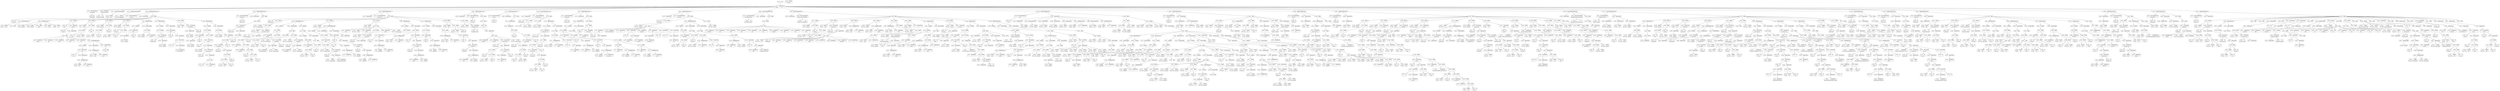digraph ast {
node [shape=none];
221367 [label=<<TABLE border='1' cellspacing='0' cellpadding='10' style='rounded' ><TR><TD border='0'>221367</TD><TD border='0'><B>Id</B></TD></TR><HR/><TR><TD border='0' cellpadding='5' colspan='2'>WP_Terms_List_Table</TD></TR></TABLE>>];
221371 [label=<<TABLE border='1' cellspacing='0' cellpadding='10' style='rounded' ><TR><TD border='0'>221371</TD><TD border='0'><B>Variable</B></TD></TR><HR/><TR><TD border='0' cellpadding='5'>(911, 4709)</TD><TD border='0' cellpadding='5'>callback_args</TD></TR></TABLE>>];
221370 [label=<<TABLE border='1' cellspacing='0' cellpadding='10' style='rounded' ><TR><TD border='0'>221370</TD><TD border='0'><B>ParentClassName</B></TD></TR><HR/><TR><TD border='0' cellpadding='5' colspan='2'>WP_List_Table</TD></TR></TABLE>>];
221370 -> 221369 [weight=2];
221369 [label=<<TABLE border='1' cellspacing='0' cellpadding='10' style='rounded' ><TR><TD border='0'>221369</TD><TD border='0'><B>Id</B></TD></TR><HR/><TR><TD border='0' cellpadding='5' colspan='2'>WP_List_Table</TD></TR></TABLE>>];
221368 [label=<<TABLE border='1' cellspacing='0' cellpadding='10' style='rounded' ><TR><TD border='0'>221368</TD><TD border='0'><B>ClassName</B></TD></TR><HR/><TR><TD border='0' cellpadding='5' colspan='2'>WP_Terms_List_Table</TD></TR></TABLE>>];
221368 -> 221367 [weight=2];
221375 [label=<<TABLE border='1' cellspacing='0' cellpadding='10' style='rounded' ><TR><TD border='0'>221375</TD><TD border='0'><B>Id</B></TD></TR><HR/><TR><TD border='0' cellpadding='5' colspan='2'>__construct</TD></TR></TABLE>>];
221374 [label=<<TABLE border='1' cellspacing='0' cellpadding='10' style='rounded' ><TR><TD border='0'>221374</TD><TD border='0'><B>PrivateMemberDeclaration</B></TD></TR></TABLE>>];
221374 -> 221373 [weight=2];
221373 [label=<<TABLE border='1' cellspacing='0' cellpadding='10' style='rounded' ><TR><TD border='0'>221373</TD><TD border='0'><B>Variable</B></TD></TR><HR/><TR><TD border='0' cellpadding='5'>(0, 2566)</TD><TD border='0' cellpadding='5'>level</TD></TR></TABLE>>];
221372 [label=<<TABLE border='1' cellspacing='0' cellpadding='10' style='rounded' ><TR><TD border='0'>221372</TD><TD border='0'><B>PublicMemberDeclaration</B></TD></TR></TABLE>>];
221372 -> 221371 [weight=2];
221379 [label=<<TABLE border='1' cellspacing='0' cellpadding='10' style='rounded' ><TR><TD border='0'>221379</TD><TD border='0'><B>OptValueParameter</B></TD></TR></TABLE>>];
221379 -> 221377 [weight=2];
221379 -> 221378 [weight=2];
221378 [label=<<TABLE border='1' cellspacing='0' cellpadding='10' style='rounded' ><TR><TD border='0'>221378</TD><TD border='0'><B>Array</B></TD></TR></TABLE>>];
221377 [label=<<TABLE border='1' cellspacing='0' cellpadding='10' style='rounded' ><TR><TD border='0'>221377</TD><TD border='0'><B>Variable</B></TD></TR><HR/><TR><TD border='0' cellpadding='5'>(0, 2197)</TD><TD border='0' cellpadding='5'>args</TD></TR></TABLE>>];
221376 [label=<<TABLE border='1' cellspacing='0' cellpadding='10' style='rounded' ><TR><TD border='0'>221376</TD><TD border='0'><B>ReturnValueMethod</B></TD></TR><HR/><TR><TD border='0' cellpadding='5' colspan='2'>__construct</TD></TR></TABLE>>];
221376 -> 221375 [weight=2];
221383 [label=<<TABLE border='1' cellspacing='0' cellpadding='10' style='rounded' ><TR><TD border='0'>221383</TD><TD border='0'><B>Variable</B></TD></TR><HR/><TR><TD border='0' cellpadding='5'>(0, 118)</TD><TD border='0' cellpadding='5'>taxonomy</TD></TR></TABLE>>];
221382 [label=<<TABLE border='1' cellspacing='0' cellpadding='10' style='rounded' ><TR><TD border='0'>221382</TD><TD border='0'><B>Variable</B></TD></TR><HR/><TR><TD border='0' cellpadding='5'>(0, 195)</TD><TD border='0' cellpadding='5'>post_type</TD></TR></TABLE>>];
221381 [label=<<TABLE border='1' cellspacing='0' cellpadding='10' style='rounded' ><TR><TD border='0'>221381</TD><TD border='0'><B>Global</B></TD></TR><HR/><TR><TD border='0' cellpadding='5' colspan='2'>global</TD></TR></TABLE>>];
221380 [label=<<TABLE border='1' cellspacing='0' cellpadding='10' style='rounded' ><TR><TD border='0'>221380</TD><TD border='0'><B>ParameterList</B></TD></TR></TABLE>>];
221380 -> 221379 [weight=2];
221387 [label=<<TABLE border='1' cellspacing='0' cellpadding='10' style='rounded' ><TR><TD border='0'>221387</TD><TD border='0'><B>Id</B></TD></TR><HR/><TR><TD border='0' cellpadding='5' colspan='2'>parent</TD></TR></TABLE>>];
221386 [label=<<TABLE border='1' cellspacing='0' cellpadding='10' style='rounded' ><TR><TD border='0'>221386</TD><TD border='0'><B>VariableStatement</B></TD></TR></TABLE>>];
221386 -> 221381 [weight=2];
221386 -> 221382 [weight=2];
221386 -> 221383 [weight=2];
221386 -> 221384 [weight=2];
221386 -> 221385 [weight=2];
221385 [label=<<TABLE border='1' cellspacing='0' cellpadding='10' style='rounded' ><TR><TD border='0'>221385</TD><TD border='0'><B>Variable</B></TD></TR><HR/><TR><TD border='0' cellpadding='5'>(0, 206)</TD><TD border='0' cellpadding='5'>tax</TD></TR></TABLE>>];
221384 [label=<<TABLE border='1' cellspacing='0' cellpadding='10' style='rounded' ><TR><TD border='0'>221384</TD><TD border='0'><B>Variable</B></TD></TR><HR/><TR><TD border='0' cellpadding='5'>(0, 7)</TD><TD border='0' cellpadding='5'>action</TD></TR></TABLE>>];
221391 [label=<<TABLE border='1' cellspacing='0' cellpadding='10' style='rounded' ><TR><TD border='0'>221391</TD><TD border='0'><B>StringLiteral</B></TD></TR><HR/><TR><TD border='0' cellpadding='5' colspan='2'>singular</TD></TR></TABLE>>];
221390 [label=<<TABLE border='1' cellspacing='0' cellpadding='10' style='rounded' ><TR><TD border='0'>221390</TD><TD border='0'><B>StringLiteral</B></TD></TR><HR/><TR><TD border='0' cellpadding='5' colspan='2'>tags</TD></TR></TABLE>>];
221389 [label=<<TABLE border='1' cellspacing='0' cellpadding='10' style='rounded' ><TR><TD border='0'>221389</TD><TD border='0'><B>StringLiteral</B></TD></TR><HR/><TR><TD border='0' cellpadding='5' colspan='2'>plural</TD></TR></TABLE>>];
221388 [label=<<TABLE border='1' cellspacing='0' cellpadding='10' style='rounded' ><TR><TD border='0'>221388</TD><TD border='0'><B>Id</B></TD></TR><HR/><TR><TD border='0' cellpadding='5' colspan='2'>__construct</TD></TR></TABLE>>];
221395 [label=<<TABLE border='1' cellspacing='0' cellpadding='10' style='rounded' ><TR><TD border='0'>221395</TD><TD border='0'><B>Variable</B></TD></TR><HR/><TR><TD border='0' cellpadding='5'>(0, 2197)</TD><TD border='0' cellpadding='5'>args</TD></TR></TABLE>>];
221394 [label=<<TABLE border='1' cellspacing='0' cellpadding='10' style='rounded' ><TR><TD border='0'>221394</TD><TD border='0'><B>Id</B></TD></TR><HR/><TR><TD border='0' cellpadding='5' colspan='2'>isset</TD></TR></TABLE>>];
221393 [label=<<TABLE border='1' cellspacing='0' cellpadding='10' style='rounded' ><TR><TD border='0'>221393</TD><TD border='0'><B>StringLiteral</B></TD></TR><HR/><TR><TD border='0' cellpadding='5' colspan='2'>screen</TD></TR></TABLE>>];
221392 [label=<<TABLE border='1' cellspacing='0' cellpadding='10' style='rounded' ><TR><TD border='0'>221392</TD><TD border='0'><B>StringLiteral</B></TD></TR><HR/><TR><TD border='0' cellpadding='5' colspan='2'>tag</TD></TR></TABLE>>];
221399 [label=<<TABLE border='1' cellspacing='0' cellpadding='10' style='rounded' ><TR><TD border='0'>221399</TD><TD border='0'><B>FunctionCall</B></TD></TR><HR/><TR><TD border='0' cellpadding='5' colspan='2'>isset</TD></TR></TABLE>>];
221399 -> 221394 [weight=2];
221399 -> 221398 [weight=2];
221398 [label=<<TABLE border='1' cellspacing='0' cellpadding='10' style='rounded' ><TR><TD border='0'>221398</TD><TD border='0'><B>ArgumentList</B></TD></TR></TABLE>>];
221398 -> 221397 [weight=2];
221397 [label=<<TABLE border='1' cellspacing='0' cellpadding='10' style='rounded' ><TR><TD border='0'>221397</TD><TD border='0'><B>PostfixExpression</B></TD></TR></TABLE>>];
221397 -> 221395 [weight=2];
221397 -> 221396 [weight=2];
221396 [label=<<TABLE border='1' cellspacing='0' cellpadding='10' style='rounded' ><TR><TD border='0'>221396</TD><TD border='0'><B>StringLiteral</B></TD></TR><HR/><TR><TD border='0' cellpadding='5' colspan='2'>screen</TD></TR></TABLE>>];
221403 [label=<<TABLE border='1' cellspacing='0' cellpadding='10' style='rounded' ><TR><TD border='0'>221403</TD><TD border='0'><B>PostfixExpression</B></TD></TR></TABLE>>];
221403 -> 221401 [weight=2];
221403 -> 221402 [weight=2];
221402 [label=<<TABLE border='1' cellspacing='0' cellpadding='10' style='rounded' ><TR><TD border='0'>221402</TD><TD border='0'><B>StringLiteral</B></TD></TR><HR/><TR><TD border='0' cellpadding='5' colspan='2'>screen</TD></TR></TABLE>>];
221401 [label=<<TABLE border='1' cellspacing='0' cellpadding='10' style='rounded' ><TR><TD border='0'>221401</TD><TD border='0'><B>Variable</B></TD></TR><HR/><TR><TD border='0' cellpadding='5'>(0, 2197)</TD><TD border='0' cellpadding='5'>args</TD></TR></TABLE>>];
221400 [label=<<TABLE border='1' cellspacing='0' cellpadding='10' style='rounded' ><TR><TD border='0'>221400</TD><TD border='0'><B>Condition</B></TD></TR></TABLE>>];
221400 -> 221399 [weight=2];
221407 [label=<<TABLE border='1' cellspacing='0' cellpadding='10' style='rounded' ><TR><TD border='0'>221407</TD><TD border='0'><B>ConditionalExpression</B></TD></TR></TABLE>>];
221407 -> 221400 [weight=2];
221407 -> 221404 [weight=2];
221407 -> 221406 [weight=2];
221406 [label=<<TABLE border='1' cellspacing='0' cellpadding='10' style='rounded' ><TR><TD border='0'>221406</TD><TD border='0'><B>ConditionalFalse</B></TD></TR><HR/><TR><TD border='0' cellpadding='5' colspan='2'>null</TD></TR></TABLE>>];
221406 -> 221405 [weight=2];
221405 [label=<<TABLE border='1' cellspacing='0' cellpadding='10' style='rounded' ><TR><TD border='0'>221405</TD><TD border='0'><B>Null</B></TD></TR><HR/><TR><TD border='0' cellpadding='5' colspan='2'>null</TD></TR></TABLE>>];
221404 [label=<<TABLE border='1' cellspacing='0' cellpadding='10' style='rounded' ><TR><TD border='0'>221404</TD><TD border='0'><B>ConditionalTrue</B></TD></TR></TABLE>>];
221404 -> 221403 [weight=2];
221411 [label=<<TABLE border='1' cellspacing='0' cellpadding='10' style='rounded' ><TR><TD border='0'>221411</TD><TD border='0'><B>BinOP</B></TD></TR><HR/><TR><TD border='0' cellpadding='5' colspan='2'>::</TD></TR></TABLE>>];
221411 -> 221387 [weight=2];
221411 -> 221410 [weight=2];
221410 [label=<<TABLE border='1' cellspacing='0' cellpadding='10' style='rounded' ><TR><TD border='0'>221410</TD><TD border='0'><B>MethodCall</B></TD></TR><HR/><TR><TD border='0' cellpadding='5' colspan='2'>__construct</TD></TR></TABLE>>];
221410 -> 221388 [weight=2];
221410 -> 221409 [weight=2];
221409 [label=<<TABLE border='1' cellspacing='0' cellpadding='10' style='rounded' ><TR><TD border='0'>221409</TD><TD border='0'><B>ArgumentList</B></TD></TR></TABLE>>];
221409 -> 221408 [weight=2];
221408 [label=<<TABLE border='1' cellspacing='0' cellpadding='10' style='rounded' ><TR><TD border='0'>221408</TD><TD border='0'><B>Array</B></TD></TR></TABLE>>];
221408 -> 221389 [weight=2];
221408 -> 221390 [weight=2];
221408 -> 221391 [weight=2];
221408 -> 221392 [weight=2];
221408 -> 221393 [weight=2];
221408 -> 221407 [weight=2];
221415 [label=<<TABLE border='1' cellspacing='0' cellpadding='10' style='rounded' ><TR><TD border='0'>221415</TD><TD border='0'><B>Id</B></TD></TR><HR/><TR><TD border='0' cellpadding='5' colspan='2'>screen</TD></TR></TABLE>>];
221414 [label=<<TABLE border='1' cellspacing='0' cellpadding='10' style='rounded' ><TR><TD border='0'>221414</TD><TD border='0'><B>Variable</B></TD></TR><HR/><TR><TD border='0' cellpadding='5'>(911, 4710)</TD><TD border='0' cellpadding='5'>this</TD></TR></TABLE>>];
221413 [label=<<TABLE border='1' cellspacing='0' cellpadding='10' style='rounded' ><TR><TD border='0'>221413</TD><TD border='0'><B>BinOP</B></TD></TR><HR/><TR><TD border='0' cellpadding='5' colspan='2'>=</TD></TR></TABLE>>];
221413 -> 221412 [weight=2];
221413 -> 221418 [weight=2];
221412 [label=<<TABLE border='1' cellspacing='0' cellpadding='10' style='rounded' ><TR><TD border='0'>221412</TD><TD border='0'><B>Variable</B></TD></TR><HR/><TR><TD border='0' cellpadding='5'>(0, 7)</TD><TD border='0' cellpadding='5'>action</TD></TR></TABLE>>];
221419 [label=<<TABLE border='1' cellspacing='0' cellpadding='10' style='rounded' ><TR><TD border='0'>221419</TD><TD border='0'><B>Variable</B></TD></TR><HR/><TR><TD border='0' cellpadding='5'>(0, 195)</TD><TD border='0' cellpadding='5'>post_type</TD></TR></TABLE>>];
221418 [label=<<TABLE border='1' cellspacing='0' cellpadding='10' style='rounded' ><TR><TD border='0'>221418</TD><TD border='0'><B>BinOP</B></TD></TR><HR/><TR><TD border='0' cellpadding='5' colspan='2'>-&gt;</TD></TR></TABLE>>];
221418 -> 221416 [weight=2];
221418 -> 221417 [weight=2];
221417 [label=<<TABLE border='1' cellspacing='0' cellpadding='10' style='rounded' ><TR><TD border='0'>221417</TD><TD border='0'><B>Id</B></TD></TR><HR/><TR><TD border='0' cellpadding='5' colspan='2'>action</TD></TR></TABLE>>];
221416 [label=<<TABLE border='1' cellspacing='0' cellpadding='10' style='rounded' ><TR><TD border='0'>221416</TD><TD border='0'><B>BinOP</B></TD></TR><HR/><TR><TD border='0' cellpadding='5' colspan='2'>-&gt;</TD></TR></TABLE>>];
221416 -> 221414 [weight=2];
221416 -> 221415 [weight=2];
221423 [label=<<TABLE border='1' cellspacing='0' cellpadding='10' style='rounded' ><TR><TD border='0'>221423</TD><TD border='0'><B>BinOP</B></TD></TR><HR/><TR><TD border='0' cellpadding='5' colspan='2'>-&gt;</TD></TR></TABLE>>];
221423 -> 221421 [weight=2];
221423 -> 221422 [weight=2];
221422 [label=<<TABLE border='1' cellspacing='0' cellpadding='10' style='rounded' ><TR><TD border='0'>221422</TD><TD border='0'><B>Id</B></TD></TR><HR/><TR><TD border='0' cellpadding='5' colspan='2'>screen</TD></TR></TABLE>>];
221421 [label=<<TABLE border='1' cellspacing='0' cellpadding='10' style='rounded' ><TR><TD border='0'>221421</TD><TD border='0'><B>Variable</B></TD></TR><HR/><TR><TD border='0' cellpadding='5'>(911, 4710)</TD><TD border='0' cellpadding='5'>this</TD></TR></TABLE>>];
221420 [label=<<TABLE border='1' cellspacing='0' cellpadding='10' style='rounded' ><TR><TD border='0'>221420</TD><TD border='0'><B>BinOP</B></TD></TR><HR/><TR><TD border='0' cellpadding='5' colspan='2'>=</TD></TR></TABLE>>];
221420 -> 221419 [weight=2];
221420 -> 221425 [weight=2];
221427 [label=<<TABLE border='1' cellspacing='0' cellpadding='10' style='rounded' ><TR><TD border='0'>221427</TD><TD border='0'><B>BinOP</B></TD></TR><HR/><TR><TD border='0' cellpadding='5' colspan='2'>=</TD></TR></TABLE>>];
221427 -> 221426 [weight=2];
221427 -> 221432 [weight=2];
221426 [label=<<TABLE border='1' cellspacing='0' cellpadding='10' style='rounded' ><TR><TD border='0'>221426</TD><TD border='0'><B>Variable</B></TD></TR><HR/><TR><TD border='0' cellpadding='5'>(0, 118)</TD><TD border='0' cellpadding='5'>taxonomy</TD></TR></TABLE>>];
221425 [label=<<TABLE border='1' cellspacing='0' cellpadding='10' style='rounded' ><TR><TD border='0'>221425</TD><TD border='0'><B>BinOP</B></TD></TR><HR/><TR><TD border='0' cellpadding='5' colspan='2'>-&gt;</TD></TR></TABLE>>];
221425 -> 221423 [weight=2];
221425 -> 221424 [weight=2];
221424 [label=<<TABLE border='1' cellspacing='0' cellpadding='10' style='rounded' ><TR><TD border='0'>221424</TD><TD border='0'><B>Id</B></TD></TR><HR/><TR><TD border='0' cellpadding='5' colspan='2'>post_type</TD></TR></TABLE>>];
221431 [label=<<TABLE border='1' cellspacing='0' cellpadding='10' style='rounded' ><TR><TD border='0'>221431</TD><TD border='0'><B>Id</B></TD></TR><HR/><TR><TD border='0' cellpadding='5' colspan='2'>taxonomy</TD></TR></TABLE>>];
221430 [label=<<TABLE border='1' cellspacing='0' cellpadding='10' style='rounded' ><TR><TD border='0'>221430</TD><TD border='0'><B>BinOP</B></TD></TR><HR/><TR><TD border='0' cellpadding='5' colspan='2'>-&gt;</TD></TR></TABLE>>];
221430 -> 221428 [weight=2];
221430 -> 221429 [weight=2];
221429 [label=<<TABLE border='1' cellspacing='0' cellpadding='10' style='rounded' ><TR><TD border='0'>221429</TD><TD border='0'><B>Id</B></TD></TR><HR/><TR><TD border='0' cellpadding='5' colspan='2'>screen</TD></TR></TABLE>>];
221428 [label=<<TABLE border='1' cellspacing='0' cellpadding='10' style='rounded' ><TR><TD border='0'>221428</TD><TD border='0'><B>Variable</B></TD></TR><HR/><TR><TD border='0' cellpadding='5'>(911, 4710)</TD><TD border='0' cellpadding='5'>this</TD></TR></TABLE>>];
221435 [label=<<TABLE border='1' cellspacing='0' cellpadding='10' style='rounded' ><TR><TD border='0'>221435</TD><TD border='0'><B>ArgumentList</B></TD></TR></TABLE>>];
221435 -> 221434 [weight=2];
221434 [label=<<TABLE border='1' cellspacing='0' cellpadding='10' style='rounded' ><TR><TD border='0'>221434</TD><TD border='0'><B>Variable</B></TD></TR><HR/><TR><TD border='0' cellpadding='5'>(0, 118)</TD><TD border='0' cellpadding='5'>taxonomy</TD></TR></TABLE>>];
221433 [label=<<TABLE border='1' cellspacing='0' cellpadding='10' style='rounded' ><TR><TD border='0'>221433</TD><TD border='0'><B>Id</B></TD></TR><HR/><TR><TD border='0' cellpadding='5' colspan='2'>empty</TD></TR></TABLE>>];
221432 [label=<<TABLE border='1' cellspacing='0' cellpadding='10' style='rounded' ><TR><TD border='0'>221432</TD><TD border='0'><B>BinOP</B></TD></TR><HR/><TR><TD border='0' cellpadding='5' colspan='2'>-&gt;</TD></TR></TABLE>>];
221432 -> 221430 [weight=2];
221432 -> 221431 [weight=2];
221439 [label=<<TABLE border='1' cellspacing='0' cellpadding='10' style='rounded' ><TR><TD border='0'>221439</TD><TD border='0'><B>BinOP</B></TD></TR><HR/><TR><TD border='0' cellpadding='5' colspan='2'>=</TD></TR></TABLE>>];
221439 -> 221438 [weight=2];
221439 -> 221440 [weight=2];
221438 [label=<<TABLE border='1' cellspacing='0' cellpadding='10' style='rounded' ><TR><TD border='0'>221438</TD><TD border='0'><B>Variable</B></TD></TR><HR/><TR><TD border='0' cellpadding='5'>(0, 118)</TD><TD border='0' cellpadding='5'>taxonomy</TD></TR></TABLE>>];
221437 [label=<<TABLE border='1' cellspacing='0' cellpadding='10' style='rounded' ><TR><TD border='0'>221437</TD><TD border='0'><B>Condition</B></TD></TR></TABLE>>];
221437 -> 221436 [weight=2];
221436 [label=<<TABLE border='1' cellspacing='0' cellpadding='10' style='rounded' ><TR><TD border='0'>221436</TD><TD border='0'><B>FunctionCall</B></TD></TR><HR/><TR><TD border='0' cellpadding='5' colspan='2'>empty</TD></TR></TABLE>>];
221436 -> 221433 [weight=2];
221436 -> 221435 [weight=2];
221442 [label=<<TABLE border='1' cellspacing='0' cellpadding='10' style='rounded' ><TR><TD border='0'>221442</TD><TD border='0'><B>StatementBody</B></TD></TR></TABLE>>];
221442 -> 221439 [weight=2];
221441 [label=<<TABLE border='1' cellspacing='0' cellpadding='10' style='rounded' ><TR><TD border='0'>221441</TD><TD border='0'><B>IfThenStatement</B></TD></TR></TABLE>>];
221441 -> 221437 [weight=2];
221441 -> 221442 [weight=2];
221440 [label=<<TABLE border='1' cellspacing='0' cellpadding='10' style='rounded' ><TR><TD border='0'>221440</TD><TD border='0'><B>StringLiteral</B></TD></TR><HR/><TR><TD border='0' cellpadding='5' colspan='2'>post_tag</TD></TR></TABLE>>];
221447 [label=<<TABLE border='1' cellspacing='0' cellpadding='10' style='rounded' ><TR><TD border='0'>221447</TD><TD border='0'><B>FunctionCall</B></TD></TR><HR/><TR><TD border='0' cellpadding='5' colspan='2'>taxonomy_exists</TD></TR></TABLE>>];
221447 -> 221444 [weight=2];
221447 -> 221446 [weight=2];
221446 [label=<<TABLE border='1' cellspacing='0' cellpadding='10' style='rounded' ><TR><TD border='0'>221446</TD><TD border='0'><B>ArgumentList</B></TD></TR></TABLE>>];
221446 -> 221445 [weight=2];
221445 [label=<<TABLE border='1' cellspacing='0' cellpadding='10' style='rounded' ><TR><TD border='0'>221445</TD><TD border='0'><B>Variable</B></TD></TR><HR/><TR><TD border='0' cellpadding='5'>(0, 118)</TD><TD border='0' cellpadding='5'>taxonomy</TD></TR></TABLE>>];
221444 [label=<<TABLE border='1' cellspacing='0' cellpadding='10' style='rounded' ><TR><TD border='0'>221444</TD><TD border='0'><B>Id</B></TD></TR><HR/><TR><TD border='0' cellpadding='5' colspan='2'>taxonomy_exists</TD></TR></TABLE>>];
221451 [label=<<TABLE border='1' cellspacing='0' cellpadding='10' style='rounded' ><TR><TD border='0'>221451</TD><TD border='0'><B>Id</B></TD></TR><HR/><TR><TD border='0' cellpadding='5' colspan='2'>__</TD></TR></TABLE>>];
221450 [label=<<TABLE border='1' cellspacing='0' cellpadding='10' style='rounded' ><TR><TD border='0'>221450</TD><TD border='0'><B>Id</B></TD></TR><HR/><TR><TD border='0' cellpadding='5' colspan='2'>wp_die</TD></TR></TABLE>>];
221449 [label=<<TABLE border='1' cellspacing='0' cellpadding='10' style='rounded' ><TR><TD border='0'>221449</TD><TD border='0'><B>Condition</B></TD></TR></TABLE>>];
221449 -> 221448 [weight=2];
221448 [label=<<TABLE border='1' cellspacing='0' cellpadding='10' style='rounded' ><TR><TD border='0'>221448</TD><TD border='0'><B>UnaryOP</B></TD></TR><HR/><TR><TD border='0' cellpadding='5' colspan='2'>!</TD></TR></TABLE>>];
221448 -> 221447 [weight=2];
221455 [label=<<TABLE border='1' cellspacing='0' cellpadding='10' style='rounded' ><TR><TD border='0'>221455</TD><TD border='0'><B>ArgumentList</B></TD></TR></TABLE>>];
221455 -> 221454 [weight=2];
221454 [label=<<TABLE border='1' cellspacing='0' cellpadding='10' style='rounded' ><TR><TD border='0'>221454</TD><TD border='0'><B>FunctionCall</B></TD></TR><HR/><TR><TD border='0' cellpadding='5' colspan='2'>__</TD></TR></TABLE>>];
221454 -> 221451 [weight=2];
221454 -> 221453 [weight=2];
221453 [label=<<TABLE border='1' cellspacing='0' cellpadding='10' style='rounded' ><TR><TD border='0'>221453</TD><TD border='0'><B>ArgumentList</B></TD></TR></TABLE>>];
221453 -> 221452 [weight=2];
221452 [label=<<TABLE border='1' cellspacing='0' cellpadding='10' style='rounded' ><TR><TD border='0'>221452</TD><TD border='0'><B>StringLiteral</B></TD></TR><HR/><TR><TD border='0' cellpadding='5' colspan='2'>Invalid taxonomy.</TD></TR></TABLE>>];
221459 [label=<<TABLE border='1' cellspacing='0' cellpadding='10' style='rounded' ><TR><TD border='0'>221459</TD><TD border='0'><B>Variable</B></TD></TR><HR/><TR><TD border='0' cellpadding='5'>(0, 206)</TD><TD border='0' cellpadding='5'>tax</TD></TR></TABLE>>];
221458 [label=<<TABLE border='1' cellspacing='0' cellpadding='10' style='rounded' ><TR><TD border='0'>221458</TD><TD border='0'><B>StatementBody</B></TD></TR></TABLE>>];
221458 -> 221456 [weight=2];
221457 [label=<<TABLE border='1' cellspacing='0' cellpadding='10' style='rounded' ><TR><TD border='0'>221457</TD><TD border='0'><B>IfThenStatement</B></TD></TR></TABLE>>];
221457 -> 221449 [weight=2];
221457 -> 221458 [weight=2];
221456 [label=<<TABLE border='1' cellspacing='0' cellpadding='10' style='rounded' ><TR><TD border='0'>221456</TD><TD border='0'><B>FunctionCall</B></TD></TR><HR/><TR><TD border='0' cellpadding='5' colspan='2'>wp_die</TD></TR></TABLE>>];
221456 -> 221450 [weight=2];
221456 -> 221455 [weight=2];
221463 [label=<<TABLE border='1' cellspacing='0' cellpadding='10' style='rounded' ><TR><TD border='0'>221463</TD><TD border='0'><B>ArgumentList</B></TD></TR></TABLE>>];
221463 -> 221462 [weight=2];
221462 [label=<<TABLE border='1' cellspacing='0' cellpadding='10' style='rounded' ><TR><TD border='0'>221462</TD><TD border='0'><B>Variable</B></TD></TR><HR/><TR><TD border='0' cellpadding='5'>(0, 118)</TD><TD border='0' cellpadding='5'>taxonomy</TD></TR></TABLE>>];
221461 [label=<<TABLE border='1' cellspacing='0' cellpadding='10' style='rounded' ><TR><TD border='0'>221461</TD><TD border='0'><B>Id</B></TD></TR><HR/><TR><TD border='0' cellpadding='5' colspan='2'>get_taxonomy</TD></TR></TABLE>>];
221460 [label=<<TABLE border='1' cellspacing='0' cellpadding='10' style='rounded' ><TR><TD border='0'>221460</TD><TD border='0'><B>BinOP</B></TD></TR><HR/><TR><TD border='0' cellpadding='5' colspan='2'>=</TD></TR></TABLE>>];
221460 -> 221459 [weight=2];
221460 -> 221464 [weight=2];
221467 [label=<<TABLE border='1' cellspacing='0' cellpadding='10' style='rounded' ><TR><TD border='0'>221467</TD><TD border='0'><B>ArgumentList</B></TD></TR></TABLE>>];
221467 -> 221466 [weight=2];
221466 [label=<<TABLE border='1' cellspacing='0' cellpadding='10' style='rounded' ><TR><TD border='0'>221466</TD><TD border='0'><B>Variable</B></TD></TR><HR/><TR><TD border='0' cellpadding='5'>(0, 195)</TD><TD border='0' cellpadding='5'>post_type</TD></TR></TABLE>>];
221465 [label=<<TABLE border='1' cellspacing='0' cellpadding='10' style='rounded' ><TR><TD border='0'>221465</TD><TD border='0'><B>Id</B></TD></TR><HR/><TR><TD border='0' cellpadding='5' colspan='2'>empty</TD></TR></TABLE>>];
221464 [label=<<TABLE border='1' cellspacing='0' cellpadding='10' style='rounded' ><TR><TD border='0'>221464</TD><TD border='0'><B>FunctionCall</B></TD></TR><HR/><TR><TD border='0' cellpadding='5' colspan='2'>get_taxonomy</TD></TR></TABLE>>];
221464 -> 221461 [weight=2];
221464 -> 221463 [weight=2];
221471 [label=<<TABLE border='1' cellspacing='0' cellpadding='10' style='rounded' ><TR><TD border='0'>221471</TD><TD border='0'><B>Id</B></TD></TR><HR/><TR><TD border='0' cellpadding='5' colspan='2'>in_array</TD></TR></TABLE>>];
221469 [label=<<TABLE border='1' cellspacing='0' cellpadding='10' style='rounded' ><TR><TD border='0'>221469</TD><TD border='0'><B>LogicOP</B></TD></TR><HR/><TR><TD border='0' cellpadding='5' colspan='2'>||</TD></TR></TABLE>>];
221469 -> 221468 [weight=2];
221469 -> 221481 [weight=2];
221468 [label=<<TABLE border='1' cellspacing='0' cellpadding='10' style='rounded' ><TR><TD border='0'>221468</TD><TD border='0'><B>FunctionCall</B></TD></TR><HR/><TR><TD border='0' cellpadding='5' colspan='2'>empty</TD></TR></TABLE>>];
221468 -> 221465 [weight=2];
221468 -> 221467 [weight=2];
221475 [label=<<TABLE border='1' cellspacing='0' cellpadding='10' style='rounded' ><TR><TD border='0'>221475</TD><TD border='0'><B>True</B></TD></TR><HR/><TR><TD border='0' cellpadding='5' colspan='2'>true</TD></TR></TABLE>>];
221474 [label=<<TABLE border='1' cellspacing='0' cellpadding='10' style='rounded' ><TR><TD border='0'>221474</TD><TD border='0'><B>StringLiteral</B></TD></TR><HR/><TR><TD border='0' cellpadding='5' colspan='2'>show_ui</TD></TR></TABLE>>];
221473 [label=<<TABLE border='1' cellspacing='0' cellpadding='10' style='rounded' ><TR><TD border='0'>221473</TD><TD border='0'><B>Id</B></TD></TR><HR/><TR><TD border='0' cellpadding='5' colspan='2'>get_post_types</TD></TR></TABLE>>];
221472 [label=<<TABLE border='1' cellspacing='0' cellpadding='10' style='rounded' ><TR><TD border='0'>221472</TD><TD border='0'><B>Variable</B></TD></TR><HR/><TR><TD border='0' cellpadding='5'>(0, 195)</TD><TD border='0' cellpadding='5'>post_type</TD></TR></TABLE>>];
221479 [label=<<TABLE border='1' cellspacing='0' cellpadding='10' style='rounded' ><TR><TD border='0'>221479</TD><TD border='0'><B>ArgumentList</B></TD></TR></TABLE>>];
221479 -> 221472 [weight=2];
221479 -> 221478 [weight=2];
221478 [label=<<TABLE border='1' cellspacing='0' cellpadding='10' style='rounded' ><TR><TD border='0'>221478</TD><TD border='0'><B>FunctionCall</B></TD></TR><HR/><TR><TD border='0' cellpadding='5' colspan='2'>get_post_types</TD></TR></TABLE>>];
221478 -> 221473 [weight=2];
221478 -> 221477 [weight=2];
221477 [label=<<TABLE border='1' cellspacing='0' cellpadding='10' style='rounded' ><TR><TD border='0'>221477</TD><TD border='0'><B>ArgumentList</B></TD></TR></TABLE>>];
221477 -> 221476 [weight=2];
221476 [label=<<TABLE border='1' cellspacing='0' cellpadding='10' style='rounded' ><TR><TD border='0'>221476</TD><TD border='0'><B>Array</B></TD></TR></TABLE>>];
221476 -> 221474 [weight=2];
221476 -> 221475 [weight=2];
221483 [label=<<TABLE border='1' cellspacing='0' cellpadding='10' style='rounded' ><TR><TD border='0'>221483</TD><TD border='0'><B>Variable</B></TD></TR><HR/><TR><TD border='0' cellpadding='5'>(0, 195)</TD><TD border='0' cellpadding='5'>post_type</TD></TR></TABLE>>];
221482 [label=<<TABLE border='1' cellspacing='0' cellpadding='10' style='rounded' ><TR><TD border='0'>221482</TD><TD border='0'><B>Condition</B></TD></TR></TABLE>>];
221482 -> 221469 [weight=2];
221481 [label=<<TABLE border='1' cellspacing='0' cellpadding='10' style='rounded' ><TR><TD border='0'>221481</TD><TD border='0'><B>UnaryOP</B></TD></TR><HR/><TR><TD border='0' cellpadding='5' colspan='2'>!</TD></TR></TABLE>>];
221481 -> 221480 [weight=2];
221480 [label=<<TABLE border='1' cellspacing='0' cellpadding='10' style='rounded' ><TR><TD border='0'>221480</TD><TD border='0'><B>FunctionCall</B></TD></TR><HR/><TR><TD border='0' cellpadding='5' colspan='2'>in_array</TD></TR></TABLE>>];
221480 -> 221471 [weight=2];
221480 -> 221479 [weight=2];
221487 [label=<<TABLE border='1' cellspacing='0' cellpadding='10' style='rounded' ><TR><TD border='0'>221487</TD><TD border='0'><B>StatementBody</B></TD></TR></TABLE>>];
221487 -> 221484 [weight=2];
221486 [label=<<TABLE border='1' cellspacing='0' cellpadding='10' style='rounded' ><TR><TD border='0'>221486</TD><TD border='0'><B>IfThenStatement</B></TD></TR></TABLE>>];
221486 -> 221482 [weight=2];
221486 -> 221487 [weight=2];
221485 [label=<<TABLE border='1' cellspacing='0' cellpadding='10' style='rounded' ><TR><TD border='0'>221485</TD><TD border='0'><B>StringLiteral</B></TD></TR><HR/><TR><TD border='0' cellpadding='5' colspan='2'>post</TD></TR></TABLE>>];
221484 [label=<<TABLE border='1' cellspacing='0' cellpadding='10' style='rounded' ><TR><TD border='0'>221484</TD><TD border='0'><B>BinOP</B></TD></TR><HR/><TR><TD border='0' cellpadding='5' colspan='2'>=</TD></TR></TABLE>>];
221484 -> 221483 [weight=2];
221484 -> 221485 [weight=2];
221491 [label=<<TABLE border='1' cellspacing='0' cellpadding='10' style='rounded' ><TR><TD border='0'>221491</TD><TD border='0'><B>ReturnValueMethod</B></TD></TR><HR/><TR><TD border='0' cellpadding='5' colspan='2'>ajax_user_can</TD></TR></TABLE>>];
221491 -> 221490 [weight=2];
221490 [label=<<TABLE border='1' cellspacing='0' cellpadding='10' style='rounded' ><TR><TD border='0'>221490</TD><TD border='0'><B>Id</B></TD></TR><HR/><TR><TD border='0' cellpadding='5' colspan='2'>ajax_user_can</TD></TR></TABLE>>];
221489 [label=<<TABLE border='1' cellspacing='0' cellpadding='10' style='rounded' ><TR><TD border='0'>221489</TD><TD border='0'><B>PublicMethodStatement</B></TD></TR></TABLE>>];
221489 -> 221376 [weight=2];
221489 -> 221380 [weight=2];
221489 -> 221488 [weight=2];
221488 [label=<<TABLE border='1' cellspacing='0' cellpadding='10' style='rounded' ><TR><TD border='0'>221488</TD><TD border='0'><B>Block</B></TD></TR></TABLE>>];
221488 -> 221386 [weight=2];
221488 -> 221411 [weight=2];
221488 -> 221413 [weight=2];
221488 -> 221420 [weight=2];
221488 -> 221427 [weight=2];
221488 -> 221441 [weight=2];
221488 -> 221457 [weight=2];
221488 -> 221460 [weight=2];
221488 -> 221486 [weight=2];
221495 [label=<<TABLE border='1' cellspacing='0' cellpadding='10' style='rounded' ><TR><TD border='0'>221495</TD><TD border='0'><B>Variable</B></TD></TR><HR/><TR><TD border='0' cellpadding='5'>(911, 4710)</TD><TD border='0' cellpadding='5'>this</TD></TR></TABLE>>];
221494 [label=<<TABLE border='1' cellspacing='0' cellpadding='10' style='rounded' ><TR><TD border='0'>221494</TD><TD border='0'><B>Id</B></TD></TR><HR/><TR><TD border='0' cellpadding='5' colspan='2'>get_taxonomy</TD></TR></TABLE>>];
221493 [label=<<TABLE border='1' cellspacing='0' cellpadding='10' style='rounded' ><TR><TD border='0'>221493</TD><TD border='0'><B>Id</B></TD></TR><HR/><TR><TD border='0' cellpadding='5' colspan='2'>current_user_can</TD></TR></TABLE>>];
221492 [label=<<TABLE border='1' cellspacing='0' cellpadding='10' style='rounded' ><TR><TD border='0'>221492</TD><TD border='0'><B>ParameterList</B></TD></TR></TABLE>>];
221499 [label=<<TABLE border='1' cellspacing='0' cellpadding='10' style='rounded' ><TR><TD border='0'>221499</TD><TD border='0'><B>BinOP</B></TD></TR><HR/><TR><TD border='0' cellpadding='5' colspan='2'>-&gt;</TD></TR></TABLE>>];
221499 -> 221497 [weight=2];
221499 -> 221498 [weight=2];
221498 [label=<<TABLE border='1' cellspacing='0' cellpadding='10' style='rounded' ><TR><TD border='0'>221498</TD><TD border='0'><B>Id</B></TD></TR><HR/><TR><TD border='0' cellpadding='5' colspan='2'>taxonomy</TD></TR></TABLE>>];
221497 [label=<<TABLE border='1' cellspacing='0' cellpadding='10' style='rounded' ><TR><TD border='0'>221497</TD><TD border='0'><B>BinOP</B></TD></TR><HR/><TR><TD border='0' cellpadding='5' colspan='2'>-&gt;</TD></TR></TABLE>>];
221497 -> 221495 [weight=2];
221497 -> 221496 [weight=2];
221496 [label=<<TABLE border='1' cellspacing='0' cellpadding='10' style='rounded' ><TR><TD border='0'>221496</TD><TD border='0'><B>Id</B></TD></TR><HR/><TR><TD border='0' cellpadding='5' colspan='2'>screen</TD></TR></TABLE>>];
221503 [label=<<TABLE border='1' cellspacing='0' cellpadding='10' style='rounded' ><TR><TD border='0'>221503</TD><TD border='0'><B>BinOP</B></TD></TR><HR/><TR><TD border='0' cellpadding='5' colspan='2'>-&gt;</TD></TR></TABLE>>];
221503 -> 221501 [weight=2];
221503 -> 221502 [weight=2];
221502 [label=<<TABLE border='1' cellspacing='0' cellpadding='10' style='rounded' ><TR><TD border='0'>221502</TD><TD border='0'><B>Id</B></TD></TR><HR/><TR><TD border='0' cellpadding='5' colspan='2'>cap</TD></TR></TABLE>>];
221501 [label=<<TABLE border='1' cellspacing='0' cellpadding='10' style='rounded' ><TR><TD border='0'>221501</TD><TD border='0'><B>FunctionCall</B></TD></TR><HR/><TR><TD border='0' cellpadding='5' colspan='2'>get_taxonomy</TD></TR></TABLE>>];
221501 -> 221494 [weight=2];
221501 -> 221500 [weight=2];
221500 [label=<<TABLE border='1' cellspacing='0' cellpadding='10' style='rounded' ><TR><TD border='0'>221500</TD><TD border='0'><B>ArgumentList</B></TD></TR></TABLE>>];
221500 -> 221499 [weight=2];
221507 [label=<<TABLE border='1' cellspacing='0' cellpadding='10' style='rounded' ><TR><TD border='0'>221507</TD><TD border='0'><B>FunctionCall</B></TD></TR><HR/><TR><TD border='0' cellpadding='5' colspan='2'>current_user_can</TD></TR></TABLE>>];
221507 -> 221493 [weight=2];
221507 -> 221506 [weight=2];
221506 [label=<<TABLE border='1' cellspacing='0' cellpadding='10' style='rounded' ><TR><TD border='0'>221506</TD><TD border='0'><B>ArgumentList</B></TD></TR></TABLE>>];
221506 -> 221505 [weight=2];
221505 [label=<<TABLE border='1' cellspacing='0' cellpadding='10' style='rounded' ><TR><TD border='0'>221505</TD><TD border='0'><B>BinOP</B></TD></TR><HR/><TR><TD border='0' cellpadding='5' colspan='2'>-&gt;</TD></TR></TABLE>>];
221505 -> 221503 [weight=2];
221505 -> 221504 [weight=2];
221504 [label=<<TABLE border='1' cellspacing='0' cellpadding='10' style='rounded' ><TR><TD border='0'>221504</TD><TD border='0'><B>Id</B></TD></TR><HR/><TR><TD border='0' cellpadding='5' colspan='2'>manage_terms</TD></TR></TABLE>>];
221511 [label=<<TABLE border='1' cellspacing='0' cellpadding='10' style='rounded' ><TR><TD border='0'>221511</TD><TD border='0'><B>Id</B></TD></TR><HR/><TR><TD border='0' cellpadding='5' colspan='2'>prepare_items</TD></TR></TABLE>>];
221510 [label=<<TABLE border='1' cellspacing='0' cellpadding='10' style='rounded' ><TR><TD border='0'>221510</TD><TD border='0'><B>PublicMethodStatement</B></TD></TR></TABLE>>];
221510 -> 221491 [weight=2];
221510 -> 221492 [weight=2];
221510 -> 221509 [weight=2];
221509 [label=<<TABLE border='1' cellspacing='0' cellpadding='10' style='rounded' ><TR><TD border='0'>221509</TD><TD border='0'><B>Block</B></TD></TR></TABLE>>];
221509 -> 221508 [weight=2];
221508 [label=<<TABLE border='1' cellspacing='0' cellpadding='10' style='rounded' ><TR><TD border='0'>221508</TD><TD border='0'><B>Return</B></TD></TR></TABLE>>];
221508 -> 221507 [weight=2];
221515 [label=<<TABLE border='1' cellspacing='0' cellpadding='10' style='rounded' ><TR><TD border='0'>221515</TD><TD border='0'><B>BinOP</B></TD></TR><HR/><TR><TD border='0' cellpadding='5' colspan='2'>=</TD></TR></TABLE>>];
221515 -> 221514 [weight=2];
221515 -> 221529 [weight=2];
221514 [label=<<TABLE border='1' cellspacing='0' cellpadding='10' style='rounded' ><TR><TD border='0'>221514</TD><TD border='0'><B>Variable</B></TD></TR><HR/><TR><TD border='0' cellpadding='5'>(911, 4711)</TD><TD border='0' cellpadding='5'>tags_per_page</TD></TR></TABLE>>];
221513 [label=<<TABLE border='1' cellspacing='0' cellpadding='10' style='rounded' ><TR><TD border='0'>221513</TD><TD border='0'><B>ParameterList</B></TD></TR></TABLE>>];
221512 [label=<<TABLE border='1' cellspacing='0' cellpadding='10' style='rounded' ><TR><TD border='0'>221512</TD><TD border='0'><B>ReturnValueMethod</B></TD></TR><HR/><TR><TD border='0' cellpadding='5' colspan='2'>prepare_items</TD></TR></TABLE>>];
221512 -> 221511 [weight=2];
221519 [label=<<TABLE border='1' cellspacing='0' cellpadding='10' style='rounded' ><TR><TD border='0'>221519</TD><TD border='0'><B>BinOP</B></TD></TR><HR/><TR><TD border='0' cellpadding='5' colspan='2'>.</TD></TR></TABLE>>];
221519 -> 221518 [weight=2];
221519 -> 221525 [weight=2];
221518 [label=<<TABLE border='1' cellspacing='0' cellpadding='10' style='rounded' ><TR><TD border='0'>221518</TD><TD border='0'><B>StringLiteral</B></TD></TR><HR/><TR><TD border='0' cellpadding='5' colspan='2'>edit_</TD></TR></TABLE>>];
221517 [label=<<TABLE border='1' cellspacing='0' cellpadding='10' style='rounded' ><TR><TD border='0'>221517</TD><TD border='0'><B>Id</B></TD></TR><HR/><TR><TD border='0' cellpadding='5' colspan='2'>get_items_per_page</TD></TR></TABLE>>];
221516 [label=<<TABLE border='1' cellspacing='0' cellpadding='10' style='rounded' ><TR><TD border='0'>221516</TD><TD border='0'><B>Variable</B></TD></TR><HR/><TR><TD border='0' cellpadding='5'>(911, 4710)</TD><TD border='0' cellpadding='5'>this</TD></TR></TABLE>>];
221523 [label=<<TABLE border='1' cellspacing='0' cellpadding='10' style='rounded' ><TR><TD border='0'>221523</TD><TD border='0'><B>Id</B></TD></TR><HR/><TR><TD border='0' cellpadding='5' colspan='2'>taxonomy</TD></TR></TABLE>>];
221522 [label=<<TABLE border='1' cellspacing='0' cellpadding='10' style='rounded' ><TR><TD border='0'>221522</TD><TD border='0'><B>BinOP</B></TD></TR><HR/><TR><TD border='0' cellpadding='5' colspan='2'>-&gt;</TD></TR></TABLE>>];
221522 -> 221520 [weight=2];
221522 -> 221521 [weight=2];
221521 [label=<<TABLE border='1' cellspacing='0' cellpadding='10' style='rounded' ><TR><TD border='0'>221521</TD><TD border='0'><B>Id</B></TD></TR><HR/><TR><TD border='0' cellpadding='5' colspan='2'>screen</TD></TR></TABLE>>];
221520 [label=<<TABLE border='1' cellspacing='0' cellpadding='10' style='rounded' ><TR><TD border='0'>221520</TD><TD border='0'><B>Variable</B></TD></TR><HR/><TR><TD border='0' cellpadding='5'>(911, 4710)</TD><TD border='0' cellpadding='5'>this</TD></TR></TABLE>>];
221527 [label=<<TABLE border='1' cellspacing='0' cellpadding='10' style='rounded' ><TR><TD border='0'>221527</TD><TD border='0'><B>ArgumentList</B></TD></TR></TABLE>>];
221527 -> 221519 [weight=2];
221526 [label=<<TABLE border='1' cellspacing='0' cellpadding='10' style='rounded' ><TR><TD border='0'>221526</TD><TD border='0'><B>StringLiteral</B></TD></TR><HR/><TR><TD border='0' cellpadding='5' colspan='2'>_per_page</TD></TR></TABLE>>];
221525 [label=<<TABLE border='1' cellspacing='0' cellpadding='10' style='rounded' ><TR><TD border='0'>221525</TD><TD border='0'><B>BinOP</B></TD></TR><HR/><TR><TD border='0' cellpadding='5' colspan='2'>.</TD></TR></TABLE>>];
221525 -> 221524 [weight=2];
221525 -> 221526 [weight=2];
221524 [label=<<TABLE border='1' cellspacing='0' cellpadding='10' style='rounded' ><TR><TD border='0'>221524</TD><TD border='0'><B>BinOP</B></TD></TR><HR/><TR><TD border='0' cellpadding='5' colspan='2'>-&gt;</TD></TR></TABLE>>];
221524 -> 221522 [weight=2];
221524 -> 221523 [weight=2];
221531 [label=<<TABLE border='1' cellspacing='0' cellpadding='10' style='rounded' ><TR><TD border='0'>221531</TD><TD border='0'><B>RelOP</B></TD></TR><HR/><TR><TD border='0' cellpadding='5' colspan='2'>===</TD></TR></TABLE>>];
221531 -> 221530 [weight=2];
221531 -> 221536 [weight=2];
221530 [label=<<TABLE border='1' cellspacing='0' cellpadding='10' style='rounded' ><TR><TD border='0'>221530</TD><TD border='0'><B>StringLiteral</B></TD></TR><HR/><TR><TD border='0' cellpadding='5' colspan='2'>post_tag</TD></TR></TABLE>>];
221529 [label=<<TABLE border='1' cellspacing='0' cellpadding='10' style='rounded' ><TR><TD border='0'>221529</TD><TD border='0'><B>BinOP</B></TD></TR><HR/><TR><TD border='0' cellpadding='5' colspan='2'>-&gt;</TD></TR></TABLE>>];
221529 -> 221516 [weight=2];
221529 -> 221528 [weight=2];
221528 [label=<<TABLE border='1' cellspacing='0' cellpadding='10' style='rounded' ><TR><TD border='0'>221528</TD><TD border='0'><B>MethodCall</B></TD></TR><HR/><TR><TD border='0' cellpadding='5' colspan='2'>get_items_per_page</TD></TR></TABLE>>];
221528 -> 221517 [weight=2];
221528 -> 221527 [weight=2];
221535 [label=<<TABLE border='1' cellspacing='0' cellpadding='10' style='rounded' ><TR><TD border='0'>221535</TD><TD border='0'><B>Id</B></TD></TR><HR/><TR><TD border='0' cellpadding='5' colspan='2'>taxonomy</TD></TR></TABLE>>];
221534 [label=<<TABLE border='1' cellspacing='0' cellpadding='10' style='rounded' ><TR><TD border='0'>221534</TD><TD border='0'><B>BinOP</B></TD></TR><HR/><TR><TD border='0' cellpadding='5' colspan='2'>-&gt;</TD></TR></TABLE>>];
221534 -> 221532 [weight=2];
221534 -> 221533 [weight=2];
221533 [label=<<TABLE border='1' cellspacing='0' cellpadding='10' style='rounded' ><TR><TD border='0'>221533</TD><TD border='0'><B>Id</B></TD></TR><HR/><TR><TD border='0' cellpadding='5' colspan='2'>screen</TD></TR></TABLE>>];
221532 [label=<<TABLE border='1' cellspacing='0' cellpadding='10' style='rounded' ><TR><TD border='0'>221532</TD><TD border='0'><B>Variable</B></TD></TR><HR/><TR><TD border='0' cellpadding='5'>(911, 4710)</TD><TD border='0' cellpadding='5'>this</TD></TR></TABLE>>];
221539 [label=<<TABLE border='1' cellspacing='0' cellpadding='10' style='rounded' ><TR><TD border='0'>221539</TD><TD border='0'><B>BinOP</B></TD></TR><HR/><TR><TD border='0' cellpadding='5' colspan='2'>=</TD></TR></TABLE>>];
221539 -> 221538 [weight=2];
221539 -> 221544 [weight=2];
221538 [label=<<TABLE border='1' cellspacing='0' cellpadding='10' style='rounded' ><TR><TD border='0'>221538</TD><TD border='0'><B>Variable</B></TD></TR><HR/><TR><TD border='0' cellpadding='5'>(911, 4711)</TD><TD border='0' cellpadding='5'>tags_per_page</TD></TR></TABLE>>];
221537 [label=<<TABLE border='1' cellspacing='0' cellpadding='10' style='rounded' ><TR><TD border='0'>221537</TD><TD border='0'><B>Condition</B></TD></TR></TABLE>>];
221537 -> 221531 [weight=2];
221536 [label=<<TABLE border='1' cellspacing='0' cellpadding='10' style='rounded' ><TR><TD border='0'>221536</TD><TD border='0'><B>BinOP</B></TD></TR><HR/><TR><TD border='0' cellpadding='5' colspan='2'>-&gt;</TD></TR></TABLE>>];
221536 -> 221534 [weight=2];
221536 -> 221535 [weight=2];
221543 [label=<<TABLE border='1' cellspacing='0' cellpadding='10' style='rounded' ><TR><TD border='0'>221543</TD><TD border='0'><B>ArgumentList</B></TD></TR></TABLE>>];
221543 -> 221541 [weight=2];
221543 -> 221542 [weight=2];
221542 [label=<<TABLE border='1' cellspacing='0' cellpadding='10' style='rounded' ><TR><TD border='0'>221542</TD><TD border='0'><B>Variable</B></TD></TR><HR/><TR><TD border='0' cellpadding='5'>(911, 4711)</TD><TD border='0' cellpadding='5'>tags_per_page</TD></TR></TABLE>>];
221541 [label=<<TABLE border='1' cellspacing='0' cellpadding='10' style='rounded' ><TR><TD border='0'>221541</TD><TD border='0'><B>StringLiteral</B></TD></TR><HR/><TR><TD border='0' cellpadding='5' colspan='2'>edit_tags_per_page</TD></TR></TABLE>>];
221540 [label=<<TABLE border='1' cellspacing='0' cellpadding='10' style='rounded' ><TR><TD border='0'>221540</TD><TD border='0'><B>Id</B></TD></TR><HR/><TR><TD border='0' cellpadding='5' colspan='2'>apply_filters</TD></TR></TABLE>>];
221547 [label=<<TABLE border='1' cellspacing='0' cellpadding='10' style='rounded' ><TR><TD border='0'>221547</TD><TD border='0'><B>Id</B></TD></TR><HR/><TR><TD border='0' cellpadding='5' colspan='2'>apply_filters</TD></TR></TABLE>>];
221546 [label=<<TABLE border='1' cellspacing='0' cellpadding='10' style='rounded' ><TR><TD border='0'>221546</TD><TD border='0'><B>BinOP</B></TD></TR><HR/><TR><TD border='0' cellpadding='5' colspan='2'>=</TD></TR></TABLE>>];
221546 -> 221545 [weight=2];
221546 -> 221551 [weight=2];
221545 [label=<<TABLE border='1' cellspacing='0' cellpadding='10' style='rounded' ><TR><TD border='0'>221545</TD><TD border='0'><B>Variable</B></TD></TR><HR/><TR><TD border='0' cellpadding='5'>(911, 4711)</TD><TD border='0' cellpadding='5'>tags_per_page</TD></TR></TABLE>>];
221544 [label=<<TABLE border='1' cellspacing='0' cellpadding='10' style='rounded' ><TR><TD border='0'>221544</TD><TD border='0'><B>FunctionCall</B></TD></TR><HR/><TR><TD border='0' cellpadding='5' colspan='2'>apply_filters</TD></TR></TABLE>>];
221544 -> 221540 [weight=2];
221544 -> 221543 [weight=2];
221551 [label=<<TABLE border='1' cellspacing='0' cellpadding='10' style='rounded' ><TR><TD border='0'>221551</TD><TD border='0'><B>FunctionCall</B></TD></TR><HR/><TR><TD border='0' cellpadding='5' colspan='2'>apply_filters</TD></TR></TABLE>>];
221551 -> 221547 [weight=2];
221551 -> 221550 [weight=2];
221550 [label=<<TABLE border='1' cellspacing='0' cellpadding='10' style='rounded' ><TR><TD border='0'>221550</TD><TD border='0'><B>ArgumentList</B></TD></TR></TABLE>>];
221550 -> 221548 [weight=2];
221550 -> 221549 [weight=2];
221549 [label=<<TABLE border='1' cellspacing='0' cellpadding='10' style='rounded' ><TR><TD border='0'>221549</TD><TD border='0'><B>Variable</B></TD></TR><HR/><TR><TD border='0' cellpadding='5'>(911, 4711)</TD><TD border='0' cellpadding='5'>tags_per_page</TD></TR></TABLE>>];
221548 [label=<<TABLE border='1' cellspacing='0' cellpadding='10' style='rounded' ><TR><TD border='0'>221548</TD><TD border='0'><B>StringLiteral</B></TD></TR><HR/><TR><TD border='0' cellpadding='5' colspan='2'>tagsperpage</TD></TR></TABLE>>];
221555 [label=<<TABLE border='1' cellspacing='0' cellpadding='10' style='rounded' ><TR><TD border='0'>221555</TD><TD border='0'><B>StringLiteral</B></TD></TR><HR/><TR><TD border='0' cellpadding='5' colspan='2'>category</TD></TR></TABLE>>];
221554 [label=<<TABLE border='1' cellspacing='0' cellpadding='10' style='rounded' ><TR><TD border='0'>221554</TD><TD border='0'><B>StatementBody</B></TD></TR></TABLE>>];
221554 -> 221552 [weight=2];
221553 [label=<<TABLE border='1' cellspacing='0' cellpadding='10' style='rounded' ><TR><TD border='0'>221553</TD><TD border='0'><B>IfThenElifStatement</B></TD></TR></TABLE>>];
221553 -> 221537 [weight=2];
221553 -> 221554 [weight=2];
221553 -> 221573 [weight=2];
221552 [label=<<TABLE border='1' cellspacing='0' cellpadding='10' style='rounded' ><TR><TD border='0'>221552</TD><TD border='0'><B>Block</B></TD></TR></TABLE>>];
221552 -> 221539 [weight=2];
221552 -> 221546 [weight=2];
221559 [label=<<TABLE border='1' cellspacing='0' cellpadding='10' style='rounded' ><TR><TD border='0'>221559</TD><TD border='0'><B>BinOP</B></TD></TR><HR/><TR><TD border='0' cellpadding='5' colspan='2'>-&gt;</TD></TR></TABLE>>];
221559 -> 221557 [weight=2];
221559 -> 221558 [weight=2];
221558 [label=<<TABLE border='1' cellspacing='0' cellpadding='10' style='rounded' ><TR><TD border='0'>221558</TD><TD border='0'><B>Id</B></TD></TR><HR/><TR><TD border='0' cellpadding='5' colspan='2'>screen</TD></TR></TABLE>>];
221557 [label=<<TABLE border='1' cellspacing='0' cellpadding='10' style='rounded' ><TR><TD border='0'>221557</TD><TD border='0'><B>Variable</B></TD></TR><HR/><TR><TD border='0' cellpadding='5'>(911, 4710)</TD><TD border='0' cellpadding='5'>this</TD></TR></TABLE>>];
221556 [label=<<TABLE border='1' cellspacing='0' cellpadding='10' style='rounded' ><TR><TD border='0'>221556</TD><TD border='0'><B>RelOP</B></TD></TR><HR/><TR><TD border='0' cellpadding='5' colspan='2'>===</TD></TR></TABLE>>];
221556 -> 221555 [weight=2];
221556 -> 221561 [weight=2];
221563 [label=<<TABLE border='1' cellspacing='0' cellpadding='10' style='rounded' ><TR><TD border='0'>221563</TD><TD border='0'><B>Variable</B></TD></TR><HR/><TR><TD border='0' cellpadding='5'>(911, 4711)</TD><TD border='0' cellpadding='5'>tags_per_page</TD></TR></TABLE>>];
221562 [label=<<TABLE border='1' cellspacing='0' cellpadding='10' style='rounded' ><TR><TD border='0'>221562</TD><TD border='0'><B>Condition</B></TD></TR></TABLE>>];
221562 -> 221556 [weight=2];
221561 [label=<<TABLE border='1' cellspacing='0' cellpadding='10' style='rounded' ><TR><TD border='0'>221561</TD><TD border='0'><B>BinOP</B></TD></TR><HR/><TR><TD border='0' cellpadding='5' colspan='2'>-&gt;</TD></TR></TABLE>>];
221561 -> 221559 [weight=2];
221561 -> 221560 [weight=2];
221560 [label=<<TABLE border='1' cellspacing='0' cellpadding='10' style='rounded' ><TR><TD border='0'>221560</TD><TD border='0'><B>Id</B></TD></TR><HR/><TR><TD border='0' cellpadding='5' colspan='2'>taxonomy</TD></TR></TABLE>>];
221567 [label=<<TABLE border='1' cellspacing='0' cellpadding='10' style='rounded' ><TR><TD border='0'>221567</TD><TD border='0'><B>Variable</B></TD></TR><HR/><TR><TD border='0' cellpadding='5'>(911, 4711)</TD><TD border='0' cellpadding='5'>tags_per_page</TD></TR></TABLE>>];
221566 [label=<<TABLE border='1' cellspacing='0' cellpadding='10' style='rounded' ><TR><TD border='0'>221566</TD><TD border='0'><B>StringLiteral</B></TD></TR><HR/><TR><TD border='0' cellpadding='5' colspan='2'>edit_categories_per_page</TD></TR></TABLE>>];
221565 [label=<<TABLE border='1' cellspacing='0' cellpadding='10' style='rounded' ><TR><TD border='0'>221565</TD><TD border='0'><B>Id</B></TD></TR><HR/><TR><TD border='0' cellpadding='5' colspan='2'>apply_filters</TD></TR></TABLE>>];
221564 [label=<<TABLE border='1' cellspacing='0' cellpadding='10' style='rounded' ><TR><TD border='0'>221564</TD><TD border='0'><B>BinOP</B></TD></TR><HR/><TR><TD border='0' cellpadding='5' colspan='2'>=</TD></TR></TABLE>>];
221564 -> 221563 [weight=2];
221564 -> 221569 [weight=2];
221571 [label=<<TABLE border='1' cellspacing='0' cellpadding='10' style='rounded' ><TR><TD border='0'>221571</TD><TD border='0'><B>ElseIf</B></TD></TR></TABLE>>];
221571 -> 221562 [weight=2];
221571 -> 221572 [weight=2];
221570 [label=<<TABLE border='1' cellspacing='0' cellpadding='10' style='rounded' ><TR><TD border='0'>221570</TD><TD border='0'><B>Block</B></TD></TR></TABLE>>];
221570 -> 221564 [weight=2];
221569 [label=<<TABLE border='1' cellspacing='0' cellpadding='10' style='rounded' ><TR><TD border='0'>221569</TD><TD border='0'><B>FunctionCall</B></TD></TR><HR/><TR><TD border='0' cellpadding='5' colspan='2'>apply_filters</TD></TR></TABLE>>];
221569 -> 221565 [weight=2];
221569 -> 221568 [weight=2];
221568 [label=<<TABLE border='1' cellspacing='0' cellpadding='10' style='rounded' ><TR><TD border='0'>221568</TD><TD border='0'><B>ArgumentList</B></TD></TR></TABLE>>];
221568 -> 221566 [weight=2];
221568 -> 221567 [weight=2];
221575 [label=<<TABLE border='1' cellspacing='0' cellpadding='10' style='rounded' ><TR><TD border='0'>221575</TD><TD border='0'><B>BinOP</B></TD></TR><HR/><TR><TD border='0' cellpadding='5' colspan='2'>=</TD></TR></TABLE>>];
221575 -> 221574 [weight=2];
221575 -> 221597 [weight=2];
221574 [label=<<TABLE border='1' cellspacing='0' cellpadding='10' style='rounded' ><TR><TD border='0'>221574</TD><TD border='0'><B>Variable</B></TD></TR><HR/><TR><TD border='0' cellpadding='5'>(911, 4712)</TD><TD border='0' cellpadding='5'>search</TD></TR></TABLE>>];
221573 [label=<<TABLE border='1' cellspacing='0' cellpadding='10' style='rounded' ><TR><TD border='0'>221573</TD><TD border='0'><B>ElseIfList</B></TD></TR></TABLE>>];
221573 -> 221571 [weight=2];
221572 [label=<<TABLE border='1' cellspacing='0' cellpadding='10' style='rounded' ><TR><TD border='0'>221572</TD><TD border='0'><B>StatementBody</B></TD></TR></TABLE>>];
221572 -> 221570 [weight=2];
221579 [label=<<TABLE border='1' cellspacing='0' cellpadding='10' style='rounded' ><TR><TD border='0'>221579</TD><TD border='0'><B>StringLiteral</B></TD></TR><HR/><TR><TD border='0' cellpadding='5' colspan='2'>s</TD></TR></TABLE>>];
221578 [label=<<TABLE border='1' cellspacing='0' cellpadding='10' style='rounded' ><TR><TD border='0'>221578</TD><TD border='0'><B>Variable</B></TD></TR><HR/><TR><TD border='0' cellpadding='5'>(0, 0)</TD><TD border='0' cellpadding='5'>_REQUEST</TD></TR></TABLE>>];
221577 [label=<<TABLE border='1' cellspacing='0' cellpadding='10' style='rounded' ><TR><TD border='0'>221577</TD><TD border='0'><B>Id</B></TD></TR><HR/><TR><TD border='0' cellpadding='5' colspan='2'>empty</TD></TR></TABLE>>];
221583 [label=<<TABLE border='1' cellspacing='0' cellpadding='10' style='rounded' ><TR><TD border='0'>221583</TD><TD border='0'><B>UnaryOP</B></TD></TR><HR/><TR><TD border='0' cellpadding='5' colspan='2'>!</TD></TR></TABLE>>];
221583 -> 221582 [weight=2];
221582 [label=<<TABLE border='1' cellspacing='0' cellpadding='10' style='rounded' ><TR><TD border='0'>221582</TD><TD border='0'><B>FunctionCall</B></TD></TR><HR/><TR><TD border='0' cellpadding='5' colspan='2'>empty</TD></TR></TABLE>>];
221582 -> 221577 [weight=2];
221582 -> 221581 [weight=2];
221581 [label=<<TABLE border='1' cellspacing='0' cellpadding='10' style='rounded' ><TR><TD border='0'>221581</TD><TD border='0'><B>ArgumentList</B></TD></TR></TABLE>>];
221581 -> 221580 [weight=2];
221580 [label=<<TABLE border='1' cellspacing='0' cellpadding='10' style='rounded' ><TR><TD border='0'>221580</TD><TD border='0'><B>PostfixExpression</B></TD></TR></TABLE>>];
221580 -> 221578 [weight=2];
221580 -> 221579 [weight=2];
221587 [label=<<TABLE border='1' cellspacing='0' cellpadding='10' style='rounded' ><TR><TD border='0'>221587</TD><TD border='0'><B>Variable</B></TD></TR><HR/><TR><TD border='0' cellpadding='5'>(0, 0)</TD><TD border='0' cellpadding='5'>_REQUEST</TD></TR></TABLE>>];
221586 [label=<<TABLE border='1' cellspacing='0' cellpadding='10' style='rounded' ><TR><TD border='0'>221586</TD><TD border='0'><B>Id</B></TD></TR><HR/><TR><TD border='0' cellpadding='5' colspan='2'>wp_unslash</TD></TR></TABLE>>];
221585 [label=<<TABLE border='1' cellspacing='0' cellpadding='10' style='rounded' ><TR><TD border='0'>221585</TD><TD border='0'><B>Id</B></TD></TR><HR/><TR><TD border='0' cellpadding='5' colspan='2'>trim</TD></TR></TABLE>>];
221584 [label=<<TABLE border='1' cellspacing='0' cellpadding='10' style='rounded' ><TR><TD border='0'>221584</TD><TD border='0'><B>Condition</B></TD></TR></TABLE>>];
221584 -> 221583 [weight=2];
221591 [label=<<TABLE border='1' cellspacing='0' cellpadding='10' style='rounded' ><TR><TD border='0'>221591</TD><TD border='0'><B>FunctionCall</B></TD></TR><HR/><TR><TD border='0' cellpadding='5' colspan='2'>wp_unslash</TD></TR></TABLE>>];
221591 -> 221586 [weight=2];
221591 -> 221590 [weight=2];
221590 [label=<<TABLE border='1' cellspacing='0' cellpadding='10' style='rounded' ><TR><TD border='0'>221590</TD><TD border='0'><B>ArgumentList</B></TD></TR></TABLE>>];
221590 -> 221589 [weight=2];
221589 [label=<<TABLE border='1' cellspacing='0' cellpadding='10' style='rounded' ><TR><TD border='0'>221589</TD><TD border='0'><B>PostfixExpression</B></TD></TR></TABLE>>];
221589 -> 221587 [weight=2];
221589 -> 221588 [weight=2];
221588 [label=<<TABLE border='1' cellspacing='0' cellpadding='10' style='rounded' ><TR><TD border='0'>221588</TD><TD border='0'><B>StringLiteral</B></TD></TR><HR/><TR><TD border='0' cellpadding='5' colspan='2'>s</TD></TR></TABLE>>];
221595 [label=<<TABLE border='1' cellspacing='0' cellpadding='10' style='rounded' ><TR><TD border='0'>221595</TD><TD border='0'><B>StringLiteral</B></TD></TR><HR/><TR><TD border='0' cellpadding='5' colspan='2'></TD></TR></TABLE>>];
221594 [label=<<TABLE border='1' cellspacing='0' cellpadding='10' style='rounded' ><TR><TD border='0'>221594</TD><TD border='0'><B>ConditionalTrue</B></TD></TR></TABLE>>];
221594 -> 221593 [weight=2];
221593 [label=<<TABLE border='1' cellspacing='0' cellpadding='10' style='rounded' ><TR><TD border='0'>221593</TD><TD border='0'><B>FunctionCall</B></TD></TR><HR/><TR><TD border='0' cellpadding='5' colspan='2'>trim</TD></TR></TABLE>>];
221593 -> 221585 [weight=2];
221593 -> 221592 [weight=2];
221592 [label=<<TABLE border='1' cellspacing='0' cellpadding='10' style='rounded' ><TR><TD border='0'>221592</TD><TD border='0'><B>ArgumentList</B></TD></TR></TABLE>>];
221592 -> 221591 [weight=2];
221599 [label=<<TABLE border='1' cellspacing='0' cellpadding='10' style='rounded' ><TR><TD border='0'>221599</TD><TD border='0'><B>BinOP</B></TD></TR><HR/><TR><TD border='0' cellpadding='5' colspan='2'>=</TD></TR></TABLE>>];
221599 -> 221598 [weight=2];
221599 -> 221610 [weight=2];
221598 [label=<<TABLE border='1' cellspacing='0' cellpadding='10' style='rounded' ><TR><TD border='0'>221598</TD><TD border='0'><B>Variable</B></TD></TR><HR/><TR><TD border='0' cellpadding='5'>(0, 2197)</TD><TD border='0' cellpadding='5'>args</TD></TR></TABLE>>];
221597 [label=<<TABLE border='1' cellspacing='0' cellpadding='10' style='rounded' ><TR><TD border='0'>221597</TD><TD border='0'><B>ConditionalExpression</B></TD></TR></TABLE>>];
221597 -> 221584 [weight=2];
221597 -> 221594 [weight=2];
221597 -> 221596 [weight=2];
221596 [label=<<TABLE border='1' cellspacing='0' cellpadding='10' style='rounded' ><TR><TD border='0'>221596</TD><TD border='0'><B>ConditionalFalse</B></TD></TR></TABLE>>];
221596 -> 221595 [weight=2];
221603 [label=<<TABLE border='1' cellspacing='0' cellpadding='10' style='rounded' ><TR><TD border='0'>221603</TD><TD border='0'><B>Variable</B></TD></TR><HR/><TR><TD border='0' cellpadding='5'>(911, 4710)</TD><TD border='0' cellpadding='5'>this</TD></TR></TABLE>>];
221602 [label=<<TABLE border='1' cellspacing='0' cellpadding='10' style='rounded' ><TR><TD border='0'>221602</TD><TD border='0'><B>StringLiteral</B></TD></TR><HR/><TR><TD border='0' cellpadding='5' colspan='2'>page</TD></TR></TABLE>>];
221601 [label=<<TABLE border='1' cellspacing='0' cellpadding='10' style='rounded' ><TR><TD border='0'>221601</TD><TD border='0'><B>Variable</B></TD></TR><HR/><TR><TD border='0' cellpadding='5'>(911, 4712)</TD><TD border='0' cellpadding='5'>search</TD></TR></TABLE>>];
221600 [label=<<TABLE border='1' cellspacing='0' cellpadding='10' style='rounded' ><TR><TD border='0'>221600</TD><TD border='0'><B>StringLiteral</B></TD></TR><HR/><TR><TD border='0' cellpadding='5' colspan='2'>search</TD></TR></TABLE>>];
221607 [label=<<TABLE border='1' cellspacing='0' cellpadding='10' style='rounded' ><TR><TD border='0'>221607</TD><TD border='0'><B>BinOP</B></TD></TR><HR/><TR><TD border='0' cellpadding='5' colspan='2'>-&gt;</TD></TR></TABLE>>];
221607 -> 221603 [weight=2];
221607 -> 221606 [weight=2];
221606 [label=<<TABLE border='1' cellspacing='0' cellpadding='10' style='rounded' ><TR><TD border='0'>221606</TD><TD border='0'><B>MethodCall</B></TD></TR><HR/><TR><TD border='0' cellpadding='5' colspan='2'>get_pagenum</TD></TR></TABLE>>];
221606 -> 221604 [weight=2];
221606 -> 221605 [weight=2];
221605 [label=<<TABLE border='1' cellspacing='0' cellpadding='10' style='rounded' ><TR><TD border='0'>221605</TD><TD border='0'><B>ArgumentList</B></TD></TR></TABLE>>];
221604 [label=<<TABLE border='1' cellspacing='0' cellpadding='10' style='rounded' ><TR><TD border='0'>221604</TD><TD border='0'><B>Id</B></TD></TR><HR/><TR><TD border='0' cellpadding='5' colspan='2'>get_pagenum</TD></TR></TABLE>>];
221610 [label=<<TABLE border='1' cellspacing='0' cellpadding='10' style='rounded' ><TR><TD border='0'>221610</TD><TD border='0'><B>Array</B></TD></TR></TABLE>>];
221610 -> 221600 [weight=2];
221610 -> 221601 [weight=2];
221610 -> 221602 [weight=2];
221610 -> 221607 [weight=2];
221610 -> 221608 [weight=2];
221610 -> 221609 [weight=2];
221609 [label=<<TABLE border='1' cellspacing='0' cellpadding='10' style='rounded' ><TR><TD border='0'>221609</TD><TD border='0'><B>Variable</B></TD></TR><HR/><TR><TD border='0' cellpadding='5'>(911, 4711)</TD><TD border='0' cellpadding='5'>tags_per_page</TD></TR></TABLE>>];
221608 [label=<<TABLE border='1' cellspacing='0' cellpadding='10' style='rounded' ><TR><TD border='0'>221608</TD><TD border='0'><B>StringLiteral</B></TD></TR><HR/><TR><TD border='0' cellpadding='5' colspan='2'>number</TD></TR></TABLE>>];
221615 [label=<<TABLE border='1' cellspacing='0' cellpadding='10' style='rounded' ><TR><TD border='0'>221615</TD><TD border='0'><B>PostfixExpression</B></TD></TR></TABLE>>];
221615 -> 221613 [weight=2];
221615 -> 221614 [weight=2];
221614 [label=<<TABLE border='1' cellspacing='0' cellpadding='10' style='rounded' ><TR><TD border='0'>221614</TD><TD border='0'><B>StringLiteral</B></TD></TR><HR/><TR><TD border='0' cellpadding='5' colspan='2'>orderby</TD></TR></TABLE>>];
221613 [label=<<TABLE border='1' cellspacing='0' cellpadding='10' style='rounded' ><TR><TD border='0'>221613</TD><TD border='0'><B>Variable</B></TD></TR><HR/><TR><TD border='0' cellpadding='5'>(0, 0)</TD><TD border='0' cellpadding='5'>_REQUEST</TD></TR></TABLE>>];
221612 [label=<<TABLE border='1' cellspacing='0' cellpadding='10' style='rounded' ><TR><TD border='0'>221612</TD><TD border='0'><B>Id</B></TD></TR><HR/><TR><TD border='0' cellpadding='5' colspan='2'>empty</TD></TR></TABLE>>];
221619 [label=<<TABLE border='1' cellspacing='0' cellpadding='10' style='rounded' ><TR><TD border='0'>221619</TD><TD border='0'><B>Condition</B></TD></TR></TABLE>>];
221619 -> 221618 [weight=2];
221618 [label=<<TABLE border='1' cellspacing='0' cellpadding='10' style='rounded' ><TR><TD border='0'>221618</TD><TD border='0'><B>UnaryOP</B></TD></TR><HR/><TR><TD border='0' cellpadding='5' colspan='2'>!</TD></TR></TABLE>>];
221618 -> 221617 [weight=2];
221617 [label=<<TABLE border='1' cellspacing='0' cellpadding='10' style='rounded' ><TR><TD border='0'>221617</TD><TD border='0'><B>FunctionCall</B></TD></TR><HR/><TR><TD border='0' cellpadding='5' colspan='2'>empty</TD></TR></TABLE>>];
221617 -> 221612 [weight=2];
221617 -> 221616 [weight=2];
221616 [label=<<TABLE border='1' cellspacing='0' cellpadding='10' style='rounded' ><TR><TD border='0'>221616</TD><TD border='0'><B>ArgumentList</B></TD></TR></TABLE>>];
221616 -> 221615 [weight=2];
221623 [label=<<TABLE border='1' cellspacing='0' cellpadding='10' style='rounded' ><TR><TD border='0'>221623</TD><TD border='0'><B>BinOP</B></TD></TR><HR/><TR><TD border='0' cellpadding='5' colspan='2'>=</TD></TR></TABLE>>];
221623 -> 221622 [weight=2];
221623 -> 221632 [weight=2];
221622 [label=<<TABLE border='1' cellspacing='0' cellpadding='10' style='rounded' ><TR><TD border='0'>221622</TD><TD border='0'><B>PostfixExpression</B></TD></TR></TABLE>>];
221622 -> 221620 [weight=2];
221622 -> 221621 [weight=2];
221621 [label=<<TABLE border='1' cellspacing='0' cellpadding='10' style='rounded' ><TR><TD border='0'>221621</TD><TD border='0'><B>StringLiteral</B></TD></TR><HR/><TR><TD border='0' cellpadding='5' colspan='2'>orderby</TD></TR></TABLE>>];
221620 [label=<<TABLE border='1' cellspacing='0' cellpadding='10' style='rounded' ><TR><TD border='0'>221620</TD><TD border='0'><B>Variable</B></TD></TR><HR/><TR><TD border='0' cellpadding='5'>(0, 2197)</TD><TD border='0' cellpadding='5'>args</TD></TR></TABLE>>];
221627 [label=<<TABLE border='1' cellspacing='0' cellpadding='10' style='rounded' ><TR><TD border='0'>221627</TD><TD border='0'><B>StringLiteral</B></TD></TR><HR/><TR><TD border='0' cellpadding='5' colspan='2'>orderby</TD></TR></TABLE>>];
221626 [label=<<TABLE border='1' cellspacing='0' cellpadding='10' style='rounded' ><TR><TD border='0'>221626</TD><TD border='0'><B>Variable</B></TD></TR><HR/><TR><TD border='0' cellpadding='5'>(0, 0)</TD><TD border='0' cellpadding='5'>_REQUEST</TD></TR></TABLE>>];
221625 [label=<<TABLE border='1' cellspacing='0' cellpadding='10' style='rounded' ><TR><TD border='0'>221625</TD><TD border='0'><B>Id</B></TD></TR><HR/><TR><TD border='0' cellpadding='5' colspan='2'>wp_unslash</TD></TR></TABLE>>];
221624 [label=<<TABLE border='1' cellspacing='0' cellpadding='10' style='rounded' ><TR><TD border='0'>221624</TD><TD border='0'><B>Id</B></TD></TR><HR/><TR><TD border='0' cellpadding='5' colspan='2'>trim</TD></TR></TABLE>>];
221631 [label=<<TABLE border='1' cellspacing='0' cellpadding='10' style='rounded' ><TR><TD border='0'>221631</TD><TD border='0'><B>ArgumentList</B></TD></TR></TABLE>>];
221631 -> 221630 [weight=2];
221630 [label=<<TABLE border='1' cellspacing='0' cellpadding='10' style='rounded' ><TR><TD border='0'>221630</TD><TD border='0'><B>FunctionCall</B></TD></TR><HR/><TR><TD border='0' cellpadding='5' colspan='2'>wp_unslash</TD></TR></TABLE>>];
221630 -> 221625 [weight=2];
221630 -> 221629 [weight=2];
221629 [label=<<TABLE border='1' cellspacing='0' cellpadding='10' style='rounded' ><TR><TD border='0'>221629</TD><TD border='0'><B>ArgumentList</B></TD></TR></TABLE>>];
221629 -> 221628 [weight=2];
221628 [label=<<TABLE border='1' cellspacing='0' cellpadding='10' style='rounded' ><TR><TD border='0'>221628</TD><TD border='0'><B>PostfixExpression</B></TD></TR></TABLE>>];
221628 -> 221626 [weight=2];
221628 -> 221627 [weight=2];
221634 [label=<<TABLE border='1' cellspacing='0' cellpadding='10' style='rounded' ><TR><TD border='0'>221634</TD><TD border='0'><B>StatementBody</B></TD></TR></TABLE>>];
221634 -> 221623 [weight=2];
221633 [label=<<TABLE border='1' cellspacing='0' cellpadding='10' style='rounded' ><TR><TD border='0'>221633</TD><TD border='0'><B>IfThenStatement</B></TD></TR></TABLE>>];
221633 -> 221619 [weight=2];
221633 -> 221634 [weight=2];
221632 [label=<<TABLE border='1' cellspacing='0' cellpadding='10' style='rounded' ><TR><TD border='0'>221632</TD><TD border='0'><B>FunctionCall</B></TD></TR><HR/><TR><TD border='0' cellpadding='5' colspan='2'>trim</TD></TR></TABLE>>];
221632 -> 221624 [weight=2];
221632 -> 221631 [weight=2];
221639 [label=<<TABLE border='1' cellspacing='0' cellpadding='10' style='rounded' ><TR><TD border='0'>221639</TD><TD border='0'><B>PostfixExpression</B></TD></TR></TABLE>>];
221639 -> 221637 [weight=2];
221639 -> 221638 [weight=2];
221638 [label=<<TABLE border='1' cellspacing='0' cellpadding='10' style='rounded' ><TR><TD border='0'>221638</TD><TD border='0'><B>StringLiteral</B></TD></TR><HR/><TR><TD border='0' cellpadding='5' colspan='2'>order</TD></TR></TABLE>>];
221637 [label=<<TABLE border='1' cellspacing='0' cellpadding='10' style='rounded' ><TR><TD border='0'>221637</TD><TD border='0'><B>Variable</B></TD></TR><HR/><TR><TD border='0' cellpadding='5'>(0, 0)</TD><TD border='0' cellpadding='5'>_REQUEST</TD></TR></TABLE>>];
221636 [label=<<TABLE border='1' cellspacing='0' cellpadding='10' style='rounded' ><TR><TD border='0'>221636</TD><TD border='0'><B>Id</B></TD></TR><HR/><TR><TD border='0' cellpadding='5' colspan='2'>empty</TD></TR></TABLE>>];
221643 [label=<<TABLE border='1' cellspacing='0' cellpadding='10' style='rounded' ><TR><TD border='0'>221643</TD><TD border='0'><B>Condition</B></TD></TR></TABLE>>];
221643 -> 221642 [weight=2];
221642 [label=<<TABLE border='1' cellspacing='0' cellpadding='10' style='rounded' ><TR><TD border='0'>221642</TD><TD border='0'><B>UnaryOP</B></TD></TR><HR/><TR><TD border='0' cellpadding='5' colspan='2'>!</TD></TR></TABLE>>];
221642 -> 221641 [weight=2];
221641 [label=<<TABLE border='1' cellspacing='0' cellpadding='10' style='rounded' ><TR><TD border='0'>221641</TD><TD border='0'><B>FunctionCall</B></TD></TR><HR/><TR><TD border='0' cellpadding='5' colspan='2'>empty</TD></TR></TABLE>>];
221641 -> 221636 [weight=2];
221641 -> 221640 [weight=2];
221640 [label=<<TABLE border='1' cellspacing='0' cellpadding='10' style='rounded' ><TR><TD border='0'>221640</TD><TD border='0'><B>ArgumentList</B></TD></TR></TABLE>>];
221640 -> 221639 [weight=2];
221647 [label=<<TABLE border='1' cellspacing='0' cellpadding='10' style='rounded' ><TR><TD border='0'>221647</TD><TD border='0'><B>BinOP</B></TD></TR><HR/><TR><TD border='0' cellpadding='5' colspan='2'>=</TD></TR></TABLE>>];
221647 -> 221646 [weight=2];
221647 -> 221656 [weight=2];
221646 [label=<<TABLE border='1' cellspacing='0' cellpadding='10' style='rounded' ><TR><TD border='0'>221646</TD><TD border='0'><B>PostfixExpression</B></TD></TR></TABLE>>];
221646 -> 221644 [weight=2];
221646 -> 221645 [weight=2];
221645 [label=<<TABLE border='1' cellspacing='0' cellpadding='10' style='rounded' ><TR><TD border='0'>221645</TD><TD border='0'><B>StringLiteral</B></TD></TR><HR/><TR><TD border='0' cellpadding='5' colspan='2'>order</TD></TR></TABLE>>];
221644 [label=<<TABLE border='1' cellspacing='0' cellpadding='10' style='rounded' ><TR><TD border='0'>221644</TD><TD border='0'><B>Variable</B></TD></TR><HR/><TR><TD border='0' cellpadding='5'>(0, 2197)</TD><TD border='0' cellpadding='5'>args</TD></TR></TABLE>>];
221651 [label=<<TABLE border='1' cellspacing='0' cellpadding='10' style='rounded' ><TR><TD border='0'>221651</TD><TD border='0'><B>StringLiteral</B></TD></TR><HR/><TR><TD border='0' cellpadding='5' colspan='2'>order</TD></TR></TABLE>>];
221650 [label=<<TABLE border='1' cellspacing='0' cellpadding='10' style='rounded' ><TR><TD border='0'>221650</TD><TD border='0'><B>Variable</B></TD></TR><HR/><TR><TD border='0' cellpadding='5'>(0, 0)</TD><TD border='0' cellpadding='5'>_REQUEST</TD></TR></TABLE>>];
221649 [label=<<TABLE border='1' cellspacing='0' cellpadding='10' style='rounded' ><TR><TD border='0'>221649</TD><TD border='0'><B>Id</B></TD></TR><HR/><TR><TD border='0' cellpadding='5' colspan='2'>wp_unslash</TD></TR></TABLE>>];
221648 [label=<<TABLE border='1' cellspacing='0' cellpadding='10' style='rounded' ><TR><TD border='0'>221648</TD><TD border='0'><B>Id</B></TD></TR><HR/><TR><TD border='0' cellpadding='5' colspan='2'>trim</TD></TR></TABLE>>];
221655 [label=<<TABLE border='1' cellspacing='0' cellpadding='10' style='rounded' ><TR><TD border='0'>221655</TD><TD border='0'><B>ArgumentList</B></TD></TR></TABLE>>];
221655 -> 221654 [weight=2];
221654 [label=<<TABLE border='1' cellspacing='0' cellpadding='10' style='rounded' ><TR><TD border='0'>221654</TD><TD border='0'><B>FunctionCall</B></TD></TR><HR/><TR><TD border='0' cellpadding='5' colspan='2'>wp_unslash</TD></TR></TABLE>>];
221654 -> 221649 [weight=2];
221654 -> 221653 [weight=2];
221653 [label=<<TABLE border='1' cellspacing='0' cellpadding='10' style='rounded' ><TR><TD border='0'>221653</TD><TD border='0'><B>ArgumentList</B></TD></TR></TABLE>>];
221653 -> 221652 [weight=2];
221652 [label=<<TABLE border='1' cellspacing='0' cellpadding='10' style='rounded' ><TR><TD border='0'>221652</TD><TD border='0'><B>PostfixExpression</B></TD></TR></TABLE>>];
221652 -> 221650 [weight=2];
221652 -> 221651 [weight=2];
221659 [label=<<TABLE border='1' cellspacing='0' cellpadding='10' style='rounded' ><TR><TD border='0'>221659</TD><TD border='0'><B>Variable</B></TD></TR><HR/><TR><TD border='0' cellpadding='5'>(911, 4710)</TD><TD border='0' cellpadding='5'>this</TD></TR></TABLE>>];
221658 [label=<<TABLE border='1' cellspacing='0' cellpadding='10' style='rounded' ><TR><TD border='0'>221658</TD><TD border='0'><B>StatementBody</B></TD></TR></TABLE>>];
221658 -> 221647 [weight=2];
221657 [label=<<TABLE border='1' cellspacing='0' cellpadding='10' style='rounded' ><TR><TD border='0'>221657</TD><TD border='0'><B>IfThenStatement</B></TD></TR></TABLE>>];
221657 -> 221643 [weight=2];
221657 -> 221658 [weight=2];
221656 [label=<<TABLE border='1' cellspacing='0' cellpadding='10' style='rounded' ><TR><TD border='0'>221656</TD><TD border='0'><B>FunctionCall</B></TD></TR><HR/><TR><TD border='0' cellpadding='5' colspan='2'>trim</TD></TR></TABLE>>];
221656 -> 221648 [weight=2];
221656 -> 221655 [weight=2];
221663 [label=<<TABLE border='1' cellspacing='0' cellpadding='10' style='rounded' ><TR><TD border='0'>221663</TD><TD border='0'><B>Variable</B></TD></TR><HR/><TR><TD border='0' cellpadding='5'>(0, 2197)</TD><TD border='0' cellpadding='5'>args</TD></TR></TABLE>>];
221662 [label=<<TABLE border='1' cellspacing='0' cellpadding='10' style='rounded' ><TR><TD border='0'>221662</TD><TD border='0'><B>BinOP</B></TD></TR><HR/><TR><TD border='0' cellpadding='5' colspan='2'>=</TD></TR></TABLE>>];
221662 -> 221661 [weight=2];
221662 -> 221663 [weight=2];
221661 [label=<<TABLE border='1' cellspacing='0' cellpadding='10' style='rounded' ><TR><TD border='0'>221661</TD><TD border='0'><B>BinOP</B></TD></TR><HR/><TR><TD border='0' cellpadding='5' colspan='2'>-&gt;</TD></TR></TABLE>>];
221661 -> 221659 [weight=2];
221661 -> 221660 [weight=2];
221660 [label=<<TABLE border='1' cellspacing='0' cellpadding='10' style='rounded' ><TR><TD border='0'>221660</TD><TD border='0'><B>Id</B></TD></TR><HR/><TR><TD border='0' cellpadding='5' colspan='2'>callback_args</TD></TR></TABLE>>];
221667 [label=<<TABLE border='1' cellspacing='0' cellpadding='10' style='rounded' ><TR><TD border='0'>221667</TD><TD border='0'><B>Id</B></TD></TR><HR/><TR><TD border='0' cellpadding='5' colspan='2'>wp_count_terms</TD></TR></TABLE>>];
221666 [label=<<TABLE border='1' cellspacing='0' cellpadding='10' style='rounded' ><TR><TD border='0'>221666</TD><TD border='0'><B>StringLiteral</B></TD></TR><HR/><TR><TD border='0' cellpadding='5' colspan='2'>total_items</TD></TR></TABLE>>];
221665 [label=<<TABLE border='1' cellspacing='0' cellpadding='10' style='rounded' ><TR><TD border='0'>221665</TD><TD border='0'><B>Id</B></TD></TR><HR/><TR><TD border='0' cellpadding='5' colspan='2'>set_pagination_args</TD></TR></TABLE>>];
221664 [label=<<TABLE border='1' cellspacing='0' cellpadding='10' style='rounded' ><TR><TD border='0'>221664</TD><TD border='0'><B>Variable</B></TD></TR><HR/><TR><TD border='0' cellpadding='5'>(911, 4710)</TD><TD border='0' cellpadding='5'>this</TD></TR></TABLE>>];
221671 [label=<<TABLE border='1' cellspacing='0' cellpadding='10' style='rounded' ><TR><TD border='0'>221671</TD><TD border='0'><B>Id</B></TD></TR><HR/><TR><TD border='0' cellpadding='5' colspan='2'>taxonomy</TD></TR></TABLE>>];
221670 [label=<<TABLE border='1' cellspacing='0' cellpadding='10' style='rounded' ><TR><TD border='0'>221670</TD><TD border='0'><B>BinOP</B></TD></TR><HR/><TR><TD border='0' cellpadding='5' colspan='2'>-&gt;</TD></TR></TABLE>>];
221670 -> 221668 [weight=2];
221670 -> 221669 [weight=2];
221669 [label=<<TABLE border='1' cellspacing='0' cellpadding='10' style='rounded' ><TR><TD border='0'>221669</TD><TD border='0'><B>Id</B></TD></TR><HR/><TR><TD border='0' cellpadding='5' colspan='2'>screen</TD></TR></TABLE>>];
221668 [label=<<TABLE border='1' cellspacing='0' cellpadding='10' style='rounded' ><TR><TD border='0'>221668</TD><TD border='0'><B>Variable</B></TD></TR><HR/><TR><TD border='0' cellpadding='5'>(911, 4710)</TD><TD border='0' cellpadding='5'>this</TD></TR></TABLE>>];
221675 [label=<<TABLE border='1' cellspacing='0' cellpadding='10' style='rounded' ><TR><TD border='0'>221675</TD><TD border='0'><B>ArgumentList</B></TD></TR></TABLE>>];
221675 -> 221674 [weight=2];
221674 [label=<<TABLE border='1' cellspacing='0' cellpadding='10' style='rounded' ><TR><TD border='0'>221674</TD><TD border='0'><B>StringLiteral</B></TD></TR><HR/><TR><TD border='0' cellpadding='5' colspan='2'>search</TD></TR></TABLE>>];
221673 [label=<<TABLE border='1' cellspacing='0' cellpadding='10' style='rounded' ><TR><TD border='0'>221673</TD><TD border='0'><B>Id</B></TD></TR><HR/><TR><TD border='0' cellpadding='5' colspan='2'>compact</TD></TR></TABLE>>];
221672 [label=<<TABLE border='1' cellspacing='0' cellpadding='10' style='rounded' ><TR><TD border='0'>221672</TD><TD border='0'><B>BinOP</B></TD></TR><HR/><TR><TD border='0' cellpadding='5' colspan='2'>-&gt;</TD></TR></TABLE>>];
221672 -> 221670 [weight=2];
221672 -> 221671 [weight=2];
221679 [label=<<TABLE border='1' cellspacing='0' cellpadding='10' style='rounded' ><TR><TD border='0'>221679</TD><TD border='0'><B>StringLiteral</B></TD></TR><HR/><TR><TD border='0' cellpadding='5' colspan='2'>per_page</TD></TR></TABLE>>];
221678 [label=<<TABLE border='1' cellspacing='0' cellpadding='10' style='rounded' ><TR><TD border='0'>221678</TD><TD border='0'><B>FunctionCall</B></TD></TR><HR/><TR><TD border='0' cellpadding='5' colspan='2'>wp_count_terms</TD></TR></TABLE>>];
221678 -> 221667 [weight=2];
221678 -> 221677 [weight=2];
221677 [label=<<TABLE border='1' cellspacing='0' cellpadding='10' style='rounded' ><TR><TD border='0'>221677</TD><TD border='0'><B>ArgumentList</B></TD></TR></TABLE>>];
221677 -> 221672 [weight=2];
221677 -> 221676 [weight=2];
221676 [label=<<TABLE border='1' cellspacing='0' cellpadding='10' style='rounded' ><TR><TD border='0'>221676</TD><TD border='0'><B>FunctionCall</B></TD></TR><HR/><TR><TD border='0' cellpadding='5' colspan='2'>compact</TD></TR></TABLE>>];
221676 -> 221673 [weight=2];
221676 -> 221675 [weight=2];
221683 [label=<<TABLE border='1' cellspacing='0' cellpadding='10' style='rounded' ><TR><TD border='0'>221683</TD><TD border='0'><B>MethodCall</B></TD></TR><HR/><TR><TD border='0' cellpadding='5' colspan='2'>set_pagination_args</TD></TR></TABLE>>];
221683 -> 221665 [weight=2];
221683 -> 221682 [weight=2];
221682 [label=<<TABLE border='1' cellspacing='0' cellpadding='10' style='rounded' ><TR><TD border='0'>221682</TD><TD border='0'><B>ArgumentList</B></TD></TR></TABLE>>];
221682 -> 221681 [weight=2];
221681 [label=<<TABLE border='1' cellspacing='0' cellpadding='10' style='rounded' ><TR><TD border='0'>221681</TD><TD border='0'><B>Array</B></TD></TR></TABLE>>];
221681 -> 221666 [weight=2];
221681 -> 221678 [weight=2];
221681 -> 221679 [weight=2];
221681 -> 221680 [weight=2];
221680 [label=<<TABLE border='1' cellspacing='0' cellpadding='10' style='rounded' ><TR><TD border='0'>221680</TD><TD border='0'><B>Variable</B></TD></TR><HR/><TR><TD border='0' cellpadding='5'>(911, 4711)</TD><TD border='0' cellpadding='5'>tags_per_page</TD></TR></TABLE>>];
221687 [label=<<TABLE border='1' cellspacing='0' cellpadding='10' style='rounded' ><TR><TD border='0'>221687</TD><TD border='0'><B>Id</B></TD></TR><HR/><TR><TD border='0' cellpadding='5' colspan='2'>has_items</TD></TR></TABLE>>];
221686 [label=<<TABLE border='1' cellspacing='0' cellpadding='10' style='rounded' ><TR><TD border='0'>221686</TD><TD border='0'><B>PublicMethodStatement</B></TD></TR></TABLE>>];
221686 -> 221512 [weight=2];
221686 -> 221513 [weight=2];
221686 -> 221685 [weight=2];
221685 [label=<<TABLE border='1' cellspacing='0' cellpadding='10' style='rounded' ><TR><TD border='0'>221685</TD><TD border='0'><B>Block</B></TD></TR></TABLE>>];
221685 -> 221515 [weight=2];
221685 -> 221553 [weight=2];
221685 -> 221575 [weight=2];
221685 -> 221599 [weight=2];
221685 -> 221633 [weight=2];
221685 -> 221657 [weight=2];
221685 -> 221662 [weight=2];
221685 -> 221684 [weight=2];
221684 [label=<<TABLE border='1' cellspacing='0' cellpadding='10' style='rounded' ><TR><TD border='0'>221684</TD><TD border='0'><B>BinOP</B></TD></TR><HR/><TR><TD border='0' cellpadding='5' colspan='2'>-&gt;</TD></TR></TABLE>>];
221684 -> 221664 [weight=2];
221684 -> 221683 [weight=2];
221691 [label=<<TABLE border='1' cellspacing='0' cellpadding='10' style='rounded' ><TR><TD border='0'>221691</TD><TD border='0'><B>Return</B></TD></TR></TABLE>>];
221691 -> 221690 [weight=2];
221690 [label=<<TABLE border='1' cellspacing='0' cellpadding='10' style='rounded' ><TR><TD border='0'>221690</TD><TD border='0'><B>True</B></TD></TR><HR/><TR><TD border='0' cellpadding='5' colspan='2'>true</TD></TR></TABLE>>];
221689 [label=<<TABLE border='1' cellspacing='0' cellpadding='10' style='rounded' ><TR><TD border='0'>221689</TD><TD border='0'><B>ParameterList</B></TD></TR></TABLE>>];
221688 [label=<<TABLE border='1' cellspacing='0' cellpadding='10' style='rounded' ><TR><TD border='0'>221688</TD><TD border='0'><B>ReturnValueMethod</B></TD></TR><HR/><TR><TD border='0' cellpadding='5' colspan='2'>has_items</TD></TR></TABLE>>];
221688 -> 221687 [weight=2];
221695 [label=<<TABLE border='1' cellspacing='0' cellpadding='10' style='rounded' ><TR><TD border='0'>221695</TD><TD border='0'><B>ReturnValueMethod</B></TD></TR><HR/><TR><TD border='0' cellpadding='5' colspan='2'>no_items</TD></TR></TABLE>>];
221695 -> 221694 [weight=2];
221694 [label=<<TABLE border='1' cellspacing='0' cellpadding='10' style='rounded' ><TR><TD border='0'>221694</TD><TD border='0'><B>Id</B></TD></TR><HR/><TR><TD border='0' cellpadding='5' colspan='2'>no_items</TD></TR></TABLE>>];
221693 [label=<<TABLE border='1' cellspacing='0' cellpadding='10' style='rounded' ><TR><TD border='0'>221693</TD><TD border='0'><B>PublicMethodStatement</B></TD></TR></TABLE>>];
221693 -> 221688 [weight=2];
221693 -> 221689 [weight=2];
221693 -> 221692 [weight=2];
221692 [label=<<TABLE border='1' cellspacing='0' cellpadding='10' style='rounded' ><TR><TD border='0'>221692</TD><TD border='0'><B>Block</B></TD></TR></TABLE>>];
221692 -> 221691 [weight=2];
221699 [label=<<TABLE border='1' cellspacing='0' cellpadding='10' style='rounded' ><TR><TD border='0'>221699</TD><TD border='0'><B>Id</B></TD></TR><HR/><TR><TD border='0' cellpadding='5' colspan='2'>screen</TD></TR></TABLE>>];
221698 [label=<<TABLE border='1' cellspacing='0' cellpadding='10' style='rounded' ><TR><TD border='0'>221698</TD><TD border='0'><B>Variable</B></TD></TR><HR/><TR><TD border='0' cellpadding='5'>(911, 4710)</TD><TD border='0' cellpadding='5'>this</TD></TR></TABLE>>];
221697 [label=<<TABLE border='1' cellspacing='0' cellpadding='10' style='rounded' ><TR><TD border='0'>221697</TD><TD border='0'><B>Id</B></TD></TR><HR/><TR><TD border='0' cellpadding='5' colspan='2'>get_taxonomy</TD></TR></TABLE>>];
221696 [label=<<TABLE border='1' cellspacing='0' cellpadding='10' style='rounded' ><TR><TD border='0'>221696</TD><TD border='0'><B>ParameterList</B></TD></TR></TABLE>>];
221703 [label=<<TABLE border='1' cellspacing='0' cellpadding='10' style='rounded' ><TR><TD border='0'>221703</TD><TD border='0'><B>ArgumentList</B></TD></TR></TABLE>>];
221703 -> 221702 [weight=2];
221702 [label=<<TABLE border='1' cellspacing='0' cellpadding='10' style='rounded' ><TR><TD border='0'>221702</TD><TD border='0'><B>BinOP</B></TD></TR><HR/><TR><TD border='0' cellpadding='5' colspan='2'>-&gt;</TD></TR></TABLE>>];
221702 -> 221700 [weight=2];
221702 -> 221701 [weight=2];
221701 [label=<<TABLE border='1' cellspacing='0' cellpadding='10' style='rounded' ><TR><TD border='0'>221701</TD><TD border='0'><B>Id</B></TD></TR><HR/><TR><TD border='0' cellpadding='5' colspan='2'>taxonomy</TD></TR></TABLE>>];
221700 [label=<<TABLE border='1' cellspacing='0' cellpadding='10' style='rounded' ><TR><TD border='0'>221700</TD><TD border='0'><B>BinOP</B></TD></TR><HR/><TR><TD border='0' cellpadding='5' colspan='2'>-&gt;</TD></TR></TABLE>>];
221700 -> 221698 [weight=2];
221700 -> 221699 [weight=2];
221707 [label=<<TABLE border='1' cellspacing='0' cellpadding='10' style='rounded' ><TR><TD border='0'>221707</TD><TD border='0'><B>Id</B></TD></TR><HR/><TR><TD border='0' cellpadding='5' colspan='2'>not_found</TD></TR></TABLE>>];
221706 [label=<<TABLE border='1' cellspacing='0' cellpadding='10' style='rounded' ><TR><TD border='0'>221706</TD><TD border='0'><B>BinOP</B></TD></TR><HR/><TR><TD border='0' cellpadding='5' colspan='2'>-&gt;</TD></TR></TABLE>>];
221706 -> 221704 [weight=2];
221706 -> 221705 [weight=2];
221705 [label=<<TABLE border='1' cellspacing='0' cellpadding='10' style='rounded' ><TR><TD border='0'>221705</TD><TD border='0'><B>Id</B></TD></TR><HR/><TR><TD border='0' cellpadding='5' colspan='2'>labels</TD></TR></TABLE>>];
221704 [label=<<TABLE border='1' cellspacing='0' cellpadding='10' style='rounded' ><TR><TD border='0'>221704</TD><TD border='0'><B>FunctionCall</B></TD></TR><HR/><TR><TD border='0' cellpadding='5' colspan='2'>get_taxonomy</TD></TR></TABLE>>];
221704 -> 221697 [weight=2];
221704 -> 221703 [weight=2];
221711 [label=<<TABLE border='1' cellspacing='0' cellpadding='10' style='rounded' ><TR><TD border='0'>221711</TD><TD border='0'><B>Block</B></TD></TR></TABLE>>];
221711 -> 221710 [weight=2];
221710 [label=<<TABLE border='1' cellspacing='0' cellpadding='10' style='rounded' ><TR><TD border='0'>221710</TD><TD border='0'><B>EchoStatement</B></TD></TR></TABLE>>];
221710 -> 221709 [weight=2];
221709 [label=<<TABLE border='1' cellspacing='0' cellpadding='10' style='rounded' ><TR><TD border='0'>221709</TD><TD border='0'><B>ArgumentList</B></TD></TR></TABLE>>];
221709 -> 221708 [weight=2];
221708 [label=<<TABLE border='1' cellspacing='0' cellpadding='10' style='rounded' ><TR><TD border='0'>221708</TD><TD border='0'><B>BinOP</B></TD></TR><HR/><TR><TD border='0' cellpadding='5' colspan='2'>-&gt;</TD></TR></TABLE>>];
221708 -> 221706 [weight=2];
221708 -> 221707 [weight=2];
221715 [label=<<TABLE border='1' cellspacing='0' cellpadding='10' style='rounded' ><TR><TD border='0'>221715</TD><TD border='0'><B>ParameterList</B></TD></TR></TABLE>>];
221714 [label=<<TABLE border='1' cellspacing='0' cellpadding='10' style='rounded' ><TR><TD border='0'>221714</TD><TD border='0'><B>ReturnValueMethod</B></TD></TR><HR/><TR><TD border='0' cellpadding='5' colspan='2'>get_bulk_actions</TD></TR></TABLE>>];
221714 -> 221713 [weight=2];
221713 [label=<<TABLE border='1' cellspacing='0' cellpadding='10' style='rounded' ><TR><TD border='0'>221713</TD><TD border='0'><B>Id</B></TD></TR><HR/><TR><TD border='0' cellpadding='5' colspan='2'>get_bulk_actions</TD></TR></TABLE>>];
221712 [label=<<TABLE border='1' cellspacing='0' cellpadding='10' style='rounded' ><TR><TD border='0'>221712</TD><TD border='0'><B>PublicMethodStatement</B></TD></TR></TABLE>>];
221712 -> 221695 [weight=2];
221712 -> 221696 [weight=2];
221712 -> 221711 [weight=2];
221719 [label=<<TABLE border='1' cellspacing='0' cellpadding='10' style='rounded' ><TR><TD border='0'>221719</TD><TD border='0'><B>Id</B></TD></TR><HR/><TR><TD border='0' cellpadding='5' colspan='2'>current_user_can</TD></TR></TABLE>>];
221718 [label=<<TABLE border='1' cellspacing='0' cellpadding='10' style='rounded' ><TR><TD border='0'>221718</TD><TD border='0'><B>Array</B></TD></TR></TABLE>>];
221717 [label=<<TABLE border='1' cellspacing='0' cellpadding='10' style='rounded' ><TR><TD border='0'>221717</TD><TD border='0'><B>BinOP</B></TD></TR><HR/><TR><TD border='0' cellpadding='5' colspan='2'>=</TD></TR></TABLE>>];
221717 -> 221716 [weight=2];
221717 -> 221718 [weight=2];
221716 [label=<<TABLE border='1' cellspacing='0' cellpadding='10' style='rounded' ><TR><TD border='0'>221716</TD><TD border='0'><B>Variable</B></TD></TR><HR/><TR><TD border='0' cellpadding='5'>(911, 4713)</TD><TD border='0' cellpadding='5'>actions</TD></TR></TABLE>>];
221723 [label=<<TABLE border='1' cellspacing='0' cellpadding='10' style='rounded' ><TR><TD border='0'>221723</TD><TD border='0'><B>BinOP</B></TD></TR><HR/><TR><TD border='0' cellpadding='5' colspan='2'>-&gt;</TD></TR></TABLE>>];
221723 -> 221721 [weight=2];
221723 -> 221722 [weight=2];
221722 [label=<<TABLE border='1' cellspacing='0' cellpadding='10' style='rounded' ><TR><TD border='0'>221722</TD><TD border='0'><B>Id</B></TD></TR><HR/><TR><TD border='0' cellpadding='5' colspan='2'>screen</TD></TR></TABLE>>];
221721 [label=<<TABLE border='1' cellspacing='0' cellpadding='10' style='rounded' ><TR><TD border='0'>221721</TD><TD border='0'><B>Variable</B></TD></TR><HR/><TR><TD border='0' cellpadding='5'>(911, 4710)</TD><TD border='0' cellpadding='5'>this</TD></TR></TABLE>>];
221720 [label=<<TABLE border='1' cellspacing='0' cellpadding='10' style='rounded' ><TR><TD border='0'>221720</TD><TD border='0'><B>Id</B></TD></TR><HR/><TR><TD border='0' cellpadding='5' colspan='2'>get_taxonomy</TD></TR></TABLE>>];
221727 [label=<<TABLE border='1' cellspacing='0' cellpadding='10' style='rounded' ><TR><TD border='0'>221727</TD><TD border='0'><B>FunctionCall</B></TD></TR><HR/><TR><TD border='0' cellpadding='5' colspan='2'>get_taxonomy</TD></TR></TABLE>>];
221727 -> 221720 [weight=2];
221727 -> 221726 [weight=2];
221726 [label=<<TABLE border='1' cellspacing='0' cellpadding='10' style='rounded' ><TR><TD border='0'>221726</TD><TD border='0'><B>ArgumentList</B></TD></TR></TABLE>>];
221726 -> 221725 [weight=2];
221725 [label=<<TABLE border='1' cellspacing='0' cellpadding='10' style='rounded' ><TR><TD border='0'>221725</TD><TD border='0'><B>BinOP</B></TD></TR><HR/><TR><TD border='0' cellpadding='5' colspan='2'>-&gt;</TD></TR></TABLE>>];
221725 -> 221723 [weight=2];
221725 -> 221724 [weight=2];
221724 [label=<<TABLE border='1' cellspacing='0' cellpadding='10' style='rounded' ><TR><TD border='0'>221724</TD><TD border='0'><B>Id</B></TD></TR><HR/><TR><TD border='0' cellpadding='5' colspan='2'>taxonomy</TD></TR></TABLE>>];
221731 [label=<<TABLE border='1' cellspacing='0' cellpadding='10' style='rounded' ><TR><TD border='0'>221731</TD><TD border='0'><B>BinOP</B></TD></TR><HR/><TR><TD border='0' cellpadding='5' colspan='2'>-&gt;</TD></TR></TABLE>>];
221731 -> 221729 [weight=2];
221731 -> 221730 [weight=2];
221730 [label=<<TABLE border='1' cellspacing='0' cellpadding='10' style='rounded' ><TR><TD border='0'>221730</TD><TD border='0'><B>Id</B></TD></TR><HR/><TR><TD border='0' cellpadding='5' colspan='2'>delete_terms</TD></TR></TABLE>>];
221729 [label=<<TABLE border='1' cellspacing='0' cellpadding='10' style='rounded' ><TR><TD border='0'>221729</TD><TD border='0'><B>BinOP</B></TD></TR><HR/><TR><TD border='0' cellpadding='5' colspan='2'>-&gt;</TD></TR></TABLE>>];
221729 -> 221727 [weight=2];
221729 -> 221728 [weight=2];
221728 [label=<<TABLE border='1' cellspacing='0' cellpadding='10' style='rounded' ><TR><TD border='0'>221728</TD><TD border='0'><B>Id</B></TD></TR><HR/><TR><TD border='0' cellpadding='5' colspan='2'>cap</TD></TR></TABLE>>];
221735 [label=<<TABLE border='1' cellspacing='0' cellpadding='10' style='rounded' ><TR><TD border='0'>221735</TD><TD border='0'><B>Variable</B></TD></TR><HR/><TR><TD border='0' cellpadding='5'>(911, 4713)</TD><TD border='0' cellpadding='5'>actions</TD></TR></TABLE>>];
221734 [label=<<TABLE border='1' cellspacing='0' cellpadding='10' style='rounded' ><TR><TD border='0'>221734</TD><TD border='0'><B>Condition</B></TD></TR></TABLE>>];
221734 -> 221733 [weight=2];
221733 [label=<<TABLE border='1' cellspacing='0' cellpadding='10' style='rounded' ><TR><TD border='0'>221733</TD><TD border='0'><B>FunctionCall</B></TD></TR><HR/><TR><TD border='0' cellpadding='5' colspan='2'>current_user_can</TD></TR></TABLE>>];
221733 -> 221719 [weight=2];
221733 -> 221732 [weight=2];
221732 [label=<<TABLE border='1' cellspacing='0' cellpadding='10' style='rounded' ><TR><TD border='0'>221732</TD><TD border='0'><B>ArgumentList</B></TD></TR></TABLE>>];
221732 -> 221731 [weight=2];
221739 [label=<<TABLE border='1' cellspacing='0' cellpadding='10' style='rounded' ><TR><TD border='0'>221739</TD><TD border='0'><B>Id</B></TD></TR><HR/><TR><TD border='0' cellpadding='5' colspan='2'>__</TD></TR></TABLE>>];
221738 [label=<<TABLE border='1' cellspacing='0' cellpadding='10' style='rounded' ><TR><TD border='0'>221738</TD><TD border='0'><B>BinOP</B></TD></TR><HR/><TR><TD border='0' cellpadding='5' colspan='2'>=</TD></TR></TABLE>>];
221738 -> 221737 [weight=2];
221738 -> 221742 [weight=2];
221737 [label=<<TABLE border='1' cellspacing='0' cellpadding='10' style='rounded' ><TR><TD border='0'>221737</TD><TD border='0'><B>PostfixExpression</B></TD></TR></TABLE>>];
221737 -> 221735 [weight=2];
221737 -> 221736 [weight=2];
221736 [label=<<TABLE border='1' cellspacing='0' cellpadding='10' style='rounded' ><TR><TD border='0'>221736</TD><TD border='0'><B>StringLiteral</B></TD></TR><HR/><TR><TD border='0' cellpadding='5' colspan='2'>delete</TD></TR></TABLE>>];
221743 [label=<<TABLE border='1' cellspacing='0' cellpadding='10' style='rounded' ><TR><TD border='0'>221743</TD><TD border='0'><B>Block</B></TD></TR></TABLE>>];
221743 -> 221738 [weight=2];
221742 [label=<<TABLE border='1' cellspacing='0' cellpadding='10' style='rounded' ><TR><TD border='0'>221742</TD><TD border='0'><B>FunctionCall</B></TD></TR><HR/><TR><TD border='0' cellpadding='5' colspan='2'>__</TD></TR></TABLE>>];
221742 -> 221739 [weight=2];
221742 -> 221741 [weight=2];
221741 [label=<<TABLE border='1' cellspacing='0' cellpadding='10' style='rounded' ><TR><TD border='0'>221741</TD><TD border='0'><B>ArgumentList</B></TD></TR></TABLE>>];
221741 -> 221740 [weight=2];
221740 [label=<<TABLE border='1' cellspacing='0' cellpadding='10' style='rounded' ><TR><TD border='0'>221740</TD><TD border='0'><B>StringLiteral</B></TD></TR><HR/><TR><TD border='0' cellpadding='5' colspan='2'>Delete</TD></TR></TABLE>>];
221747 [label=<<TABLE border='1' cellspacing='0' cellpadding='10' style='rounded' ><TR><TD border='0'>221747</TD><TD border='0'><B>Return</B></TD></TR></TABLE>>];
221747 -> 221746 [weight=2];
221746 [label=<<TABLE border='1' cellspacing='0' cellpadding='10' style='rounded' ><TR><TD border='0'>221746</TD><TD border='0'><B>Variable</B></TD></TR><HR/><TR><TD border='0' cellpadding='5'>(911, 4713)</TD><TD border='0' cellpadding='5'>actions</TD></TR></TABLE>>];
221745 [label=<<TABLE border='1' cellspacing='0' cellpadding='10' style='rounded' ><TR><TD border='0'>221745</TD><TD border='0'><B>StatementBody</B></TD></TR></TABLE>>];
221745 -> 221743 [weight=2];
221744 [label=<<TABLE border='1' cellspacing='0' cellpadding='10' style='rounded' ><TR><TD border='0'>221744</TD><TD border='0'><B>IfThenStatement</B></TD></TR></TABLE>>];
221744 -> 221734 [weight=2];
221744 -> 221745 [weight=2];
221751 [label=<<TABLE border='1' cellspacing='0' cellpadding='10' style='rounded' ><TR><TD border='0'>221751</TD><TD border='0'><B>ReturnValueMethod</B></TD></TR><HR/><TR><TD border='0' cellpadding='5' colspan='2'>current_action</TD></TR></TABLE>>];
221751 -> 221750 [weight=2];
221750 [label=<<TABLE border='1' cellspacing='0' cellpadding='10' style='rounded' ><TR><TD border='0'>221750</TD><TD border='0'><B>Id</B></TD></TR><HR/><TR><TD border='0' cellpadding='5' colspan='2'>current_action</TD></TR></TABLE>>];
221749 [label=<<TABLE border='1' cellspacing='0' cellpadding='10' style='rounded' ><TR><TD border='0'>221749</TD><TD border='0'><B>ProtectedMethodStatement</B></TD></TR></TABLE>>];
221749 -> 221714 [weight=2];
221749 -> 221715 [weight=2];
221749 -> 221748 [weight=2];
221748 [label=<<TABLE border='1' cellspacing='0' cellpadding='10' style='rounded' ><TR><TD border='0'>221748</TD><TD border='0'><B>Block</B></TD></TR></TABLE>>];
221748 -> 221717 [weight=2];
221748 -> 221744 [weight=2];
221748 -> 221747 [weight=2];
221755 [label=<<TABLE border='1' cellspacing='0' cellpadding='10' style='rounded' ><TR><TD border='0'>221755</TD><TD border='0'><B>StringLiteral</B></TD></TR><HR/><TR><TD border='0' cellpadding='5' colspan='2'>action</TD></TR></TABLE>>];
221754 [label=<<TABLE border='1' cellspacing='0' cellpadding='10' style='rounded' ><TR><TD border='0'>221754</TD><TD border='0'><B>Variable</B></TD></TR><HR/><TR><TD border='0' cellpadding='5'>(0, 0)</TD><TD border='0' cellpadding='5'>_REQUEST</TD></TR></TABLE>>];
221753 [label=<<TABLE border='1' cellspacing='0' cellpadding='10' style='rounded' ><TR><TD border='0'>221753</TD><TD border='0'><B>Id</B></TD></TR><HR/><TR><TD border='0' cellpadding='5' colspan='2'>isset</TD></TR></TABLE>>];
221752 [label=<<TABLE border='1' cellspacing='0' cellpadding='10' style='rounded' ><TR><TD border='0'>221752</TD><TD border='0'><B>ParameterList</B></TD></TR></TABLE>>];
221759 [label=<<TABLE border='1' cellspacing='0' cellpadding='10' style='rounded' ><TR><TD border='0'>221759</TD><TD border='0'><B>LogicOP</B></TD></TR><HR/><TR><TD border='0' cellpadding='5' colspan='2'>&amp;&amp;</TD></TR></TABLE>>];
221759 -> 221758 [weight=2];
221759 -> 221766 [weight=2];
221758 [label=<<TABLE border='1' cellspacing='0' cellpadding='10' style='rounded' ><TR><TD border='0'>221758</TD><TD border='0'><B>FunctionCall</B></TD></TR><HR/><TR><TD border='0' cellpadding='5' colspan='2'>isset</TD></TR></TABLE>>];
221758 -> 221753 [weight=2];
221758 -> 221757 [weight=2];
221757 [label=<<TABLE border='1' cellspacing='0' cellpadding='10' style='rounded' ><TR><TD border='0'>221757</TD><TD border='0'><B>ArgumentList</B></TD></TR></TABLE>>];
221757 -> 221756 [weight=2];
221756 [label=<<TABLE border='1' cellspacing='0' cellpadding='10' style='rounded' ><TR><TD border='0'>221756</TD><TD border='0'><B>PostfixExpression</B></TD></TR></TABLE>>];
221756 -> 221754 [weight=2];
221756 -> 221755 [weight=2];
221763 [label=<<TABLE border='1' cellspacing='0' cellpadding='10' style='rounded' ><TR><TD border='0'>221763</TD><TD border='0'><B>PostfixExpression</B></TD></TR></TABLE>>];
221763 -> 221761 [weight=2];
221763 -> 221762 [weight=2];
221762 [label=<<TABLE border='1' cellspacing='0' cellpadding='10' style='rounded' ><TR><TD border='0'>221762</TD><TD border='0'><B>StringLiteral</B></TD></TR><HR/><TR><TD border='0' cellpadding='5' colspan='2'>delete_tags</TD></TR></TABLE>>];
221761 [label=<<TABLE border='1' cellspacing='0' cellpadding='10' style='rounded' ><TR><TD border='0'>221761</TD><TD border='0'><B>Variable</B></TD></TR><HR/><TR><TD border='0' cellpadding='5'>(0, 0)</TD><TD border='0' cellpadding='5'>_REQUEST</TD></TR></TABLE>>];
221760 [label=<<TABLE border='1' cellspacing='0' cellpadding='10' style='rounded' ><TR><TD border='0'>221760</TD><TD border='0'><B>Id</B></TD></TR><HR/><TR><TD border='0' cellpadding='5' colspan='2'>isset</TD></TR></TABLE>>];
221767 [label=<<TABLE border='1' cellspacing='0' cellpadding='10' style='rounded' ><TR><TD border='0'>221767</TD><TD border='0'><B>StringLiteral</B></TD></TR><HR/><TR><TD border='0' cellpadding='5' colspan='2'>delete</TD></TR></TABLE>>];
221766 [label=<<TABLE border='1' cellspacing='0' cellpadding='10' style='rounded' ><TR><TD border='0'>221766</TD><TD border='0'><B>LogicOP</B></TD></TR><HR/><TR><TD border='0' cellpadding='5' colspan='2'>&amp;&amp;</TD></TR></TABLE>>];
221766 -> 221765 [weight=2];
221766 -> 221772 [weight=2];
221765 [label=<<TABLE border='1' cellspacing='0' cellpadding='10' style='rounded' ><TR><TD border='0'>221765</TD><TD border='0'><B>FunctionCall</B></TD></TR><HR/><TR><TD border='0' cellpadding='5' colspan='2'>isset</TD></TR></TABLE>>];
221765 -> 221760 [weight=2];
221765 -> 221764 [weight=2];
221764 [label=<<TABLE border='1' cellspacing='0' cellpadding='10' style='rounded' ><TR><TD border='0'>221764</TD><TD border='0'><B>ArgumentList</B></TD></TR></TABLE>>];
221764 -> 221763 [weight=2];
221771 [label=<<TABLE border='1' cellspacing='0' cellpadding='10' style='rounded' ><TR><TD border='0'>221771</TD><TD border='0'><B>PostfixExpression</B></TD></TR></TABLE>>];
221771 -> 221769 [weight=2];
221771 -> 221770 [weight=2];
221770 [label=<<TABLE border='1' cellspacing='0' cellpadding='10' style='rounded' ><TR><TD border='0'>221770</TD><TD border='0'><B>StringLiteral</B></TD></TR><HR/><TR><TD border='0' cellpadding='5' colspan='2'>action</TD></TR></TABLE>>];
221769 [label=<<TABLE border='1' cellspacing='0' cellpadding='10' style='rounded' ><TR><TD border='0'>221769</TD><TD border='0'><B>Variable</B></TD></TR><HR/><TR><TD border='0' cellpadding='5'>(0, 0)</TD><TD border='0' cellpadding='5'>_REQUEST</TD></TR></TABLE>>];
221768 [label=<<TABLE border='1' cellspacing='0' cellpadding='10' style='rounded' ><TR><TD border='0'>221768</TD><TD border='0'><B>RelOP</B></TD></TR><HR/><TR><TD border='0' cellpadding='5' colspan='2'>===</TD></TR></TABLE>>];
221768 -> 221767 [weight=2];
221768 -> 221771 [weight=2];
221775 [label=<<TABLE border='1' cellspacing='0' cellpadding='10' style='rounded' ><TR><TD border='0'>221775</TD><TD border='0'><B>Variable</B></TD></TR><HR/><TR><TD border='0' cellpadding='5'>(0, 0)</TD><TD border='0' cellpadding='5'>_REQUEST</TD></TR></TABLE>>];
221774 [label=<<TABLE border='1' cellspacing='0' cellpadding='10' style='rounded' ><TR><TD border='0'>221774</TD><TD border='0'><B>RelOP</B></TD></TR><HR/><TR><TD border='0' cellpadding='5' colspan='2'>===</TD></TR></TABLE>>];
221774 -> 221773 [weight=2];
221774 -> 221777 [weight=2];
221773 [label=<<TABLE border='1' cellspacing='0' cellpadding='10' style='rounded' ><TR><TD border='0'>221773</TD><TD border='0'><B>StringLiteral</B></TD></TR><HR/><TR><TD border='0' cellpadding='5' colspan='2'>delete</TD></TR></TABLE>>];
221772 [label=<<TABLE border='1' cellspacing='0' cellpadding='10' style='rounded' ><TR><TD border='0'>221772</TD><TD border='0'><B>LogicOP</B></TD></TR><HR/><TR><TD border='0' cellpadding='5' colspan='2'>||</TD></TR></TABLE>>];
221772 -> 221768 [weight=2];
221772 -> 221774 [weight=2];
221779 [label=<<TABLE border='1' cellspacing='0' cellpadding='10' style='rounded' ><TR><TD border='0'>221779</TD><TD border='0'><B>StringLiteral</B></TD></TR><HR/><TR><TD border='0' cellpadding='5' colspan='2'>bulk-delete</TD></TR></TABLE>>];
221778 [label=<<TABLE border='1' cellspacing='0' cellpadding='10' style='rounded' ><TR><TD border='0'>221778</TD><TD border='0'><B>Condition</B></TD></TR></TABLE>>];
221778 -> 221759 [weight=2];
221777 [label=<<TABLE border='1' cellspacing='0' cellpadding='10' style='rounded' ><TR><TD border='0'>221777</TD><TD border='0'><B>PostfixExpression</B></TD></TR></TABLE>>];
221777 -> 221775 [weight=2];
221777 -> 221776 [weight=2];
221776 [label=<<TABLE border='1' cellspacing='0' cellpadding='10' style='rounded' ><TR><TD border='0'>221776</TD><TD border='0'><B>StringLiteral</B></TD></TR><HR/><TR><TD border='0' cellpadding='5' colspan='2'>action2</TD></TR></TABLE>>];
221783 [label=<<TABLE border='1' cellspacing='0' cellpadding='10' style='rounded' ><TR><TD border='0'>221783</TD><TD border='0'><B>Id</B></TD></TR><HR/><TR><TD border='0' cellpadding='5' colspan='2'>parent</TD></TR></TABLE>>];
221782 [label=<<TABLE border='1' cellspacing='0' cellpadding='10' style='rounded' ><TR><TD border='0'>221782</TD><TD border='0'><B>StatementBody</B></TD></TR></TABLE>>];
221782 -> 221780 [weight=2];
221781 [label=<<TABLE border='1' cellspacing='0' cellpadding='10' style='rounded' ><TR><TD border='0'>221781</TD><TD border='0'><B>IfThenStatement</B></TD></TR></TABLE>>];
221781 -> 221778 [weight=2];
221781 -> 221782 [weight=2];
221780 [label=<<TABLE border='1' cellspacing='0' cellpadding='10' style='rounded' ><TR><TD border='0'>221780</TD><TD border='0'><B>Return</B></TD></TR></TABLE>>];
221780 -> 221779 [weight=2];
221787 [label=<<TABLE border='1' cellspacing='0' cellpadding='10' style='rounded' ><TR><TD border='0'>221787</TD><TD border='0'><B>BinOP</B></TD></TR><HR/><TR><TD border='0' cellpadding='5' colspan='2'>::</TD></TR></TABLE>>];
221787 -> 221783 [weight=2];
221787 -> 221786 [weight=2];
221786 [label=<<TABLE border='1' cellspacing='0' cellpadding='10' style='rounded' ><TR><TD border='0'>221786</TD><TD border='0'><B>MethodCall</B></TD></TR><HR/><TR><TD border='0' cellpadding='5' colspan='2'>current_action</TD></TR></TABLE>>];
221786 -> 221784 [weight=2];
221786 -> 221785 [weight=2];
221785 [label=<<TABLE border='1' cellspacing='0' cellpadding='10' style='rounded' ><TR><TD border='0'>221785</TD><TD border='0'><B>ArgumentList</B></TD></TR></TABLE>>];
221784 [label=<<TABLE border='1' cellspacing='0' cellpadding='10' style='rounded' ><TR><TD border='0'>221784</TD><TD border='0'><B>Id</B></TD></TR><HR/><TR><TD border='0' cellpadding='5' colspan='2'>current_action</TD></TR></TABLE>>];
221791 [label=<<TABLE border='1' cellspacing='0' cellpadding='10' style='rounded' ><TR><TD border='0'>221791</TD><TD border='0'><B>Id</B></TD></TR><HR/><TR><TD border='0' cellpadding='5' colspan='2'>get_columns</TD></TR></TABLE>>];
221790 [label=<<TABLE border='1' cellspacing='0' cellpadding='10' style='rounded' ><TR><TD border='0'>221790</TD><TD border='0'><B>PublicMethodStatement</B></TD></TR></TABLE>>];
221790 -> 221751 [weight=2];
221790 -> 221752 [weight=2];
221790 -> 221789 [weight=2];
221789 [label=<<TABLE border='1' cellspacing='0' cellpadding='10' style='rounded' ><TR><TD border='0'>221789</TD><TD border='0'><B>Block</B></TD></TR></TABLE>>];
221789 -> 221781 [weight=2];
221789 -> 221788 [weight=2];
221788 [label=<<TABLE border='1' cellspacing='0' cellpadding='10' style='rounded' ><TR><TD border='0'>221788</TD><TD border='0'><B>Return</B></TD></TR></TABLE>>];
221788 -> 221787 [weight=2];
221795 [label=<<TABLE border='1' cellspacing='0' cellpadding='10' style='rounded' ><TR><TD border='0'>221795</TD><TD border='0'><B>BinOP</B></TD></TR><HR/><TR><TD border='0' cellpadding='5' colspan='2'>=</TD></TR></TABLE>>];
221795 -> 221794 [weight=2];
221795 -> 221814 [weight=2];
221794 [label=<<TABLE border='1' cellspacing='0' cellpadding='10' style='rounded' ><TR><TD border='0'>221794</TD><TD border='0'><B>Variable</B></TD></TR><HR/><TR><TD border='0' cellpadding='5'>(911, 4714)</TD><TD border='0' cellpadding='5'>columns</TD></TR></TABLE>>];
221793 [label=<<TABLE border='1' cellspacing='0' cellpadding='10' style='rounded' ><TR><TD border='0'>221793</TD><TD border='0'><B>ParameterList</B></TD></TR></TABLE>>];
221792 [label=<<TABLE border='1' cellspacing='0' cellpadding='10' style='rounded' ><TR><TD border='0'>221792</TD><TD border='0'><B>ReturnValueMethod</B></TD></TR><HR/><TR><TD border='0' cellpadding='5' colspan='2'>get_columns</TD></TR></TABLE>>];
221792 -> 221791 [weight=2];
221799 [label=<<TABLE border='1' cellspacing='0' cellpadding='10' style='rounded' ><TR><TD border='0'>221799</TD><TD border='0'><B>Id</B></TD></TR><HR/><TR><TD border='0' cellpadding='5' colspan='2'>_x</TD></TR></TABLE>>];
221798 [label=<<TABLE border='1' cellspacing='0' cellpadding='10' style='rounded' ><TR><TD border='0'>221798</TD><TD border='0'><B>StringLiteral</B></TD></TR><HR/><TR><TD border='0' cellpadding='5' colspan='2'>name</TD></TR></TABLE>>];
221797 [label=<<TABLE border='1' cellspacing='0' cellpadding='10' style='rounded' ><TR><TD border='0'>221797</TD><TD border='0'><B>StringLiteral</B></TD></TR><HR/><TR><TD border='0' cellpadding='5' colspan='2'>&lt;input type='checkbox' &gt;</TD></TR></TABLE>>];
221796 [label=<<TABLE border='1' cellspacing='0' cellpadding='10' style='rounded' ><TR><TD border='0'>221796</TD><TD border='0'><B>StringLiteral</B></TD></TR><HR/><TR><TD border='0' cellpadding='5' colspan='2'>cb</TD></TR></TABLE>>];
221803 [label=<<TABLE border='1' cellspacing='0' cellpadding='10' style='rounded' ><TR><TD border='0'>221803</TD><TD border='0'><B>FunctionCall</B></TD></TR><HR/><TR><TD border='0' cellpadding='5' colspan='2'>_x</TD></TR></TABLE>>];
221803 -> 221799 [weight=2];
221803 -> 221802 [weight=2];
221802 [label=<<TABLE border='1' cellspacing='0' cellpadding='10' style='rounded' ><TR><TD border='0'>221802</TD><TD border='0'><B>ArgumentList</B></TD></TR></TABLE>>];
221802 -> 221800 [weight=2];
221802 -> 221801 [weight=2];
221801 [label=<<TABLE border='1' cellspacing='0' cellpadding='10' style='rounded' ><TR><TD border='0'>221801</TD><TD border='0'><B>StringLiteral</B></TD></TR><HR/><TR><TD border='0' cellpadding='5' colspan='2'>term name</TD></TR></TABLE>>];
221800 [label=<<TABLE border='1' cellspacing='0' cellpadding='10' style='rounded' ><TR><TD border='0'>221800</TD><TD border='0'><B>StringLiteral</B></TD></TR><HR/><TR><TD border='0' cellpadding='5' colspan='2'>Name</TD></TR></TABLE>>];
221807 [label=<<TABLE border='1' cellspacing='0' cellpadding='10' style='rounded' ><TR><TD border='0'>221807</TD><TD border='0'><B>ArgumentList</B></TD></TR></TABLE>>];
221807 -> 221806 [weight=2];
221806 [label=<<TABLE border='1' cellspacing='0' cellpadding='10' style='rounded' ><TR><TD border='0'>221806</TD><TD border='0'><B>StringLiteral</B></TD></TR><HR/><TR><TD border='0' cellpadding='5' colspan='2'>Description</TD></TR></TABLE>>];
221805 [label=<<TABLE border='1' cellspacing='0' cellpadding='10' style='rounded' ><TR><TD border='0'>221805</TD><TD border='0'><B>Id</B></TD></TR><HR/><TR><TD border='0' cellpadding='5' colspan='2'>__</TD></TR></TABLE>>];
221804 [label=<<TABLE border='1' cellspacing='0' cellpadding='10' style='rounded' ><TR><TD border='0'>221804</TD><TD border='0'><B>StringLiteral</B></TD></TR><HR/><TR><TD border='0' cellpadding='5' colspan='2'>description</TD></TR></TABLE>>];
221811 [label=<<TABLE border='1' cellspacing='0' cellpadding='10' style='rounded' ><TR><TD border='0'>221811</TD><TD border='0'><B>StringLiteral</B></TD></TR><HR/><TR><TD border='0' cellpadding='5' colspan='2'>Slug</TD></TR></TABLE>>];
221810 [label=<<TABLE border='1' cellspacing='0' cellpadding='10' style='rounded' ><TR><TD border='0'>221810</TD><TD border='0'><B>Id</B></TD></TR><HR/><TR><TD border='0' cellpadding='5' colspan='2'>__</TD></TR></TABLE>>];
221809 [label=<<TABLE border='1' cellspacing='0' cellpadding='10' style='rounded' ><TR><TD border='0'>221809</TD><TD border='0'><B>StringLiteral</B></TD></TR><HR/><TR><TD border='0' cellpadding='5' colspan='2'>slug</TD></TR></TABLE>>];
221808 [label=<<TABLE border='1' cellspacing='0' cellpadding='10' style='rounded' ><TR><TD border='0'>221808</TD><TD border='0'><B>FunctionCall</B></TD></TR><HR/><TR><TD border='0' cellpadding='5' colspan='2'>__</TD></TR></TABLE>>];
221808 -> 221805 [weight=2];
221808 -> 221807 [weight=2];
221815 [label=<<TABLE border='1' cellspacing='0' cellpadding='10' style='rounded' ><TR><TD border='0'>221815</TD><TD border='0'><B>StringLiteral</B></TD></TR><HR/><TR><TD border='0' cellpadding='5' colspan='2'>link_category</TD></TR></TABLE>>];
221814 [label=<<TABLE border='1' cellspacing='0' cellpadding='10' style='rounded' ><TR><TD border='0'>221814</TD><TD border='0'><B>Array</B></TD></TR></TABLE>>];
221814 -> 221796 [weight=2];
221814 -> 221797 [weight=2];
221814 -> 221798 [weight=2];
221814 -> 221803 [weight=2];
221814 -> 221804 [weight=2];
221814 -> 221808 [weight=2];
221814 -> 221809 [weight=2];
221814 -> 221813 [weight=2];
221813 [label=<<TABLE border='1' cellspacing='0' cellpadding='10' style='rounded' ><TR><TD border='0'>221813</TD><TD border='0'><B>FunctionCall</B></TD></TR><HR/><TR><TD border='0' cellpadding='5' colspan='2'>__</TD></TR></TABLE>>];
221813 -> 221810 [weight=2];
221813 -> 221812 [weight=2];
221812 [label=<<TABLE border='1' cellspacing='0' cellpadding='10' style='rounded' ><TR><TD border='0'>221812</TD><TD border='0'><B>ArgumentList</B></TD></TR></TABLE>>];
221812 -> 221811 [weight=2];
221819 [label=<<TABLE border='1' cellspacing='0' cellpadding='10' style='rounded' ><TR><TD border='0'>221819</TD><TD border='0'><B>BinOP</B></TD></TR><HR/><TR><TD border='0' cellpadding='5' colspan='2'>-&gt;</TD></TR></TABLE>>];
221819 -> 221817 [weight=2];
221819 -> 221818 [weight=2];
221818 [label=<<TABLE border='1' cellspacing='0' cellpadding='10' style='rounded' ><TR><TD border='0'>221818</TD><TD border='0'><B>Id</B></TD></TR><HR/><TR><TD border='0' cellpadding='5' colspan='2'>screen</TD></TR></TABLE>>];
221817 [label=<<TABLE border='1' cellspacing='0' cellpadding='10' style='rounded' ><TR><TD border='0'>221817</TD><TD border='0'><B>Variable</B></TD></TR><HR/><TR><TD border='0' cellpadding='5'>(911, 4710)</TD><TD border='0' cellpadding='5'>this</TD></TR></TABLE>>];
221816 [label=<<TABLE border='1' cellspacing='0' cellpadding='10' style='rounded' ><TR><TD border='0'>221816</TD><TD border='0'><B>RelOP</B></TD></TR><HR/><TR><TD border='0' cellpadding='5' colspan='2'>===</TD></TR></TABLE>>];
221816 -> 221815 [weight=2];
221816 -> 221821 [weight=2];
221823 [label=<<TABLE border='1' cellspacing='0' cellpadding='10' style='rounded' ><TR><TD border='0'>221823</TD><TD border='0'><B>Variable</B></TD></TR><HR/><TR><TD border='0' cellpadding='5'>(911, 4714)</TD><TD border='0' cellpadding='5'>columns</TD></TR></TABLE>>];
221822 [label=<<TABLE border='1' cellspacing='0' cellpadding='10' style='rounded' ><TR><TD border='0'>221822</TD><TD border='0'><B>Condition</B></TD></TR></TABLE>>];
221822 -> 221816 [weight=2];
221821 [label=<<TABLE border='1' cellspacing='0' cellpadding='10' style='rounded' ><TR><TD border='0'>221821</TD><TD border='0'><B>BinOP</B></TD></TR><HR/><TR><TD border='0' cellpadding='5' colspan='2'>-&gt;</TD></TR></TABLE>>];
221821 -> 221819 [weight=2];
221821 -> 221820 [weight=2];
221820 [label=<<TABLE border='1' cellspacing='0' cellpadding='10' style='rounded' ><TR><TD border='0'>221820</TD><TD border='0'><B>Id</B></TD></TR><HR/><TR><TD border='0' cellpadding='5' colspan='2'>taxonomy</TD></TR></TABLE>>];
221827 [label=<<TABLE border='1' cellspacing='0' cellpadding='10' style='rounded' ><TR><TD border='0'>221827</TD><TD border='0'><B>Id</B></TD></TR><HR/><TR><TD border='0' cellpadding='5' colspan='2'>__</TD></TR></TABLE>>];
221826 [label=<<TABLE border='1' cellspacing='0' cellpadding='10' style='rounded' ><TR><TD border='0'>221826</TD><TD border='0'><B>BinOP</B></TD></TR><HR/><TR><TD border='0' cellpadding='5' colspan='2'>=</TD></TR></TABLE>>];
221826 -> 221825 [weight=2];
221826 -> 221830 [weight=2];
221825 [label=<<TABLE border='1' cellspacing='0' cellpadding='10' style='rounded' ><TR><TD border='0'>221825</TD><TD border='0'><B>PostfixExpression</B></TD></TR></TABLE>>];
221825 -> 221823 [weight=2];
221825 -> 221824 [weight=2];
221824 [label=<<TABLE border='1' cellspacing='0' cellpadding='10' style='rounded' ><TR><TD border='0'>221824</TD><TD border='0'><B>StringLiteral</B></TD></TR><HR/><TR><TD border='0' cellpadding='5' colspan='2'>links</TD></TR></TABLE>>];
221831 [label=<<TABLE border='1' cellspacing='0' cellpadding='10' style='rounded' ><TR><TD border='0'>221831</TD><TD border='0'><B>Block</B></TD></TR></TABLE>>];
221831 -> 221826 [weight=2];
221830 [label=<<TABLE border='1' cellspacing='0' cellpadding='10' style='rounded' ><TR><TD border='0'>221830</TD><TD border='0'><B>FunctionCall</B></TD></TR><HR/><TR><TD border='0' cellpadding='5' colspan='2'>__</TD></TR></TABLE>>];
221830 -> 221827 [weight=2];
221830 -> 221829 [weight=2];
221829 [label=<<TABLE border='1' cellspacing='0' cellpadding='10' style='rounded' ><TR><TD border='0'>221829</TD><TD border='0'><B>ArgumentList</B></TD></TR></TABLE>>];
221829 -> 221828 [weight=2];
221828 [label=<<TABLE border='1' cellspacing='0' cellpadding='10' style='rounded' ><TR><TD border='0'>221828</TD><TD border='0'><B>StringLiteral</B></TD></TR><HR/><TR><TD border='0' cellpadding='5' colspan='2'>Links</TD></TR></TABLE>>];
221835 [label=<<TABLE border='1' cellspacing='0' cellpadding='10' style='rounded' ><TR><TD border='0'>221835</TD><TD border='0'><B>StringLiteral</B></TD></TR><HR/><TR><TD border='0' cellpadding='5' colspan='2'>posts</TD></TR></TABLE>>];
221834 [label=<<TABLE border='1' cellspacing='0' cellpadding='10' style='rounded' ><TR><TD border='0'>221834</TD><TD border='0'><B>Variable</B></TD></TR><HR/><TR><TD border='0' cellpadding='5'>(911, 4714)</TD><TD border='0' cellpadding='5'>columns</TD></TR></TABLE>>];
221833 [label=<<TABLE border='1' cellspacing='0' cellpadding='10' style='rounded' ><TR><TD border='0'>221833</TD><TD border='0'><B>StatementBody</B></TD></TR></TABLE>>];
221833 -> 221831 [weight=2];
221832 [label=<<TABLE border='1' cellspacing='0' cellpadding='10' style='rounded' ><TR><TD border='0'>221832</TD><TD border='0'><B>IfThenElseStatement</B></TD></TR></TABLE>>];
221832 -> 221822 [weight=2];
221832 -> 221833 [weight=2];
221832 -> 221845 [weight=2];
221839 [label=<<TABLE border='1' cellspacing='0' cellpadding='10' style='rounded' ><TR><TD border='0'>221839</TD><TD border='0'><B>StringLiteral</B></TD></TR><HR/><TR><TD border='0' cellpadding='5' colspan='2'>Count</TD></TR></TABLE>>];
221838 [label=<<TABLE border='1' cellspacing='0' cellpadding='10' style='rounded' ><TR><TD border='0'>221838</TD><TD border='0'><B>Id</B></TD></TR><HR/><TR><TD border='0' cellpadding='5' colspan='2'>_x</TD></TR></TABLE>>];
221837 [label=<<TABLE border='1' cellspacing='0' cellpadding='10' style='rounded' ><TR><TD border='0'>221837</TD><TD border='0'><B>BinOP</B></TD></TR><HR/><TR><TD border='0' cellpadding='5' colspan='2'>=</TD></TR></TABLE>>];
221837 -> 221836 [weight=2];
221837 -> 221842 [weight=2];
221836 [label=<<TABLE border='1' cellspacing='0' cellpadding='10' style='rounded' ><TR><TD border='0'>221836</TD><TD border='0'><B>PostfixExpression</B></TD></TR></TABLE>>];
221836 -> 221834 [weight=2];
221836 -> 221835 [weight=2];
221843 [label=<<TABLE border='1' cellspacing='0' cellpadding='10' style='rounded' ><TR><TD border='0'>221843</TD><TD border='0'><B>Block</B></TD></TR></TABLE>>];
221843 -> 221837 [weight=2];
221842 [label=<<TABLE border='1' cellspacing='0' cellpadding='10' style='rounded' ><TR><TD border='0'>221842</TD><TD border='0'><B>FunctionCall</B></TD></TR><HR/><TR><TD border='0' cellpadding='5' colspan='2'>_x</TD></TR></TABLE>>];
221842 -> 221838 [weight=2];
221842 -> 221841 [weight=2];
221841 [label=<<TABLE border='1' cellspacing='0' cellpadding='10' style='rounded' ><TR><TD border='0'>221841</TD><TD border='0'><B>ArgumentList</B></TD></TR></TABLE>>];
221841 -> 221839 [weight=2];
221841 -> 221840 [weight=2];
221840 [label=<<TABLE border='1' cellspacing='0' cellpadding='10' style='rounded' ><TR><TD border='0'>221840</TD><TD border='0'><B>StringLiteral</B></TD></TR><HR/><TR><TD border='0' cellpadding='5' colspan='2'>Numbercount of items</TD></TR></TABLE>>];
221847 [label=<<TABLE border='1' cellspacing='0' cellpadding='10' style='rounded' ><TR><TD border='0'>221847</TD><TD border='0'><B>Return</B></TD></TR></TABLE>>];
221847 -> 221846 [weight=2];
221846 [label=<<TABLE border='1' cellspacing='0' cellpadding='10' style='rounded' ><TR><TD border='0'>221846</TD><TD border='0'><B>Variable</B></TD></TR><HR/><TR><TD border='0' cellpadding='5'>(911, 4714)</TD><TD border='0' cellpadding='5'>columns</TD></TR></TABLE>>];
221845 [label=<<TABLE border='1' cellspacing='0' cellpadding='10' style='rounded' ><TR><TD border='0'>221845</TD><TD border='0'><B>StatementBody</B></TD></TR></TABLE>>];
221845 -> 221843 [weight=2];
221851 [label=<<TABLE border='1' cellspacing='0' cellpadding='10' style='rounded' ><TR><TD border='0'>221851</TD><TD border='0'><B>ReturnValueMethod</B></TD></TR><HR/><TR><TD border='0' cellpadding='5' colspan='2'>get_sortable_columns</TD></TR></TABLE>>];
221851 -> 221850 [weight=2];
221850 [label=<<TABLE border='1' cellspacing='0' cellpadding='10' style='rounded' ><TR><TD border='0'>221850</TD><TD border='0'><B>Id</B></TD></TR><HR/><TR><TD border='0' cellpadding='5' colspan='2'>get_sortable_columns</TD></TR></TABLE>>];
221849 [label=<<TABLE border='1' cellspacing='0' cellpadding='10' style='rounded' ><TR><TD border='0'>221849</TD><TD border='0'><B>PublicMethodStatement</B></TD></TR></TABLE>>];
221849 -> 221792 [weight=2];
221849 -> 221793 [weight=2];
221849 -> 221848 [weight=2];
221848 [label=<<TABLE border='1' cellspacing='0' cellpadding='10' style='rounded' ><TR><TD border='0'>221848</TD><TD border='0'><B>Block</B></TD></TR></TABLE>>];
221848 -> 221795 [weight=2];
221848 -> 221832 [weight=2];
221848 -> 221847 [weight=2];
221855 [label=<<TABLE border='1' cellspacing='0' cellpadding='10' style='rounded' ><TR><TD border='0'>221855</TD><TD border='0'><B>StringLiteral</B></TD></TR><HR/><TR><TD border='0' cellpadding='5' colspan='2'>description</TD></TR></TABLE>>];
221854 [label=<<TABLE border='1' cellspacing='0' cellpadding='10' style='rounded' ><TR><TD border='0'>221854</TD><TD border='0'><B>StringLiteral</B></TD></TR><HR/><TR><TD border='0' cellpadding='5' colspan='2'>name</TD></TR></TABLE>>];
221853 [label=<<TABLE border='1' cellspacing='0' cellpadding='10' style='rounded' ><TR><TD border='0'>221853</TD><TD border='0'><B>StringLiteral</B></TD></TR><HR/><TR><TD border='0' cellpadding='5' colspan='2'>name</TD></TR></TABLE>>];
221852 [label=<<TABLE border='1' cellspacing='0' cellpadding='10' style='rounded' ><TR><TD border='0'>221852</TD><TD border='0'><B>ParameterList</B></TD></TR></TABLE>>];
221859 [label=<<TABLE border='1' cellspacing='0' cellpadding='10' style='rounded' ><TR><TD border='0'>221859</TD><TD border='0'><B>StringLiteral</B></TD></TR><HR/><TR><TD border='0' cellpadding='5' colspan='2'>posts</TD></TR></TABLE>>];
221858 [label=<<TABLE border='1' cellspacing='0' cellpadding='10' style='rounded' ><TR><TD border='0'>221858</TD><TD border='0'><B>StringLiteral</B></TD></TR><HR/><TR><TD border='0' cellpadding='5' colspan='2'>slug</TD></TR></TABLE>>];
221857 [label=<<TABLE border='1' cellspacing='0' cellpadding='10' style='rounded' ><TR><TD border='0'>221857</TD><TD border='0'><B>StringLiteral</B></TD></TR><HR/><TR><TD border='0' cellpadding='5' colspan='2'>slug</TD></TR></TABLE>>];
221856 [label=<<TABLE border='1' cellspacing='0' cellpadding='10' style='rounded' ><TR><TD border='0'>221856</TD><TD border='0'><B>StringLiteral</B></TD></TR><HR/><TR><TD border='0' cellpadding='5' colspan='2'>description</TD></TR></TABLE>>];
221863 [label=<<TABLE border='1' cellspacing='0' cellpadding='10' style='rounded' ><TR><TD border='0'>221863</TD><TD border='0'><B>Array</B></TD></TR></TABLE>>];
221863 -> 221853 [weight=2];
221863 -> 221854 [weight=2];
221863 -> 221855 [weight=2];
221863 -> 221856 [weight=2];
221863 -> 221857 [weight=2];
221863 -> 221858 [weight=2];
221863 -> 221859 [weight=2];
221863 -> 221860 [weight=2];
221863 -> 221861 [weight=2];
221863 -> 221862 [weight=2];
221862 [label=<<TABLE border='1' cellspacing='0' cellpadding='10' style='rounded' ><TR><TD border='0'>221862</TD><TD border='0'><B>StringLiteral</B></TD></TR><HR/><TR><TD border='0' cellpadding='5' colspan='2'>count</TD></TR></TABLE>>];
221861 [label=<<TABLE border='1' cellspacing='0' cellpadding='10' style='rounded' ><TR><TD border='0'>221861</TD><TD border='0'><B>StringLiteral</B></TD></TR><HR/><TR><TD border='0' cellpadding='5' colspan='2'>links</TD></TR></TABLE>>];
221860 [label=<<TABLE border='1' cellspacing='0' cellpadding='10' style='rounded' ><TR><TD border='0'>221860</TD><TD border='0'><B>StringLiteral</B></TD></TR><HR/><TR><TD border='0' cellpadding='5' colspan='2'>count</TD></TR></TABLE>>];
221867 [label=<<TABLE border='1' cellspacing='0' cellpadding='10' style='rounded' ><TR><TD border='0'>221867</TD><TD border='0'><B>Id</B></TD></TR><HR/><TR><TD border='0' cellpadding='5' colspan='2'>display_rows_or_placeholder</TD></TR></TABLE>>];
221866 [label=<<TABLE border='1' cellspacing='0' cellpadding='10' style='rounded' ><TR><TD border='0'>221866</TD><TD border='0'><B>ProtectedMethodStatement</B></TD></TR></TABLE>>];
221866 -> 221851 [weight=2];
221866 -> 221852 [weight=2];
221866 -> 221865 [weight=2];
221865 [label=<<TABLE border='1' cellspacing='0' cellpadding='10' style='rounded' ><TR><TD border='0'>221865</TD><TD border='0'><B>Block</B></TD></TR></TABLE>>];
221865 -> 221864 [weight=2];
221864 [label=<<TABLE border='1' cellspacing='0' cellpadding='10' style='rounded' ><TR><TD border='0'>221864</TD><TD border='0'><B>Return</B></TD></TR></TABLE>>];
221864 -> 221863 [weight=2];
221871 [label=<<TABLE border='1' cellspacing='0' cellpadding='10' style='rounded' ><TR><TD border='0'>221871</TD><TD border='0'><B>BinOP</B></TD></TR><HR/><TR><TD border='0' cellpadding='5' colspan='2'>=</TD></TR></TABLE>>];
221871 -> 221870 [weight=2];
221871 -> 221876 [weight=2];
221870 [label=<<TABLE border='1' cellspacing='0' cellpadding='10' style='rounded' ><TR><TD border='0'>221870</TD><TD border='0'><B>Variable</B></TD></TR><HR/><TR><TD border='0' cellpadding='5'>(0, 118)</TD><TD border='0' cellpadding='5'>taxonomy</TD></TR></TABLE>>];
221869 [label=<<TABLE border='1' cellspacing='0' cellpadding='10' style='rounded' ><TR><TD border='0'>221869</TD><TD border='0'><B>ParameterList</B></TD></TR></TABLE>>];
221868 [label=<<TABLE border='1' cellspacing='0' cellpadding='10' style='rounded' ><TR><TD border='0'>221868</TD><TD border='0'><B>ReturnValueMethod</B></TD></TR><HR/><TR><TD border='0' cellpadding='5' colspan='2'>display_rows_or_placeholder</TD></TR></TABLE>>];
221868 -> 221867 [weight=2];
221875 [label=<<TABLE border='1' cellspacing='0' cellpadding='10' style='rounded' ><TR><TD border='0'>221875</TD><TD border='0'><B>Id</B></TD></TR><HR/><TR><TD border='0' cellpadding='5' colspan='2'>taxonomy</TD></TR></TABLE>>];
221874 [label=<<TABLE border='1' cellspacing='0' cellpadding='10' style='rounded' ><TR><TD border='0'>221874</TD><TD border='0'><B>BinOP</B></TD></TR><HR/><TR><TD border='0' cellpadding='5' colspan='2'>-&gt;</TD></TR></TABLE>>];
221874 -> 221872 [weight=2];
221874 -> 221873 [weight=2];
221873 [label=<<TABLE border='1' cellspacing='0' cellpadding='10' style='rounded' ><TR><TD border='0'>221873</TD><TD border='0'><B>Id</B></TD></TR><HR/><TR><TD border='0' cellpadding='5' colspan='2'>screen</TD></TR></TABLE>>];
221872 [label=<<TABLE border='1' cellspacing='0' cellpadding='10' style='rounded' ><TR><TD border='0'>221872</TD><TD border='0'><B>Variable</B></TD></TR><HR/><TR><TD border='0' cellpadding='5'>(911, 4710)</TD><TD border='0' cellpadding='5'>this</TD></TR></TABLE>>];
221879 [label=<<TABLE border='1' cellspacing='0' cellpadding='10' style='rounded' ><TR><TD border='0'>221879</TD><TD border='0'><B>Id</B></TD></TR><HR/><TR><TD border='0' cellpadding='5' colspan='2'>wp_parse_args</TD></TR></TABLE>>];
221878 [label=<<TABLE border='1' cellspacing='0' cellpadding='10' style='rounded' ><TR><TD border='0'>221878</TD><TD border='0'><B>BinOP</B></TD></TR><HR/><TR><TD border='0' cellpadding='5' colspan='2'>=</TD></TR></TABLE>>];
221878 -> 221877 [weight=2];
221878 -> 221893 [weight=2];
221877 [label=<<TABLE border='1' cellspacing='0' cellpadding='10' style='rounded' ><TR><TD border='0'>221877</TD><TD border='0'><B>Variable</B></TD></TR><HR/><TR><TD border='0' cellpadding='5'>(0, 2197)</TD><TD border='0' cellpadding='5'>args</TD></TR></TABLE>>];
221876 [label=<<TABLE border='1' cellspacing='0' cellpadding='10' style='rounded' ><TR><TD border='0'>221876</TD><TD border='0'><B>BinOP</B></TD></TR><HR/><TR><TD border='0' cellpadding='5' colspan='2'>-&gt;</TD></TR></TABLE>>];
221876 -> 221874 [weight=2];
221876 -> 221875 [weight=2];
221883 [label=<<TABLE border='1' cellspacing='0' cellpadding='10' style='rounded' ><TR><TD border='0'>221883</TD><TD border='0'><B>StringLiteral</B></TD></TR><HR/><TR><TD border='0' cellpadding='5' colspan='2'>page</TD></TR></TABLE>>];
221882 [label=<<TABLE border='1' cellspacing='0' cellpadding='10' style='rounded' ><TR><TD border='0'>221882</TD><TD border='0'><B>BinOP</B></TD></TR><HR/><TR><TD border='0' cellpadding='5' colspan='2'>-&gt;</TD></TR></TABLE>>];
221882 -> 221880 [weight=2];
221882 -> 221881 [weight=2];
221881 [label=<<TABLE border='1' cellspacing='0' cellpadding='10' style='rounded' ><TR><TD border='0'>221881</TD><TD border='0'><B>Id</B></TD></TR><HR/><TR><TD border='0' cellpadding='5' colspan='2'>callback_args</TD></TR></TABLE>>];
221880 [label=<<TABLE border='1' cellspacing='0' cellpadding='10' style='rounded' ><TR><TD border='0'>221880</TD><TD border='0'><B>Variable</B></TD></TR><HR/><TR><TD border='0' cellpadding='5'>(911, 4710)</TD><TD border='0' cellpadding='5'>this</TD></TR></TABLE>>];
221887 [label=<<TABLE border='1' cellspacing='0' cellpadding='10' style='rounded' ><TR><TD border='0'>221887</TD><TD border='0'><B>StringLiteral</B></TD></TR><HR/><TR><TD border='0' cellpadding='5' colspan='2'>search</TD></TR></TABLE>>];
221886 [label=<<TABLE border='1' cellspacing='0' cellpadding='10' style='rounded' ><TR><TD border='0'>221886</TD><TD border='0'><B>IntegerLiteral</B></TD></TR><HR/><TR><TD border='0' cellpadding='5' colspan='2'>20</TD></TR></TABLE>>];
221885 [label=<<TABLE border='1' cellspacing='0' cellpadding='10' style='rounded' ><TR><TD border='0'>221885</TD><TD border='0'><B>StringLiteral</B></TD></TR><HR/><TR><TD border='0' cellpadding='5' colspan='2'>number</TD></TR></TABLE>>];
221884 [label=<<TABLE border='1' cellspacing='0' cellpadding='10' style='rounded' ><TR><TD border='0'>221884</TD><TD border='0'><B>IntegerLiteral</B></TD></TR><HR/><TR><TD border='0' cellpadding='5' colspan='2'>1</TD></TR></TABLE>>];
221891 [label=<<TABLE border='1' cellspacing='0' cellpadding='10' style='rounded' ><TR><TD border='0'>221891</TD><TD border='0'><B>Array</B></TD></TR></TABLE>>];
221891 -> 221883 [weight=2];
221891 -> 221884 [weight=2];
221891 -> 221885 [weight=2];
221891 -> 221886 [weight=2];
221891 -> 221887 [weight=2];
221891 -> 221888 [weight=2];
221891 -> 221889 [weight=2];
221891 -> 221890 [weight=2];
221890 [label=<<TABLE border='1' cellspacing='0' cellpadding='10' style='rounded' ><TR><TD border='0'>221890</TD><TD border='0'><B>IntegerLiteral</B></TD></TR><HR/><TR><TD border='0' cellpadding='5' colspan='2'>0</TD></TR></TABLE>>];
221889 [label=<<TABLE border='1' cellspacing='0' cellpadding='10' style='rounded' ><TR><TD border='0'>221889</TD><TD border='0'><B>StringLiteral</B></TD></TR><HR/><TR><TD border='0' cellpadding='5' colspan='2'>hide_empty</TD></TR></TABLE>>];
221888 [label=<<TABLE border='1' cellspacing='0' cellpadding='10' style='rounded' ><TR><TD border='0'>221888</TD><TD border='0'><B>StringLiteral</B></TD></TR><HR/><TR><TD border='0' cellpadding='5' colspan='2'></TD></TR></TABLE>>];
221895 [label=<<TABLE border='1' cellspacing='0' cellpadding='10' style='rounded' ><TR><TD border='0'>221895</TD><TD border='0'><B>BinOP</B></TD></TR><HR/><TR><TD border='0' cellpadding='5' colspan='2'>=</TD></TR></TABLE>>];
221895 -> 221894 [weight=2];
221895 -> 221898 [weight=2];
221894 [label=<<TABLE border='1' cellspacing='0' cellpadding='10' style='rounded' ><TR><TD border='0'>221894</TD><TD border='0'><B>Variable</B></TD></TR><HR/><TR><TD border='0' cellpadding='5'>(0, 2511)</TD><TD border='0' cellpadding='5'>page</TD></TR></TABLE>>];
221893 [label=<<TABLE border='1' cellspacing='0' cellpadding='10' style='rounded' ><TR><TD border='0'>221893</TD><TD border='0'><B>FunctionCall</B></TD></TR><HR/><TR><TD border='0' cellpadding='5' colspan='2'>wp_parse_args</TD></TR></TABLE>>];
221893 -> 221879 [weight=2];
221893 -> 221892 [weight=2];
221892 [label=<<TABLE border='1' cellspacing='0' cellpadding='10' style='rounded' ><TR><TD border='0'>221892</TD><TD border='0'><B>ArgumentList</B></TD></TR></TABLE>>];
221892 -> 221882 [weight=2];
221892 -> 221891 [weight=2];
221899 [label=<<TABLE border='1' cellspacing='0' cellpadding='10' style='rounded' ><TR><TD border='0'>221899</TD><TD border='0'><B>Variable</B></TD></TR><HR/><TR><TD border='0' cellpadding='5'>(911, 4715)</TD><TD border='0' cellpadding='5'>number</TD></TR></TABLE>>];
221898 [label=<<TABLE border='1' cellspacing='0' cellpadding='10' style='rounded' ><TR><TD border='0'>221898</TD><TD border='0'><B>PostfixExpression</B></TD></TR></TABLE>>];
221898 -> 221896 [weight=2];
221898 -> 221897 [weight=2];
221897 [label=<<TABLE border='1' cellspacing='0' cellpadding='10' style='rounded' ><TR><TD border='0'>221897</TD><TD border='0'><B>StringLiteral</B></TD></TR><HR/><TR><TD border='0' cellpadding='5' colspan='2'>page</TD></TR></TABLE>>];
221896 [label=<<TABLE border='1' cellspacing='0' cellpadding='10' style='rounded' ><TR><TD border='0'>221896</TD><TD border='0'><B>Variable</B></TD></TR><HR/><TR><TD border='0' cellpadding='5'>(0, 2197)</TD><TD border='0' cellpadding='5'>args</TD></TR></TABLE>>];
221903 [label=<<TABLE border='1' cellspacing='0' cellpadding='10' style='rounded' ><TR><TD border='0'>221903</TD><TD border='0'><B>PostfixExpression</B></TD></TR></TABLE>>];
221903 -> 221901 [weight=2];
221903 -> 221902 [weight=2];
221902 [label=<<TABLE border='1' cellspacing='0' cellpadding='10' style='rounded' ><TR><TD border='0'>221902</TD><TD border='0'><B>StringLiteral</B></TD></TR><HR/><TR><TD border='0' cellpadding='5' colspan='2'>number</TD></TR></TABLE>>];
221901 [label=<<TABLE border='1' cellspacing='0' cellpadding='10' style='rounded' ><TR><TD border='0'>221901</TD><TD border='0'><B>Variable</B></TD></TR><HR/><TR><TD border='0' cellpadding='5'>(0, 2197)</TD><TD border='0' cellpadding='5'>args</TD></TR></TABLE>>];
221900 [label=<<TABLE border='1' cellspacing='0' cellpadding='10' style='rounded' ><TR><TD border='0'>221900</TD><TD border='0'><B>BinOP</B></TD></TR><HR/><TR><TD border='0' cellpadding='5' colspan='2'>=</TD></TR></TABLE>>];
221900 -> 221899 [weight=2];
221900 -> 221903 [weight=2];
221907 [label=<<TABLE border='1' cellspacing='0' cellpadding='10' style='rounded' ><TR><TD border='0'>221907</TD><TD border='0'><B>BinOP</B></TD></TR><HR/><TR><TD border='0' cellpadding='5' colspan='2'>=</TD></TR></TABLE>>];
221907 -> 221906 [weight=2];
221907 -> 221909 [weight=2];
221906 [label=<<TABLE border='1' cellspacing='0' cellpadding='10' style='rounded' ><TR><TD border='0'>221906</TD><TD border='0'><B>PostfixExpression</B></TD></TR></TABLE>>];
221906 -> 221904 [weight=2];
221906 -> 221905 [weight=2];
221905 [label=<<TABLE border='1' cellspacing='0' cellpadding='10' style='rounded' ><TR><TD border='0'>221905</TD><TD border='0'><B>StringLiteral</B></TD></TR><HR/><TR><TD border='0' cellpadding='5' colspan='2'>offset</TD></TR></TABLE>>];
221904 [label=<<TABLE border='1' cellspacing='0' cellpadding='10' style='rounded' ><TR><TD border='0'>221904</TD><TD border='0'><B>Variable</B></TD></TR><HR/><TR><TD border='0' cellpadding='5'>(0, 2197)</TD><TD border='0' cellpadding='5'>args</TD></TR></TABLE>>];
221911 [label=<<TABLE border='1' cellspacing='0' cellpadding='10' style='rounded' ><TR><TD border='0'>221911</TD><TD border='0'><B>BinOP</B></TD></TR><HR/><TR><TD border='0' cellpadding='5' colspan='2'>-</TD></TR></TABLE>>];
221911 -> 221910 [weight=2];
221911 -> 221912 [weight=2];
221910 [label=<<TABLE border='1' cellspacing='0' cellpadding='10' style='rounded' ><TR><TD border='0'>221910</TD><TD border='0'><B>Variable</B></TD></TR><HR/><TR><TD border='0' cellpadding='5'>(0, 2511)</TD><TD border='0' cellpadding='5'>page</TD></TR></TABLE>>];
221909 [label=<<TABLE border='1' cellspacing='0' cellpadding='10' style='rounded' ><TR><TD border='0'>221909</TD><TD border='0'><B>BinOP</B></TD></TR><HR/><TR><TD border='0' cellpadding='5' colspan='2'>=</TD></TR></TABLE>>];
221909 -> 221908 [weight=2];
221909 -> 221913 [weight=2];
221908 [label=<<TABLE border='1' cellspacing='0' cellpadding='10' style='rounded' ><TR><TD border='0'>221908</TD><TD border='0'><B>Variable</B></TD></TR><HR/><TR><TD border='0' cellpadding='5'>(911, 4716)</TD><TD border='0' cellpadding='5'>offset</TD></TR></TABLE>>];
221915 [label=<<TABLE border='1' cellspacing='0' cellpadding='10' style='rounded' ><TR><TD border='0'>221915</TD><TD border='0'><B>Variable</B></TD></TR><HR/><TR><TD border='0' cellpadding='5'>(0, 2139)</TD><TD border='0' cellpadding='5'>count</TD></TR></TABLE>>];
221914 [label=<<TABLE border='1' cellspacing='0' cellpadding='10' style='rounded' ><TR><TD border='0'>221914</TD><TD border='0'><B>Variable</B></TD></TR><HR/><TR><TD border='0' cellpadding='5'>(911, 4715)</TD><TD border='0' cellpadding='5'>number</TD></TR></TABLE>>];
221913 [label=<<TABLE border='1' cellspacing='0' cellpadding='10' style='rounded' ><TR><TD border='0'>221913</TD><TD border='0'><B>BinOP</B></TD></TR><HR/><TR><TD border='0' cellpadding='5' colspan='2'>*</TD></TR></TABLE>>];
221913 -> 221911 [weight=2];
221913 -> 221914 [weight=2];
221912 [label=<<TABLE border='1' cellspacing='0' cellpadding='10' style='rounded' ><TR><TD border='0'>221912</TD><TD border='0'><B>IntegerLiteral</B></TD></TR><HR/><TR><TD border='0' cellpadding='5' colspan='2'>1</TD></TR></TABLE>>];
221919 [label=<<TABLE border='1' cellspacing='0' cellpadding='10' style='rounded' ><TR><TD border='0'>221919</TD><TD border='0'><B>Variable</B></TD></TR><HR/><TR><TD border='0' cellpadding='5'>(0, 118)</TD><TD border='0' cellpadding='5'>taxonomy</TD></TR></TABLE>>];
221918 [label=<<TABLE border='1' cellspacing='0' cellpadding='10' style='rounded' ><TR><TD border='0'>221918</TD><TD border='0'><B>Id</B></TD></TR><HR/><TR><TD border='0' cellpadding='5' colspan='2'>is_taxonomy_hierarchical</TD></TR></TABLE>>];
221917 [label=<<TABLE border='1' cellspacing='0' cellpadding='10' style='rounded' ><TR><TD border='0'>221917</TD><TD border='0'><B>IntegerLiteral</B></TD></TR><HR/><TR><TD border='0' cellpadding='5' colspan='2'>0</TD></TR></TABLE>>];
221916 [label=<<TABLE border='1' cellspacing='0' cellpadding='10' style='rounded' ><TR><TD border='0'>221916</TD><TD border='0'><B>BinOP</B></TD></TR><HR/><TR><TD border='0' cellpadding='5' colspan='2'>=</TD></TR></TABLE>>];
221916 -> 221915 [weight=2];
221916 -> 221917 [weight=2];
221922 [label=<<TABLE border='1' cellspacing='0' cellpadding='10' style='rounded' ><TR><TD border='0'>221922</TD><TD border='0'><B>LogicOP</B></TD></TR><HR/><TR><TD border='0' cellpadding='5' colspan='2'>&amp;&amp;</TD></TR></TABLE>>];
221922 -> 221921 [weight=2];
221922 -> 221930 [weight=2];
221921 [label=<<TABLE border='1' cellspacing='0' cellpadding='10' style='rounded' ><TR><TD border='0'>221921</TD><TD border='0'><B>FunctionCall</B></TD></TR><HR/><TR><TD border='0' cellpadding='5' colspan='2'>is_taxonomy_hierarchical</TD></TR></TABLE>>];
221921 -> 221918 [weight=2];
221921 -> 221920 [weight=2];
221920 [label=<<TABLE border='1' cellspacing='0' cellpadding='10' style='rounded' ><TR><TD border='0'>221920</TD><TD border='0'><B>ArgumentList</B></TD></TR></TABLE>>];
221920 -> 221919 [weight=2];
221927 [label=<<TABLE border='1' cellspacing='0' cellpadding='10' style='rounded' ><TR><TD border='0'>221927</TD><TD border='0'><B>PostfixExpression</B></TD></TR></TABLE>>];
221927 -> 221925 [weight=2];
221927 -> 221926 [weight=2];
221926 [label=<<TABLE border='1' cellspacing='0' cellpadding='10' style='rounded' ><TR><TD border='0'>221926</TD><TD border='0'><B>StringLiteral</B></TD></TR><HR/><TR><TD border='0' cellpadding='5' colspan='2'>orderby</TD></TR></TABLE>>];
221925 [label=<<TABLE border='1' cellspacing='0' cellpadding='10' style='rounded' ><TR><TD border='0'>221925</TD><TD border='0'><B>Variable</B></TD></TR><HR/><TR><TD border='0' cellpadding='5'>(0, 2197)</TD><TD border='0' cellpadding='5'>args</TD></TR></TABLE>>];
221924 [label=<<TABLE border='1' cellspacing='0' cellpadding='10' style='rounded' ><TR><TD border='0'>221924</TD><TD border='0'><B>Id</B></TD></TR><HR/><TR><TD border='0' cellpadding='5' colspan='2'>isset</TD></TR></TABLE>>];
221931 [label=<<TABLE border='1' cellspacing='0' cellpadding='10' style='rounded' ><TR><TD border='0'>221931</TD><TD border='0'><B>Condition</B></TD></TR></TABLE>>];
221931 -> 221922 [weight=2];
221930 [label=<<TABLE border='1' cellspacing='0' cellpadding='10' style='rounded' ><TR><TD border='0'>221930</TD><TD border='0'><B>UnaryOP</B></TD></TR><HR/><TR><TD border='0' cellpadding='5' colspan='2'>!</TD></TR></TABLE>>];
221930 -> 221929 [weight=2];
221929 [label=<<TABLE border='1' cellspacing='0' cellpadding='10' style='rounded' ><TR><TD border='0'>221929</TD><TD border='0'><B>FunctionCall</B></TD></TR><HR/><TR><TD border='0' cellpadding='5' colspan='2'>isset</TD></TR></TABLE>>];
221929 -> 221924 [weight=2];
221929 -> 221928 [weight=2];
221928 [label=<<TABLE border='1' cellspacing='0' cellpadding='10' style='rounded' ><TR><TD border='0'>221928</TD><TD border='0'><B>ArgumentList</B></TD></TR></TABLE>>];
221928 -> 221927 [weight=2];
221935 [label=<<TABLE border='1' cellspacing='0' cellpadding='10' style='rounded' ><TR><TD border='0'>221935</TD><TD border='0'><B>BinOP</B></TD></TR><HR/><TR><TD border='0' cellpadding='5' colspan='2'>=</TD></TR></TABLE>>];
221935 -> 221934 [weight=2];
221935 -> 221939 [weight=2];
221934 [label=<<TABLE border='1' cellspacing='0' cellpadding='10' style='rounded' ><TR><TD border='0'>221934</TD><TD border='0'><B>PostfixExpression</B></TD></TR></TABLE>>];
221934 -> 221932 [weight=2];
221934 -> 221933 [weight=2];
221933 [label=<<TABLE border='1' cellspacing='0' cellpadding='10' style='rounded' ><TR><TD border='0'>221933</TD><TD border='0'><B>StringLiteral</B></TD></TR><HR/><TR><TD border='0' cellpadding='5' colspan='2'>number</TD></TR></TABLE>>];
221932 [label=<<TABLE border='1' cellspacing='0' cellpadding='10' style='rounded' ><TR><TD border='0'>221932</TD><TD border='0'><B>Variable</B></TD></TR><HR/><TR><TD border='0' cellpadding='5'>(0, 2197)</TD><TD border='0' cellpadding='5'>args</TD></TR></TABLE>>];
221939 [label=<<TABLE border='1' cellspacing='0' cellpadding='10' style='rounded' ><TR><TD border='0'>221939</TD><TD border='0'><B>BinOP</B></TD></TR><HR/><TR><TD border='0' cellpadding='5' colspan='2'>=</TD></TR></TABLE>>];
221939 -> 221938 [weight=2];
221939 -> 221940 [weight=2];
221938 [label=<<TABLE border='1' cellspacing='0' cellpadding='10' style='rounded' ><TR><TD border='0'>221938</TD><TD border='0'><B>PostfixExpression</B></TD></TR></TABLE>>];
221938 -> 221936 [weight=2];
221938 -> 221937 [weight=2];
221937 [label=<<TABLE border='1' cellspacing='0' cellpadding='10' style='rounded' ><TR><TD border='0'>221937</TD><TD border='0'><B>StringLiteral</B></TD></TR><HR/><TR><TD border='0' cellpadding='5' colspan='2'>offset</TD></TR></TABLE>>];
221936 [label=<<TABLE border='1' cellspacing='0' cellpadding='10' style='rounded' ><TR><TD border='0'>221936</TD><TD border='0'><B>Variable</B></TD></TR><HR/><TR><TD border='0' cellpadding='5'>(0, 2197)</TD><TD border='0' cellpadding='5'>args</TD></TR></TABLE>>];
221943 [label=<<TABLE border='1' cellspacing='0' cellpadding='10' style='rounded' ><TR><TD border='0'>221943</TD><TD border='0'><B>StatementBody</B></TD></TR></TABLE>>];
221943 -> 221941 [weight=2];
221942 [label=<<TABLE border='1' cellspacing='0' cellpadding='10' style='rounded' ><TR><TD border='0'>221942</TD><TD border='0'><B>IfThenStatement</B></TD></TR></TABLE>>];
221942 -> 221931 [weight=2];
221942 -> 221943 [weight=2];
221941 [label=<<TABLE border='1' cellspacing='0' cellpadding='10' style='rounded' ><TR><TD border='0'>221941</TD><TD border='0'><B>Block</B></TD></TR></TABLE>>];
221941 -> 221935 [weight=2];
221940 [label=<<TABLE border='1' cellspacing='0' cellpadding='10' style='rounded' ><TR><TD border='0'>221940</TD><TD border='0'><B>IntegerLiteral</B></TD></TR><HR/><TR><TD border='0' cellpadding='5' colspan='2'>0</TD></TR></TABLE>>];
221947 [label=<<TABLE border='1' cellspacing='0' cellpadding='10' style='rounded' ><TR><TD border='0'>221947</TD><TD border='0'><B>Variable</B></TD></TR><HR/><TR><TD border='0' cellpadding='5'>(0, 118)</TD><TD border='0' cellpadding='5'>taxonomy</TD></TR></TABLE>>];
221946 [label=<<TABLE border='1' cellspacing='0' cellpadding='10' style='rounded' ><TR><TD border='0'>221946</TD><TD border='0'><B>Id</B></TD></TR><HR/><TR><TD border='0' cellpadding='5' colspan='2'>get_terms</TD></TR></TABLE>>];
221945 [label=<<TABLE border='1' cellspacing='0' cellpadding='10' style='rounded' ><TR><TD border='0'>221945</TD><TD border='0'><B>BinOP</B></TD></TR><HR/><TR><TD border='0' cellpadding='5' colspan='2'>=</TD></TR></TABLE>>];
221945 -> 221944 [weight=2];
221945 -> 221950 [weight=2];
221944 [label=<<TABLE border='1' cellspacing='0' cellpadding='10' style='rounded' ><TR><TD border='0'>221944</TD><TD border='0'><B>Variable</B></TD></TR><HR/><TR><TD border='0' cellpadding='5'>(911, 4717)</TD><TD border='0' cellpadding='5'>terms</TD></TR></TABLE>>];
221951 [label=<<TABLE border='1' cellspacing='0' cellpadding='10' style='rounded' ><TR><TD border='0'>221951</TD><TD border='0'><B>Id</B></TD></TR><HR/><TR><TD border='0' cellpadding='5' colspan='2'>empty</TD></TR></TABLE>>];
221950 [label=<<TABLE border='1' cellspacing='0' cellpadding='10' style='rounded' ><TR><TD border='0'>221950</TD><TD border='0'><B>FunctionCall</B></TD></TR><HR/><TR><TD border='0' cellpadding='5' colspan='2'>get_terms</TD></TR></TABLE>>];
221950 -> 221946 [weight=2];
221950 -> 221949 [weight=2];
221949 [label=<<TABLE border='1' cellspacing='0' cellpadding='10' style='rounded' ><TR><TD border='0'>221949</TD><TD border='0'><B>ArgumentList</B></TD></TR></TABLE>>];
221949 -> 221947 [weight=2];
221949 -> 221948 [weight=2];
221948 [label=<<TABLE border='1' cellspacing='0' cellpadding='10' style='rounded' ><TR><TD border='0'>221948</TD><TD border='0'><B>Variable</B></TD></TR><HR/><TR><TD border='0' cellpadding='5'>(0, 2197)</TD><TD border='0' cellpadding='5'>args</TD></TR></TABLE>>];
221955 [label=<<TABLE border='1' cellspacing='0' cellpadding='10' style='rounded' ><TR><TD border='0'>221955</TD><TD border='0'><B>LogicOP</B></TD></TR><HR/><TR><TD border='0' cellpadding='5' colspan='2'>||</TD></TR></TABLE>>];
221955 -> 221954 [weight=2];
221955 -> 221961 [weight=2];
221954 [label=<<TABLE border='1' cellspacing='0' cellpadding='10' style='rounded' ><TR><TD border='0'>221954</TD><TD border='0'><B>FunctionCall</B></TD></TR><HR/><TR><TD border='0' cellpadding='5' colspan='2'>empty</TD></TR></TABLE>>];
221954 -> 221951 [weight=2];
221954 -> 221953 [weight=2];
221953 [label=<<TABLE border='1' cellspacing='0' cellpadding='10' style='rounded' ><TR><TD border='0'>221953</TD><TD border='0'><B>ArgumentList</B></TD></TR></TABLE>>];
221953 -> 221952 [weight=2];
221952 [label=<<TABLE border='1' cellspacing='0' cellpadding='10' style='rounded' ><TR><TD border='0'>221952</TD><TD border='0'><B>Variable</B></TD></TR><HR/><TR><TD border='0' cellpadding='5'>(911, 4717)</TD><TD border='0' cellpadding='5'>terms</TD></TR></TABLE>>];
221959 [label=<<TABLE border='1' cellspacing='0' cellpadding='10' style='rounded' ><TR><TD border='0'>221959</TD><TD border='0'><B>ArgumentList</B></TD></TR></TABLE>>];
221959 -> 221958 [weight=2];
221958 [label=<<TABLE border='1' cellspacing='0' cellpadding='10' style='rounded' ><TR><TD border='0'>221958</TD><TD border='0'><B>Variable</B></TD></TR><HR/><TR><TD border='0' cellpadding='5'>(911, 4717)</TD><TD border='0' cellpadding='5'>terms</TD></TR></TABLE>>];
221957 [label=<<TABLE border='1' cellspacing='0' cellpadding='10' style='rounded' ><TR><TD border='0'>221957</TD><TD border='0'><B>Id</B></TD></TR><HR/><TR><TD border='0' cellpadding='5' colspan='2'>is_array</TD></TR></TABLE>>];
221963 [label=<<TABLE border='1' cellspacing='0' cellpadding='10' style='rounded' ><TR><TD border='0'>221963</TD><TD border='0'><B>StringLiteral</B></TD></TR><HR/><TR><TD border='0' cellpadding='5' colspan='2'>&lt;tr class='no-items'&gt;&lt;td class='colsp...</TD></TR></TABLE>>];
221962 [label=<<TABLE border='1' cellspacing='0' cellpadding='10' style='rounded' ><TR><TD border='0'>221962</TD><TD border='0'><B>Condition</B></TD></TR></TABLE>>];
221962 -> 221955 [weight=2];
221961 [label=<<TABLE border='1' cellspacing='0' cellpadding='10' style='rounded' ><TR><TD border='0'>221961</TD><TD border='0'><B>UnaryOP</B></TD></TR><HR/><TR><TD border='0' cellpadding='5' colspan='2'>!</TD></TR></TABLE>>];
221961 -> 221960 [weight=2];
221960 [label=<<TABLE border='1' cellspacing='0' cellpadding='10' style='rounded' ><TR><TD border='0'>221960</TD><TD border='0'><B>FunctionCall</B></TD></TR><HR/><TR><TD border='0' cellpadding='5' colspan='2'>is_array</TD></TR></TABLE>>];
221960 -> 221957 [weight=2];
221960 -> 221959 [weight=2];
221967 [label=<<TABLE border='1' cellspacing='0' cellpadding='10' style='rounded' ><TR><TD border='0'>221967</TD><TD border='0'><B>ArgumentList</B></TD></TR></TABLE>>];
221966 [label=<<TABLE border='1' cellspacing='0' cellpadding='10' style='rounded' ><TR><TD border='0'>221966</TD><TD border='0'><B>Id</B></TD></TR><HR/><TR><TD border='0' cellpadding='5' colspan='2'>get_column_count</TD></TR></TABLE>>];
221965 [label=<<TABLE border='1' cellspacing='0' cellpadding='10' style='rounded' ><TR><TD border='0'>221965</TD><TD border='0'><B>Variable</B></TD></TR><HR/><TR><TD border='0' cellpadding='5'>(911, 4710)</TD><TD border='0' cellpadding='5'>this</TD></TR></TABLE>>];
221964 [label=<<TABLE border='1' cellspacing='0' cellpadding='10' style='rounded' ><TR><TD border='0'>221964</TD><TD border='0'><B>BinOP</B></TD></TR><HR/><TR><TD border='0' cellpadding='5' colspan='2'>.</TD></TR></TABLE>>];
221964 -> 221963 [weight=2];
221964 -> 221970 [weight=2];
221971 [label=<<TABLE border='1' cellspacing='0' cellpadding='10' style='rounded' ><TR><TD border='0'>221971</TD><TD border='0'><B>StringLiteral</B></TD></TR><HR/><TR><TD border='0' cellpadding='5' colspan='2'>'&gt;</TD></TR></TABLE>>];
221970 [label=<<TABLE border='1' cellspacing='0' cellpadding='10' style='rounded' ><TR><TD border='0'>221970</TD><TD border='0'><B>BinOP</B></TD></TR><HR/><TR><TD border='0' cellpadding='5' colspan='2'>.</TD></TR></TABLE>>];
221970 -> 221969 [weight=2];
221970 -> 221971 [weight=2];
221969 [label=<<TABLE border='1' cellspacing='0' cellpadding='10' style='rounded' ><TR><TD border='0'>221969</TD><TD border='0'><B>BinOP</B></TD></TR><HR/><TR><TD border='0' cellpadding='5' colspan='2'>-&gt;</TD></TR></TABLE>>];
221969 -> 221965 [weight=2];
221969 -> 221968 [weight=2];
221968 [label=<<TABLE border='1' cellspacing='0' cellpadding='10' style='rounded' ><TR><TD border='0'>221968</TD><TD border='0'><B>MethodCall</B></TD></TR><HR/><TR><TD border='0' cellpadding='5' colspan='2'>get_column_count</TD></TR></TABLE>>];
221968 -> 221966 [weight=2];
221968 -> 221967 [weight=2];
221975 [label=<<TABLE border='1' cellspacing='0' cellpadding='10' style='rounded' ><TR><TD border='0'>221975</TD><TD border='0'><B>Id</B></TD></TR><HR/><TR><TD border='0' cellpadding='5' colspan='2'>no_items</TD></TR></TABLE>>];
221974 [label=<<TABLE border='1' cellspacing='0' cellpadding='10' style='rounded' ><TR><TD border='0'>221974</TD><TD border='0'><B>Variable</B></TD></TR><HR/><TR><TD border='0' cellpadding='5'>(911, 4710)</TD><TD border='0' cellpadding='5'>this</TD></TR></TABLE>>];
221973 [label=<<TABLE border='1' cellspacing='0' cellpadding='10' style='rounded' ><TR><TD border='0'>221973</TD><TD border='0'><B>EchoStatement</B></TD></TR></TABLE>>];
221973 -> 221972 [weight=2];
221972 [label=<<TABLE border='1' cellspacing='0' cellpadding='10' style='rounded' ><TR><TD border='0'>221972</TD><TD border='0'><B>ArgumentList</B></TD></TR></TABLE>>];
221972 -> 221964 [weight=2];
221979 [label=<<TABLE border='1' cellspacing='0' cellpadding='10' style='rounded' ><TR><TD border='0'>221979</TD><TD border='0'><B>StringLiteral</B></TD></TR><HR/><TR><TD border='0' cellpadding='5' colspan='2'>&lt;td&gt;&lt;tr&gt;</TD></TR></TABLE>>];
221978 [label=<<TABLE border='1' cellspacing='0' cellpadding='10' style='rounded' ><TR><TD border='0'>221978</TD><TD border='0'><B>BinOP</B></TD></TR><HR/><TR><TD border='0' cellpadding='5' colspan='2'>-&gt;</TD></TR></TABLE>>];
221978 -> 221974 [weight=2];
221978 -> 221977 [weight=2];
221977 [label=<<TABLE border='1' cellspacing='0' cellpadding='10' style='rounded' ><TR><TD border='0'>221977</TD><TD border='0'><B>MethodCall</B></TD></TR><HR/><TR><TD border='0' cellpadding='5' colspan='2'>no_items</TD></TR></TABLE>>];
221977 -> 221975 [weight=2];
221977 -> 221976 [weight=2];
221976 [label=<<TABLE border='1' cellspacing='0' cellpadding='10' style='rounded' ><TR><TD border='0'>221976</TD><TD border='0'><B>ArgumentList</B></TD></TR></TABLE>>];
221983 [label=<<TABLE border='1' cellspacing='0' cellpadding='10' style='rounded' ><TR><TD border='0'>221983</TD><TD border='0'><B>Block</B></TD></TR></TABLE>>];
221983 -> 221973 [weight=2];
221983 -> 221978 [weight=2];
221983 -> 221981 [weight=2];
221983 -> 221982 [weight=2];
221982 [label=<<TABLE border='1' cellspacing='0' cellpadding='10' style='rounded' ><TR><TD border='0'>221982</TD><TD border='0'><B>Return</B></TD></TR></TABLE>>];
221981 [label=<<TABLE border='1' cellspacing='0' cellpadding='10' style='rounded' ><TR><TD border='0'>221981</TD><TD border='0'><B>EchoStatement</B></TD></TR></TABLE>>];
221981 -> 221980 [weight=2];
221980 [label=<<TABLE border='1' cellspacing='0' cellpadding='10' style='rounded' ><TR><TD border='0'>221980</TD><TD border='0'><B>ArgumentList</B></TD></TR></TABLE>>];
221980 -> 221979 [weight=2];
221987 [label=<<TABLE border='1' cellspacing='0' cellpadding='10' style='rounded' ><TR><TD border='0'>221987</TD><TD border='0'><B>Variable</B></TD></TR><HR/><TR><TD border='0' cellpadding='5'>(0, 118)</TD><TD border='0' cellpadding='5'>taxonomy</TD></TR></TABLE>>];
221986 [label=<<TABLE border='1' cellspacing='0' cellpadding='10' style='rounded' ><TR><TD border='0'>221986</TD><TD border='0'><B>Id</B></TD></TR><HR/><TR><TD border='0' cellpadding='5' colspan='2'>is_taxonomy_hierarchical</TD></TR></TABLE>>];
221985 [label=<<TABLE border='1' cellspacing='0' cellpadding='10' style='rounded' ><TR><TD border='0'>221985</TD><TD border='0'><B>StatementBody</B></TD></TR></TABLE>>];
221985 -> 221983 [weight=2];
221984 [label=<<TABLE border='1' cellspacing='0' cellpadding='10' style='rounded' ><TR><TD border='0'>221984</TD><TD border='0'><B>IfThenStatement</B></TD></TR></TABLE>>];
221984 -> 221962 [weight=2];
221984 -> 221985 [weight=2];
221990 [label=<<TABLE border='1' cellspacing='0' cellpadding='10' style='rounded' ><TR><TD border='0'>221990</TD><TD border='0'><B>LogicOP</B></TD></TR><HR/><TR><TD border='0' cellpadding='5' colspan='2'>&amp;&amp;</TD></TR></TABLE>>];
221990 -> 221989 [weight=2];
221990 -> 221998 [weight=2];
221989 [label=<<TABLE border='1' cellspacing='0' cellpadding='10' style='rounded' ><TR><TD border='0'>221989</TD><TD border='0'><B>FunctionCall</B></TD></TR><HR/><TR><TD border='0' cellpadding='5' colspan='2'>is_taxonomy_hierarchical</TD></TR></TABLE>>];
221989 -> 221986 [weight=2];
221989 -> 221988 [weight=2];
221988 [label=<<TABLE border='1' cellspacing='0' cellpadding='10' style='rounded' ><TR><TD border='0'>221988</TD><TD border='0'><B>ArgumentList</B></TD></TR></TABLE>>];
221988 -> 221987 [weight=2];
221995 [label=<<TABLE border='1' cellspacing='0' cellpadding='10' style='rounded' ><TR><TD border='0'>221995</TD><TD border='0'><B>PostfixExpression</B></TD></TR></TABLE>>];
221995 -> 221993 [weight=2];
221995 -> 221994 [weight=2];
221994 [label=<<TABLE border='1' cellspacing='0' cellpadding='10' style='rounded' ><TR><TD border='0'>221994</TD><TD border='0'><B>StringLiteral</B></TD></TR><HR/><TR><TD border='0' cellpadding='5' colspan='2'>orderby</TD></TR></TABLE>>];
221993 [label=<<TABLE border='1' cellspacing='0' cellpadding='10' style='rounded' ><TR><TD border='0'>221993</TD><TD border='0'><B>Variable</B></TD></TR><HR/><TR><TD border='0' cellpadding='5'>(0, 2197)</TD><TD border='0' cellpadding='5'>args</TD></TR></TABLE>>];
221992 [label=<<TABLE border='1' cellspacing='0' cellpadding='10' style='rounded' ><TR><TD border='0'>221992</TD><TD border='0'><B>Id</B></TD></TR><HR/><TR><TD border='0' cellpadding='5' colspan='2'>isset</TD></TR></TABLE>>];
221999 [label=<<TABLE border='1' cellspacing='0' cellpadding='10' style='rounded' ><TR><TD border='0'>221999</TD><TD border='0'><B>Condition</B></TD></TR></TABLE>>];
221999 -> 221990 [weight=2];
221998 [label=<<TABLE border='1' cellspacing='0' cellpadding='10' style='rounded' ><TR><TD border='0'>221998</TD><TD border='0'><B>UnaryOP</B></TD></TR><HR/><TR><TD border='0' cellpadding='5' colspan='2'>!</TD></TR></TABLE>>];
221998 -> 221997 [weight=2];
221997 [label=<<TABLE border='1' cellspacing='0' cellpadding='10' style='rounded' ><TR><TD border='0'>221997</TD><TD border='0'><B>FunctionCall</B></TD></TR><HR/><TR><TD border='0' cellpadding='5' colspan='2'>isset</TD></TR></TABLE>>];
221997 -> 221992 [weight=2];
221997 -> 221996 [weight=2];
221996 [label=<<TABLE border='1' cellspacing='0' cellpadding='10' style='rounded' ><TR><TD border='0'>221996</TD><TD border='0'><B>ArgumentList</B></TD></TR></TABLE>>];
221996 -> 221995 [weight=2];
222003 [label=<<TABLE border='1' cellspacing='0' cellpadding='10' style='rounded' ><TR><TD border='0'>222003</TD><TD border='0'><B>StringLiteral</B></TD></TR><HR/><TR><TD border='0' cellpadding='5' colspan='2'>search</TD></TR></TABLE>>];
222002 [label=<<TABLE border='1' cellspacing='0' cellpadding='10' style='rounded' ><TR><TD border='0'>222002</TD><TD border='0'><B>Variable</B></TD></TR><HR/><TR><TD border='0' cellpadding='5'>(0, 2197)</TD><TD border='0' cellpadding='5'>args</TD></TR></TABLE>>];
222001 [label=<<TABLE border='1' cellspacing='0' cellpadding='10' style='rounded' ><TR><TD border='0'>222001</TD><TD border='0'><B>Id</B></TD></TR><HR/><TR><TD border='0' cellpadding='5' colspan='2'>empty</TD></TR></TABLE>>];
222007 [label=<<TABLE border='1' cellspacing='0' cellpadding='10' style='rounded' ><TR><TD border='0'>222007</TD><TD border='0'><B>UnaryOP</B></TD></TR><HR/><TR><TD border='0' cellpadding='5' colspan='2'>!</TD></TR></TABLE>>];
222007 -> 222006 [weight=2];
222006 [label=<<TABLE border='1' cellspacing='0' cellpadding='10' style='rounded' ><TR><TD border='0'>222006</TD><TD border='0'><B>FunctionCall</B></TD></TR><HR/><TR><TD border='0' cellpadding='5' colspan='2'>empty</TD></TR></TABLE>>];
222006 -> 222001 [weight=2];
222006 -> 222005 [weight=2];
222005 [label=<<TABLE border='1' cellspacing='0' cellpadding='10' style='rounded' ><TR><TD border='0'>222005</TD><TD border='0'><B>ArgumentList</B></TD></TR></TABLE>>];
222005 -> 222004 [weight=2];
222004 [label=<<TABLE border='1' cellspacing='0' cellpadding='10' style='rounded' ><TR><TD border='0'>222004</TD><TD border='0'><B>PostfixExpression</B></TD></TR></TABLE>>];
222004 -> 222002 [weight=2];
222004 -> 222003 [weight=2];
222011 [label=<<TABLE border='1' cellspacing='0' cellpadding='10' style='rounded' ><TR><TD border='0'>222011</TD><TD border='0'><B>Array</B></TD></TR></TABLE>>];
222010 [label=<<TABLE border='1' cellspacing='0' cellpadding='10' style='rounded' ><TR><TD border='0'>222010</TD><TD border='0'><B>BinOP</B></TD></TR><HR/><TR><TD border='0' cellpadding='5' colspan='2'>=</TD></TR></TABLE>>];
222010 -> 222009 [weight=2];
222010 -> 222011 [weight=2];
222009 [label=<<TABLE border='1' cellspacing='0' cellpadding='10' style='rounded' ><TR><TD border='0'>222009</TD><TD border='0'><B>Variable</B></TD></TR><HR/><TR><TD border='0' cellpadding='5'>(911, 4718)</TD><TD border='0' cellpadding='5'>children</TD></TR></TABLE>>];
222008 [label=<<TABLE border='1' cellspacing='0' cellpadding='10' style='rounded' ><TR><TD border='0'>222008</TD><TD border='0'><B>Condition</B></TD></TR></TABLE>>];
222008 -> 222007 [weight=2];
222015 [label=<<TABLE border='1' cellspacing='0' cellpadding='10' style='rounded' ><TR><TD border='0'>222015</TD><TD border='0'><B>Variable</B></TD></TR><HR/><TR><TD border='0' cellpadding='5'>(911, 4718)</TD><TD border='0' cellpadding='5'>children</TD></TR></TABLE>>];
222014 [label=<<TABLE border='1' cellspacing='0' cellpadding='10' style='rounded' ><TR><TD border='0'>222014</TD><TD border='0'><B>StatementBody</B></TD></TR></TABLE>>];
222014 -> 222012 [weight=2];
222013 [label=<<TABLE border='1' cellspacing='0' cellpadding='10' style='rounded' ><TR><TD border='0'>222013</TD><TD border='0'><B>IfThenElseStatement</B></TD></TR></TABLE>>];
222013 -> 222008 [weight=2];
222013 -> 222014 [weight=2];
222013 -> 222023 [weight=2];
222012 [label=<<TABLE border='1' cellspacing='0' cellpadding='10' style='rounded' ><TR><TD border='0'>222012</TD><TD border='0'><B>Block</B></TD></TR></TABLE>>];
222012 -> 222010 [weight=2];
222019 [label=<<TABLE border='1' cellspacing='0' cellpadding='10' style='rounded' ><TR><TD border='0'>222019</TD><TD border='0'><B>ArgumentList</B></TD></TR></TABLE>>];
222019 -> 222018 [weight=2];
222018 [label=<<TABLE border='1' cellspacing='0' cellpadding='10' style='rounded' ><TR><TD border='0'>222018</TD><TD border='0'><B>Variable</B></TD></TR><HR/><TR><TD border='0' cellpadding='5'>(0, 118)</TD><TD border='0' cellpadding='5'>taxonomy</TD></TR></TABLE>>];
222017 [label=<<TABLE border='1' cellspacing='0' cellpadding='10' style='rounded' ><TR><TD border='0'>222017</TD><TD border='0'><B>Id</B></TD></TR><HR/><TR><TD border='0' cellpadding='5' colspan='2'>_get_term_hierarchy</TD></TR></TABLE>>];
222016 [label=<<TABLE border='1' cellspacing='0' cellpadding='10' style='rounded' ><TR><TD border='0'>222016</TD><TD border='0'><B>BinOP</B></TD></TR><HR/><TR><TD border='0' cellpadding='5' colspan='2'>=</TD></TR></TABLE>>];
222016 -> 222015 [weight=2];
222016 -> 222020 [weight=2];
222023 [label=<<TABLE border='1' cellspacing='0' cellpadding='10' style='rounded' ><TR><TD border='0'>222023</TD><TD border='0'><B>StatementBody</B></TD></TR></TABLE>>];
222023 -> 222021 [weight=2];
222021 [label=<<TABLE border='1' cellspacing='0' cellpadding='10' style='rounded' ><TR><TD border='0'>222021</TD><TD border='0'><B>Block</B></TD></TR></TABLE>>];
222021 -> 222016 [weight=2];
222020 [label=<<TABLE border='1' cellspacing='0' cellpadding='10' style='rounded' ><TR><TD border='0'>222020</TD><TD border='0'><B>FunctionCall</B></TD></TR><HR/><TR><TD border='0' cellpadding='5' colspan='2'>_get_term_hierarchy</TD></TR></TABLE>>];
222020 -> 222017 [weight=2];
222020 -> 222019 [weight=2];
222027 [label=<<TABLE border='1' cellspacing='0' cellpadding='10' style='rounded' ><TR><TD border='0'>222027</TD><TD border='0'><B>Variable</B></TD></TR><HR/><TR><TD border='0' cellpadding='5'>(911, 4717)</TD><TD border='0' cellpadding='5'>terms</TD></TR></TABLE>>];
222026 [label=<<TABLE border='1' cellspacing='0' cellpadding='10' style='rounded' ><TR><TD border='0'>222026</TD><TD border='0'><B>Variable</B></TD></TR><HR/><TR><TD border='0' cellpadding='5'>(0, 118)</TD><TD border='0' cellpadding='5'>taxonomy</TD></TR></TABLE>>];
222025 [label=<<TABLE border='1' cellspacing='0' cellpadding='10' style='rounded' ><TR><TD border='0'>222025</TD><TD border='0'><B>Id</B></TD></TR><HR/><TR><TD border='0' cellpadding='5' colspan='2'>_rows</TD></TR></TABLE>>];
222024 [label=<<TABLE border='1' cellspacing='0' cellpadding='10' style='rounded' ><TR><TD border='0'>222024</TD><TD border='0'><B>Variable</B></TD></TR><HR/><TR><TD border='0' cellpadding='5'>(911, 4710)</TD><TD border='0' cellpadding='5'>this</TD></TR></TABLE>>];
222031 [label=<<TABLE border='1' cellspacing='0' cellpadding='10' style='rounded' ><TR><TD border='0'>222031</TD><TD border='0'><B>Variable</B></TD></TR><HR/><TR><TD border='0' cellpadding='5'>(0, 2139)</TD><TD border='0' cellpadding='5'>count</TD></TR></TABLE>>];
222030 [label=<<TABLE border='1' cellspacing='0' cellpadding='10' style='rounded' ><TR><TD border='0'>222030</TD><TD border='0'><B>Variable</B></TD></TR><HR/><TR><TD border='0' cellpadding='5'>(911, 4715)</TD><TD border='0' cellpadding='5'>number</TD></TR></TABLE>>];
222029 [label=<<TABLE border='1' cellspacing='0' cellpadding='10' style='rounded' ><TR><TD border='0'>222029</TD><TD border='0'><B>Variable</B></TD></TR><HR/><TR><TD border='0' cellpadding='5'>(911, 4716)</TD><TD border='0' cellpadding='5'>offset</TD></TR></TABLE>>];
222028 [label=<<TABLE border='1' cellspacing='0' cellpadding='10' style='rounded' ><TR><TD border='0'>222028</TD><TD border='0'><B>Variable</B></TD></TR><HR/><TR><TD border='0' cellpadding='5'>(911, 4718)</TD><TD border='0' cellpadding='5'>children</TD></TR></TABLE>>];
222035 [label=<<TABLE border='1' cellspacing='0' cellpadding='10' style='rounded' ><TR><TD border='0'>222035</TD><TD border='0'><B>Block</B></TD></TR></TABLE>>];
222035 -> 222013 [weight=2];
222035 -> 222034 [weight=2];
222034 [label=<<TABLE border='1' cellspacing='0' cellpadding='10' style='rounded' ><TR><TD border='0'>222034</TD><TD border='0'><B>BinOP</B></TD></TR><HR/><TR><TD border='0' cellpadding='5' colspan='2'>-&gt;</TD></TR></TABLE>>];
222034 -> 222024 [weight=2];
222034 -> 222033 [weight=2];
222033 [label=<<TABLE border='1' cellspacing='0' cellpadding='10' style='rounded' ><TR><TD border='0'>222033</TD><TD border='0'><B>MethodCall</B></TD></TR><HR/><TR><TD border='0' cellpadding='5' colspan='2'>_rows</TD></TR></TABLE>>];
222033 -> 222025 [weight=2];
222033 -> 222032 [weight=2];
222032 [label=<<TABLE border='1' cellspacing='0' cellpadding='10' style='rounded' ><TR><TD border='0'>222032</TD><TD border='0'><B>ArgumentList</B></TD></TR></TABLE>>];
222032 -> 222026 [weight=2];
222032 -> 222027 [weight=2];
222032 -> 222028 [weight=2];
222032 -> 222029 [weight=2];
222032 -> 222030 [weight=2];
222032 -> 222031 [weight=2];
222039 [label=<<TABLE border='1' cellspacing='0' cellpadding='10' style='rounded' ><TR><TD border='0'>222039</TD><TD border='0'><B>Variable</B></TD></TR><HR/><TR><TD border='0' cellpadding='5'>(0, 4615)</TD><TD border='0' cellpadding='5'>term</TD></TR></TABLE>>];
222038 [label=<<TABLE border='1' cellspacing='0' cellpadding='10' style='rounded' ><TR><TD border='0'>222038</TD><TD border='0'><B>Variable</B></TD></TR><HR/><TR><TD border='0' cellpadding='5'>(911, 4717)</TD><TD border='0' cellpadding='5'>terms</TD></TR></TABLE>>];
222037 [label=<<TABLE border='1' cellspacing='0' cellpadding='10' style='rounded' ><TR><TD border='0'>222037</TD><TD border='0'><B>StatementBody</B></TD></TR></TABLE>>];
222037 -> 222035 [weight=2];
222036 [label=<<TABLE border='1' cellspacing='0' cellpadding='10' style='rounded' ><TR><TD border='0'>222036</TD><TD border='0'><B>IfThenElseStatement</B></TD></TR></TABLE>>];
222036 -> 221999 [weight=2];
222036 -> 222037 [weight=2];
222036 -> 222052 [weight=2];
222043 [label=<<TABLE border='1' cellspacing='0' cellpadding='10' style='rounded' ><TR><TD border='0'>222043</TD><TD border='0'><B>Variable</B></TD></TR><HR/><TR><TD border='0' cellpadding='5'>(0, 4615)</TD><TD border='0' cellpadding='5'>term</TD></TR></TABLE>>];
222042 [label=<<TABLE border='1' cellspacing='0' cellpadding='10' style='rounded' ><TR><TD border='0'>222042</TD><TD border='0'><B>Id</B></TD></TR><HR/><TR><TD border='0' cellpadding='5' colspan='2'>single_row</TD></TR></TABLE>>];
222041 [label=<<TABLE border='1' cellspacing='0' cellpadding='10' style='rounded' ><TR><TD border='0'>222041</TD><TD border='0'><B>Variable</B></TD></TR><HR/><TR><TD border='0' cellpadding='5'>(911, 4710)</TD><TD border='0' cellpadding='5'>this</TD></TR></TABLE>>];
222047 [label=<<TABLE border='1' cellspacing='0' cellpadding='10' style='rounded' ><TR><TD border='0'>222047</TD><TD border='0'><B>Block</B></TD></TR></TABLE>>];
222047 -> 222046 [weight=2];
222046 [label=<<TABLE border='1' cellspacing='0' cellpadding='10' style='rounded' ><TR><TD border='0'>222046</TD><TD border='0'><B>BinOP</B></TD></TR><HR/><TR><TD border='0' cellpadding='5' colspan='2'>-&gt;</TD></TR></TABLE>>];
222046 -> 222041 [weight=2];
222046 -> 222045 [weight=2];
222045 [label=<<TABLE border='1' cellspacing='0' cellpadding='10' style='rounded' ><TR><TD border='0'>222045</TD><TD border='0'><B>MethodCall</B></TD></TR><HR/><TR><TD border='0' cellpadding='5' colspan='2'>single_row</TD></TR></TABLE>>];
222045 -> 222042 [weight=2];
222045 -> 222044 [weight=2];
222044 [label=<<TABLE border='1' cellspacing='0' cellpadding='10' style='rounded' ><TR><TD border='0'>222044</TD><TD border='0'><B>ArgumentList</B></TD></TR></TABLE>>];
222044 -> 222043 [weight=2];
222050 [label=<<TABLE border='1' cellspacing='0' cellpadding='10' style='rounded' ><TR><TD border='0'>222050</TD><TD border='0'><B>Block</B></TD></TR></TABLE>>];
222050 -> 222048 [weight=2];
222049 [label=<<TABLE border='1' cellspacing='0' cellpadding='10' style='rounded' ><TR><TD border='0'>222049</TD><TD border='0'><B>StatementBody</B></TD></TR></TABLE>>];
222049 -> 222047 [weight=2];
222048 [label=<<TABLE border='1' cellspacing='0' cellpadding='10' style='rounded' ><TR><TD border='0'>222048</TD><TD border='0'><B>ForEach</B></TD></TR></TABLE>>];
222048 -> 222038 [weight=2];
222048 -> 222039 [weight=2];
222048 -> 222049 [weight=2];
222055 [label=<<TABLE border='1' cellspacing='0' cellpadding='10' style='rounded' ><TR><TD border='0'>222055</TD><TD border='0'><B>Id</B></TD></TR><HR/><TR><TD border='0' cellpadding='5' colspan='2'>_rows</TD></TR></TABLE>>];
222054 [label=<<TABLE border='1' cellspacing='0' cellpadding='10' style='rounded' ><TR><TD border='0'>222054</TD><TD border='0'><B>PublicMethodStatement</B></TD></TR></TABLE>>];
222054 -> 221868 [weight=2];
222054 -> 221869 [weight=2];
222054 -> 222053 [weight=2];
222053 [label=<<TABLE border='1' cellspacing='0' cellpadding='10' style='rounded' ><TR><TD border='0'>222053</TD><TD border='0'><B>Block</B></TD></TR></TABLE>>];
222053 -> 221871 [weight=2];
222053 -> 221878 [weight=2];
222053 -> 221895 [weight=2];
222053 -> 221900 [weight=2];
222053 -> 221907 [weight=2];
222053 -> 221916 [weight=2];
222053 -> 221942 [weight=2];
222053 -> 221945 [weight=2];
222053 -> 221984 [weight=2];
222053 -> 222036 [weight=2];
222052 [label=<<TABLE border='1' cellspacing='0' cellpadding='10' style='rounded' ><TR><TD border='0'>222052</TD><TD border='0'><B>StatementBody</B></TD></TR></TABLE>>];
222052 -> 222050 [weight=2];
222059 [label=<<TABLE border='1' cellspacing='0' cellpadding='10' style='rounded' ><TR><TD border='0'>222059</TD><TD border='0'><B>Variable</B></TD></TR><HR/><TR><TD border='0' cellpadding='5'>(911, 4717)</TD><TD border='0' cellpadding='5'>terms</TD></TR></TABLE>>];
222058 [label=<<TABLE border='1' cellspacing='0' cellpadding='10' style='rounded' ><TR><TD border='0'>222058</TD><TD border='0'><B>ValueParameter</B></TD></TR></TABLE>>];
222058 -> 222057 [weight=2];
222057 [label=<<TABLE border='1' cellspacing='0' cellpadding='10' style='rounded' ><TR><TD border='0'>222057</TD><TD border='0'><B>Variable</B></TD></TR><HR/><TR><TD border='0' cellpadding='5'>(0, 118)</TD><TD border='0' cellpadding='5'>taxonomy</TD></TR></TABLE>>];
222056 [label=<<TABLE border='1' cellspacing='0' cellpadding='10' style='rounded' ><TR><TD border='0'>222056</TD><TD border='0'><B>ReturnValueMethod</B></TD></TR><HR/><TR><TD border='0' cellpadding='5' colspan='2'>_rows</TD></TR></TABLE>>];
222056 -> 222055 [weight=2];
222063 [label=<<TABLE border='1' cellspacing='0' cellpadding='10' style='rounded' ><TR><TD border='0'>222063</TD><TD border='0'><B>Variable</B></TD></TR><HR/><TR><TD border='0' cellpadding='5'>(911, 4719)</TD><TD border='0' cellpadding='5'>start</TD></TR></TABLE>>];
222062 [label=<<TABLE border='1' cellspacing='0' cellpadding='10' style='rounded' ><TR><TD border='0'>222062</TD><TD border='0'><B>ReferenceParameter</B></TD></TR></TABLE>>];
222062 -> 222061 [weight=2];
222061 [label=<<TABLE border='1' cellspacing='0' cellpadding='10' style='rounded' ><TR><TD border='0'>222061</TD><TD border='0'><B>Variable</B></TD></TR><HR/><TR><TD border='0' cellpadding='5'>(911, 4718)</TD><TD border='0' cellpadding='5'>children</TD></TR></TABLE>>];
222060 [label=<<TABLE border='1' cellspacing='0' cellpadding='10' style='rounded' ><TR><TD border='0'>222060</TD><TD border='0'><B>ValueParameter</B></TD></TR></TABLE>>];
222060 -> 222059 [weight=2];
222067 [label=<<TABLE border='1' cellspacing='0' cellpadding='10' style='rounded' ><TR><TD border='0'>222067</TD><TD border='0'><B>Variable</B></TD></TR><HR/><TR><TD border='0' cellpadding='5'>(0, 2139)</TD><TD border='0' cellpadding='5'>count</TD></TR></TABLE>>];
222066 [label=<<TABLE border='1' cellspacing='0' cellpadding='10' style='rounded' ><TR><TD border='0'>222066</TD><TD border='0'><B>ValueParameter</B></TD></TR></TABLE>>];
222066 -> 222065 [weight=2];
222065 [label=<<TABLE border='1' cellspacing='0' cellpadding='10' style='rounded' ><TR><TD border='0'>222065</TD><TD border='0'><B>Variable</B></TD></TR><HR/><TR><TD border='0' cellpadding='5'>(911, 4720)</TD><TD border='0' cellpadding='5'>per_page</TD></TR></TABLE>>];
222064 [label=<<TABLE border='1' cellspacing='0' cellpadding='10' style='rounded' ><TR><TD border='0'>222064</TD><TD border='0'><B>ValueParameter</B></TD></TR></TABLE>>];
222064 -> 222063 [weight=2];
222071 [label=<<TABLE border='1' cellspacing='0' cellpadding='10' style='rounded' ><TR><TD border='0'>222071</TD><TD border='0'><B>OptValueParameter</B></TD></TR></TABLE>>];
222071 -> 222069 [weight=2];
222071 -> 222070 [weight=2];
222070 [label=<<TABLE border='1' cellspacing='0' cellpadding='10' style='rounded' ><TR><TD border='0'>222070</TD><TD border='0'><B>IntegerLiteral</B></TD></TR><HR/><TR><TD border='0' cellpadding='5' colspan='2'>0</TD></TR></TABLE>>];
222069 [label=<<TABLE border='1' cellspacing='0' cellpadding='10' style='rounded' ><TR><TD border='0'>222069</TD><TD border='0'><B>Variable</B></TD></TR><HR/><TR><TD border='0' cellpadding='5'>(0, 855)</TD><TD border='0' cellpadding='5'>parent</TD></TR></TABLE>>];
222068 [label=<<TABLE border='1' cellspacing='0' cellpadding='10' style='rounded' ><TR><TD border='0'>222068</TD><TD border='0'><B>ReferenceParameter</B></TD></TR></TABLE>>];
222068 -> 222067 [weight=2];
222075 [label=<<TABLE border='1' cellspacing='0' cellpadding='10' style='rounded' ><TR><TD border='0'>222075</TD><TD border='0'><B>ParameterList</B></TD></TR></TABLE>>];
222075 -> 222058 [weight=2];
222075 -> 222060 [weight=2];
222075 -> 222062 [weight=2];
222075 -> 222064 [weight=2];
222075 -> 222066 [weight=2];
222075 -> 222068 [weight=2];
222075 -> 222071 [weight=2];
222075 -> 222074 [weight=2];
222074 [label=<<TABLE border='1' cellspacing='0' cellpadding='10' style='rounded' ><TR><TD border='0'>222074</TD><TD border='0'><B>OptValueParameter</B></TD></TR></TABLE>>];
222074 -> 222072 [weight=2];
222074 -> 222073 [weight=2];
222073 [label=<<TABLE border='1' cellspacing='0' cellpadding='10' style='rounded' ><TR><TD border='0'>222073</TD><TD border='0'><B>IntegerLiteral</B></TD></TR><HR/><TR><TD border='0' cellpadding='5' colspan='2'>0</TD></TR></TABLE>>];
222072 [label=<<TABLE border='1' cellspacing='0' cellpadding='10' style='rounded' ><TR><TD border='0'>222072</TD><TD border='0'><B>Variable</B></TD></TR><HR/><TR><TD border='0' cellpadding='5'>(0, 2566)</TD><TD border='0' cellpadding='5'>level</TD></TR></TABLE>>];
222079 [label=<<TABLE border='1' cellspacing='0' cellpadding='10' style='rounded' ><TR><TD border='0'>222079</TD><TD border='0'><B>BinOP</B></TD></TR><HR/><TR><TD border='0' cellpadding='5' colspan='2'>+</TD></TR></TABLE>>];
222079 -> 222078 [weight=2];
222079 -> 222080 [weight=2];
222078 [label=<<TABLE border='1' cellspacing='0' cellpadding='10' style='rounded' ><TR><TD border='0'>222078</TD><TD border='0'><B>Variable</B></TD></TR><HR/><TR><TD border='0' cellpadding='5'>(911, 4719)</TD><TD border='0' cellpadding='5'>start</TD></TR></TABLE>>];
222077 [label=<<TABLE border='1' cellspacing='0' cellpadding='10' style='rounded' ><TR><TD border='0'>222077</TD><TD border='0'><B>BinOP</B></TD></TR><HR/><TR><TD border='0' cellpadding='5' colspan='2'>=</TD></TR></TABLE>>];
222077 -> 222076 [weight=2];
222077 -> 222079 [weight=2];
222076 [label=<<TABLE border='1' cellspacing='0' cellpadding='10' style='rounded' ><TR><TD border='0'>222076</TD><TD border='0'><B>Variable</B></TD></TR><HR/><TR><TD border='0' cellpadding='5'>(911, 4721)</TD><TD border='0' cellpadding='5'>end</TD></TR></TABLE>>];
222083 [label=<<TABLE border='1' cellspacing='0' cellpadding='10' style='rounded' ><TR><TD border='0'>222083</TD><TD border='0'><B>Variable</B></TD></TR><HR/><TR><TD border='0' cellpadding='5'>(0, 4615)</TD><TD border='0' cellpadding='5'>term</TD></TR></TABLE>>];
222082 [label=<<TABLE border='1' cellspacing='0' cellpadding='10' style='rounded' ><TR><TD border='0'>222082</TD><TD border='0'><B>Variable</B></TD></TR><HR/><TR><TD border='0' cellpadding='5'>(0, 816)</TD><TD border='0' cellpadding='5'>key</TD></TR></TABLE>>];
222081 [label=<<TABLE border='1' cellspacing='0' cellpadding='10' style='rounded' ><TR><TD border='0'>222081</TD><TD border='0'><B>Variable</B></TD></TR><HR/><TR><TD border='0' cellpadding='5'>(911, 4717)</TD><TD border='0' cellpadding='5'>terms</TD></TR></TABLE>>];
222080 [label=<<TABLE border='1' cellspacing='0' cellpadding='10' style='rounded' ><TR><TD border='0'>222080</TD><TD border='0'><B>Variable</B></TD></TR><HR/><TR><TD border='0' cellpadding='5'>(911, 4720)</TD><TD border='0' cellpadding='5'>per_page</TD></TR></TABLE>>];
222087 [label=<<TABLE border='1' cellspacing='0' cellpadding='10' style='rounded' ><TR><TD border='0'>222087</TD><TD border='0'><B>Variable</B></TD></TR><HR/><TR><TD border='0' cellpadding='5'>(911, 4721)</TD><TD border='0' cellpadding='5'>end</TD></TR></TABLE>>];
222086 [label=<<TABLE border='1' cellspacing='0' cellpadding='10' style='rounded' ><TR><TD border='0'>222086</TD><TD border='0'><B>RelOP</B></TD></TR><HR/><TR><TD border='0' cellpadding='5' colspan='2'>&gt;=</TD></TR></TABLE>>];
222086 -> 222085 [weight=2];
222086 -> 222087 [weight=2];
222085 [label=<<TABLE border='1' cellspacing='0' cellpadding='10' style='rounded' ><TR><TD border='0'>222085</TD><TD border='0'><B>Variable</B></TD></TR><HR/><TR><TD border='0' cellpadding='5'>(0, 2139)</TD><TD border='0' cellpadding='5'>count</TD></TR></TABLE>>];
222091 [label=<<TABLE border='1' cellspacing='0' cellpadding='10' style='rounded' ><TR><TD border='0'>222091</TD><TD border='0'><B>StatementBody</B></TD></TR></TABLE>>];
222091 -> 222089 [weight=2];
222090 [label=<<TABLE border='1' cellspacing='0' cellpadding='10' style='rounded' ><TR><TD border='0'>222090</TD><TD border='0'><B>IfThenStatement</B></TD></TR></TABLE>>];
222090 -> 222088 [weight=2];
222090 -> 222091 [weight=2];
222089 [label=<<TABLE border='1' cellspacing='0' cellpadding='10' style='rounded' ><TR><TD border='0'>222089</TD><TD border='0'><B>Break</B></TD></TR></TABLE>>];
222088 [label=<<TABLE border='1' cellspacing='0' cellpadding='10' style='rounded' ><TR><TD border='0'>222088</TD><TD border='0'><B>Condition</B></TD></TR></TABLE>>];
222088 -> 222086 [weight=2];
222095 [label=<<TABLE border='1' cellspacing='0' cellpadding='10' style='rounded' ><TR><TD border='0'>222095</TD><TD border='0'><B>RelOP</B></TD></TR><HR/><TR><TD border='0' cellpadding='5' colspan='2'>!=</TD></TR></TABLE>>];
222095 -> 222094 [weight=2];
222095 -> 222096 [weight=2];
222094 [label=<<TABLE border='1' cellspacing='0' cellpadding='10' style='rounded' ><TR><TD border='0'>222094</TD><TD border='0'><B>BinOP</B></TD></TR><HR/><TR><TD border='0' cellpadding='5' colspan='2'>-&gt;</TD></TR></TABLE>>];
222094 -> 222092 [weight=2];
222094 -> 222093 [weight=2];
222093 [label=<<TABLE border='1' cellspacing='0' cellpadding='10' style='rounded' ><TR><TD border='0'>222093</TD><TD border='0'><B>Id</B></TD></TR><HR/><TR><TD border='0' cellpadding='5' colspan='2'>parent</TD></TR></TABLE>>];
222092 [label=<<TABLE border='1' cellspacing='0' cellpadding='10' style='rounded' ><TR><TD border='0'>222092</TD><TD border='0'><B>Variable</B></TD></TR><HR/><TR><TD border='0' cellpadding='5'>(0, 4615)</TD><TD border='0' cellpadding='5'>term</TD></TR></TABLE>>];
222099 [label=<<TABLE border='1' cellspacing='0' cellpadding='10' style='rounded' ><TR><TD border='0'>222099</TD><TD border='0'><B>Variable</B></TD></TR><HR/><TR><TD border='0' cellpadding='5'>(0, 0)</TD><TD border='0' cellpadding='5'>_REQUEST</TD></TR></TABLE>>];
222098 [label=<<TABLE border='1' cellspacing='0' cellpadding='10' style='rounded' ><TR><TD border='0'>222098</TD><TD border='0'><B>Id</B></TD></TR><HR/><TR><TD border='0' cellpadding='5' colspan='2'>empty</TD></TR></TABLE>>];
222097 [label=<<TABLE border='1' cellspacing='0' cellpadding='10' style='rounded' ><TR><TD border='0'>222097</TD><TD border='0'><B>LogicOP</B></TD></TR><HR/><TR><TD border='0' cellpadding='5' colspan='2'>&amp;&amp;</TD></TR></TABLE>>];
222097 -> 222095 [weight=2];
222097 -> 222103 [weight=2];
222096 [label=<<TABLE border='1' cellspacing='0' cellpadding='10' style='rounded' ><TR><TD border='0'>222096</TD><TD border='0'><B>Variable</B></TD></TR><HR/><TR><TD border='0' cellpadding='5'>(0, 855)</TD><TD border='0' cellpadding='5'>parent</TD></TR></TABLE>>];
222103 [label=<<TABLE border='1' cellspacing='0' cellpadding='10' style='rounded' ><TR><TD border='0'>222103</TD><TD border='0'><B>FunctionCall</B></TD></TR><HR/><TR><TD border='0' cellpadding='5' colspan='2'>empty</TD></TR></TABLE>>];
222103 -> 222098 [weight=2];
222103 -> 222102 [weight=2];
222102 [label=<<TABLE border='1' cellspacing='0' cellpadding='10' style='rounded' ><TR><TD border='0'>222102</TD><TD border='0'><B>ArgumentList</B></TD></TR></TABLE>>];
222102 -> 222101 [weight=2];
222101 [label=<<TABLE border='1' cellspacing='0' cellpadding='10' style='rounded' ><TR><TD border='0'>222101</TD><TD border='0'><B>PostfixExpression</B></TD></TR></TABLE>>];
222101 -> 222099 [weight=2];
222101 -> 222100 [weight=2];
222100 [label=<<TABLE border='1' cellspacing='0' cellpadding='10' style='rounded' ><TR><TD border='0'>222100</TD><TD border='0'><B>StringLiteral</B></TD></TR><HR/><TR><TD border='0' cellpadding='5' colspan='2'>s</TD></TR></TABLE>>];
222107 [label=<<TABLE border='1' cellspacing='0' cellpadding='10' style='rounded' ><TR><TD border='0'>222107</TD><TD border='0'><B>StatementBody</B></TD></TR></TABLE>>];
222107 -> 222105 [weight=2];
222106 [label=<<TABLE border='1' cellspacing='0' cellpadding='10' style='rounded' ><TR><TD border='0'>222106</TD><TD border='0'><B>IfThenStatement</B></TD></TR></TABLE>>];
222106 -> 222104 [weight=2];
222106 -> 222107 [weight=2];
222105 [label=<<TABLE border='1' cellspacing='0' cellpadding='10' style='rounded' ><TR><TD border='0'>222105</TD><TD border='0'><B>Continue</B></TD></TR></TABLE>>];
222104 [label=<<TABLE border='1' cellspacing='0' cellpadding='10' style='rounded' ><TR><TD border='0'>222104</TD><TD border='0'><B>Condition</B></TD></TR></TABLE>>];
222104 -> 222097 [weight=2];
222111 [label=<<TABLE border='1' cellspacing='0' cellpadding='10' style='rounded' ><TR><TD border='0'>222111</TD><TD border='0'><B>LogicOP</B></TD></TR><HR/><TR><TD border='0' cellpadding='5' colspan='2'>&amp;&amp;</TD></TR></TABLE>>];
222111 -> 222109 [weight=2];
222111 -> 222117 [weight=2];
222110 [label=<<TABLE border='1' cellspacing='0' cellpadding='10' style='rounded' ><TR><TD border='0'>222110</TD><TD border='0'><B>Variable</B></TD></TR><HR/><TR><TD border='0' cellpadding='5'>(911, 4719)</TD><TD border='0' cellpadding='5'>start</TD></TR></TABLE>>];
222109 [label=<<TABLE border='1' cellspacing='0' cellpadding='10' style='rounded' ><TR><TD border='0'>222109</TD><TD border='0'><B>RelOP</B></TD></TR><HR/><TR><TD border='0' cellpadding='5' colspan='2'>==</TD></TR></TABLE>>];
222109 -> 222108 [weight=2];
222109 -> 222110 [weight=2];
222108 [label=<<TABLE border='1' cellspacing='0' cellpadding='10' style='rounded' ><TR><TD border='0'>222108</TD><TD border='0'><B>Variable</B></TD></TR><HR/><TR><TD border='0' cellpadding='5'>(0, 2139)</TD><TD border='0' cellpadding='5'>count</TD></TR></TABLE>>];
222115 [label=<<TABLE border='1' cellspacing='0' cellpadding='10' style='rounded' ><TR><TD border='0'>222115</TD><TD border='0'><B>RelOP</B></TD></TR><HR/><TR><TD border='0' cellpadding='5' colspan='2'>&gt;</TD></TR></TABLE>>];
222115 -> 222114 [weight=2];
222115 -> 222116 [weight=2];
222114 [label=<<TABLE border='1' cellspacing='0' cellpadding='10' style='rounded' ><TR><TD border='0'>222114</TD><TD border='0'><B>BinOP</B></TD></TR><HR/><TR><TD border='0' cellpadding='5' colspan='2'>-&gt;</TD></TR></TABLE>>];
222114 -> 222112 [weight=2];
222114 -> 222113 [weight=2];
222113 [label=<<TABLE border='1' cellspacing='0' cellpadding='10' style='rounded' ><TR><TD border='0'>222113</TD><TD border='0'><B>Id</B></TD></TR><HR/><TR><TD border='0' cellpadding='5' colspan='2'>parent</TD></TR></TABLE>>];
222112 [label=<<TABLE border='1' cellspacing='0' cellpadding='10' style='rounded' ><TR><TD border='0'>222112</TD><TD border='0'><B>Variable</B></TD></TR><HR/><TR><TD border='0' cellpadding='5'>(0, 4615)</TD><TD border='0' cellpadding='5'>term</TD></TR></TABLE>>];
222119 [label=<<TABLE border='1' cellspacing='0' cellpadding='10' style='rounded' ><TR><TD border='0'>222119</TD><TD border='0'><B>Variable</B></TD></TR><HR/><TR><TD border='0' cellpadding='5'>(0, 0)</TD><TD border='0' cellpadding='5'>_REQUEST</TD></TR></TABLE>>];
222118 [label=<<TABLE border='1' cellspacing='0' cellpadding='10' style='rounded' ><TR><TD border='0'>222118</TD><TD border='0'><B>Id</B></TD></TR><HR/><TR><TD border='0' cellpadding='5' colspan='2'>empty</TD></TR></TABLE>>];
222117 [label=<<TABLE border='1' cellspacing='0' cellpadding='10' style='rounded' ><TR><TD border='0'>222117</TD><TD border='0'><B>LogicOP</B></TD></TR><HR/><TR><TD border='0' cellpadding='5' colspan='2'>&amp;&amp;</TD></TR></TABLE>>];
222117 -> 222115 [weight=2];
222117 -> 222123 [weight=2];
222116 [label=<<TABLE border='1' cellspacing='0' cellpadding='10' style='rounded' ><TR><TD border='0'>222116</TD><TD border='0'><B>IntegerLiteral</B></TD></TR><HR/><TR><TD border='0' cellpadding='5' colspan='2'>0</TD></TR></TABLE>>];
222123 [label=<<TABLE border='1' cellspacing='0' cellpadding='10' style='rounded' ><TR><TD border='0'>222123</TD><TD border='0'><B>FunctionCall</B></TD></TR><HR/><TR><TD border='0' cellpadding='5' colspan='2'>empty</TD></TR></TABLE>>];
222123 -> 222118 [weight=2];
222123 -> 222122 [weight=2];
222122 [label=<<TABLE border='1' cellspacing='0' cellpadding='10' style='rounded' ><TR><TD border='0'>222122</TD><TD border='0'><B>ArgumentList</B></TD></TR></TABLE>>];
222122 -> 222121 [weight=2];
222121 [label=<<TABLE border='1' cellspacing='0' cellpadding='10' style='rounded' ><TR><TD border='0'>222121</TD><TD border='0'><B>PostfixExpression</B></TD></TR></TABLE>>];
222121 -> 222119 [weight=2];
222121 -> 222120 [weight=2];
222120 [label=<<TABLE border='1' cellspacing='0' cellpadding='10' style='rounded' ><TR><TD border='0'>222120</TD><TD border='0'><B>StringLiteral</B></TD></TR><HR/><TR><TD border='0' cellpadding='5' colspan='2'>s</TD></TR></TABLE>>];
222127 [label=<<TABLE border='1' cellspacing='0' cellpadding='10' style='rounded' ><TR><TD border='0'>222127</TD><TD border='0'><B>Variable</B></TD></TR><HR/><TR><TD border='0' cellpadding='5'>(911, 4723)</TD><TD border='0' cellpadding='5'>parent_ids</TD></TR></TABLE>>];
222126 [label=<<TABLE border='1' cellspacing='0' cellpadding='10' style='rounded' ><TR><TD border='0'>222126</TD><TD border='0'><B>BinOP</B></TD></TR><HR/><TR><TD border='0' cellpadding='5' colspan='2'>=</TD></TR></TABLE>>];
222126 -> 222125 [weight=2];
222126 -> 222128 [weight=2];
222125 [label=<<TABLE border='1' cellspacing='0' cellpadding='10' style='rounded' ><TR><TD border='0'>222125</TD><TD border='0'><B>Variable</B></TD></TR><HR/><TR><TD border='0' cellpadding='5'>(911, 4722)</TD><TD border='0' cellpadding='5'>my_parents</TD></TR></TABLE>>];
222124 [label=<<TABLE border='1' cellspacing='0' cellpadding='10' style='rounded' ><TR><TD border='0'>222124</TD><TD border='0'><B>Condition</B></TD></TR></TABLE>>];
222124 -> 222111 [weight=2];
222131 [label=<<TABLE border='1' cellspacing='0' cellpadding='10' style='rounded' ><TR><TD border='0'>222131</TD><TD border='0'><B>BinOP</B></TD></TR><HR/><TR><TD border='0' cellpadding='5' colspan='2'>=</TD></TR></TABLE>>];
222131 -> 222130 [weight=2];
222131 -> 222134 [weight=2];
222130 [label=<<TABLE border='1' cellspacing='0' cellpadding='10' style='rounded' ><TR><TD border='0'>222130</TD><TD border='0'><B>Variable</B></TD></TR><HR/><TR><TD border='0' cellpadding='5'>(911, 4724)</TD><TD border='0' cellpadding='5'>p</TD></TR></TABLE>>];
222129 [label=<<TABLE border='1' cellspacing='0' cellpadding='10' style='rounded' ><TR><TD border='0'>222129</TD><TD border='0'><B>Array</B></TD></TR></TABLE>>];
222128 [label=<<TABLE border='1' cellspacing='0' cellpadding='10' style='rounded' ><TR><TD border='0'>222128</TD><TD border='0'><B>BinOP</B></TD></TR><HR/><TR><TD border='0' cellpadding='5' colspan='2'>=</TD></TR></TABLE>>];
222128 -> 222127 [weight=2];
222128 -> 222129 [weight=2];
222135 [label=<<TABLE border='1' cellspacing='0' cellpadding='10' style='rounded' ><TR><TD border='0'>222135</TD><TD border='0'><B>Variable</B></TD></TR><HR/><TR><TD border='0' cellpadding='5'>(911, 4724)</TD><TD border='0' cellpadding='5'>p</TD></TR></TABLE>>];
222134 [label=<<TABLE border='1' cellspacing='0' cellpadding='10' style='rounded' ><TR><TD border='0'>222134</TD><TD border='0'><B>BinOP</B></TD></TR><HR/><TR><TD border='0' cellpadding='5' colspan='2'>-&gt;</TD></TR></TABLE>>];
222134 -> 222132 [weight=2];
222134 -> 222133 [weight=2];
222133 [label=<<TABLE border='1' cellspacing='0' cellpadding='10' style='rounded' ><TR><TD border='0'>222133</TD><TD border='0'><B>Id</B></TD></TR><HR/><TR><TD border='0' cellpadding='5' colspan='2'>parent</TD></TR></TABLE>>];
222132 [label=<<TABLE border='1' cellspacing='0' cellpadding='10' style='rounded' ><TR><TD border='0'>222132</TD><TD border='0'><B>Variable</B></TD></TR><HR/><TR><TD border='0' cellpadding='5'>(0, 4615)</TD><TD border='0' cellpadding='5'>term</TD></TR></TABLE>>];
222139 [label=<<TABLE border='1' cellspacing='0' cellpadding='10' style='rounded' ><TR><TD border='0'>222139</TD><TD border='0'><B>Id</B></TD></TR><HR/><TR><TD border='0' cellpadding='5' colspan='2'>get_term</TD></TR></TABLE>>];
222138 [label=<<TABLE border='1' cellspacing='0' cellpadding='10' style='rounded' ><TR><TD border='0'>222138</TD><TD border='0'><B>BinOP</B></TD></TR><HR/><TR><TD border='0' cellpadding='5' colspan='2'>=</TD></TR></TABLE>>];
222138 -> 222137 [weight=2];
222138 -> 222143 [weight=2];
222137 [label=<<TABLE border='1' cellspacing='0' cellpadding='10' style='rounded' ><TR><TD border='0'>222137</TD><TD border='0'><B>Variable</B></TD></TR><HR/><TR><TD border='0' cellpadding='5'>(911, 4725)</TD><TD border='0' cellpadding='5'>my_parent</TD></TR></TABLE>>];
222136 [label=<<TABLE border='1' cellspacing='0' cellpadding='10' style='rounded' ><TR><TD border='0'>222136</TD><TD border='0'><B>Condition</B></TD></TR></TABLE>>];
222136 -> 222135 [weight=2];
222143 [label=<<TABLE border='1' cellspacing='0' cellpadding='10' style='rounded' ><TR><TD border='0'>222143</TD><TD border='0'><B>FunctionCall</B></TD></TR><HR/><TR><TD border='0' cellpadding='5' colspan='2'>get_term</TD></TR></TABLE>>];
222143 -> 222139 [weight=2];
222143 -> 222142 [weight=2];
222142 [label=<<TABLE border='1' cellspacing='0' cellpadding='10' style='rounded' ><TR><TD border='0'>222142</TD><TD border='0'><B>ArgumentList</B></TD></TR></TABLE>>];
222142 -> 222140 [weight=2];
222142 -> 222141 [weight=2];
222141 [label=<<TABLE border='1' cellspacing='0' cellpadding='10' style='rounded' ><TR><TD border='0'>222141</TD><TD border='0'><B>Variable</B></TD></TR><HR/><TR><TD border='0' cellpadding='5'>(0, 118)</TD><TD border='0' cellpadding='5'>taxonomy</TD></TR></TABLE>>];
222140 [label=<<TABLE border='1' cellspacing='0' cellpadding='10' style='rounded' ><TR><TD border='0'>222140</TD><TD border='0'><B>Variable</B></TD></TR><HR/><TR><TD border='0' cellpadding='5'>(911, 4724)</TD><TD border='0' cellpadding='5'>p</TD></TR></TABLE>>];
222147 [label=<<TABLE border='1' cellspacing='0' cellpadding='10' style='rounded' ><TR><TD border='0'>222147</TD><TD border='0'><B>Variable</B></TD></TR><HR/><TR><TD border='0' cellpadding='5'>(911, 4724)</TD><TD border='0' cellpadding='5'>p</TD></TR></TABLE>>];
222146 [label=<<TABLE border='1' cellspacing='0' cellpadding='10' style='rounded' ><TR><TD border='0'>222146</TD><TD border='0'><B>Variable</B></TD></TR><HR/><TR><TD border='0' cellpadding='5'>(911, 4725)</TD><TD border='0' cellpadding='5'>my_parent</TD></TR></TABLE>>];
222145 [label=<<TABLE border='1' cellspacing='0' cellpadding='10' style='rounded' ><TR><TD border='0'>222145</TD><TD border='0'><B>BinOP</B></TD></TR><HR/><TR><TD border='0' cellpadding='5' colspan='2'>=</TD></TR></TABLE>>];
222145 -> 222144 [weight=2];
222145 -> 222146 [weight=2];
222144 [label=<<TABLE border='1' cellspacing='0' cellpadding='10' style='rounded' ><TR><TD border='0'>222144</TD><TD border='0'><B>Variable</B></TD></TR><HR/><TR><TD border='0' cellpadding='5'>(911, 4722)</TD><TD border='0' cellpadding='5'>my_parents</TD></TR></TABLE>>];
222151 [label=<<TABLE border='1' cellspacing='0' cellpadding='10' style='rounded' ><TR><TD border='0'>222151</TD><TD border='0'><B>BinOP</B></TD></TR><HR/><TR><TD border='0' cellpadding='5' colspan='2'>-&gt;</TD></TR></TABLE>>];
222151 -> 222149 [weight=2];
222151 -> 222150 [weight=2];
222150 [label=<<TABLE border='1' cellspacing='0' cellpadding='10' style='rounded' ><TR><TD border='0'>222150</TD><TD border='0'><B>Id</B></TD></TR><HR/><TR><TD border='0' cellpadding='5' colspan='2'>parent</TD></TR></TABLE>>];
222149 [label=<<TABLE border='1' cellspacing='0' cellpadding='10' style='rounded' ><TR><TD border='0'>222149</TD><TD border='0'><B>Variable</B></TD></TR><HR/><TR><TD border='0' cellpadding='5'>(911, 4725)</TD><TD border='0' cellpadding='5'>my_parent</TD></TR></TABLE>>];
222148 [label=<<TABLE border='1' cellspacing='0' cellpadding='10' style='rounded' ><TR><TD border='0'>222148</TD><TD border='0'><B>BinOP</B></TD></TR><HR/><TR><TD border='0' cellpadding='5' colspan='2'>=</TD></TR></TABLE>>];
222148 -> 222147 [weight=2];
222148 -> 222151 [weight=2];
222155 [label=<<TABLE border='1' cellspacing='0' cellpadding='10' style='rounded' ><TR><TD border='0'>222155</TD><TD border='0'><B>ArgumentList</B></TD></TR></TABLE>>];
222155 -> 222153 [weight=2];
222155 -> 222154 [weight=2];
222154 [label=<<TABLE border='1' cellspacing='0' cellpadding='10' style='rounded' ><TR><TD border='0'>222154</TD><TD border='0'><B>Variable</B></TD></TR><HR/><TR><TD border='0' cellpadding='5'>(911, 4723)</TD><TD border='0' cellpadding='5'>parent_ids</TD></TR></TABLE>>];
222153 [label=<<TABLE border='1' cellspacing='0' cellpadding='10' style='rounded' ><TR><TD border='0'>222153</TD><TD border='0'><B>Variable</B></TD></TR><HR/><TR><TD border='0' cellpadding='5'>(911, 4724)</TD><TD border='0' cellpadding='5'>p</TD></TR></TABLE>>];
222152 [label=<<TABLE border='1' cellspacing='0' cellpadding='10' style='rounded' ><TR><TD border='0'>222152</TD><TD border='0'><B>Id</B></TD></TR><HR/><TR><TD border='0' cellpadding='5' colspan='2'>in_array</TD></TR></TABLE>>];
222159 [label=<<TABLE border='1' cellspacing='0' cellpadding='10' style='rounded' ><TR><TD border='0'>222159</TD><TD border='0'><B>IfThenStatement</B></TD></TR></TABLE>>];
222159 -> 222157 [weight=2];
222159 -> 222160 [weight=2];
222158 [label=<<TABLE border='1' cellspacing='0' cellpadding='10' style='rounded' ><TR><TD border='0'>222158</TD><TD border='0'><B>Break</B></TD></TR></TABLE>>];
222157 [label=<<TABLE border='1' cellspacing='0' cellpadding='10' style='rounded' ><TR><TD border='0'>222157</TD><TD border='0'><B>Condition</B></TD></TR></TABLE>>];
222157 -> 222156 [weight=2];
222156 [label=<<TABLE border='1' cellspacing='0' cellpadding='10' style='rounded' ><TR><TD border='0'>222156</TD><TD border='0'><B>FunctionCall</B></TD></TR><HR/><TR><TD border='0' cellpadding='5' colspan='2'>in_array</TD></TR></TABLE>>];
222156 -> 222152 [weight=2];
222156 -> 222155 [weight=2];
222163 [label=<<TABLE border='1' cellspacing='0' cellpadding='10' style='rounded' ><TR><TD border='0'>222163</TD><TD border='0'><B>Variable</B></TD></TR><HR/><TR><TD border='0' cellpadding='5'>(911, 4724)</TD><TD border='0' cellpadding='5'>p</TD></TR></TABLE>>];
222162 [label=<<TABLE border='1' cellspacing='0' cellpadding='10' style='rounded' ><TR><TD border='0'>222162</TD><TD border='0'><B>BinOP</B></TD></TR><HR/><TR><TD border='0' cellpadding='5' colspan='2'>=</TD></TR></TABLE>>];
222162 -> 222161 [weight=2];
222162 -> 222163 [weight=2];
222161 [label=<<TABLE border='1' cellspacing='0' cellpadding='10' style='rounded' ><TR><TD border='0'>222161</TD><TD border='0'><B>Variable</B></TD></TR><HR/><TR><TD border='0' cellpadding='5'>(911, 4723)</TD><TD border='0' cellpadding='5'>parent_ids</TD></TR></TABLE>>];
222160 [label=<<TABLE border='1' cellspacing='0' cellpadding='10' style='rounded' ><TR><TD border='0'>222160</TD><TD border='0'><B>StatementBody</B></TD></TR></TABLE>>];
222160 -> 222158 [weight=2];
222167 [label=<<TABLE border='1' cellspacing='0' cellpadding='10' style='rounded' ><TR><TD border='0'>222167</TD><TD border='0'><B>Variable</B></TD></TR><HR/><TR><TD border='0' cellpadding='5'>(911, 4723)</TD><TD border='0' cellpadding='5'>parent_ids</TD></TR></TABLE>>];
222166 [label=<<TABLE border='1' cellspacing='0' cellpadding='10' style='rounded' ><TR><TD border='0'>222166</TD><TD border='0'><B>StatementBody</B></TD></TR></TABLE>>];
222166 -> 222164 [weight=2];
222165 [label=<<TABLE border='1' cellspacing='0' cellpadding='10' style='rounded' ><TR><TD border='0'>222165</TD><TD border='0'><B>While</B></TD></TR></TABLE>>];
222165 -> 222136 [weight=2];
222165 -> 222166 [weight=2];
222164 [label=<<TABLE border='1' cellspacing='0' cellpadding='10' style='rounded' ><TR><TD border='0'>222164</TD><TD border='0'><B>Block</B></TD></TR></TABLE>>];
222164 -> 222138 [weight=2];
222164 -> 222145 [weight=2];
222164 -> 222148 [weight=2];
222164 -> 222159 [weight=2];
222164 -> 222162 [weight=2];
222171 [label=<<TABLE border='1' cellspacing='0' cellpadding='10' style='rounded' ><TR><TD border='0'>222171</TD><TD border='0'><B>BinOP</B></TD></TR><HR/><TR><TD border='0' cellpadding='5' colspan='2'>=</TD></TR></TABLE>>];
222171 -> 222170 [weight=2];
222171 -> 222175 [weight=2];
222170 [label=<<TABLE border='1' cellspacing='0' cellpadding='10' style='rounded' ><TR><TD border='0'>222170</TD><TD border='0'><B>Variable</B></TD></TR><HR/><TR><TD border='0' cellpadding='5'>(911, 4726)</TD><TD border='0' cellpadding='5'>num_parents</TD></TR></TABLE>>];
222169 [label=<<TABLE border='1' cellspacing='0' cellpadding='10' style='rounded' ><TR><TD border='0'>222169</TD><TD border='0'><B>UnsetStatement</B></TD></TR></TABLE>>];
222169 -> 222168 [weight=2];
222168 [label=<<TABLE border='1' cellspacing='0' cellpadding='10' style='rounded' ><TR><TD border='0'>222168</TD><TD border='0'><B>ArgumentList</B></TD></TR></TABLE>>];
222168 -> 222167 [weight=2];
222175 [label=<<TABLE border='1' cellspacing='0' cellpadding='10' style='rounded' ><TR><TD border='0'>222175</TD><TD border='0'><B>FunctionCall</B></TD></TR><HR/><TR><TD border='0' cellpadding='5' colspan='2'>count</TD></TR></TABLE>>];
222175 -> 222172 [weight=2];
222175 -> 222174 [weight=2];
222174 [label=<<TABLE border='1' cellspacing='0' cellpadding='10' style='rounded' ><TR><TD border='0'>222174</TD><TD border='0'><B>ArgumentList</B></TD></TR></TABLE>>];
222174 -> 222173 [weight=2];
222173 [label=<<TABLE border='1' cellspacing='0' cellpadding='10' style='rounded' ><TR><TD border='0'>222173</TD><TD border='0'><B>Variable</B></TD></TR><HR/><TR><TD border='0' cellpadding='5'>(911, 4722)</TD><TD border='0' cellpadding='5'>my_parents</TD></TR></TABLE>>];
222172 [label=<<TABLE border='1' cellspacing='0' cellpadding='10' style='rounded' ><TR><TD border='0'>222172</TD><TD border='0'><B>Id</B></TD></TR><HR/><TR><TD border='0' cellpadding='5' colspan='2'>count</TD></TR></TABLE>>];
222179 [label=<<TABLE border='1' cellspacing='0' cellpadding='10' style='rounded' ><TR><TD border='0'>222179</TD><TD border='0'><B>Variable</B></TD></TR><HR/><TR><TD border='0' cellpadding='5'>(911, 4722)</TD><TD border='0' cellpadding='5'>my_parents</TD></TR></TABLE>>];
222178 [label=<<TABLE border='1' cellspacing='0' cellpadding='10' style='rounded' ><TR><TD border='0'>222178</TD><TD border='0'><B>Id</B></TD></TR><HR/><TR><TD border='0' cellpadding='5' colspan='2'>array_pop</TD></TR></TABLE>>];
222177 [label=<<TABLE border='1' cellspacing='0' cellpadding='10' style='rounded' ><TR><TD border='0'>222177</TD><TD border='0'><B>BinOP</B></TD></TR><HR/><TR><TD border='0' cellpadding='5' colspan='2'>=</TD></TR></TABLE>>];
222177 -> 222176 [weight=2];
222177 -> 222181 [weight=2];
222176 [label=<<TABLE border='1' cellspacing='0' cellpadding='10' style='rounded' ><TR><TD border='0'>222176</TD><TD border='0'><B>Variable</B></TD></TR><HR/><TR><TD border='0' cellpadding='5'>(911, 4725)</TD><TD border='0' cellpadding='5'>my_parent</TD></TR></TABLE>>];
222183 [label=<<TABLE border='1' cellspacing='0' cellpadding='10' style='rounded' ><TR><TD border='0'>222183</TD><TD border='0'><B>StringExpression</B></TD></TR><HR/><TR><TD border='0' cellpadding='5' colspan='2'>t</TD></TR></TABLE>>];
222182 [label=<<TABLE border='1' cellspacing='0' cellpadding='10' style='rounded' ><TR><TD border='0'>222182</TD><TD border='0'><B>Condition</B></TD></TR></TABLE>>];
222182 -> 222177 [weight=2];
222181 [label=<<TABLE border='1' cellspacing='0' cellpadding='10' style='rounded' ><TR><TD border='0'>222181</TD><TD border='0'><B>FunctionCall</B></TD></TR><HR/><TR><TD border='0' cellpadding='5' colspan='2'>array_pop</TD></TR></TABLE>>];
222181 -> 222178 [weight=2];
222181 -> 222180 [weight=2];
222180 [label=<<TABLE border='1' cellspacing='0' cellpadding='10' style='rounded' ><TR><TD border='0'>222180</TD><TD border='0'><B>ArgumentList</B></TD></TR></TABLE>>];
222180 -> 222179 [weight=2];
222187 [label=<<TABLE border='1' cellspacing='0' cellpadding='10' style='rounded' ><TR><TD border='0'>222187</TD><TD border='0'><B>Id</B></TD></TR><HR/><TR><TD border='0' cellpadding='5' colspan='2'>single_row</TD></TR></TABLE>>];
222186 [label=<<TABLE border='1' cellspacing='0' cellpadding='10' style='rounded' ><TR><TD border='0'>222186</TD><TD border='0'><B>Variable</B></TD></TR><HR/><TR><TD border='0' cellpadding='5'>(911, 4710)</TD><TD border='0' cellpadding='5'>this</TD></TR></TABLE>>];
222185 [label=<<TABLE border='1' cellspacing='0' cellpadding='10' style='rounded' ><TR><TD border='0'>222185</TD><TD border='0'><B>EchoStatement</B></TD></TR></TABLE>>];
222185 -> 222184 [weight=2];
222184 [label=<<TABLE border='1' cellspacing='0' cellpadding='10' style='rounded' ><TR><TD border='0'>222184</TD><TD border='0'><B>ArgumentList</B></TD></TR></TABLE>>];
222184 -> 222183 [weight=2];
222191 [label=<<TABLE border='1' cellspacing='0' cellpadding='10' style='rounded' ><TR><TD border='0'>222191</TD><TD border='0'><B>Variable</B></TD></TR><HR/><TR><TD border='0' cellpadding='5'>(911, 4726)</TD><TD border='0' cellpadding='5'>num_parents</TD></TR></TABLE>>];
222190 [label=<<TABLE border='1' cellspacing='0' cellpadding='10' style='rounded' ><TR><TD border='0'>222190</TD><TD border='0'><B>BinOP</B></TD></TR><HR/><TR><TD border='0' cellpadding='5' colspan='2'>-</TD></TR></TABLE>>];
222190 -> 222189 [weight=2];
222190 -> 222191 [weight=2];
222189 [label=<<TABLE border='1' cellspacing='0' cellpadding='10' style='rounded' ><TR><TD border='0'>222189</TD><TD border='0'><B>Variable</B></TD></TR><HR/><TR><TD border='0' cellpadding='5'>(0, 2566)</TD><TD border='0' cellpadding='5'>level</TD></TR></TABLE>>];
222188 [label=<<TABLE border='1' cellspacing='0' cellpadding='10' style='rounded' ><TR><TD border='0'>222188</TD><TD border='0'><B>Variable</B></TD></TR><HR/><TR><TD border='0' cellpadding='5'>(911, 4725)</TD><TD border='0' cellpadding='5'>my_parent</TD></TR></TABLE>>];
222195 [label=<<TABLE border='1' cellspacing='0' cellpadding='10' style='rounded' ><TR><TD border='0'>222195</TD><TD border='0'><B>Variable</B></TD></TR><HR/><TR><TD border='0' cellpadding='5'>(911, 4726)</TD><TD border='0' cellpadding='5'>num_parents</TD></TR></TABLE>>];
222194 [label=<<TABLE border='1' cellspacing='0' cellpadding='10' style='rounded' ><TR><TD border='0'>222194</TD><TD border='0'><B>BinOP</B></TD></TR><HR/><TR><TD border='0' cellpadding='5' colspan='2'>-&gt;</TD></TR></TABLE>>];
222194 -> 222186 [weight=2];
222194 -> 222193 [weight=2];
222193 [label=<<TABLE border='1' cellspacing='0' cellpadding='10' style='rounded' ><TR><TD border='0'>222193</TD><TD border='0'><B>MethodCall</B></TD></TR><HR/><TR><TD border='0' cellpadding='5' colspan='2'>single_row</TD></TR></TABLE>>];
222193 -> 222187 [weight=2];
222193 -> 222192 [weight=2];
222192 [label=<<TABLE border='1' cellspacing='0' cellpadding='10' style='rounded' ><TR><TD border='0'>222192</TD><TD border='0'><B>ArgumentList</B></TD></TR></TABLE>>];
222192 -> 222188 [weight=2];
222192 -> 222190 [weight=2];
222199 [label=<<TABLE border='1' cellspacing='0' cellpadding='10' style='rounded' ><TR><TD border='0'>222199</TD><TD border='0'><B>StatementBody</B></TD></TR></TABLE>>];
222199 -> 222197 [weight=2];
222198 [label=<<TABLE border='1' cellspacing='0' cellpadding='10' style='rounded' ><TR><TD border='0'>222198</TD><TD border='0'><B>While</B></TD></TR></TABLE>>];
222198 -> 222182 [weight=2];
222198 -> 222199 [weight=2];
222197 [label=<<TABLE border='1' cellspacing='0' cellpadding='10' style='rounded' ><TR><TD border='0'>222197</TD><TD border='0'><B>Block</B></TD></TR></TABLE>>];
222197 -> 222185 [weight=2];
222197 -> 222194 [weight=2];
222197 -> 222196 [weight=2];
222196 [label=<<TABLE border='1' cellspacing='0' cellpadding='10' style='rounded' ><TR><TD border='0'>222196</TD><TD border='0'><B>PostIncrement</B></TD></TR><HR/><TR><TD border='0' cellpadding='5' colspan='2'>--</TD></TR></TABLE>>];
222196 -> 222195 [weight=2];
222203 [label=<<TABLE border='1' cellspacing='0' cellpadding='10' style='rounded' ><TR><TD border='0'>222203</TD><TD border='0'><B>Variable</B></TD></TR><HR/><TR><TD border='0' cellpadding='5'>(0, 2139)</TD><TD border='0' cellpadding='5'>count</TD></TR></TABLE>>];
222202 [label=<<TABLE border='1' cellspacing='0' cellpadding='10' style='rounded' ><TR><TD border='0'>222202</TD><TD border='0'><B>StatementBody</B></TD></TR></TABLE>>];
222202 -> 222200 [weight=2];
222201 [label=<<TABLE border='1' cellspacing='0' cellpadding='10' style='rounded' ><TR><TD border='0'>222201</TD><TD border='0'><B>IfThenStatement</B></TD></TR></TABLE>>];
222201 -> 222124 [weight=2];
222201 -> 222202 [weight=2];
222200 [label=<<TABLE border='1' cellspacing='0' cellpadding='10' style='rounded' ><TR><TD border='0'>222200</TD><TD border='0'><B>Block</B></TD></TR></TABLE>>];
222200 -> 222126 [weight=2];
222200 -> 222131 [weight=2];
222200 -> 222165 [weight=2];
222200 -> 222169 [weight=2];
222200 -> 222171 [weight=2];
222200 -> 222198 [weight=2];
222207 [label=<<TABLE border='1' cellspacing='0' cellpadding='10' style='rounded' ><TR><TD border='0'>222207</TD><TD border='0'><B>StringExpression</B></TD></TR><HR/><TR><TD border='0' cellpadding='5' colspan='2'>t</TD></TR></TABLE>>];
222206 [label=<<TABLE border='1' cellspacing='0' cellpadding='10' style='rounded' ><TR><TD border='0'>222206</TD><TD border='0'><B>Condition</B></TD></TR></TABLE>>];
222206 -> 222204 [weight=2];
222205 [label=<<TABLE border='1' cellspacing='0' cellpadding='10' style='rounded' ><TR><TD border='0'>222205</TD><TD border='0'><B>Variable</B></TD></TR><HR/><TR><TD border='0' cellpadding='5'>(911, 4719)</TD><TD border='0' cellpadding='5'>start</TD></TR></TABLE>>];
222204 [label=<<TABLE border='1' cellspacing='0' cellpadding='10' style='rounded' ><TR><TD border='0'>222204</TD><TD border='0'><B>RelOP</B></TD></TR><HR/><TR><TD border='0' cellpadding='5' colspan='2'>&gt;=</TD></TR></TABLE>>];
222204 -> 222203 [weight=2];
222204 -> 222205 [weight=2];
222211 [label=<<TABLE border='1' cellspacing='0' cellpadding='10' style='rounded' ><TR><TD border='0'>222211</TD><TD border='0'><B>Id</B></TD></TR><HR/><TR><TD border='0' cellpadding='5' colspan='2'>single_row</TD></TR></TABLE>>];
222210 [label=<<TABLE border='1' cellspacing='0' cellpadding='10' style='rounded' ><TR><TD border='0'>222210</TD><TD border='0'><B>Variable</B></TD></TR><HR/><TR><TD border='0' cellpadding='5'>(911, 4710)</TD><TD border='0' cellpadding='5'>this</TD></TR></TABLE>>];
222209 [label=<<TABLE border='1' cellspacing='0' cellpadding='10' style='rounded' ><TR><TD border='0'>222209</TD><TD border='0'><B>EchoStatement</B></TD></TR></TABLE>>];
222209 -> 222208 [weight=2];
222208 [label=<<TABLE border='1' cellspacing='0' cellpadding='10' style='rounded' ><TR><TD border='0'>222208</TD><TD border='0'><B>ArgumentList</B></TD></TR></TABLE>>];
222208 -> 222207 [weight=2];
222215 [label=<<TABLE border='1' cellspacing='0' cellpadding='10' style='rounded' ><TR><TD border='0'>222215</TD><TD border='0'><B>MethodCall</B></TD></TR><HR/><TR><TD border='0' cellpadding='5' colspan='2'>single_row</TD></TR></TABLE>>];
222215 -> 222211 [weight=2];
222215 -> 222214 [weight=2];
222214 [label=<<TABLE border='1' cellspacing='0' cellpadding='10' style='rounded' ><TR><TD border='0'>222214</TD><TD border='0'><B>ArgumentList</B></TD></TR></TABLE>>];
222214 -> 222212 [weight=2];
222214 -> 222213 [weight=2];
222213 [label=<<TABLE border='1' cellspacing='0' cellpadding='10' style='rounded' ><TR><TD border='0'>222213</TD><TD border='0'><B>Variable</B></TD></TR><HR/><TR><TD border='0' cellpadding='5'>(0, 2566)</TD><TD border='0' cellpadding='5'>level</TD></TR></TABLE>>];
222212 [label=<<TABLE border='1' cellspacing='0' cellpadding='10' style='rounded' ><TR><TD border='0'>222212</TD><TD border='0'><B>Variable</B></TD></TR><HR/><TR><TD border='0' cellpadding='5'>(0, 4615)</TD><TD border='0' cellpadding='5'>term</TD></TR></TABLE>>];
222219 [label=<<TABLE border='1' cellspacing='0' cellpadding='10' style='rounded' ><TR><TD border='0'>222219</TD><TD border='0'><B>StatementBody</B></TD></TR></TABLE>>];
222219 -> 222217 [weight=2];
222218 [label=<<TABLE border='1' cellspacing='0' cellpadding='10' style='rounded' ><TR><TD border='0'>222218</TD><TD border='0'><B>IfThenStatement</B></TD></TR></TABLE>>];
222218 -> 222206 [weight=2];
222218 -> 222219 [weight=2];
222217 [label=<<TABLE border='1' cellspacing='0' cellpadding='10' style='rounded' ><TR><TD border='0'>222217</TD><TD border='0'><B>Block</B></TD></TR></TABLE>>];
222217 -> 222209 [weight=2];
222217 -> 222216 [weight=2];
222216 [label=<<TABLE border='1' cellspacing='0' cellpadding='10' style='rounded' ><TR><TD border='0'>222216</TD><TD border='0'><B>BinOP</B></TD></TR><HR/><TR><TD border='0' cellpadding='5' colspan='2'>-&gt;</TD></TR></TABLE>>];
222216 -> 222210 [weight=2];
222216 -> 222215 [weight=2];
222223 [label=<<TABLE border='1' cellspacing='0' cellpadding='10' style='rounded' ><TR><TD border='0'>222223</TD><TD border='0'><B>Variable</B></TD></TR><HR/><TR><TD border='0' cellpadding='5'>(0, 816)</TD><TD border='0' cellpadding='5'>key</TD></TR></TABLE>>];
222222 [label=<<TABLE border='1' cellspacing='0' cellpadding='10' style='rounded' ><TR><TD border='0'>222222</TD><TD border='0'><B>Variable</B></TD></TR><HR/><TR><TD border='0' cellpadding='5'>(911, 4717)</TD><TD border='0' cellpadding='5'>terms</TD></TR></TABLE>>];
222221 [label=<<TABLE border='1' cellspacing='0' cellpadding='10' style='rounded' ><TR><TD border='0'>222221</TD><TD border='0'><B>PreIncrement</B></TD></TR><HR/><TR><TD border='0' cellpadding='5' colspan='2'>++</TD></TR></TABLE>>];
222221 -> 222220 [weight=2];
222220 [label=<<TABLE border='1' cellspacing='0' cellpadding='10' style='rounded' ><TR><TD border='0'>222220</TD><TD border='0'><B>Variable</B></TD></TR><HR/><TR><TD border='0' cellpadding='5'>(0, 2139)</TD><TD border='0' cellpadding='5'>count</TD></TR></TABLE>>];
222227 [label=<<TABLE border='1' cellspacing='0' cellpadding='10' style='rounded' ><TR><TD border='0'>222227</TD><TD border='0'><B>Id</B></TD></TR><HR/><TR><TD border='0' cellpadding='5' colspan='2'>isset</TD></TR></TABLE>>];
222226 [label=<<TABLE border='1' cellspacing='0' cellpadding='10' style='rounded' ><TR><TD border='0'>222226</TD><TD border='0'><B>UnsetStatement</B></TD></TR></TABLE>>];
222226 -> 222225 [weight=2];
222225 [label=<<TABLE border='1' cellspacing='0' cellpadding='10' style='rounded' ><TR><TD border='0'>222225</TD><TD border='0'><B>ArgumentList</B></TD></TR></TABLE>>];
222225 -> 222224 [weight=2];
222224 [label=<<TABLE border='1' cellspacing='0' cellpadding='10' style='rounded' ><TR><TD border='0'>222224</TD><TD border='0'><B>PostfixExpression</B></TD></TR></TABLE>>];
222224 -> 222222 [weight=2];
222224 -> 222223 [weight=2];
222231 [label=<<TABLE border='1' cellspacing='0' cellpadding='10' style='rounded' ><TR><TD border='0'>222231</TD><TD border='0'><B>BinOP</B></TD></TR><HR/><TR><TD border='0' cellpadding='5' colspan='2'>-&gt;</TD></TR></TABLE>>];
222231 -> 222229 [weight=2];
222231 -> 222230 [weight=2];
222230 [label=<<TABLE border='1' cellspacing='0' cellpadding='10' style='rounded' ><TR><TD border='0'>222230</TD><TD border='0'><B>Id</B></TD></TR><HR/><TR><TD border='0' cellpadding='5' colspan='2'>term_id</TD></TR></TABLE>>];
222229 [label=<<TABLE border='1' cellspacing='0' cellpadding='10' style='rounded' ><TR><TD border='0'>222229</TD><TD border='0'><B>Variable</B></TD></TR><HR/><TR><TD border='0' cellpadding='5'>(0, 4615)</TD><TD border='0' cellpadding='5'>term</TD></TR></TABLE>>];
222228 [label=<<TABLE border='1' cellspacing='0' cellpadding='10' style='rounded' ><TR><TD border='0'>222228</TD><TD border='0'><B>Variable</B></TD></TR><HR/><TR><TD border='0' cellpadding='5' colspan='2'>children</TD></TR></TABLE>>];
222235 [label=<<TABLE border='1' cellspacing='0' cellpadding='10' style='rounded' ><TR><TD border='0'>222235</TD><TD border='0'><B>Id</B></TD></TR><HR/><TR><TD border='0' cellpadding='5' colspan='2'>empty</TD></TR></TABLE>>];
222234 [label=<<TABLE border='1' cellspacing='0' cellpadding='10' style='rounded' ><TR><TD border='0'>222234</TD><TD border='0'><B>LogicOP</B></TD></TR><HR/><TR><TD border='0' cellpadding='5' colspan='2'>&amp;&amp;</TD></TR></TABLE>>];
222234 -> 222233 [weight=2];
222234 -> 222240 [weight=2];
222233 [label=<<TABLE border='1' cellspacing='0' cellpadding='10' style='rounded' ><TR><TD border='0'>222233</TD><TD border='0'><B>FunctionCall</B></TD></TR><HR/><TR><TD border='0' cellpadding='5' colspan='2'>isset</TD></TR></TABLE>>];
222233 -> 222227 [weight=2];
222233 -> 222232 [weight=2];
222232 [label=<<TABLE border='1' cellspacing='0' cellpadding='10' style='rounded' ><TR><TD border='0'>222232</TD><TD border='0'><B>ArgumentList</B></TD></TR></TABLE>>];
222232 -> 222231 [weight=2];
222239 [label=<<TABLE border='1' cellspacing='0' cellpadding='10' style='rounded' ><TR><TD border='0'>222239</TD><TD border='0'><B>ArgumentList</B></TD></TR></TABLE>>];
222239 -> 222238 [weight=2];
222238 [label=<<TABLE border='1' cellspacing='0' cellpadding='10' style='rounded' ><TR><TD border='0'>222238</TD><TD border='0'><B>PostfixExpression</B></TD></TR></TABLE>>];
222238 -> 222236 [weight=2];
222238 -> 222237 [weight=2];
222237 [label=<<TABLE border='1' cellspacing='0' cellpadding='10' style='rounded' ><TR><TD border='0'>222237</TD><TD border='0'><B>StringLiteral</B></TD></TR><HR/><TR><TD border='0' cellpadding='5' colspan='2'>s</TD></TR></TABLE>>];
222236 [label=<<TABLE border='1' cellspacing='0' cellpadding='10' style='rounded' ><TR><TD border='0'>222236</TD><TD border='0'><B>Variable</B></TD></TR><HR/><TR><TD border='0' cellpadding='5'>(0, 0)</TD><TD border='0' cellpadding='5'>_REQUEST</TD></TR></TABLE>>];
222243 [label=<<TABLE border='1' cellspacing='0' cellpadding='10' style='rounded' ><TR><TD border='0'>222243</TD><TD border='0'><B>Id</B></TD></TR><HR/><TR><TD border='0' cellpadding='5' colspan='2'>_rows</TD></TR></TABLE>>];
222242 [label=<<TABLE border='1' cellspacing='0' cellpadding='10' style='rounded' ><TR><TD border='0'>222242</TD><TD border='0'><B>Variable</B></TD></TR><HR/><TR><TD border='0' cellpadding='5'>(911, 4710)</TD><TD border='0' cellpadding='5'>this</TD></TR></TABLE>>];
222241 [label=<<TABLE border='1' cellspacing='0' cellpadding='10' style='rounded' ><TR><TD border='0'>222241</TD><TD border='0'><B>Condition</B></TD></TR></TABLE>>];
222241 -> 222234 [weight=2];
222240 [label=<<TABLE border='1' cellspacing='0' cellpadding='10' style='rounded' ><TR><TD border='0'>222240</TD><TD border='0'><B>FunctionCall</B></TD></TR><HR/><TR><TD border='0' cellpadding='5' colspan='2'>empty</TD></TR></TABLE>>];
222240 -> 222235 [weight=2];
222240 -> 222239 [weight=2];
222247 [label=<<TABLE border='1' cellspacing='0' cellpadding='10' style='rounded' ><TR><TD border='0'>222247</TD><TD border='0'><B>Variable</B></TD></TR><HR/><TR><TD border='0' cellpadding='5'>(911, 4719)</TD><TD border='0' cellpadding='5'>start</TD></TR></TABLE>>];
222246 [label=<<TABLE border='1' cellspacing='0' cellpadding='10' style='rounded' ><TR><TD border='0'>222246</TD><TD border='0'><B>Variable</B></TD></TR><HR/><TR><TD border='0' cellpadding='5'>(911, 4718)</TD><TD border='0' cellpadding='5'>children</TD></TR></TABLE>>];
222245 [label=<<TABLE border='1' cellspacing='0' cellpadding='10' style='rounded' ><TR><TD border='0'>222245</TD><TD border='0'><B>Variable</B></TD></TR><HR/><TR><TD border='0' cellpadding='5'>(911, 4717)</TD><TD border='0' cellpadding='5'>terms</TD></TR></TABLE>>];
222244 [label=<<TABLE border='1' cellspacing='0' cellpadding='10' style='rounded' ><TR><TD border='0'>222244</TD><TD border='0'><B>Variable</B></TD></TR><HR/><TR><TD border='0' cellpadding='5'>(0, 118)</TD><TD border='0' cellpadding='5'>taxonomy</TD></TR></TABLE>>];
222251 [label=<<TABLE border='1' cellspacing='0' cellpadding='10' style='rounded' ><TR><TD border='0'>222251</TD><TD border='0'><B>Id</B></TD></TR><HR/><TR><TD border='0' cellpadding='5' colspan='2'>term_id</TD></TR></TABLE>>];
222250 [label=<<TABLE border='1' cellspacing='0' cellpadding='10' style='rounded' ><TR><TD border='0'>222250</TD><TD border='0'><B>Variable</B></TD></TR><HR/><TR><TD border='0' cellpadding='5'>(0, 4615)</TD><TD border='0' cellpadding='5'>term</TD></TR></TABLE>>];
222249 [label=<<TABLE border='1' cellspacing='0' cellpadding='10' style='rounded' ><TR><TD border='0'>222249</TD><TD border='0'><B>Variable</B></TD></TR><HR/><TR><TD border='0' cellpadding='5'>(0, 2139)</TD><TD border='0' cellpadding='5'>count</TD></TR></TABLE>>];
222248 [label=<<TABLE border='1' cellspacing='0' cellpadding='10' style='rounded' ><TR><TD border='0'>222248</TD><TD border='0'><B>Variable</B></TD></TR><HR/><TR><TD border='0' cellpadding='5'>(911, 4720)</TD><TD border='0' cellpadding='5'>per_page</TD></TR></TABLE>>];
222255 [label=<<TABLE border='1' cellspacing='0' cellpadding='10' style='rounded' ><TR><TD border='0'>222255</TD><TD border='0'><B>IntegerLiteral</B></TD></TR><HR/><TR><TD border='0' cellpadding='5' colspan='2'>1</TD></TR></TABLE>>];
222254 [label=<<TABLE border='1' cellspacing='0' cellpadding='10' style='rounded' ><TR><TD border='0'>222254</TD><TD border='0'><B>BinOP</B></TD></TR><HR/><TR><TD border='0' cellpadding='5' colspan='2'>+</TD></TR></TABLE>>];
222254 -> 222253 [weight=2];
222254 -> 222255 [weight=2];
222253 [label=<<TABLE border='1' cellspacing='0' cellpadding='10' style='rounded' ><TR><TD border='0'>222253</TD><TD border='0'><B>Variable</B></TD></TR><HR/><TR><TD border='0' cellpadding='5'>(0, 2566)</TD><TD border='0' cellpadding='5'>level</TD></TR></TABLE>>];
222252 [label=<<TABLE border='1' cellspacing='0' cellpadding='10' style='rounded' ><TR><TD border='0'>222252</TD><TD border='0'><B>BinOP</B></TD></TR><HR/><TR><TD border='0' cellpadding='5' colspan='2'>-&gt;</TD></TR></TABLE>>];
222252 -> 222250 [weight=2];
222252 -> 222251 [weight=2];
222259 [label=<<TABLE border='1' cellspacing='0' cellpadding='10' style='rounded' ><TR><TD border='0'>222259</TD><TD border='0'><B>IfThenStatement</B></TD></TR></TABLE>>];
222259 -> 222241 [weight=2];
222259 -> 222260 [weight=2];
222258 [label=<<TABLE border='1' cellspacing='0' cellpadding='10' style='rounded' ><TR><TD border='0'>222258</TD><TD border='0'><B>BinOP</B></TD></TR><HR/><TR><TD border='0' cellpadding='5' colspan='2'>-&gt;</TD></TR></TABLE>>];
222258 -> 222242 [weight=2];
222258 -> 222257 [weight=2];
222257 [label=<<TABLE border='1' cellspacing='0' cellpadding='10' style='rounded' ><TR><TD border='0'>222257</TD><TD border='0'><B>MethodCall</B></TD></TR><HR/><TR><TD border='0' cellpadding='5' colspan='2'>_rows</TD></TR></TABLE>>];
222257 -> 222243 [weight=2];
222257 -> 222256 [weight=2];
222256 [label=<<TABLE border='1' cellspacing='0' cellpadding='10' style='rounded' ><TR><TD border='0'>222256</TD><TD border='0'><B>ArgumentList</B></TD></TR></TABLE>>];
222256 -> 222244 [weight=2];
222256 -> 222245 [weight=2];
222256 -> 222246 [weight=2];
222256 -> 222247 [weight=2];
222256 -> 222248 [weight=2];
222256 -> 222249 [weight=2];
222256 -> 222252 [weight=2];
222256 -> 222254 [weight=2];
222263 [label=<<TABLE border='1' cellspacing='0' cellpadding='10' style='rounded' ><TR><TD border='0'>222263</TD><TD border='0'><B>StatementBody</B></TD></TR></TABLE>>];
222263 -> 222261 [weight=2];
222262 [label=<<TABLE border='1' cellspacing='0' cellpadding='10' style='rounded' ><TR><TD border='0'>222262</TD><TD border='0'><B>ForEach</B></TD></TR></TABLE>>];
222262 -> 222081 [weight=2];
222262 -> 222082 [weight=2];
222262 -> 222083 [weight=2];
222262 -> 222263 [weight=2];
222261 [label=<<TABLE border='1' cellspacing='0' cellpadding='10' style='rounded' ><TR><TD border='0'>222261</TD><TD border='0'><B>Block</B></TD></TR></TABLE>>];
222261 -> 222090 [weight=2];
222261 -> 222106 [weight=2];
222261 -> 222201 [weight=2];
222261 -> 222218 [weight=2];
222261 -> 222221 [weight=2];
222261 -> 222226 [weight=2];
222261 -> 222259 [weight=2];
222260 [label=<<TABLE border='1' cellspacing='0' cellpadding='10' style='rounded' ><TR><TD border='0'>222260</TD><TD border='0'><B>StatementBody</B></TD></TR></TABLE>>];
222260 -> 222258 [weight=2];
222267 [label=<<TABLE border='1' cellspacing='0' cellpadding='10' style='rounded' ><TR><TD border='0'>222267</TD><TD border='0'><B>ReturnValueMethod</B></TD></TR><HR/><TR><TD border='0' cellpadding='5' colspan='2'>single_row</TD></TR></TABLE>>];
222267 -> 222266 [weight=2];
222266 [label=<<TABLE border='1' cellspacing='0' cellpadding='10' style='rounded' ><TR><TD border='0'>222266</TD><TD border='0'><B>Id</B></TD></TR><HR/><TR><TD border='0' cellpadding='5' colspan='2'>single_row</TD></TR></TABLE>>];
222265 [label=<<TABLE border='1' cellspacing='0' cellpadding='10' style='rounded' ><TR><TD border='0'>222265</TD><TD border='0'><B>PrivateMethodStatement</B></TD></TR></TABLE>>];
222265 -> 222056 [weight=2];
222265 -> 222075 [weight=2];
222265 -> 222264 [weight=2];
222264 [label=<<TABLE border='1' cellspacing='0' cellpadding='10' style='rounded' ><TR><TD border='0'>222264</TD><TD border='0'><B>Block</B></TD></TR></TABLE>>];
222264 -> 222077 [weight=2];
222264 -> 222262 [weight=2];
222271 [label=<<TABLE border='1' cellspacing='0' cellpadding='10' style='rounded' ><TR><TD border='0'>222271</TD><TD border='0'><B>IntegerLiteral</B></TD></TR><HR/><TR><TD border='0' cellpadding='5' colspan='2'>0</TD></TR></TABLE>>];
222270 [label=<<TABLE border='1' cellspacing='0' cellpadding='10' style='rounded' ><TR><TD border='0'>222270</TD><TD border='0'><B>Variable</B></TD></TR><HR/><TR><TD border='0' cellpadding='5'>(0, 2566)</TD><TD border='0' cellpadding='5'>level</TD></TR></TABLE>>];
222269 [label=<<TABLE border='1' cellspacing='0' cellpadding='10' style='rounded' ><TR><TD border='0'>222269</TD><TD border='0'><B>ValueParameter</B></TD></TR></TABLE>>];
222269 -> 222268 [weight=2];
222268 [label=<<TABLE border='1' cellspacing='0' cellpadding='10' style='rounded' ><TR><TD border='0'>222268</TD><TD border='0'><B>Variable</B></TD></TR><HR/><TR><TD border='0' cellpadding='5'>(0, 205)</TD><TD border='0' cellpadding='5'>tag</TD></TR></TABLE>>];
222275 [label=<<TABLE border='1' cellspacing='0' cellpadding='10' style='rounded' ><TR><TD border='0'>222275</TD><TD border='0'><B>Variable</B></TD></TR><HR/><TR><TD border='0' cellpadding='5'>(0, 118)</TD><TD border='0' cellpadding='5'>taxonomy</TD></TR></TABLE>>];
222274 [label=<<TABLE border='1' cellspacing='0' cellpadding='10' style='rounded' ><TR><TD border='0'>222274</TD><TD border='0'><B>Global</B></TD></TR><HR/><TR><TD border='0' cellpadding='5' colspan='2'>global</TD></TR></TABLE>>];
222273 [label=<<TABLE border='1' cellspacing='0' cellpadding='10' style='rounded' ><TR><TD border='0'>222273</TD><TD border='0'><B>ParameterList</B></TD></TR></TABLE>>];
222273 -> 222269 [weight=2];
222273 -> 222272 [weight=2];
222272 [label=<<TABLE border='1' cellspacing='0' cellpadding='10' style='rounded' ><TR><TD border='0'>222272</TD><TD border='0'><B>OptValueParameter</B></TD></TR></TABLE>>];
222272 -> 222270 [weight=2];
222272 -> 222271 [weight=2];
222279 [label=<<TABLE border='1' cellspacing='0' cellpadding='10' style='rounded' ><TR><TD border='0'>222279</TD><TD border='0'><B>Id</B></TD></TR><HR/><TR><TD border='0' cellpadding='5' colspan='2'>sanitize_term</TD></TR></TABLE>>];
222278 [label=<<TABLE border='1' cellspacing='0' cellpadding='10' style='rounded' ><TR><TD border='0'>222278</TD><TD border='0'><B>BinOP</B></TD></TR><HR/><TR><TD border='0' cellpadding='5' colspan='2'>=</TD></TR></TABLE>>];
222278 -> 222277 [weight=2];
222278 -> 222283 [weight=2];
222277 [label=<<TABLE border='1' cellspacing='0' cellpadding='10' style='rounded' ><TR><TD border='0'>222277</TD><TD border='0'><B>Variable</B></TD></TR><HR/><TR><TD border='0' cellpadding='5'>(0, 205)</TD><TD border='0' cellpadding='5'>tag</TD></TR></TABLE>>];
222276 [label=<<TABLE border='1' cellspacing='0' cellpadding='10' style='rounded' ><TR><TD border='0'>222276</TD><TD border='0'><B>VariableStatement</B></TD></TR></TABLE>>];
222276 -> 222274 [weight=2];
222276 -> 222275 [weight=2];
222283 [label=<<TABLE border='1' cellspacing='0' cellpadding='10' style='rounded' ><TR><TD border='0'>222283</TD><TD border='0'><B>FunctionCall</B></TD></TR><HR/><TR><TD border='0' cellpadding='5' colspan='2'>sanitize_term</TD></TR></TABLE>>];
222283 -> 222279 [weight=2];
222283 -> 222282 [weight=2];
222282 [label=<<TABLE border='1' cellspacing='0' cellpadding='10' style='rounded' ><TR><TD border='0'>222282</TD><TD border='0'><B>ArgumentList</B></TD></TR></TABLE>>];
222282 -> 222280 [weight=2];
222282 -> 222281 [weight=2];
222281 [label=<<TABLE border='1' cellspacing='0' cellpadding='10' style='rounded' ><TR><TD border='0'>222281</TD><TD border='0'><B>Variable</B></TD></TR><HR/><TR><TD border='0' cellpadding='5'>(0, 118)</TD><TD border='0' cellpadding='5'>taxonomy</TD></TR></TABLE>>];
222280 [label=<<TABLE border='1' cellspacing='0' cellpadding='10' style='rounded' ><TR><TD border='0'>222280</TD><TD border='0'><B>Variable</B></TD></TR><HR/><TR><TD border='0' cellpadding='5'>(0, 205)</TD><TD border='0' cellpadding='5'>tag</TD></TR></TABLE>>];
222287 [label=<<TABLE border='1' cellspacing='0' cellpadding='10' style='rounded' ><TR><TD border='0'>222287</TD><TD border='0'><B>BinOP</B></TD></TR><HR/><TR><TD border='0' cellpadding='5' colspan='2'>=</TD></TR></TABLE>>];
222287 -> 222286 [weight=2];
222287 -> 222288 [weight=2];
222286 [label=<<TABLE border='1' cellspacing='0' cellpadding='10' style='rounded' ><TR><TD border='0'>222286</TD><TD border='0'><B>BinOP</B></TD></TR><HR/><TR><TD border='0' cellpadding='5' colspan='2'>-&gt;</TD></TR></TABLE>>];
222286 -> 222284 [weight=2];
222286 -> 222285 [weight=2];
222285 [label=<<TABLE border='1' cellspacing='0' cellpadding='10' style='rounded' ><TR><TD border='0'>222285</TD><TD border='0'><B>Id</B></TD></TR><HR/><TR><TD border='0' cellpadding='5' colspan='2'>level</TD></TR></TABLE>>];
222284 [label=<<TABLE border='1' cellspacing='0' cellpadding='10' style='rounded' ><TR><TD border='0'>222284</TD><TD border='0'><B>Variable</B></TD></TR><HR/><TR><TD border='0' cellpadding='5'>(911, 4710)</TD><TD border='0' cellpadding='5'>this</TD></TR></TABLE>>];
222291 [label=<<TABLE border='1' cellspacing='0' cellpadding='10' style='rounded' ><TR><TD border='0'>222291</TD><TD border='0'><B>Variable</B></TD></TR><HR/><TR><TD border='0' cellpadding='5'>(0, 205)</TD><TD border='0' cellpadding='5'>tag</TD></TR></TABLE>>];
222290 [label=<<TABLE border='1' cellspacing='0' cellpadding='10' style='rounded' ><TR><TD border='0'>222290</TD><TD border='0'><B>BinOP</B></TD></TR><HR/><TR><TD border='0' cellpadding='5' colspan='2'>.</TD></TR></TABLE>>];
222290 -> 222289 [weight=2];
222290 -> 222294 [weight=2];
222289 [label=<<TABLE border='1' cellspacing='0' cellpadding='10' style='rounded' ><TR><TD border='0'>222289</TD><TD border='0'><B>StringLiteral</B></TD></TR><HR/><TR><TD border='0' cellpadding='5' colspan='2'>&lt;tr id='tag-</TD></TR></TABLE>>];
222288 [label=<<TABLE border='1' cellspacing='0' cellpadding='10' style='rounded' ><TR><TD border='0'>222288</TD><TD border='0'><B>Variable</B></TD></TR><HR/><TR><TD border='0' cellpadding='5'>(0, 2566)</TD><TD border='0' cellpadding='5'>level</TD></TR></TABLE>>];
222295 [label=<<TABLE border='1' cellspacing='0' cellpadding='10' style='rounded' ><TR><TD border='0'>222295</TD><TD border='0'><B>StringLiteral</B></TD></TR><HR/><TR><TD border='0' cellpadding='5' colspan='2'>'&gt;</TD></TR></TABLE>>];
222294 [label=<<TABLE border='1' cellspacing='0' cellpadding='10' style='rounded' ><TR><TD border='0'>222294</TD><TD border='0'><B>BinOP</B></TD></TR><HR/><TR><TD border='0' cellpadding='5' colspan='2'>.</TD></TR></TABLE>>];
222294 -> 222293 [weight=2];
222294 -> 222295 [weight=2];
222293 [label=<<TABLE border='1' cellspacing='0' cellpadding='10' style='rounded' ><TR><TD border='0'>222293</TD><TD border='0'><B>BinOP</B></TD></TR><HR/><TR><TD border='0' cellpadding='5' colspan='2'>-&gt;</TD></TR></TABLE>>];
222293 -> 222291 [weight=2];
222293 -> 222292 [weight=2];
222292 [label=<<TABLE border='1' cellspacing='0' cellpadding='10' style='rounded' ><TR><TD border='0'>222292</TD><TD border='0'><B>Id</B></TD></TR><HR/><TR><TD border='0' cellpadding='5' colspan='2'>term_id</TD></TR></TABLE>>];
222299 [label=<<TABLE border='1' cellspacing='0' cellpadding='10' style='rounded' ><TR><TD border='0'>222299</TD><TD border='0'><B>Id</B></TD></TR><HR/><TR><TD border='0' cellpadding='5' colspan='2'>single_row_columns</TD></TR></TABLE>>];
222298 [label=<<TABLE border='1' cellspacing='0' cellpadding='10' style='rounded' ><TR><TD border='0'>222298</TD><TD border='0'><B>Variable</B></TD></TR><HR/><TR><TD border='0' cellpadding='5'>(911, 4710)</TD><TD border='0' cellpadding='5'>this</TD></TR></TABLE>>];
222297 [label=<<TABLE border='1' cellspacing='0' cellpadding='10' style='rounded' ><TR><TD border='0'>222297</TD><TD border='0'><B>EchoStatement</B></TD></TR></TABLE>>];
222297 -> 222296 [weight=2];
222296 [label=<<TABLE border='1' cellspacing='0' cellpadding='10' style='rounded' ><TR><TD border='0'>222296</TD><TD border='0'><B>ArgumentList</B></TD></TR></TABLE>>];
222296 -> 222290 [weight=2];
222303 [label=<<TABLE border='1' cellspacing='0' cellpadding='10' style='rounded' ><TR><TD border='0'>222303</TD><TD border='0'><B>BinOP</B></TD></TR><HR/><TR><TD border='0' cellpadding='5' colspan='2'>-&gt;</TD></TR></TABLE>>];
222303 -> 222298 [weight=2];
222303 -> 222302 [weight=2];
222302 [label=<<TABLE border='1' cellspacing='0' cellpadding='10' style='rounded' ><TR><TD border='0'>222302</TD><TD border='0'><B>MethodCall</B></TD></TR><HR/><TR><TD border='0' cellpadding='5' colspan='2'>single_row_columns</TD></TR></TABLE>>];
222302 -> 222299 [weight=2];
222302 -> 222301 [weight=2];
222301 [label=<<TABLE border='1' cellspacing='0' cellpadding='10' style='rounded' ><TR><TD border='0'>222301</TD><TD border='0'><B>ArgumentList</B></TD></TR></TABLE>>];
222301 -> 222300 [weight=2];
222300 [label=<<TABLE border='1' cellspacing='0' cellpadding='10' style='rounded' ><TR><TD border='0'>222300</TD><TD border='0'><B>Variable</B></TD></TR><HR/><TR><TD border='0' cellpadding='5'>(0, 205)</TD><TD border='0' cellpadding='5'>tag</TD></TR></TABLE>>];
222307 [label=<<TABLE border='1' cellspacing='0' cellpadding='10' style='rounded' ><TR><TD border='0'>222307</TD><TD border='0'><B>Block</B></TD></TR></TABLE>>];
222307 -> 222276 [weight=2];
222307 -> 222278 [weight=2];
222307 -> 222287 [weight=2];
222307 -> 222297 [weight=2];
222307 -> 222303 [weight=2];
222307 -> 222306 [weight=2];
222306 [label=<<TABLE border='1' cellspacing='0' cellpadding='10' style='rounded' ><TR><TD border='0'>222306</TD><TD border='0'><B>EchoStatement</B></TD></TR></TABLE>>];
222306 -> 222305 [weight=2];
222305 [label=<<TABLE border='1' cellspacing='0' cellpadding='10' style='rounded' ><TR><TD border='0'>222305</TD><TD border='0'><B>ArgumentList</B></TD></TR></TABLE>>];
222305 -> 222304 [weight=2];
222304 [label=<<TABLE border='1' cellspacing='0' cellpadding='10' style='rounded' ><TR><TD border='0'>222304</TD><TD border='0'><B>StringLiteral</B></TD></TR><HR/><TR><TD border='0' cellpadding='5' colspan='2'>&lt;tr&gt;</TD></TR></TABLE>>];
222311 [label=<<TABLE border='1' cellspacing='0' cellpadding='10' style='rounded' ><TR><TD border='0'>222311</TD><TD border='0'><B>Variable</B></TD></TR><HR/><TR><TD border='0' cellpadding='5'>(0, 205)</TD><TD border='0' cellpadding='5'>tag</TD></TR></TABLE>>];
222310 [label=<<TABLE border='1' cellspacing='0' cellpadding='10' style='rounded' ><TR><TD border='0'>222310</TD><TD border='0'><B>ReturnValueMethod</B></TD></TR><HR/><TR><TD border='0' cellpadding='5' colspan='2'>column_cb</TD></TR></TABLE>>];
222310 -> 222309 [weight=2];
222309 [label=<<TABLE border='1' cellspacing='0' cellpadding='10' style='rounded' ><TR><TD border='0'>222309</TD><TD border='0'><B>Id</B></TD></TR><HR/><TR><TD border='0' cellpadding='5' colspan='2'>column_cb</TD></TR></TABLE>>];
222308 [label=<<TABLE border='1' cellspacing='0' cellpadding='10' style='rounded' ><TR><TD border='0'>222308</TD><TD border='0'><B>PublicMethodStatement</B></TD></TR></TABLE>>];
222308 -> 222267 [weight=2];
222308 -> 222273 [weight=2];
222308 -> 222307 [weight=2];
222315 [label=<<TABLE border='1' cellspacing='0' cellpadding='10' style='rounded' ><TR><TD border='0'>222315</TD><TD border='0'><B>StringLiteral</B></TD></TR><HR/><TR><TD border='0' cellpadding='5' colspan='2'>delete_term</TD></TR></TABLE>>];
222314 [label=<<TABLE border='1' cellspacing='0' cellpadding='10' style='rounded' ><TR><TD border='0'>222314</TD><TD border='0'><B>Id</B></TD></TR><HR/><TR><TD border='0' cellpadding='5' colspan='2'>current_user_can</TD></TR></TABLE>>];
222313 [label=<<TABLE border='1' cellspacing='0' cellpadding='10' style='rounded' ><TR><TD border='0'>222313</TD><TD border='0'><B>ParameterList</B></TD></TR></TABLE>>];
222313 -> 222312 [weight=2];
222312 [label=<<TABLE border='1' cellspacing='0' cellpadding='10' style='rounded' ><TR><TD border='0'>222312</TD><TD border='0'><B>ValueParameter</B></TD></TR></TABLE>>];
222312 -> 222311 [weight=2];
222319 [label=<<TABLE border='1' cellspacing='0' cellpadding='10' style='rounded' ><TR><TD border='0'>222319</TD><TD border='0'><B>ArgumentList</B></TD></TR></TABLE>>];
222319 -> 222315 [weight=2];
222319 -> 222318 [weight=2];
222318 [label=<<TABLE border='1' cellspacing='0' cellpadding='10' style='rounded' ><TR><TD border='0'>222318</TD><TD border='0'><B>BinOP</B></TD></TR><HR/><TR><TD border='0' cellpadding='5' colspan='2'>-&gt;</TD></TR></TABLE>>];
222318 -> 222316 [weight=2];
222318 -> 222317 [weight=2];
222317 [label=<<TABLE border='1' cellspacing='0' cellpadding='10' style='rounded' ><TR><TD border='0'>222317</TD><TD border='0'><B>Id</B></TD></TR><HR/><TR><TD border='0' cellpadding='5' colspan='2'>term_id</TD></TR></TABLE>>];
222316 [label=<<TABLE border='1' cellspacing='0' cellpadding='10' style='rounded' ><TR><TD border='0'>222316</TD><TD border='0'><B>Variable</B></TD></TR><HR/><TR><TD border='0' cellpadding='5'>(0, 205)</TD><TD border='0' cellpadding='5'>tag</TD></TR></TABLE>>];
222323 [label=<<TABLE border='1' cellspacing='0' cellpadding='10' style='rounded' ><TR><TD border='0'>222323</TD><TD border='0'><B>BinOP</B></TD></TR><HR/><TR><TD border='0' cellpadding='5' colspan='2'>.</TD></TR></TABLE>>];
222323 -> 222322 [weight=2];
222323 -> 222327 [weight=2];
222322 [label=<<TABLE border='1' cellspacing='0' cellpadding='10' style='rounded' ><TR><TD border='0'>222322</TD><TD border='0'><B>StringLiteral</B></TD></TR><HR/><TR><TD border='0' cellpadding='5' colspan='2'>&lt;label class='screen-reader-text' for...</TD></TR></TABLE>>];
222321 [label=<<TABLE border='1' cellspacing='0' cellpadding='10' style='rounded' ><TR><TD border='0'>222321</TD><TD border='0'><B>Condition</B></TD></TR></TABLE>>];
222321 -> 222320 [weight=2];
222320 [label=<<TABLE border='1' cellspacing='0' cellpadding='10' style='rounded' ><TR><TD border='0'>222320</TD><TD border='0'><B>FunctionCall</B></TD></TR><HR/><TR><TD border='0' cellpadding='5' colspan='2'>current_user_can</TD></TR></TABLE>>];
222320 -> 222314 [weight=2];
222320 -> 222319 [weight=2];
222327 [label=<<TABLE border='1' cellspacing='0' cellpadding='10' style='rounded' ><TR><TD border='0'>222327</TD><TD border='0'><B>BinOP</B></TD></TR><HR/><TR><TD border='0' cellpadding='5' colspan='2'>.</TD></TR></TABLE>>];
222327 -> 222326 [weight=2];
222327 -> 222329 [weight=2];
222326 [label=<<TABLE border='1' cellspacing='0' cellpadding='10' style='rounded' ><TR><TD border='0'>222326</TD><TD border='0'><B>BinOP</B></TD></TR><HR/><TR><TD border='0' cellpadding='5' colspan='2'>-&gt;</TD></TR></TABLE>>];
222326 -> 222324 [weight=2];
222326 -> 222325 [weight=2];
222325 [label=<<TABLE border='1' cellspacing='0' cellpadding='10' style='rounded' ><TR><TD border='0'>222325</TD><TD border='0'><B>Id</B></TD></TR><HR/><TR><TD border='0' cellpadding='5' colspan='2'>term_id</TD></TR></TABLE>>];
222324 [label=<<TABLE border='1' cellspacing='0' cellpadding='10' style='rounded' ><TR><TD border='0'>222324</TD><TD border='0'><B>Variable</B></TD></TR><HR/><TR><TD border='0' cellpadding='5'>(0, 205)</TD><TD border='0' cellpadding='5'>tag</TD></TR></TABLE>>];
222331 [label=<<TABLE border='1' cellspacing='0' cellpadding='10' style='rounded' ><TR><TD border='0'>222331</TD><TD border='0'><B>Id</B></TD></TR><HR/><TR><TD border='0' cellpadding='5' colspan='2'>__</TD></TR></TABLE>>];
222330 [label=<<TABLE border='1' cellspacing='0' cellpadding='10' style='rounded' ><TR><TD border='0'>222330</TD><TD border='0'><B>Id</B></TD></TR><HR/><TR><TD border='0' cellpadding='5' colspan='2'>sprintf</TD></TR></TABLE>>];
222329 [label=<<TABLE border='1' cellspacing='0' cellpadding='10' style='rounded' ><TR><TD border='0'>222329</TD><TD border='0'><B>BinOP</B></TD></TR><HR/><TR><TD border='0' cellpadding='5' colspan='2'>.</TD></TR></TABLE>>];
222329 -> 222328 [weight=2];
222329 -> 222340 [weight=2];
222328 [label=<<TABLE border='1' cellspacing='0' cellpadding='10' style='rounded' ><TR><TD border='0'>222328</TD><TD border='0'><B>StringLiteral</B></TD></TR><HR/><TR><TD border='0' cellpadding='5' colspan='2'>'&gt;</TD></TR></TABLE>>];
222335 [label=<<TABLE border='1' cellspacing='0' cellpadding='10' style='rounded' ><TR><TD border='0'>222335</TD><TD border='0'><B>Variable</B></TD></TR><HR/><TR><TD border='0' cellpadding='5'>(0, 205)</TD><TD border='0' cellpadding='5'>tag</TD></TR></TABLE>>];
222334 [label=<<TABLE border='1' cellspacing='0' cellpadding='10' style='rounded' ><TR><TD border='0'>222334</TD><TD border='0'><B>FunctionCall</B></TD></TR><HR/><TR><TD border='0' cellpadding='5' colspan='2'>__</TD></TR></TABLE>>];
222334 -> 222331 [weight=2];
222334 -> 222333 [weight=2];
222333 [label=<<TABLE border='1' cellspacing='0' cellpadding='10' style='rounded' ><TR><TD border='0'>222333</TD><TD border='0'><B>ArgumentList</B></TD></TR></TABLE>>];
222333 -> 222332 [weight=2];
222332 [label=<<TABLE border='1' cellspacing='0' cellpadding='10' style='rounded' ><TR><TD border='0'>222332</TD><TD border='0'><B>StringLiteral</B></TD></TR><HR/><TR><TD border='0' cellpadding='5' colspan='2'>Select %s</TD></TR></TABLE>>];
222339 [label=<<TABLE border='1' cellspacing='0' cellpadding='10' style='rounded' ><TR><TD border='0'>222339</TD><TD border='0'><B>FunctionCall</B></TD></TR><HR/><TR><TD border='0' cellpadding='5' colspan='2'>sprintf</TD></TR></TABLE>>];
222339 -> 222330 [weight=2];
222339 -> 222338 [weight=2];
222338 [label=<<TABLE border='1' cellspacing='0' cellpadding='10' style='rounded' ><TR><TD border='0'>222338</TD><TD border='0'><B>ArgumentList</B></TD></TR></TABLE>>];
222338 -> 222334 [weight=2];
222338 -> 222337 [weight=2];
222337 [label=<<TABLE border='1' cellspacing='0' cellpadding='10' style='rounded' ><TR><TD border='0'>222337</TD><TD border='0'><B>BinOP</B></TD></TR><HR/><TR><TD border='0' cellpadding='5' colspan='2'>-&gt;</TD></TR></TABLE>>];
222337 -> 222335 [weight=2];
222337 -> 222336 [weight=2];
222336 [label=<<TABLE border='1' cellspacing='0' cellpadding='10' style='rounded' ><TR><TD border='0'>222336</TD><TD border='0'><B>Id</B></TD></TR><HR/><TR><TD border='0' cellpadding='5' colspan='2'>name</TD></TR></TABLE>>];
222343 [label=<<TABLE border='1' cellspacing='0' cellpadding='10' style='rounded' ><TR><TD border='0'>222343</TD><TD border='0'><B>StringLiteral</B></TD></TR><HR/><TR><TD border='0' cellpadding='5' colspan='2'>&lt;input type='checkbox' name='delete_t...</TD></TR></TABLE>>];
222342 [label=<<TABLE border='1' cellspacing='0' cellpadding='10' style='rounded' ><TR><TD border='0'>222342</TD><TD border='0'><B>BinOP</B></TD></TR><HR/><TR><TD border='0' cellpadding='5' colspan='2'>.</TD></TR></TABLE>>];
222342 -> 222341 [weight=2];
222342 -> 222344 [weight=2];
222341 [label=<<TABLE border='1' cellspacing='0' cellpadding='10' style='rounded' ><TR><TD border='0'>222341</TD><TD border='0'><B>StringLiteral</B></TD></TR><HR/><TR><TD border='0' cellpadding='5' colspan='2'>&lt;label&gt;</TD></TR></TABLE>>];
222340 [label=<<TABLE border='1' cellspacing='0' cellpadding='10' style='rounded' ><TR><TD border='0'>222340</TD><TD border='0'><B>BinOP</B></TD></TR><HR/><TR><TD border='0' cellpadding='5' colspan='2'>.</TD></TR></TABLE>>];
222340 -> 222339 [weight=2];
222340 -> 222342 [weight=2];
222347 [label=<<TABLE border='1' cellspacing='0' cellpadding='10' style='rounded' ><TR><TD border='0'>222347</TD><TD border='0'><B>BinOP</B></TD></TR><HR/><TR><TD border='0' cellpadding='5' colspan='2'>-&gt;</TD></TR></TABLE>>];
222347 -> 222345 [weight=2];
222347 -> 222346 [weight=2];
222346 [label=<<TABLE border='1' cellspacing='0' cellpadding='10' style='rounded' ><TR><TD border='0'>222346</TD><TD border='0'><B>Id</B></TD></TR><HR/><TR><TD border='0' cellpadding='5' colspan='2'>term_id</TD></TR></TABLE>>];
222345 [label=<<TABLE border='1' cellspacing='0' cellpadding='10' style='rounded' ><TR><TD border='0'>222345</TD><TD border='0'><B>Variable</B></TD></TR><HR/><TR><TD border='0' cellpadding='5'>(0, 205)</TD><TD border='0' cellpadding='5'>tag</TD></TR></TABLE>>];
222344 [label=<<TABLE border='1' cellspacing='0' cellpadding='10' style='rounded' ><TR><TD border='0'>222344</TD><TD border='0'><B>BinOP</B></TD></TR><HR/><TR><TD border='0' cellpadding='5' colspan='2'>.</TD></TR></TABLE>>];
222344 -> 222343 [weight=2];
222344 -> 222348 [weight=2];
222351 [label=<<TABLE border='1' cellspacing='0' cellpadding='10' style='rounded' ><TR><TD border='0'>222351</TD><TD border='0'><B>Variable</B></TD></TR><HR/><TR><TD border='0' cellpadding='5'>(0, 205)</TD><TD border='0' cellpadding='5'>tag</TD></TR></TABLE>>];
222350 [label=<<TABLE border='1' cellspacing='0' cellpadding='10' style='rounded' ><TR><TD border='0'>222350</TD><TD border='0'><B>BinOP</B></TD></TR><HR/><TR><TD border='0' cellpadding='5' colspan='2'>.</TD></TR></TABLE>>];
222350 -> 222349 [weight=2];
222350 -> 222354 [weight=2];
222349 [label=<<TABLE border='1' cellspacing='0' cellpadding='10' style='rounded' ><TR><TD border='0'>222349</TD><TD border='0'><B>StringLiteral</B></TD></TR><HR/><TR><TD border='0' cellpadding='5' colspan='2'>' id='cb-select-</TD></TR></TABLE>>];
222348 [label=<<TABLE border='1' cellspacing='0' cellpadding='10' style='rounded' ><TR><TD border='0'>222348</TD><TD border='0'><B>BinOP</B></TD></TR><HR/><TR><TD border='0' cellpadding='5' colspan='2'>.</TD></TR></TABLE>>];
222348 -> 222347 [weight=2];
222348 -> 222350 [weight=2];
222355 [label=<<TABLE border='1' cellspacing='0' cellpadding='10' style='rounded' ><TR><TD border='0'>222355</TD><TD border='0'><B>StringLiteral</B></TD></TR><HR/><TR><TD border='0' cellpadding='5' colspan='2'>' &gt;</TD></TR></TABLE>>];
222354 [label=<<TABLE border='1' cellspacing='0' cellpadding='10' style='rounded' ><TR><TD border='0'>222354</TD><TD border='0'><B>BinOP</B></TD></TR><HR/><TR><TD border='0' cellpadding='5' colspan='2'>.</TD></TR></TABLE>>];
222354 -> 222353 [weight=2];
222354 -> 222355 [weight=2];
222353 [label=<<TABLE border='1' cellspacing='0' cellpadding='10' style='rounded' ><TR><TD border='0'>222353</TD><TD border='0'><B>BinOP</B></TD></TR><HR/><TR><TD border='0' cellpadding='5' colspan='2'>-&gt;</TD></TR></TABLE>>];
222353 -> 222351 [weight=2];
222353 -> 222352 [weight=2];
222352 [label=<<TABLE border='1' cellspacing='0' cellpadding='10' style='rounded' ><TR><TD border='0'>222352</TD><TD border='0'><B>Id</B></TD></TR><HR/><TR><TD border='0' cellpadding='5' colspan='2'>term_id</TD></TR></TABLE>>];
222359 [label=<<TABLE border='1' cellspacing='0' cellpadding='10' style='rounded' ><TR><TD border='0'>222359</TD><TD border='0'><B>StatementBody</B></TD></TR></TABLE>>];
222359 -> 222357 [weight=2];
222358 [label=<<TABLE border='1' cellspacing='0' cellpadding='10' style='rounded' ><TR><TD border='0'>222358</TD><TD border='0'><B>IfThenStatement</B></TD></TR></TABLE>>];
222358 -> 222321 [weight=2];
222358 -> 222359 [weight=2];
222357 [label=<<TABLE border='1' cellspacing='0' cellpadding='10' style='rounded' ><TR><TD border='0'>222357</TD><TD border='0'><B>Block</B></TD></TR></TABLE>>];
222357 -> 222356 [weight=2];
222356 [label=<<TABLE border='1' cellspacing='0' cellpadding='10' style='rounded' ><TR><TD border='0'>222356</TD><TD border='0'><B>Return</B></TD></TR></TABLE>>];
222356 -> 222323 [weight=2];
222363 [label=<<TABLE border='1' cellspacing='0' cellpadding='10' style='rounded' ><TR><TD border='0'>222363</TD><TD border='0'><B>PublicMethodStatement</B></TD></TR></TABLE>>];
222363 -> 222310 [weight=2];
222363 -> 222313 [weight=2];
222363 -> 222362 [weight=2];
222362 [label=<<TABLE border='1' cellspacing='0' cellpadding='10' style='rounded' ><TR><TD border='0'>222362</TD><TD border='0'><B>Block</B></TD></TR></TABLE>>];
222362 -> 222358 [weight=2];
222362 -> 222361 [weight=2];
222361 [label=<<TABLE border='1' cellspacing='0' cellpadding='10' style='rounded' ><TR><TD border='0'>222361</TD><TD border='0'><B>Return</B></TD></TR></TABLE>>];
222361 -> 222360 [weight=2];
222360 [label=<<TABLE border='1' cellspacing='0' cellpadding='10' style='rounded' ><TR><TD border='0'>222360</TD><TD border='0'><B>StringLiteral</B></TD></TR><HR/><TR><TD border='0' cellpadding='5' colspan='2'>&amp;nbsp;</TD></TR></TABLE>>];
222367 [label=<<TABLE border='1' cellspacing='0' cellpadding='10' style='rounded' ><TR><TD border='0'>222367</TD><TD border='0'><B>ValueParameter</B></TD></TR></TABLE>>];
222367 -> 222366 [weight=2];
222366 [label=<<TABLE border='1' cellspacing='0' cellpadding='10' style='rounded' ><TR><TD border='0'>222366</TD><TD border='0'><B>Variable</B></TD></TR><HR/><TR><TD border='0' cellpadding='5'>(0, 205)</TD><TD border='0' cellpadding='5'>tag</TD></TR></TABLE>>];
222365 [label=<<TABLE border='1' cellspacing='0' cellpadding='10' style='rounded' ><TR><TD border='0'>222365</TD><TD border='0'><B>ReturnValueMethod</B></TD></TR><HR/><TR><TD border='0' cellpadding='5' colspan='2'>column_name</TD></TR></TABLE>>];
222365 -> 222364 [weight=2];
222364 [label=<<TABLE border='1' cellspacing='0' cellpadding='10' style='rounded' ><TR><TD border='0'>222364</TD><TD border='0'><B>Id</B></TD></TR><HR/><TR><TD border='0' cellpadding='5' colspan='2'>column_name</TD></TR></TABLE>>];
222371 [label=<<TABLE border='1' cellspacing='0' cellpadding='10' style='rounded' ><TR><TD border='0'>222371</TD><TD border='0'><B>Variable</B></TD></TR><HR/><TR><TD border='0' cellpadding='5'>(911, 4710)</TD><TD border='0' cellpadding='5'>this</TD></TR></TABLE>>];
222370 [label=<<TABLE border='1' cellspacing='0' cellpadding='10' style='rounded' ><TR><TD border='0'>222370</TD><TD border='0'><B>BinOP</B></TD></TR><HR/><TR><TD border='0' cellpadding='5' colspan='2'>=</TD></TR></TABLE>>];
222370 -> 222369 [weight=2];
222370 -> 222375 [weight=2];
222369 [label=<<TABLE border='1' cellspacing='0' cellpadding='10' style='rounded' ><TR><TD border='0'>222369</TD><TD border='0'><B>Variable</B></TD></TR><HR/><TR><TD border='0' cellpadding='5'>(0, 118)</TD><TD border='0' cellpadding='5'>taxonomy</TD></TR></TABLE>>];
222368 [label=<<TABLE border='1' cellspacing='0' cellpadding='10' style='rounded' ><TR><TD border='0'>222368</TD><TD border='0'><B>ParameterList</B></TD></TR></TABLE>>];
222368 -> 222367 [weight=2];
222375 [label=<<TABLE border='1' cellspacing='0' cellpadding='10' style='rounded' ><TR><TD border='0'>222375</TD><TD border='0'><B>BinOP</B></TD></TR><HR/><TR><TD border='0' cellpadding='5' colspan='2'>-&gt;</TD></TR></TABLE>>];
222375 -> 222373 [weight=2];
222375 -> 222374 [weight=2];
222374 [label=<<TABLE border='1' cellspacing='0' cellpadding='10' style='rounded' ><TR><TD border='0'>222374</TD><TD border='0'><B>Id</B></TD></TR><HR/><TR><TD border='0' cellpadding='5' colspan='2'>taxonomy</TD></TR></TABLE>>];
222373 [label=<<TABLE border='1' cellspacing='0' cellpadding='10' style='rounded' ><TR><TD border='0'>222373</TD><TD border='0'><B>BinOP</B></TD></TR><HR/><TR><TD border='0' cellpadding='5' colspan='2'>-&gt;</TD></TR></TABLE>>];
222373 -> 222371 [weight=2];
222373 -> 222372 [weight=2];
222372 [label=<<TABLE border='1' cellspacing='0' cellpadding='10' style='rounded' ><TR><TD border='0'>222372</TD><TD border='0'><B>Id</B></TD></TR><HR/><TR><TD border='0' cellpadding='5' colspan='2'>screen</TD></TR></TABLE>>];
222379 [label=<<TABLE border='1' cellspacing='0' cellpadding='10' style='rounded' ><TR><TD border='0'>222379</TD><TD border='0'><B>StringLiteral</B></TD></TR><HR/><TR><TD border='0' cellpadding='5' colspan='2'>&amp;#8212; </TD></TR></TABLE>>];
222378 [label=<<TABLE border='1' cellspacing='0' cellpadding='10' style='rounded' ><TR><TD border='0'>222378</TD><TD border='0'><B>Id</B></TD></TR><HR/><TR><TD border='0' cellpadding='5' colspan='2'>str_repeat</TD></TR></TABLE>>];
222377 [label=<<TABLE border='1' cellspacing='0' cellpadding='10' style='rounded' ><TR><TD border='0'>222377</TD><TD border='0'><B>BinOP</B></TD></TR><HR/><TR><TD border='0' cellpadding='5' colspan='2'>=</TD></TR></TABLE>>];
222377 -> 222376 [weight=2];
222377 -> 222388 [weight=2];
222376 [label=<<TABLE border='1' cellspacing='0' cellpadding='10' style='rounded' ><TR><TD border='0'>222376</TD><TD border='0'><B>Variable</B></TD></TR><HR/><TR><TD border='0' cellpadding='5'>(911, 4727)</TD><TD border='0' cellpadding='5'>pad</TD></TR></TABLE>>];
222383 [label=<<TABLE border='1' cellspacing='0' cellpadding='10' style='rounded' ><TR><TD border='0'>222383</TD><TD border='0'><B>Id</B></TD></TR><HR/><TR><TD border='0' cellpadding='5' colspan='2'>level</TD></TR></TABLE>>];
222382 [label=<<TABLE border='1' cellspacing='0' cellpadding='10' style='rounded' ><TR><TD border='0'>222382</TD><TD border='0'><B>Variable</B></TD></TR><HR/><TR><TD border='0' cellpadding='5'>(911, 4710)</TD><TD border='0' cellpadding='5'>this</TD></TR></TABLE>>];
222381 [label=<<TABLE border='1' cellspacing='0' cellpadding='10' style='rounded' ><TR><TD border='0'>222381</TD><TD border='0'><B>IntegerLiteral</B></TD></TR><HR/><TR><TD border='0' cellpadding='5' colspan='2'>0</TD></TR></TABLE>>];
222380 [label=<<TABLE border='1' cellspacing='0' cellpadding='10' style='rounded' ><TR><TD border='0'>222380</TD><TD border='0'><B>Id</B></TD></TR><HR/><TR><TD border='0' cellpadding='5' colspan='2'>max</TD></TR></TABLE>>];
222387 [label=<<TABLE border='1' cellspacing='0' cellpadding='10' style='rounded' ><TR><TD border='0'>222387</TD><TD border='0'><B>ArgumentList</B></TD></TR></TABLE>>];
222387 -> 222379 [weight=2];
222387 -> 222386 [weight=2];
222386 [label=<<TABLE border='1' cellspacing='0' cellpadding='10' style='rounded' ><TR><TD border='0'>222386</TD><TD border='0'><B>FunctionCall</B></TD></TR><HR/><TR><TD border='0' cellpadding='5' colspan='2'>max</TD></TR></TABLE>>];
222386 -> 222380 [weight=2];
222386 -> 222385 [weight=2];
222385 [label=<<TABLE border='1' cellspacing='0' cellpadding='10' style='rounded' ><TR><TD border='0'>222385</TD><TD border='0'><B>ArgumentList</B></TD></TR></TABLE>>];
222385 -> 222381 [weight=2];
222385 -> 222384 [weight=2];
222384 [label=<<TABLE border='1' cellspacing='0' cellpadding='10' style='rounded' ><TR><TD border='0'>222384</TD><TD border='0'><B>BinOP</B></TD></TR><HR/><TR><TD border='0' cellpadding='5' colspan='2'>-&gt;</TD></TR></TABLE>>];
222384 -> 222382 [weight=2];
222384 -> 222383 [weight=2];
222391 [label=<<TABLE border='1' cellspacing='0' cellpadding='10' style='rounded' ><TR><TD border='0'>222391</TD><TD border='0'><B>Id</B></TD></TR><HR/><TR><TD border='0' cellpadding='5' colspan='2'>apply_filters</TD></TR></TABLE>>];
222390 [label=<<TABLE border='1' cellspacing='0' cellpadding='10' style='rounded' ><TR><TD border='0'>222390</TD><TD border='0'><B>BinOP</B></TD></TR><HR/><TR><TD border='0' cellpadding='5' colspan='2'>=</TD></TR></TABLE>>];
222390 -> 222389 [weight=2];
222390 -> 222402 [weight=2];
222389 [label=<<TABLE border='1' cellspacing='0' cellpadding='10' style='rounded' ><TR><TD border='0'>222389</TD><TD border='0'><B>Variable</B></TD></TR><HR/><TR><TD border='0' cellpadding='5'>(0, 736)</TD><TD border='0' cellpadding='5'>name</TD></TR></TABLE>>];
222388 [label=<<TABLE border='1' cellspacing='0' cellpadding='10' style='rounded' ><TR><TD border='0'>222388</TD><TD border='0'><B>FunctionCall</B></TD></TR><HR/><TR><TD border='0' cellpadding='5' colspan='2'>str_repeat</TD></TR></TABLE>>];
222388 -> 222378 [weight=2];
222388 -> 222387 [weight=2];
222395 [label=<<TABLE border='1' cellspacing='0' cellpadding='10' style='rounded' ><TR><TD border='0'>222395</TD><TD border='0'><B>StringLiteral</B></TD></TR><HR/><TR><TD border='0' cellpadding='5' colspan='2'> </TD></TR></TABLE>>];
222394 [label=<<TABLE border='1' cellspacing='0' cellpadding='10' style='rounded' ><TR><TD border='0'>222394</TD><TD border='0'><B>BinOP</B></TD></TR><HR/><TR><TD border='0' cellpadding='5' colspan='2'>.</TD></TR></TABLE>>];
222394 -> 222393 [weight=2];
222394 -> 222396 [weight=2];
222393 [label=<<TABLE border='1' cellspacing='0' cellpadding='10' style='rounded' ><TR><TD border='0'>222393</TD><TD border='0'><B>Variable</B></TD></TR><HR/><TR><TD border='0' cellpadding='5'>(911, 4727)</TD><TD border='0' cellpadding='5'>pad</TD></TR></TABLE>>];
222392 [label=<<TABLE border='1' cellspacing='0' cellpadding='10' style='rounded' ><TR><TD border='0'>222392</TD><TD border='0'><B>StringLiteral</B></TD></TR><HR/><TR><TD border='0' cellpadding='5' colspan='2'>term_name</TD></TR></TABLE>>];
222399 [label=<<TABLE border='1' cellspacing='0' cellpadding='10' style='rounded' ><TR><TD border='0'>222399</TD><TD border='0'><B>BinOP</B></TD></TR><HR/><TR><TD border='0' cellpadding='5' colspan='2'>-&gt;</TD></TR></TABLE>>];
222399 -> 222397 [weight=2];
222399 -> 222398 [weight=2];
222398 [label=<<TABLE border='1' cellspacing='0' cellpadding='10' style='rounded' ><TR><TD border='0'>222398</TD><TD border='0'><B>Id</B></TD></TR><HR/><TR><TD border='0' cellpadding='5' colspan='2'>name</TD></TR></TABLE>>];
222397 [label=<<TABLE border='1' cellspacing='0' cellpadding='10' style='rounded' ><TR><TD border='0'>222397</TD><TD border='0'><B>Variable</B></TD></TR><HR/><TR><TD border='0' cellpadding='5'>(0, 205)</TD><TD border='0' cellpadding='5'>tag</TD></TR></TABLE>>];
222396 [label=<<TABLE border='1' cellspacing='0' cellpadding='10' style='rounded' ><TR><TD border='0'>222396</TD><TD border='0'><B>BinOP</B></TD></TR><HR/><TR><TD border='0' cellpadding='5' colspan='2'>.</TD></TR></TABLE>>];
222396 -> 222395 [weight=2];
222396 -> 222399 [weight=2];
222403 [label=<<TABLE border='1' cellspacing='0' cellpadding='10' style='rounded' ><TR><TD border='0'>222403</TD><TD border='0'><B>Variable</B></TD></TR><HR/><TR><TD border='0' cellpadding='5'>(911, 4728)</TD><TD border='0' cellpadding='5'>qe_data</TD></TR></TABLE>>];
222402 [label=<<TABLE border='1' cellspacing='0' cellpadding='10' style='rounded' ><TR><TD border='0'>222402</TD><TD border='0'><B>FunctionCall</B></TD></TR><HR/><TR><TD border='0' cellpadding='5' colspan='2'>apply_filters</TD></TR></TABLE>>];
222402 -> 222391 [weight=2];
222402 -> 222401 [weight=2];
222401 [label=<<TABLE border='1' cellspacing='0' cellpadding='10' style='rounded' ><TR><TD border='0'>222401</TD><TD border='0'><B>ArgumentList</B></TD></TR></TABLE>>];
222401 -> 222392 [weight=2];
222401 -> 222394 [weight=2];
222401 -> 222400 [weight=2];
222400 [label=<<TABLE border='1' cellspacing='0' cellpadding='10' style='rounded' ><TR><TD border='0'>222400</TD><TD border='0'><B>Variable</B></TD></TR><HR/><TR><TD border='0' cellpadding='5'>(0, 205)</TD><TD border='0' cellpadding='5'>tag</TD></TR></TABLE>>];
222407 [label=<<TABLE border='1' cellspacing='0' cellpadding='10' style='rounded' ><TR><TD border='0'>222407</TD><TD border='0'><B>Id</B></TD></TR><HR/><TR><TD border='0' cellpadding='5' colspan='2'>term_id</TD></TR></TABLE>>];
222406 [label=<<TABLE border='1' cellspacing='0' cellpadding='10' style='rounded' ><TR><TD border='0'>222406</TD><TD border='0'><B>Variable</B></TD></TR><HR/><TR><TD border='0' cellpadding='5'>(0, 205)</TD><TD border='0' cellpadding='5'>tag</TD></TR></TABLE>>];
222405 [label=<<TABLE border='1' cellspacing='0' cellpadding='10' style='rounded' ><TR><TD border='0'>222405</TD><TD border='0'><B>Id</B></TD></TR><HR/><TR><TD border='0' cellpadding='5' colspan='2'>get_term</TD></TR></TABLE>>];
222404 [label=<<TABLE border='1' cellspacing='0' cellpadding='10' style='rounded' ><TR><TD border='0'>222404</TD><TD border='0'><B>BinOP</B></TD></TR><HR/><TR><TD border='0' cellpadding='5' colspan='2'>=</TD></TR></TABLE>>];
222404 -> 222403 [weight=2];
222404 -> 222413 [weight=2];
222411 [label=<<TABLE border='1' cellspacing='0' cellpadding='10' style='rounded' ><TR><TD border='0'>222411</TD><TD border='0'><B>StringLiteral</B></TD></TR><HR/><TR><TD border='0' cellpadding='5' colspan='2'>edit</TD></TR></TABLE>>];
222410 [label=<<TABLE border='1' cellspacing='0' cellpadding='10' style='rounded' ><TR><TD border='0'>222410</TD><TD border='0'><B>Id</B></TD></TR><HR/><TR><TD border='0' cellpadding='5' colspan='2'>OBJECT</TD></TR></TABLE>>];
222409 [label=<<TABLE border='1' cellspacing='0' cellpadding='10' style='rounded' ><TR><TD border='0'>222409</TD><TD border='0'><B>Variable</B></TD></TR><HR/><TR><TD border='0' cellpadding='5'>(0, 118)</TD><TD border='0' cellpadding='5'>taxonomy</TD></TR></TABLE>>];
222408 [label=<<TABLE border='1' cellspacing='0' cellpadding='10' style='rounded' ><TR><TD border='0'>222408</TD><TD border='0'><B>BinOP</B></TD></TR><HR/><TR><TD border='0' cellpadding='5' colspan='2'>-&gt;</TD></TR></TABLE>>];
222408 -> 222406 [weight=2];
222408 -> 222407 [weight=2];
222415 [label=<<TABLE border='1' cellspacing='0' cellpadding='10' style='rounded' ><TR><TD border='0'>222415</TD><TD border='0'><B>BinOP</B></TD></TR><HR/><TR><TD border='0' cellpadding='5' colspan='2'>=</TD></TR></TABLE>>];
222415 -> 222414 [weight=2];
222415 -> 222428 [weight=2];
222414 [label=<<TABLE border='1' cellspacing='0' cellpadding='10' style='rounded' ><TR><TD border='0'>222414</TD><TD border='0'><B>Variable</B></TD></TR><HR/><TR><TD border='0' cellpadding='5'>(911, 4729)</TD><TD border='0' cellpadding='5'>uri</TD></TR></TABLE>>];
222413 [label=<<TABLE border='1' cellspacing='0' cellpadding='10' style='rounded' ><TR><TD border='0'>222413</TD><TD border='0'><B>FunctionCall</B></TD></TR><HR/><TR><TD border='0' cellpadding='5' colspan='2'>get_term</TD></TR></TABLE>>];
222413 -> 222405 [weight=2];
222413 -> 222412 [weight=2];
222412 [label=<<TABLE border='1' cellspacing='0' cellpadding='10' style='rounded' ><TR><TD border='0'>222412</TD><TD border='0'><B>ArgumentList</B></TD></TR></TABLE>>];
222412 -> 222408 [weight=2];
222412 -> 222409 [weight=2];
222412 -> 222410 [weight=2];
222412 -> 222411 [weight=2];
222419 [label=<<TABLE border='1' cellspacing='0' cellpadding='10' style='rounded' ><TR><TD border='0'>222419</TD><TD border='0'><B>Condition</B></TD></TR></TABLE>>];
222419 -> 222418 [weight=2];
222418 [label=<<TABLE border='1' cellspacing='0' cellpadding='10' style='rounded' ><TR><TD border='0'>222418</TD><TD border='0'><B>FunctionCall</B></TD></TR><HR/><TR><TD border='0' cellpadding='5' colspan='2'>wp_doing_ajax</TD></TR></TABLE>>];
222418 -> 222416 [weight=2];
222418 -> 222417 [weight=2];
222417 [label=<<TABLE border='1' cellspacing='0' cellpadding='10' style='rounded' ><TR><TD border='0'>222417</TD><TD border='0'><B>ArgumentList</B></TD></TR></TABLE>>];
222416 [label=<<TABLE border='1' cellspacing='0' cellpadding='10' style='rounded' ><TR><TD border='0'>222416</TD><TD border='0'><B>Id</B></TD></TR><HR/><TR><TD border='0' cellpadding='5' colspan='2'>wp_doing_ajax</TD></TR></TABLE>>];
222423 [label=<<TABLE border='1' cellspacing='0' cellpadding='10' style='rounded' ><TR><TD border='0'>222423</TD><TD border='0'><B>ConditionalTrue</B></TD></TR></TABLE>>];
222423 -> 222422 [weight=2];
222422 [label=<<TABLE border='1' cellspacing='0' cellpadding='10' style='rounded' ><TR><TD border='0'>222422</TD><TD border='0'><B>FunctionCall</B></TD></TR><HR/><TR><TD border='0' cellpadding='5' colspan='2'>wp_get_referer</TD></TR></TABLE>>];
222422 -> 222420 [weight=2];
222422 -> 222421 [weight=2];
222421 [label=<<TABLE border='1' cellspacing='0' cellpadding='10' style='rounded' ><TR><TD border='0'>222421</TD><TD border='0'><B>ArgumentList</B></TD></TR></TABLE>>];
222420 [label=<<TABLE border='1' cellspacing='0' cellpadding='10' style='rounded' ><TR><TD border='0'>222420</TD><TD border='0'><B>Id</B></TD></TR><HR/><TR><TD border='0' cellpadding='5' colspan='2'>wp_get_referer</TD></TR></TABLE>>];
222427 [label=<<TABLE border='1' cellspacing='0' cellpadding='10' style='rounded' ><TR><TD border='0'>222427</TD><TD border='0'><B>ConditionalFalse</B></TD></TR></TABLE>>];
222427 -> 222426 [weight=2];
222426 [label=<<TABLE border='1' cellspacing='0' cellpadding='10' style='rounded' ><TR><TD border='0'>222426</TD><TD border='0'><B>PostfixExpression</B></TD></TR></TABLE>>];
222426 -> 222424 [weight=2];
222426 -> 222425 [weight=2];
222425 [label=<<TABLE border='1' cellspacing='0' cellpadding='10' style='rounded' ><TR><TD border='0'>222425</TD><TD border='0'><B>StringLiteral</B></TD></TR><HR/><TR><TD border='0' cellpadding='5' colspan='2'>REQUEST_URI</TD></TR></TABLE>>];
222424 [label=<<TABLE border='1' cellspacing='0' cellpadding='10' style='rounded' ><TR><TD border='0'>222424</TD><TD border='0'><B>Variable</B></TD></TR><HR/><TR><TD border='0' cellpadding='5'>(0, 141)</TD><TD border='0' cellpadding='5'>_SERVER</TD></TR></TABLE>>];
222431 [label=<<TABLE border='1' cellspacing='0' cellpadding='10' style='rounded' ><TR><TD border='0'>222431</TD><TD border='0'><B>Id</B></TD></TR><HR/><TR><TD border='0' cellpadding='5' colspan='2'>add_query_arg</TD></TR></TABLE>>];
222430 [label=<<TABLE border='1' cellspacing='0' cellpadding='10' style='rounded' ><TR><TD border='0'>222430</TD><TD border='0'><B>BinOP</B></TD></TR><HR/><TR><TD border='0' cellpadding='5' colspan='2'>=</TD></TR></TABLE>>];
222430 -> 222429 [weight=2];
222430 -> 222453 [weight=2];
222429 [label=<<TABLE border='1' cellspacing='0' cellpadding='10' style='rounded' ><TR><TD border='0'>222429</TD><TD border='0'><B>Variable</B></TD></TR><HR/><TR><TD border='0' cellpadding='5'>(0, 1179)</TD><TD border='0' cellpadding='5'>edit_link</TD></TR></TABLE>>];
222428 [label=<<TABLE border='1' cellspacing='0' cellpadding='10' style='rounded' ><TR><TD border='0'>222428</TD><TD border='0'><B>ConditionalExpression</B></TD></TR></TABLE>>];
222428 -> 222419 [weight=2];
222428 -> 222423 [weight=2];
222428 -> 222427 [weight=2];
222435 [label=<<TABLE border='1' cellspacing='0' cellpadding='10' style='rounded' ><TR><TD border='0'>222435</TD><TD border='0'><B>Variable</B></TD></TR><HR/><TR><TD border='0' cellpadding='5'>(911, 4729)</TD><TD border='0' cellpadding='5'>uri</TD></TR></TABLE>>];
222434 [label=<<TABLE border='1' cellspacing='0' cellpadding='10' style='rounded' ><TR><TD border='0'>222434</TD><TD border='0'><B>Id</B></TD></TR><HR/><TR><TD border='0' cellpadding='5' colspan='2'>wp_unslash</TD></TR></TABLE>>];
222433 [label=<<TABLE border='1' cellspacing='0' cellpadding='10' style='rounded' ><TR><TD border='0'>222433</TD><TD border='0'><B>Id</B></TD></TR><HR/><TR><TD border='0' cellpadding='5' colspan='2'>urlencode</TD></TR></TABLE>>];
222432 [label=<<TABLE border='1' cellspacing='0' cellpadding='10' style='rounded' ><TR><TD border='0'>222432</TD><TD border='0'><B>StringLiteral</B></TD></TR><HR/><TR><TD border='0' cellpadding='5' colspan='2'>wp_http_referer</TD></TR></TABLE>>];
222439 [label=<<TABLE border='1' cellspacing='0' cellpadding='10' style='rounded' ><TR><TD border='0'>222439</TD><TD border='0'><B>FunctionCall</B></TD></TR><HR/><TR><TD border='0' cellpadding='5' colspan='2'>urlencode</TD></TR></TABLE>>];
222439 -> 222433 [weight=2];
222439 -> 222438 [weight=2];
222438 [label=<<TABLE border='1' cellspacing='0' cellpadding='10' style='rounded' ><TR><TD border='0'>222438</TD><TD border='0'><B>ArgumentList</B></TD></TR></TABLE>>];
222438 -> 222437 [weight=2];
222437 [label=<<TABLE border='1' cellspacing='0' cellpadding='10' style='rounded' ><TR><TD border='0'>222437</TD><TD border='0'><B>FunctionCall</B></TD></TR><HR/><TR><TD border='0' cellpadding='5' colspan='2'>wp_unslash</TD></TR></TABLE>>];
222437 -> 222434 [weight=2];
222437 -> 222436 [weight=2];
222436 [label=<<TABLE border='1' cellspacing='0' cellpadding='10' style='rounded' ><TR><TD border='0'>222436</TD><TD border='0'><B>ArgumentList</B></TD></TR></TABLE>>];
222436 -> 222435 [weight=2];
222443 [label=<<TABLE border='1' cellspacing='0' cellpadding='10' style='rounded' ><TR><TD border='0'>222443</TD><TD border='0'><B>BinOP</B></TD></TR><HR/><TR><TD border='0' cellpadding='5' colspan='2'>-&gt;</TD></TR></TABLE>>];
222443 -> 222441 [weight=2];
222443 -> 222442 [weight=2];
222442 [label=<<TABLE border='1' cellspacing='0' cellpadding='10' style='rounded' ><TR><TD border='0'>222442</TD><TD border='0'><B>Id</B></TD></TR><HR/><TR><TD border='0' cellpadding='5' colspan='2'>term_id</TD></TR></TABLE>>];
222441 [label=<<TABLE border='1' cellspacing='0' cellpadding='10' style='rounded' ><TR><TD border='0'>222441</TD><TD border='0'><B>Variable</B></TD></TR><HR/><TR><TD border='0' cellpadding='5'>(0, 205)</TD><TD border='0' cellpadding='5'>tag</TD></TR></TABLE>>];
222440 [label=<<TABLE border='1' cellspacing='0' cellpadding='10' style='rounded' ><TR><TD border='0'>222440</TD><TD border='0'><B>Id</B></TD></TR><HR/><TR><TD border='0' cellpadding='5' colspan='2'>get_edit_term_link</TD></TR></TABLE>>];
222447 [label=<<TABLE border='1' cellspacing='0' cellpadding='10' style='rounded' ><TR><TD border='0'>222447</TD><TD border='0'><B>BinOP</B></TD></TR><HR/><TR><TD border='0' cellpadding='5' colspan='2'>-&gt;</TD></TR></TABLE>>];
222447 -> 222445 [weight=2];
222447 -> 222446 [weight=2];
222446 [label=<<TABLE border='1' cellspacing='0' cellpadding='10' style='rounded' ><TR><TD border='0'>222446</TD><TD border='0'><B>Id</B></TD></TR><HR/><TR><TD border='0' cellpadding='5' colspan='2'>screen</TD></TR></TABLE>>];
222445 [label=<<TABLE border='1' cellspacing='0' cellpadding='10' style='rounded' ><TR><TD border='0'>222445</TD><TD border='0'><B>Variable</B></TD></TR><HR/><TR><TD border='0' cellpadding='5'>(911, 4710)</TD><TD border='0' cellpadding='5'>this</TD></TR></TABLE>>];
222444 [label=<<TABLE border='1' cellspacing='0' cellpadding='10' style='rounded' ><TR><TD border='0'>222444</TD><TD border='0'><B>Variable</B></TD></TR><HR/><TR><TD border='0' cellpadding='5'>(0, 118)</TD><TD border='0' cellpadding='5'>taxonomy</TD></TR></TABLE>>];
222451 [label=<<TABLE border='1' cellspacing='0' cellpadding='10' style='rounded' ><TR><TD border='0'>222451</TD><TD border='0'><B>FunctionCall</B></TD></TR><HR/><TR><TD border='0' cellpadding='5' colspan='2'>get_edit_term_link</TD></TR></TABLE>>];
222451 -> 222440 [weight=2];
222451 -> 222450 [weight=2];
222450 [label=<<TABLE border='1' cellspacing='0' cellpadding='10' style='rounded' ><TR><TD border='0'>222450</TD><TD border='0'><B>ArgumentList</B></TD></TR></TABLE>>];
222450 -> 222443 [weight=2];
222450 -> 222444 [weight=2];
222450 -> 222449 [weight=2];
222449 [label=<<TABLE border='1' cellspacing='0' cellpadding='10' style='rounded' ><TR><TD border='0'>222449</TD><TD border='0'><B>BinOP</B></TD></TR><HR/><TR><TD border='0' cellpadding='5' colspan='2'>-&gt;</TD></TR></TABLE>>];
222449 -> 222447 [weight=2];
222449 -> 222448 [weight=2];
222448 [label=<<TABLE border='1' cellspacing='0' cellpadding='10' style='rounded' ><TR><TD border='0'>222448</TD><TD border='0'><B>Id</B></TD></TR><HR/><TR><TD border='0' cellpadding='5' colspan='2'>post_type</TD></TR></TABLE>>];
222455 [label=<<TABLE border='1' cellspacing='0' cellpadding='10' style='rounded' ><TR><TD border='0'>222455</TD><TD border='0'><B>BinOP</B></TD></TR><HR/><TR><TD border='0' cellpadding='5' colspan='2'>=</TD></TR></TABLE>>];
222455 -> 222454 [weight=2];
222455 -> 222477 [weight=2];
222454 [label=<<TABLE border='1' cellspacing='0' cellpadding='10' style='rounded' ><TR><TD border='0'>222454</TD><TD border='0'><B>Variable</B></TD></TR><HR/><TR><TD border='0' cellpadding='5'>(0, 166)</TD><TD border='0' cellpadding='5'>out</TD></TR></TABLE>>];
222453 [label=<<TABLE border='1' cellspacing='0' cellpadding='10' style='rounded' ><TR><TD border='0'>222453</TD><TD border='0'><B>FunctionCall</B></TD></TR><HR/><TR><TD border='0' cellpadding='5' colspan='2'>add_query_arg</TD></TR></TABLE>>];
222453 -> 222431 [weight=2];
222453 -> 222452 [weight=2];
222452 [label=<<TABLE border='1' cellspacing='0' cellpadding='10' style='rounded' ><TR><TD border='0'>222452</TD><TD border='0'><B>ArgumentList</B></TD></TR></TABLE>>];
222452 -> 222432 [weight=2];
222452 -> 222439 [weight=2];
222452 -> 222451 [weight=2];
222459 [label=<<TABLE border='1' cellspacing='0' cellpadding='10' style='rounded' ><TR><TD border='0'>222459</TD><TD border='0'><B>Variable</B></TD></TR><HR/><TR><TD border='0' cellpadding='5'>(0, 1179)</TD><TD border='0' cellpadding='5'>edit_link</TD></TR></TABLE>>];
222458 [label=<<TABLE border='1' cellspacing='0' cellpadding='10' style='rounded' ><TR><TD border='0'>222458</TD><TD border='0'><B>Id</B></TD></TR><HR/><TR><TD border='0' cellpadding='5' colspan='2'>esc_url</TD></TR></TABLE>>];
222457 [label=<<TABLE border='1' cellspacing='0' cellpadding='10' style='rounded' ><TR><TD border='0'>222457</TD><TD border='0'><B>StringLiteral</B></TD></TR><HR/><TR><TD border='0' cellpadding='5' colspan='2'>&lt;strong&gt;&lt;a class='row-title' href='%s...</TD></TR></TABLE>>];
222456 [label=<<TABLE border='1' cellspacing='0' cellpadding='10' style='rounded' ><TR><TD border='0'>222456</TD><TD border='0'><B>Id</B></TD></TR><HR/><TR><TD border='0' cellpadding='5' colspan='2'>sprintf</TD></TR></TABLE>>];
222463 [label=<<TABLE border='1' cellspacing='0' cellpadding='10' style='rounded' ><TR><TD border='0'>222463</TD><TD border='0'><B>Id</B></TD></TR><HR/><TR><TD border='0' cellpadding='5' colspan='2'>sprintf</TD></TR></TABLE>>];
222462 [label=<<TABLE border='1' cellspacing='0' cellpadding='10' style='rounded' ><TR><TD border='0'>222462</TD><TD border='0'><B>Id</B></TD></TR><HR/><TR><TD border='0' cellpadding='5' colspan='2'>esc_attr</TD></TR></TABLE>>];
222461 [label=<<TABLE border='1' cellspacing='0' cellpadding='10' style='rounded' ><TR><TD border='0'>222461</TD><TD border='0'><B>FunctionCall</B></TD></TR><HR/><TR><TD border='0' cellpadding='5' colspan='2'>esc_url</TD></TR></TABLE>>];
222461 -> 222458 [weight=2];
222461 -> 222460 [weight=2];
222460 [label=<<TABLE border='1' cellspacing='0' cellpadding='10' style='rounded' ><TR><TD border='0'>222460</TD><TD border='0'><B>ArgumentList</B></TD></TR></TABLE>>];
222460 -> 222459 [weight=2];
222467 [label=<<TABLE border='1' cellspacing='0' cellpadding='10' style='rounded' ><TR><TD border='0'>222467</TD><TD border='0'><B>FunctionCall</B></TD></TR><HR/><TR><TD border='0' cellpadding='5' colspan='2'>__</TD></TR></TABLE>>];
222467 -> 222464 [weight=2];
222467 -> 222466 [weight=2];
222466 [label=<<TABLE border='1' cellspacing='0' cellpadding='10' style='rounded' ><TR><TD border='0'>222466</TD><TD border='0'><B>ArgumentList</B></TD></TR></TABLE>>];
222466 -> 222465 [weight=2];
222465 [label=<<TABLE border='1' cellspacing='0' cellpadding='10' style='rounded' ><TR><TD border='0'>222465</TD><TD border='0'><B>StringLiteral</B></TD></TR><HR/><TR><TD border='0' cellpadding='5' colspan='2'>&amp;#8220;%s&amp;#8221; (Edit)</TD></TR></TABLE>>];
222464 [label=<<TABLE border='1' cellspacing='0' cellpadding='10' style='rounded' ><TR><TD border='0'>222464</TD><TD border='0'><B>Id</B></TD></TR><HR/><TR><TD border='0' cellpadding='5' colspan='2'>__</TD></TR></TABLE>>];
222471 [label=<<TABLE border='1' cellspacing='0' cellpadding='10' style='rounded' ><TR><TD border='0'>222471</TD><TD border='0'><B>ArgumentList</B></TD></TR></TABLE>>];
222471 -> 222467 [weight=2];
222471 -> 222470 [weight=2];
222470 [label=<<TABLE border='1' cellspacing='0' cellpadding='10' style='rounded' ><TR><TD border='0'>222470</TD><TD border='0'><B>BinOP</B></TD></TR><HR/><TR><TD border='0' cellpadding='5' colspan='2'>-&gt;</TD></TR></TABLE>>];
222470 -> 222468 [weight=2];
222470 -> 222469 [weight=2];
222469 [label=<<TABLE border='1' cellspacing='0' cellpadding='10' style='rounded' ><TR><TD border='0'>222469</TD><TD border='0'><B>Id</B></TD></TR><HR/><TR><TD border='0' cellpadding='5' colspan='2'>name</TD></TR></TABLE>>];
222468 [label=<<TABLE border='1' cellspacing='0' cellpadding='10' style='rounded' ><TR><TD border='0'>222468</TD><TD border='0'><B>Variable</B></TD></TR><HR/><TR><TD border='0' cellpadding='5'>(0, 205)</TD><TD border='0' cellpadding='5'>tag</TD></TR></TABLE>>];
222475 [label=<<TABLE border='1' cellspacing='0' cellpadding='10' style='rounded' ><TR><TD border='0'>222475</TD><TD border='0'><B>Variable</B></TD></TR><HR/><TR><TD border='0' cellpadding='5'>(0, 736)</TD><TD border='0' cellpadding='5'>name</TD></TR></TABLE>>];
222474 [label=<<TABLE border='1' cellspacing='0' cellpadding='10' style='rounded' ><TR><TD border='0'>222474</TD><TD border='0'><B>FunctionCall</B></TD></TR><HR/><TR><TD border='0' cellpadding='5' colspan='2'>esc_attr</TD></TR></TABLE>>];
222474 -> 222462 [weight=2];
222474 -> 222473 [weight=2];
222473 [label=<<TABLE border='1' cellspacing='0' cellpadding='10' style='rounded' ><TR><TD border='0'>222473</TD><TD border='0'><B>ArgumentList</B></TD></TR></TABLE>>];
222473 -> 222472 [weight=2];
222472 [label=<<TABLE border='1' cellspacing='0' cellpadding='10' style='rounded' ><TR><TD border='0'>222472</TD><TD border='0'><B>FunctionCall</B></TD></TR><HR/><TR><TD border='0' cellpadding='5' colspan='2'>sprintf</TD></TR></TABLE>>];
222472 -> 222463 [weight=2];
222472 -> 222471 [weight=2];
222479 [label=<<TABLE border='1' cellspacing='0' cellpadding='10' style='rounded' ><TR><TD border='0'>222479</TD><TD border='0'><B>BinOP</B></TD></TR><HR/><TR><TD border='0' cellpadding='5' colspan='2'>.=</TD></TR></TABLE>>];
222479 -> 222478 [weight=2];
222479 -> 222481 [weight=2];
222478 [label=<<TABLE border='1' cellspacing='0' cellpadding='10' style='rounded' ><TR><TD border='0'>222478</TD><TD border='0'><B>Variable</B></TD></TR><HR/><TR><TD border='0' cellpadding='5'>(0, 166)</TD><TD border='0' cellpadding='5'>out</TD></TR></TABLE>>];
222477 [label=<<TABLE border='1' cellspacing='0' cellpadding='10' style='rounded' ><TR><TD border='0'>222477</TD><TD border='0'><B>FunctionCall</B></TD></TR><HR/><TR><TD border='0' cellpadding='5' colspan='2'>sprintf</TD></TR></TABLE>>];
222477 -> 222456 [weight=2];
222477 -> 222476 [weight=2];
222476 [label=<<TABLE border='1' cellspacing='0' cellpadding='10' style='rounded' ><TR><TD border='0'>222476</TD><TD border='0'><B>ArgumentList</B></TD></TR></TABLE>>];
222476 -> 222457 [weight=2];
222476 -> 222461 [weight=2];
222476 -> 222474 [weight=2];
222476 -> 222475 [weight=2];
222483 [label=<<TABLE border='1' cellspacing='0' cellpadding='10' style='rounded' ><TR><TD border='0'>222483</TD><TD border='0'><B>Id</B></TD></TR><HR/><TR><TD border='0' cellpadding='5' colspan='2'>term_id</TD></TR></TABLE>>];
222482 [label=<<TABLE border='1' cellspacing='0' cellpadding='10' style='rounded' ><TR><TD border='0'>222482</TD><TD border='0'><B>Variable</B></TD></TR><HR/><TR><TD border='0' cellpadding='5'>(911, 4728)</TD><TD border='0' cellpadding='5'>qe_data</TD></TR></TABLE>>];
222481 [label=<<TABLE border='1' cellspacing='0' cellpadding='10' style='rounded' ><TR><TD border='0'>222481</TD><TD border='0'><B>BinOP</B></TD></TR><HR/><TR><TD border='0' cellpadding='5' colspan='2'>.</TD></TR></TABLE>>];
222481 -> 222480 [weight=2];
222481 -> 222485 [weight=2];
222480 [label=<<TABLE border='1' cellspacing='0' cellpadding='10' style='rounded' ><TR><TD border='0'>222480</TD><TD border='0'><B>StringLiteral</B></TD></TR><HR/><TR><TD border='0' cellpadding='5' colspan='2'>&lt;div class='hidden' id='inline_</TD></TR></TABLE>>];
222487 [label=<<TABLE border='1' cellspacing='0' cellpadding='10' style='rounded' ><TR><TD border='0'>222487</TD><TD border='0'><B>Variable</B></TD></TR><HR/><TR><TD border='0' cellpadding='5'>(0, 166)</TD><TD border='0' cellpadding='5'>out</TD></TR></TABLE>>];
222486 [label=<<TABLE border='1' cellspacing='0' cellpadding='10' style='rounded' ><TR><TD border='0'>222486</TD><TD border='0'><B>StringLiteral</B></TD></TR><HR/><TR><TD border='0' cellpadding='5' colspan='2'>'&gt;</TD></TR></TABLE>>];
222485 [label=<<TABLE border='1' cellspacing='0' cellpadding='10' style='rounded' ><TR><TD border='0'>222485</TD><TD border='0'><B>BinOP</B></TD></TR><HR/><TR><TD border='0' cellpadding='5' colspan='2'>.</TD></TR></TABLE>>];
222485 -> 222484 [weight=2];
222485 -> 222486 [weight=2];
222484 [label=<<TABLE border='1' cellspacing='0' cellpadding='10' style='rounded' ><TR><TD border='0'>222484</TD><TD border='0'><B>BinOP</B></TD></TR><HR/><TR><TD border='0' cellpadding='5' colspan='2'>-&gt;</TD></TR></TABLE>>];
222484 -> 222482 [weight=2];
222484 -> 222483 [weight=2];
222491 [label=<<TABLE border='1' cellspacing='0' cellpadding='10' style='rounded' ><TR><TD border='0'>222491</TD><TD border='0'><B>Variable</B></TD></TR><HR/><TR><TD border='0' cellpadding='5'>(911, 4728)</TD><TD border='0' cellpadding='5'>qe_data</TD></TR></TABLE>>];
222490 [label=<<TABLE border='1' cellspacing='0' cellpadding='10' style='rounded' ><TR><TD border='0'>222490</TD><TD border='0'><B>BinOP</B></TD></TR><HR/><TR><TD border='0' cellpadding='5' colspan='2'>.</TD></TR></TABLE>>];
222490 -> 222489 [weight=2];
222490 -> 222494 [weight=2];
222489 [label=<<TABLE border='1' cellspacing='0' cellpadding='10' style='rounded' ><TR><TD border='0'>222489</TD><TD border='0'><B>StringLiteral</B></TD></TR><HR/><TR><TD border='0' cellpadding='5' colspan='2'>&lt;div class='name'&gt;</TD></TR></TABLE>>];
222488 [label=<<TABLE border='1' cellspacing='0' cellpadding='10' style='rounded' ><TR><TD border='0'>222488</TD><TD border='0'><B>BinOP</B></TD></TR><HR/><TR><TD border='0' cellpadding='5' colspan='2'>.=</TD></TR></TABLE>>];
222488 -> 222487 [weight=2];
222488 -> 222490 [weight=2];
222495 [label=<<TABLE border='1' cellspacing='0' cellpadding='10' style='rounded' ><TR><TD border='0'>222495</TD><TD border='0'><B>StringLiteral</B></TD></TR><HR/><TR><TD border='0' cellpadding='5' colspan='2'>&lt;div&gt;</TD></TR></TABLE>>];
222494 [label=<<TABLE border='1' cellspacing='0' cellpadding='10' style='rounded' ><TR><TD border='0'>222494</TD><TD border='0'><B>BinOP</B></TD></TR><HR/><TR><TD border='0' cellpadding='5' colspan='2'>.</TD></TR></TABLE>>];
222494 -> 222493 [weight=2];
222494 -> 222495 [weight=2];
222493 [label=<<TABLE border='1' cellspacing='0' cellpadding='10' style='rounded' ><TR><TD border='0'>222493</TD><TD border='0'><B>BinOP</B></TD></TR><HR/><TR><TD border='0' cellpadding='5' colspan='2'>-&gt;</TD></TR></TABLE>>];
222493 -> 222491 [weight=2];
222493 -> 222492 [weight=2];
222492 [label=<<TABLE border='1' cellspacing='0' cellpadding='10' style='rounded' ><TR><TD border='0'>222492</TD><TD border='0'><B>Id</B></TD></TR><HR/><TR><TD border='0' cellpadding='5' colspan='2'>name</TD></TR></TABLE>>];
222499 [label=<<TABLE border='1' cellspacing='0' cellpadding='10' style='rounded' ><TR><TD border='0'>222499</TD><TD border='0'><B>BinOP</B></TD></TR><HR/><TR><TD border='0' cellpadding='5' colspan='2'>.</TD></TR></TABLE>>];
222499 -> 222498 [weight=2];
222499 -> 222508 [weight=2];
222498 [label=<<TABLE border='1' cellspacing='0' cellpadding='10' style='rounded' ><TR><TD border='0'>222498</TD><TD border='0'><B>StringLiteral</B></TD></TR><HR/><TR><TD border='0' cellpadding='5' colspan='2'>&lt;div class='slug'&gt;</TD></TR></TABLE>>];
222497 [label=<<TABLE border='1' cellspacing='0' cellpadding='10' style='rounded' ><TR><TD border='0'>222497</TD><TD border='0'><B>BinOP</B></TD></TR><HR/><TR><TD border='0' cellpadding='5' colspan='2'>.=</TD></TR></TABLE>>];
222497 -> 222496 [weight=2];
222497 -> 222499 [weight=2];
222496 [label=<<TABLE border='1' cellspacing='0' cellpadding='10' style='rounded' ><TR><TD border='0'>222496</TD><TD border='0'><B>Variable</B></TD></TR><HR/><TR><TD border='0' cellpadding='5'>(0, 166)</TD><TD border='0' cellpadding='5'>out</TD></TR></TABLE>>];
222503 [label=<<TABLE border='1' cellspacing='0' cellpadding='10' style='rounded' ><TR><TD border='0'>222503</TD><TD border='0'><B>Id</B></TD></TR><HR/><TR><TD border='0' cellpadding='5' colspan='2'>slug</TD></TR></TABLE>>];
222502 [label=<<TABLE border='1' cellspacing='0' cellpadding='10' style='rounded' ><TR><TD border='0'>222502</TD><TD border='0'><B>Variable</B></TD></TR><HR/><TR><TD border='0' cellpadding='5'>(911, 4728)</TD><TD border='0' cellpadding='5'>qe_data</TD></TR></TABLE>>];
222501 [label=<<TABLE border='1' cellspacing='0' cellpadding='10' style='rounded' ><TR><TD border='0'>222501</TD><TD border='0'><B>StringLiteral</B></TD></TR><HR/><TR><TD border='0' cellpadding='5' colspan='2'>editable_slug</TD></TR></TABLE>>];
222500 [label=<<TABLE border='1' cellspacing='0' cellpadding='10' style='rounded' ><TR><TD border='0'>222500</TD><TD border='0'><B>Id</B></TD></TR><HR/><TR><TD border='0' cellpadding='5' colspan='2'>apply_filters</TD></TR></TABLE>>];
222507 [label=<<TABLE border='1' cellspacing='0' cellpadding='10' style='rounded' ><TR><TD border='0'>222507</TD><TD border='0'><B>FunctionCall</B></TD></TR><HR/><TR><TD border='0' cellpadding='5' colspan='2'>apply_filters</TD></TR></TABLE>>];
222507 -> 222500 [weight=2];
222507 -> 222506 [weight=2];
222506 [label=<<TABLE border='1' cellspacing='0' cellpadding='10' style='rounded' ><TR><TD border='0'>222506</TD><TD border='0'><B>ArgumentList</B></TD></TR></TABLE>>];
222506 -> 222501 [weight=2];
222506 -> 222504 [weight=2];
222506 -> 222505 [weight=2];
222505 [label=<<TABLE border='1' cellspacing='0' cellpadding='10' style='rounded' ><TR><TD border='0'>222505</TD><TD border='0'><B>Variable</B></TD></TR><HR/><TR><TD border='0' cellpadding='5'>(911, 4728)</TD><TD border='0' cellpadding='5'>qe_data</TD></TR></TABLE>>];
222504 [label=<<TABLE border='1' cellspacing='0' cellpadding='10' style='rounded' ><TR><TD border='0'>222504</TD><TD border='0'><B>BinOP</B></TD></TR><HR/><TR><TD border='0' cellpadding='5' colspan='2'>-&gt;</TD></TR></TABLE>>];
222504 -> 222502 [weight=2];
222504 -> 222503 [weight=2];
222511 [label=<<TABLE border='1' cellspacing='0' cellpadding='10' style='rounded' ><TR><TD border='0'>222511</TD><TD border='0'><B>BinOP</B></TD></TR><HR/><TR><TD border='0' cellpadding='5' colspan='2'>.=</TD></TR></TABLE>>];
222511 -> 222510 [weight=2];
222511 -> 222513 [weight=2];
222510 [label=<<TABLE border='1' cellspacing='0' cellpadding='10' style='rounded' ><TR><TD border='0'>222510</TD><TD border='0'><B>Variable</B></TD></TR><HR/><TR><TD border='0' cellpadding='5'>(0, 166)</TD><TD border='0' cellpadding='5'>out</TD></TR></TABLE>>];
222509 [label=<<TABLE border='1' cellspacing='0' cellpadding='10' style='rounded' ><TR><TD border='0'>222509</TD><TD border='0'><B>StringLiteral</B></TD></TR><HR/><TR><TD border='0' cellpadding='5' colspan='2'>&lt;div&gt;</TD></TR></TABLE>>];
222508 [label=<<TABLE border='1' cellspacing='0' cellpadding='10' style='rounded' ><TR><TD border='0'>222508</TD><TD border='0'><B>BinOP</B></TD></TR><HR/><TR><TD border='0' cellpadding='5' colspan='2'>.</TD></TR></TABLE>>];
222508 -> 222507 [weight=2];
222508 -> 222509 [weight=2];
222515 [label=<<TABLE border='1' cellspacing='0' cellpadding='10' style='rounded' ><TR><TD border='0'>222515</TD><TD border='0'><B>Id</B></TD></TR><HR/><TR><TD border='0' cellpadding='5' colspan='2'>parent</TD></TR></TABLE>>];
222514 [label=<<TABLE border='1' cellspacing='0' cellpadding='10' style='rounded' ><TR><TD border='0'>222514</TD><TD border='0'><B>Variable</B></TD></TR><HR/><TR><TD border='0' cellpadding='5'>(911, 4728)</TD><TD border='0' cellpadding='5'>qe_data</TD></TR></TABLE>>];
222513 [label=<<TABLE border='1' cellspacing='0' cellpadding='10' style='rounded' ><TR><TD border='0'>222513</TD><TD border='0'><B>BinOP</B></TD></TR><HR/><TR><TD border='0' cellpadding='5' colspan='2'>.</TD></TR></TABLE>>];
222513 -> 222512 [weight=2];
222513 -> 222517 [weight=2];
222512 [label=<<TABLE border='1' cellspacing='0' cellpadding='10' style='rounded' ><TR><TD border='0'>222512</TD><TD border='0'><B>StringLiteral</B></TD></TR><HR/><TR><TD border='0' cellpadding='5' colspan='2'>&lt;div class='parent'&gt;</TD></TR></TABLE>>];
222519 [label=<<TABLE border='1' cellspacing='0' cellpadding='10' style='rounded' ><TR><TD border='0'>222519</TD><TD border='0'><B>Variable</B></TD></TR><HR/><TR><TD border='0' cellpadding='5'>(0, 166)</TD><TD border='0' cellpadding='5'>out</TD></TR></TABLE>>];
222518 [label=<<TABLE border='1' cellspacing='0' cellpadding='10' style='rounded' ><TR><TD border='0'>222518</TD><TD border='0'><B>StringLiteral</B></TD></TR><HR/><TR><TD border='0' cellpadding='5' colspan='2'>&lt;div&gt;&lt;div&gt;</TD></TR></TABLE>>];
222517 [label=<<TABLE border='1' cellspacing='0' cellpadding='10' style='rounded' ><TR><TD border='0'>222517</TD><TD border='0'><B>BinOP</B></TD></TR><HR/><TR><TD border='0' cellpadding='5' colspan='2'>.</TD></TR></TABLE>>];
222517 -> 222516 [weight=2];
222517 -> 222518 [weight=2];
222516 [label=<<TABLE border='1' cellspacing='0' cellpadding='10' style='rounded' ><TR><TD border='0'>222516</TD><TD border='0'><B>BinOP</B></TD></TR><HR/><TR><TD border='0' cellpadding='5' colspan='2'>-&gt;</TD></TR></TABLE>>];
222516 -> 222514 [weight=2];
222516 -> 222515 [weight=2];
222523 [label=<<TABLE border='1' cellspacing='0' cellpadding='10' style='rounded' ><TR><TD border='0'>222523</TD><TD border='0'><B>Id</B></TD></TR><HR/><TR><TD border='0' cellpadding='5' colspan='2'>get_default_primary_column_name</TD></TR></TABLE>>];
222522 [label=<<TABLE border='1' cellspacing='0' cellpadding='10' style='rounded' ><TR><TD border='0'>222522</TD><TD border='0'><B>PublicMethodStatement</B></TD></TR></TABLE>>];
222522 -> 222365 [weight=2];
222522 -> 222368 [weight=2];
222522 -> 222521 [weight=2];
222521 [label=<<TABLE border='1' cellspacing='0' cellpadding='10' style='rounded' ><TR><TD border='0'>222521</TD><TD border='0'><B>Block</B></TD></TR></TABLE>>];
222521 -> 222370 [weight=2];
222521 -> 222377 [weight=2];
222521 -> 222390 [weight=2];
222521 -> 222404 [weight=2];
222521 -> 222415 [weight=2];
222521 -> 222430 [weight=2];
222521 -> 222455 [weight=2];
222521 -> 222479 [weight=2];
222521 -> 222488 [weight=2];
222521 -> 222497 [weight=2];
222521 -> 222511 [weight=2];
222521 -> 222520 [weight=2];
222520 [label=<<TABLE border='1' cellspacing='0' cellpadding='10' style='rounded' ><TR><TD border='0'>222520</TD><TD border='0'><B>Return</B></TD></TR></TABLE>>];
222520 -> 222519 [weight=2];
222527 [label=<<TABLE border='1' cellspacing='0' cellpadding='10' style='rounded' ><TR><TD border='0'>222527</TD><TD border='0'><B>Return</B></TD></TR></TABLE>>];
222527 -> 222526 [weight=2];
222526 [label=<<TABLE border='1' cellspacing='0' cellpadding='10' style='rounded' ><TR><TD border='0'>222526</TD><TD border='0'><B>StringLiteral</B></TD></TR><HR/><TR><TD border='0' cellpadding='5' colspan='2'>name</TD></TR></TABLE>>];
222525 [label=<<TABLE border='1' cellspacing='0' cellpadding='10' style='rounded' ><TR><TD border='0'>222525</TD><TD border='0'><B>ParameterList</B></TD></TR></TABLE>>];
222524 [label=<<TABLE border='1' cellspacing='0' cellpadding='10' style='rounded' ><TR><TD border='0'>222524</TD><TD border='0'><B>ReturnValueMethod</B></TD></TR><HR/><TR><TD border='0' cellpadding='5' colspan='2'>get_default_primary_column_name</TD></TR></TABLE>>];
222524 -> 222523 [weight=2];
222531 [label=<<TABLE border='1' cellspacing='0' cellpadding='10' style='rounded' ><TR><TD border='0'>222531</TD><TD border='0'><B>ReturnValueMethod</B></TD></TR><HR/><TR><TD border='0' cellpadding='5' colspan='2'>handle_row_actions</TD></TR></TABLE>>];
222531 -> 222530 [weight=2];
222530 [label=<<TABLE border='1' cellspacing='0' cellpadding='10' style='rounded' ><TR><TD border='0'>222530</TD><TD border='0'><B>Id</B></TD></TR><HR/><TR><TD border='0' cellpadding='5' colspan='2'>handle_row_actions</TD></TR></TABLE>>];
222529 [label=<<TABLE border='1' cellspacing='0' cellpadding='10' style='rounded' ><TR><TD border='0'>222529</TD><TD border='0'><B>ProtectedMethodStatement</B></TD></TR></TABLE>>];
222529 -> 222524 [weight=2];
222529 -> 222525 [weight=2];
222529 -> 222528 [weight=2];
222528 [label=<<TABLE border='1' cellspacing='0' cellpadding='10' style='rounded' ><TR><TD border='0'>222528</TD><TD border='0'><B>Block</B></TD></TR></TABLE>>];
222528 -> 222527 [weight=2];
222535 [label=<<TABLE border='1' cellspacing='0' cellpadding='10' style='rounded' ><TR><TD border='0'>222535</TD><TD border='0'><B>ValueParameter</B></TD></TR></TABLE>>];
222535 -> 222534 [weight=2];
222534 [label=<<TABLE border='1' cellspacing='0' cellpadding='10' style='rounded' ><TR><TD border='0'>222534</TD><TD border='0'><B>Variable</B></TD></TR><HR/><TR><TD border='0' cellpadding='5'>(911, 4730)</TD><TD border='0' cellpadding='5'>column_name</TD></TR></TABLE>>];
222533 [label=<<TABLE border='1' cellspacing='0' cellpadding='10' style='rounded' ><TR><TD border='0'>222533</TD><TD border='0'><B>ValueParameter</B></TD></TR></TABLE>>];
222533 -> 222532 [weight=2];
222532 [label=<<TABLE border='1' cellspacing='0' cellpadding='10' style='rounded' ><TR><TD border='0'>222532</TD><TD border='0'><B>Variable</B></TD></TR><HR/><TR><TD border='0' cellpadding='5'>(0, 205)</TD><TD border='0' cellpadding='5'>tag</TD></TR></TABLE>>];
222539 [label=<<TABLE border='1' cellspacing='0' cellpadding='10' style='rounded' ><TR><TD border='0'>222539</TD><TD border='0'><B>Variable</B></TD></TR><HR/><TR><TD border='0' cellpadding='5'>(911, 4731)</TD><TD border='0' cellpadding='5'>primary</TD></TR></TABLE>>];
222538 [label=<<TABLE border='1' cellspacing='0' cellpadding='10' style='rounded' ><TR><TD border='0'>222538</TD><TD border='0'><B>ParameterList</B></TD></TR></TABLE>>];
222538 -> 222533 [weight=2];
222538 -> 222535 [weight=2];
222538 -> 222537 [weight=2];
222537 [label=<<TABLE border='1' cellspacing='0' cellpadding='10' style='rounded' ><TR><TD border='0'>222537</TD><TD border='0'><B>ValueParameter</B></TD></TR></TABLE>>];
222537 -> 222536 [weight=2];
222536 [label=<<TABLE border='1' cellspacing='0' cellpadding='10' style='rounded' ><TR><TD border='0'>222536</TD><TD border='0'><B>Variable</B></TD></TR><HR/><TR><TD border='0' cellpadding='5'>(911, 4731)</TD><TD border='0' cellpadding='5'>primary</TD></TR></TABLE>>];
222543 [label=<<TABLE border='1' cellspacing='0' cellpadding='10' style='rounded' ><TR><TD border='0'>222543</TD><TD border='0'><B>StringLiteral</B></TD></TR><HR/><TR><TD border='0' cellpadding='5' colspan='2'></TD></TR></TABLE>>];
222542 [label=<<TABLE border='1' cellspacing='0' cellpadding='10' style='rounded' ><TR><TD border='0'>222542</TD><TD border='0'><B>Condition</B></TD></TR></TABLE>>];
222542 -> 222540 [weight=2];
222541 [label=<<TABLE border='1' cellspacing='0' cellpadding='10' style='rounded' ><TR><TD border='0'>222541</TD><TD border='0'><B>Variable</B></TD></TR><HR/><TR><TD border='0' cellpadding='5'>(911, 4730)</TD><TD border='0' cellpadding='5'>column_name</TD></TR></TABLE>>];
222540 [label=<<TABLE border='1' cellspacing='0' cellpadding='10' style='rounded' ><TR><TD border='0'>222540</TD><TD border='0'><B>RelOP</B></TD></TR><HR/><TR><TD border='0' cellpadding='5' colspan='2'>!==</TD></TR></TABLE>>];
222540 -> 222539 [weight=2];
222540 -> 222541 [weight=2];
222547 [label=<<TABLE border='1' cellspacing='0' cellpadding='10' style='rounded' ><TR><TD border='0'>222547</TD><TD border='0'><B>StatementBody</B></TD></TR></TABLE>>];
222547 -> 222545 [weight=2];
222546 [label=<<TABLE border='1' cellspacing='0' cellpadding='10' style='rounded' ><TR><TD border='0'>222546</TD><TD border='0'><B>IfThenStatement</B></TD></TR></TABLE>>];
222546 -> 222542 [weight=2];
222546 -> 222547 [weight=2];
222545 [label=<<TABLE border='1' cellspacing='0' cellpadding='10' style='rounded' ><TR><TD border='0'>222545</TD><TD border='0'><B>Block</B></TD></TR></TABLE>>];
222545 -> 222544 [weight=2];
222544 [label=<<TABLE border='1' cellspacing='0' cellpadding='10' style='rounded' ><TR><TD border='0'>222544</TD><TD border='0'><B>Return</B></TD></TR></TABLE>>];
222544 -> 222543 [weight=2];
222551 [label=<<TABLE border='1' cellspacing='0' cellpadding='10' style='rounded' ><TR><TD border='0'>222551</TD><TD border='0'><B>Id</B></TD></TR><HR/><TR><TD border='0' cellpadding='5' colspan='2'>screen</TD></TR></TABLE>>];
222550 [label=<<TABLE border='1' cellspacing='0' cellpadding='10' style='rounded' ><TR><TD border='0'>222550</TD><TD border='0'><B>Variable</B></TD></TR><HR/><TR><TD border='0' cellpadding='5'>(911, 4710)</TD><TD border='0' cellpadding='5'>this</TD></TR></TABLE>>];
222549 [label=<<TABLE border='1' cellspacing='0' cellpadding='10' style='rounded' ><TR><TD border='0'>222549</TD><TD border='0'><B>BinOP</B></TD></TR><HR/><TR><TD border='0' cellpadding='5' colspan='2'>=</TD></TR></TABLE>>];
222549 -> 222548 [weight=2];
222549 -> 222554 [weight=2];
222548 [label=<<TABLE border='1' cellspacing='0' cellpadding='10' style='rounded' ><TR><TD border='0'>222548</TD><TD border='0'><B>Variable</B></TD></TR><HR/><TR><TD border='0' cellpadding='5'>(0, 118)</TD><TD border='0' cellpadding='5'>taxonomy</TD></TR></TABLE>>];
222555 [label=<<TABLE border='1' cellspacing='0' cellpadding='10' style='rounded' ><TR><TD border='0'>222555</TD><TD border='0'><B>Variable</B></TD></TR><HR/><TR><TD border='0' cellpadding='5'>(0, 206)</TD><TD border='0' cellpadding='5'>tax</TD></TR></TABLE>>];
222554 [label=<<TABLE border='1' cellspacing='0' cellpadding='10' style='rounded' ><TR><TD border='0'>222554</TD><TD border='0'><B>BinOP</B></TD></TR><HR/><TR><TD border='0' cellpadding='5' colspan='2'>-&gt;</TD></TR></TABLE>>];
222554 -> 222552 [weight=2];
222554 -> 222553 [weight=2];
222553 [label=<<TABLE border='1' cellspacing='0' cellpadding='10' style='rounded' ><TR><TD border='0'>222553</TD><TD border='0'><B>Id</B></TD></TR><HR/><TR><TD border='0' cellpadding='5' colspan='2'>taxonomy</TD></TR></TABLE>>];
222552 [label=<<TABLE border='1' cellspacing='0' cellpadding='10' style='rounded' ><TR><TD border='0'>222552</TD><TD border='0'><B>BinOP</B></TD></TR><HR/><TR><TD border='0' cellpadding='5' colspan='2'>-&gt;</TD></TR></TABLE>>];
222552 -> 222550 [weight=2];
222552 -> 222551 [weight=2];
222559 [label=<<TABLE border='1' cellspacing='0' cellpadding='10' style='rounded' ><TR><TD border='0'>222559</TD><TD border='0'><B>ArgumentList</B></TD></TR></TABLE>>];
222559 -> 222558 [weight=2];
222558 [label=<<TABLE border='1' cellspacing='0' cellpadding='10' style='rounded' ><TR><TD border='0'>222558</TD><TD border='0'><B>Variable</B></TD></TR><HR/><TR><TD border='0' cellpadding='5'>(0, 118)</TD><TD border='0' cellpadding='5'>taxonomy</TD></TR></TABLE>>];
222557 [label=<<TABLE border='1' cellspacing='0' cellpadding='10' style='rounded' ><TR><TD border='0'>222557</TD><TD border='0'><B>Id</B></TD></TR><HR/><TR><TD border='0' cellpadding='5' colspan='2'>get_taxonomy</TD></TR></TABLE>>];
222556 [label=<<TABLE border='1' cellspacing='0' cellpadding='10' style='rounded' ><TR><TD border='0'>222556</TD><TD border='0'><B>BinOP</B></TD></TR><HR/><TR><TD border='0' cellpadding='5' colspan='2'>=</TD></TR></TABLE>>];
222556 -> 222555 [weight=2];
222556 -> 222560 [weight=2];
222563 [label=<<TABLE border='1' cellspacing='0' cellpadding='10' style='rounded' ><TR><TD border='0'>222563</TD><TD border='0'><B>Id</B></TD></TR><HR/><TR><TD border='0' cellpadding='5' colspan='2'>wp_doing_ajax</TD></TR></TABLE>>];
222562 [label=<<TABLE border='1' cellspacing='0' cellpadding='10' style='rounded' ><TR><TD border='0'>222562</TD><TD border='0'><B>BinOP</B></TD></TR><HR/><TR><TD border='0' cellpadding='5' colspan='2'>=</TD></TR></TABLE>>];
222562 -> 222561 [weight=2];
222562 -> 222575 [weight=2];
222561 [label=<<TABLE border='1' cellspacing='0' cellpadding='10' style='rounded' ><TR><TD border='0'>222561</TD><TD border='0'><B>Variable</B></TD></TR><HR/><TR><TD border='0' cellpadding='5'>(911, 4729)</TD><TD border='0' cellpadding='5'>uri</TD></TR></TABLE>>];
222560 [label=<<TABLE border='1' cellspacing='0' cellpadding='10' style='rounded' ><TR><TD border='0'>222560</TD><TD border='0'><B>FunctionCall</B></TD></TR><HR/><TR><TD border='0' cellpadding='5' colspan='2'>get_taxonomy</TD></TR></TABLE>>];
222560 -> 222557 [weight=2];
222560 -> 222559 [weight=2];
222567 [label=<<TABLE border='1' cellspacing='0' cellpadding='10' style='rounded' ><TR><TD border='0'>222567</TD><TD border='0'><B>Id</B></TD></TR><HR/><TR><TD border='0' cellpadding='5' colspan='2'>wp_get_referer</TD></TR></TABLE>>];
222566 [label=<<TABLE border='1' cellspacing='0' cellpadding='10' style='rounded' ><TR><TD border='0'>222566</TD><TD border='0'><B>Condition</B></TD></TR></TABLE>>];
222566 -> 222565 [weight=2];
222565 [label=<<TABLE border='1' cellspacing='0' cellpadding='10' style='rounded' ><TR><TD border='0'>222565</TD><TD border='0'><B>FunctionCall</B></TD></TR><HR/><TR><TD border='0' cellpadding='5' colspan='2'>wp_doing_ajax</TD></TR></TABLE>>];
222565 -> 222563 [weight=2];
222565 -> 222564 [weight=2];
222564 [label=<<TABLE border='1' cellspacing='0' cellpadding='10' style='rounded' ><TR><TD border='0'>222564</TD><TD border='0'><B>ArgumentList</B></TD></TR></TABLE>>];
222571 [label=<<TABLE border='1' cellspacing='0' cellpadding='10' style='rounded' ><TR><TD border='0'>222571</TD><TD border='0'><B>Variable</B></TD></TR><HR/><TR><TD border='0' cellpadding='5'>(0, 141)</TD><TD border='0' cellpadding='5'>_SERVER</TD></TR></TABLE>>];
222570 [label=<<TABLE border='1' cellspacing='0' cellpadding='10' style='rounded' ><TR><TD border='0'>222570</TD><TD border='0'><B>ConditionalTrue</B></TD></TR></TABLE>>];
222570 -> 222569 [weight=2];
222569 [label=<<TABLE border='1' cellspacing='0' cellpadding='10' style='rounded' ><TR><TD border='0'>222569</TD><TD border='0'><B>FunctionCall</B></TD></TR><HR/><TR><TD border='0' cellpadding='5' colspan='2'>wp_get_referer</TD></TR></TABLE>>];
222569 -> 222567 [weight=2];
222569 -> 222568 [weight=2];
222568 [label=<<TABLE border='1' cellspacing='0' cellpadding='10' style='rounded' ><TR><TD border='0'>222568</TD><TD border='0'><B>ArgumentList</B></TD></TR></TABLE>>];
222575 [label=<<TABLE border='1' cellspacing='0' cellpadding='10' style='rounded' ><TR><TD border='0'>222575</TD><TD border='0'><B>ConditionalExpression</B></TD></TR></TABLE>>];
222575 -> 222566 [weight=2];
222575 -> 222570 [weight=2];
222575 -> 222574 [weight=2];
222574 [label=<<TABLE border='1' cellspacing='0' cellpadding='10' style='rounded' ><TR><TD border='0'>222574</TD><TD border='0'><B>ConditionalFalse</B></TD></TR></TABLE>>];
222574 -> 222573 [weight=2];
222573 [label=<<TABLE border='1' cellspacing='0' cellpadding='10' style='rounded' ><TR><TD border='0'>222573</TD><TD border='0'><B>PostfixExpression</B></TD></TR></TABLE>>];
222573 -> 222571 [weight=2];
222573 -> 222572 [weight=2];
222572 [label=<<TABLE border='1' cellspacing='0' cellpadding='10' style='rounded' ><TR><TD border='0'>222572</TD><TD border='0'><B>StringLiteral</B></TD></TR><HR/><TR><TD border='0' cellpadding='5' colspan='2'>REQUEST_URI</TD></TR></TABLE>>];
222579 [label=<<TABLE border='1' cellspacing='0' cellpadding='10' style='rounded' ><TR><TD border='0'>222579</TD><TD border='0'><B>StringLiteral</B></TD></TR><HR/><TR><TD border='0' cellpadding='5' colspan='2'>wp_http_referer</TD></TR></TABLE>>];
222578 [label=<<TABLE border='1' cellspacing='0' cellpadding='10' style='rounded' ><TR><TD border='0'>222578</TD><TD border='0'><B>Id</B></TD></TR><HR/><TR><TD border='0' cellpadding='5' colspan='2'>add_query_arg</TD></TR></TABLE>>];
222577 [label=<<TABLE border='1' cellspacing='0' cellpadding='10' style='rounded' ><TR><TD border='0'>222577</TD><TD border='0'><B>BinOP</B></TD></TR><HR/><TR><TD border='0' cellpadding='5' colspan='2'>=</TD></TR></TABLE>>];
222577 -> 222576 [weight=2];
222577 -> 222600 [weight=2];
222576 [label=<<TABLE border='1' cellspacing='0' cellpadding='10' style='rounded' ><TR><TD border='0'>222576</TD><TD border='0'><B>Variable</B></TD></TR><HR/><TR><TD border='0' cellpadding='5'>(0, 1179)</TD><TD border='0' cellpadding='5'>edit_link</TD></TR></TABLE>>];
222583 [label=<<TABLE border='1' cellspacing='0' cellpadding='10' style='rounded' ><TR><TD border='0'>222583</TD><TD border='0'><B>ArgumentList</B></TD></TR></TABLE>>];
222583 -> 222582 [weight=2];
222582 [label=<<TABLE border='1' cellspacing='0' cellpadding='10' style='rounded' ><TR><TD border='0'>222582</TD><TD border='0'><B>Variable</B></TD></TR><HR/><TR><TD border='0' cellpadding='5'>(911, 4729)</TD><TD border='0' cellpadding='5'>uri</TD></TR></TABLE>>];
222581 [label=<<TABLE border='1' cellspacing='0' cellpadding='10' style='rounded' ><TR><TD border='0'>222581</TD><TD border='0'><B>Id</B></TD></TR><HR/><TR><TD border='0' cellpadding='5' colspan='2'>wp_unslash</TD></TR></TABLE>>];
222580 [label=<<TABLE border='1' cellspacing='0' cellpadding='10' style='rounded' ><TR><TD border='0'>222580</TD><TD border='0'><B>Id</B></TD></TR><HR/><TR><TD border='0' cellpadding='5' colspan='2'>urlencode</TD></TR></TABLE>>];
222587 [label=<<TABLE border='1' cellspacing='0' cellpadding='10' style='rounded' ><TR><TD border='0'>222587</TD><TD border='0'><B>Id</B></TD></TR><HR/><TR><TD border='0' cellpadding='5' colspan='2'>get_edit_term_link</TD></TR></TABLE>>];
222586 [label=<<TABLE border='1' cellspacing='0' cellpadding='10' style='rounded' ><TR><TD border='0'>222586</TD><TD border='0'><B>FunctionCall</B></TD></TR><HR/><TR><TD border='0' cellpadding='5' colspan='2'>urlencode</TD></TR></TABLE>>];
222586 -> 222580 [weight=2];
222586 -> 222585 [weight=2];
222585 [label=<<TABLE border='1' cellspacing='0' cellpadding='10' style='rounded' ><TR><TD border='0'>222585</TD><TD border='0'><B>ArgumentList</B></TD></TR></TABLE>>];
222585 -> 222584 [weight=2];
222584 [label=<<TABLE border='1' cellspacing='0' cellpadding='10' style='rounded' ><TR><TD border='0'>222584</TD><TD border='0'><B>FunctionCall</B></TD></TR><HR/><TR><TD border='0' cellpadding='5' colspan='2'>wp_unslash</TD></TR></TABLE>>];
222584 -> 222581 [weight=2];
222584 -> 222583 [weight=2];
222591 [label=<<TABLE border='1' cellspacing='0' cellpadding='10' style='rounded' ><TR><TD border='0'>222591</TD><TD border='0'><B>Variable</B></TD></TR><HR/><TR><TD border='0' cellpadding='5'>(0, 118)</TD><TD border='0' cellpadding='5'>taxonomy</TD></TR></TABLE>>];
222590 [label=<<TABLE border='1' cellspacing='0' cellpadding='10' style='rounded' ><TR><TD border='0'>222590</TD><TD border='0'><B>BinOP</B></TD></TR><HR/><TR><TD border='0' cellpadding='5' colspan='2'>-&gt;</TD></TR></TABLE>>];
222590 -> 222588 [weight=2];
222590 -> 222589 [weight=2];
222589 [label=<<TABLE border='1' cellspacing='0' cellpadding='10' style='rounded' ><TR><TD border='0'>222589</TD><TD border='0'><B>Id</B></TD></TR><HR/><TR><TD border='0' cellpadding='5' colspan='2'>term_id</TD></TR></TABLE>>];
222588 [label=<<TABLE border='1' cellspacing='0' cellpadding='10' style='rounded' ><TR><TD border='0'>222588</TD><TD border='0'><B>Variable</B></TD></TR><HR/><TR><TD border='0' cellpadding='5'>(0, 205)</TD><TD border='0' cellpadding='5'>tag</TD></TR></TABLE>>];
222595 [label=<<TABLE border='1' cellspacing='0' cellpadding='10' style='rounded' ><TR><TD border='0'>222595</TD><TD border='0'><B>Id</B></TD></TR><HR/><TR><TD border='0' cellpadding='5' colspan='2'>post_type</TD></TR></TABLE>>];
222594 [label=<<TABLE border='1' cellspacing='0' cellpadding='10' style='rounded' ><TR><TD border='0'>222594</TD><TD border='0'><B>BinOP</B></TD></TR><HR/><TR><TD border='0' cellpadding='5' colspan='2'>-&gt;</TD></TR></TABLE>>];
222594 -> 222592 [weight=2];
222594 -> 222593 [weight=2];
222593 [label=<<TABLE border='1' cellspacing='0' cellpadding='10' style='rounded' ><TR><TD border='0'>222593</TD><TD border='0'><B>Id</B></TD></TR><HR/><TR><TD border='0' cellpadding='5' colspan='2'>screen</TD></TR></TABLE>>];
222592 [label=<<TABLE border='1' cellspacing='0' cellpadding='10' style='rounded' ><TR><TD border='0'>222592</TD><TD border='0'><B>Variable</B></TD></TR><HR/><TR><TD border='0' cellpadding='5'>(911, 4710)</TD><TD border='0' cellpadding='5'>this</TD></TR></TABLE>>];
222599 [label=<<TABLE border='1' cellspacing='0' cellpadding='10' style='rounded' ><TR><TD border='0'>222599</TD><TD border='0'><B>ArgumentList</B></TD></TR></TABLE>>];
222599 -> 222579 [weight=2];
222599 -> 222586 [weight=2];
222599 -> 222598 [weight=2];
222598 [label=<<TABLE border='1' cellspacing='0' cellpadding='10' style='rounded' ><TR><TD border='0'>222598</TD><TD border='0'><B>FunctionCall</B></TD></TR><HR/><TR><TD border='0' cellpadding='5' colspan='2'>get_edit_term_link</TD></TR></TABLE>>];
222598 -> 222587 [weight=2];
222598 -> 222597 [weight=2];
222597 [label=<<TABLE border='1' cellspacing='0' cellpadding='10' style='rounded' ><TR><TD border='0'>222597</TD><TD border='0'><B>ArgumentList</B></TD></TR></TABLE>>];
222597 -> 222590 [weight=2];
222597 -> 222591 [weight=2];
222597 -> 222596 [weight=2];
222596 [label=<<TABLE border='1' cellspacing='0' cellpadding='10' style='rounded' ><TR><TD border='0'>222596</TD><TD border='0'><B>BinOP</B></TD></TR><HR/><TR><TD border='0' cellpadding='5' colspan='2'>-&gt;</TD></TR></TABLE>>];
222596 -> 222594 [weight=2];
222596 -> 222595 [weight=2];
222603 [label=<<TABLE border='1' cellspacing='0' cellpadding='10' style='rounded' ><TR><TD border='0'>222603</TD><TD border='0'><B>Array</B></TD></TR></TABLE>>];
222602 [label=<<TABLE border='1' cellspacing='0' cellpadding='10' style='rounded' ><TR><TD border='0'>222602</TD><TD border='0'><B>BinOP</B></TD></TR><HR/><TR><TD border='0' cellpadding='5' colspan='2'>=</TD></TR></TABLE>>];
222602 -> 222601 [weight=2];
222602 -> 222603 [weight=2];
222601 [label=<<TABLE border='1' cellspacing='0' cellpadding='10' style='rounded' ><TR><TD border='0'>222601</TD><TD border='0'><B>Variable</B></TD></TR><HR/><TR><TD border='0' cellpadding='5'>(911, 4713)</TD><TD border='0' cellpadding='5'>actions</TD></TR></TABLE>>];
222600 [label=<<TABLE border='1' cellspacing='0' cellpadding='10' style='rounded' ><TR><TD border='0'>222600</TD><TD border='0'><B>FunctionCall</B></TD></TR><HR/><TR><TD border='0' cellpadding='5' colspan='2'>add_query_arg</TD></TR></TABLE>>];
222600 -> 222578 [weight=2];
222600 -> 222599 [weight=2];
222607 [label=<<TABLE border='1' cellspacing='0' cellpadding='10' style='rounded' ><TR><TD border='0'>222607</TD><TD border='0'><B>Id</B></TD></TR><HR/><TR><TD border='0' cellpadding='5' colspan='2'>term_id</TD></TR></TABLE>>];
222606 [label=<<TABLE border='1' cellspacing='0' cellpadding='10' style='rounded' ><TR><TD border='0'>222606</TD><TD border='0'><B>Variable</B></TD></TR><HR/><TR><TD border='0' cellpadding='5'>(0, 205)</TD><TD border='0' cellpadding='5'>tag</TD></TR></TABLE>>];
222605 [label=<<TABLE border='1' cellspacing='0' cellpadding='10' style='rounded' ><TR><TD border='0'>222605</TD><TD border='0'><B>StringLiteral</B></TD></TR><HR/><TR><TD border='0' cellpadding='5' colspan='2'>edit_term</TD></TR></TABLE>>];
222604 [label=<<TABLE border='1' cellspacing='0' cellpadding='10' style='rounded' ><TR><TD border='0'>222604</TD><TD border='0'><B>Id</B></TD></TR><HR/><TR><TD border='0' cellpadding='5' colspan='2'>current_user_can</TD></TR></TABLE>>];
222611 [label=<<TABLE border='1' cellspacing='0' cellpadding='10' style='rounded' ><TR><TD border='0'>222611</TD><TD border='0'><B>Condition</B></TD></TR></TABLE>>];
222611 -> 222610 [weight=2];
222610 [label=<<TABLE border='1' cellspacing='0' cellpadding='10' style='rounded' ><TR><TD border='0'>222610</TD><TD border='0'><B>FunctionCall</B></TD></TR><HR/><TR><TD border='0' cellpadding='5' colspan='2'>current_user_can</TD></TR></TABLE>>];
222610 -> 222604 [weight=2];
222610 -> 222609 [weight=2];
222609 [label=<<TABLE border='1' cellspacing='0' cellpadding='10' style='rounded' ><TR><TD border='0'>222609</TD><TD border='0'><B>ArgumentList</B></TD></TR></TABLE>>];
222609 -> 222605 [weight=2];
222609 -> 222608 [weight=2];
222608 [label=<<TABLE border='1' cellspacing='0' cellpadding='10' style='rounded' ><TR><TD border='0'>222608</TD><TD border='0'><B>BinOP</B></TD></TR><HR/><TR><TD border='0' cellpadding='5' colspan='2'>-&gt;</TD></TR></TABLE>>];
222608 -> 222606 [weight=2];
222608 -> 222607 [weight=2];
222615 [label=<<TABLE border='1' cellspacing='0' cellpadding='10' style='rounded' ><TR><TD border='0'>222615</TD><TD border='0'><B>BinOP</B></TD></TR><HR/><TR><TD border='0' cellpadding='5' colspan='2'>=</TD></TR></TABLE>>];
222615 -> 222614 [weight=2];
222615 -> 222640 [weight=2];
222614 [label=<<TABLE border='1' cellspacing='0' cellpadding='10' style='rounded' ><TR><TD border='0'>222614</TD><TD border='0'><B>PostfixExpression</B></TD></TR></TABLE>>];
222614 -> 222612 [weight=2];
222614 -> 222613 [weight=2];
222613 [label=<<TABLE border='1' cellspacing='0' cellpadding='10' style='rounded' ><TR><TD border='0'>222613</TD><TD border='0'><B>StringLiteral</B></TD></TR><HR/><TR><TD border='0' cellpadding='5' colspan='2'>edit</TD></TR></TABLE>>];
222612 [label=<<TABLE border='1' cellspacing='0' cellpadding='10' style='rounded' ><TR><TD border='0'>222612</TD><TD border='0'><B>Variable</B></TD></TR><HR/><TR><TD border='0' cellpadding='5'>(911, 4713)</TD><TD border='0' cellpadding='5'>actions</TD></TR></TABLE>>];
222619 [label=<<TABLE border='1' cellspacing='0' cellpadding='10' style='rounded' ><TR><TD border='0'>222619</TD><TD border='0'><B>Variable</B></TD></TR><HR/><TR><TD border='0' cellpadding='5'>(0, 1179)</TD><TD border='0' cellpadding='5'>edit_link</TD></TR></TABLE>>];
222618 [label=<<TABLE border='1' cellspacing='0' cellpadding='10' style='rounded' ><TR><TD border='0'>222618</TD><TD border='0'><B>Id</B></TD></TR><HR/><TR><TD border='0' cellpadding='5' colspan='2'>esc_url</TD></TR></TABLE>>];
222617 [label=<<TABLE border='1' cellspacing='0' cellpadding='10' style='rounded' ><TR><TD border='0'>222617</TD><TD border='0'><B>StringLiteral</B></TD></TR><HR/><TR><TD border='0' cellpadding='5' colspan='2'>&lt;a href='%s' aria-label='%s'&gt;%s&lt;a&gt;</TD></TR></TABLE>>];
222616 [label=<<TABLE border='1' cellspacing='0' cellpadding='10' style='rounded' ><TR><TD border='0'>222616</TD><TD border='0'><B>Id</B></TD></TR><HR/><TR><TD border='0' cellpadding='5' colspan='2'>sprintf</TD></TR></TABLE>>];
222623 [label=<<TABLE border='1' cellspacing='0' cellpadding='10' style='rounded' ><TR><TD border='0'>222623</TD><TD border='0'><B>Id</B></TD></TR><HR/><TR><TD border='0' cellpadding='5' colspan='2'>sprintf</TD></TR></TABLE>>];
222622 [label=<<TABLE border='1' cellspacing='0' cellpadding='10' style='rounded' ><TR><TD border='0'>222622</TD><TD border='0'><B>Id</B></TD></TR><HR/><TR><TD border='0' cellpadding='5' colspan='2'>esc_attr</TD></TR></TABLE>>];
222621 [label=<<TABLE border='1' cellspacing='0' cellpadding='10' style='rounded' ><TR><TD border='0'>222621</TD><TD border='0'><B>FunctionCall</B></TD></TR><HR/><TR><TD border='0' cellpadding='5' colspan='2'>esc_url</TD></TR></TABLE>>];
222621 -> 222618 [weight=2];
222621 -> 222620 [weight=2];
222620 [label=<<TABLE border='1' cellspacing='0' cellpadding='10' style='rounded' ><TR><TD border='0'>222620</TD><TD border='0'><B>ArgumentList</B></TD></TR></TABLE>>];
222620 -> 222619 [weight=2];
222627 [label=<<TABLE border='1' cellspacing='0' cellpadding='10' style='rounded' ><TR><TD border='0'>222627</TD><TD border='0'><B>FunctionCall</B></TD></TR><HR/><TR><TD border='0' cellpadding='5' colspan='2'>__</TD></TR></TABLE>>];
222627 -> 222624 [weight=2];
222627 -> 222626 [weight=2];
222626 [label=<<TABLE border='1' cellspacing='0' cellpadding='10' style='rounded' ><TR><TD border='0'>222626</TD><TD border='0'><B>ArgumentList</B></TD></TR></TABLE>>];
222626 -> 222625 [weight=2];
222625 [label=<<TABLE border='1' cellspacing='0' cellpadding='10' style='rounded' ><TR><TD border='0'>222625</TD><TD border='0'><B>StringLiteral</B></TD></TR><HR/><TR><TD border='0' cellpadding='5' colspan='2'>Edit &amp;#8220;%s&amp;#8221;</TD></TR></TABLE>>];
222624 [label=<<TABLE border='1' cellspacing='0' cellpadding='10' style='rounded' ><TR><TD border='0'>222624</TD><TD border='0'><B>Id</B></TD></TR><HR/><TR><TD border='0' cellpadding='5' colspan='2'>__</TD></TR></TABLE>>];
222631 [label=<<TABLE border='1' cellspacing='0' cellpadding='10' style='rounded' ><TR><TD border='0'>222631</TD><TD border='0'><B>ArgumentList</B></TD></TR></TABLE>>];
222631 -> 222627 [weight=2];
222631 -> 222630 [weight=2];
222630 [label=<<TABLE border='1' cellspacing='0' cellpadding='10' style='rounded' ><TR><TD border='0'>222630</TD><TD border='0'><B>BinOP</B></TD></TR><HR/><TR><TD border='0' cellpadding='5' colspan='2'>-&gt;</TD></TR></TABLE>>];
222630 -> 222628 [weight=2];
222630 -> 222629 [weight=2];
222629 [label=<<TABLE border='1' cellspacing='0' cellpadding='10' style='rounded' ><TR><TD border='0'>222629</TD><TD border='0'><B>Id</B></TD></TR><HR/><TR><TD border='0' cellpadding='5' colspan='2'>name</TD></TR></TABLE>>];
222628 [label=<<TABLE border='1' cellspacing='0' cellpadding='10' style='rounded' ><TR><TD border='0'>222628</TD><TD border='0'><B>Variable</B></TD></TR><HR/><TR><TD border='0' cellpadding='5'>(0, 205)</TD><TD border='0' cellpadding='5'>tag</TD></TR></TABLE>>];
222635 [label=<<TABLE border='1' cellspacing='0' cellpadding='10' style='rounded' ><TR><TD border='0'>222635</TD><TD border='0'><B>Id</B></TD></TR><HR/><TR><TD border='0' cellpadding='5' colspan='2'>__</TD></TR></TABLE>>];
222634 [label=<<TABLE border='1' cellspacing='0' cellpadding='10' style='rounded' ><TR><TD border='0'>222634</TD><TD border='0'><B>FunctionCall</B></TD></TR><HR/><TR><TD border='0' cellpadding='5' colspan='2'>esc_attr</TD></TR></TABLE>>];
222634 -> 222622 [weight=2];
222634 -> 222633 [weight=2];
222633 [label=<<TABLE border='1' cellspacing='0' cellpadding='10' style='rounded' ><TR><TD border='0'>222633</TD><TD border='0'><B>ArgumentList</B></TD></TR></TABLE>>];
222633 -> 222632 [weight=2];
222632 [label=<<TABLE border='1' cellspacing='0' cellpadding='10' style='rounded' ><TR><TD border='0'>222632</TD><TD border='0'><B>FunctionCall</B></TD></TR><HR/><TR><TD border='0' cellpadding='5' colspan='2'>sprintf</TD></TR></TABLE>>];
222632 -> 222623 [weight=2];
222632 -> 222631 [weight=2];
222639 [label=<<TABLE border='1' cellspacing='0' cellpadding='10' style='rounded' ><TR><TD border='0'>222639</TD><TD border='0'><B>ArgumentList</B></TD></TR></TABLE>>];
222639 -> 222617 [weight=2];
222639 -> 222621 [weight=2];
222639 -> 222634 [weight=2];
222639 -> 222638 [weight=2];
222638 [label=<<TABLE border='1' cellspacing='0' cellpadding='10' style='rounded' ><TR><TD border='0'>222638</TD><TD border='0'><B>FunctionCall</B></TD></TR><HR/><TR><TD border='0' cellpadding='5' colspan='2'>__</TD></TR></TABLE>>];
222638 -> 222635 [weight=2];
222638 -> 222637 [weight=2];
222637 [label=<<TABLE border='1' cellspacing='0' cellpadding='10' style='rounded' ><TR><TD border='0'>222637</TD><TD border='0'><B>ArgumentList</B></TD></TR></TABLE>>];
222637 -> 222636 [weight=2];
222636 [label=<<TABLE border='1' cellspacing='0' cellpadding='10' style='rounded' ><TR><TD border='0'>222636</TD><TD border='0'><B>StringLiteral</B></TD></TR><HR/><TR><TD border='0' cellpadding='5' colspan='2'>Edit</TD></TR></TABLE>>];
222643 [label=<<TABLE border='1' cellspacing='0' cellpadding='10' style='rounded' ><TR><TD border='0'>222643</TD><TD border='0'><B>PostfixExpression</B></TD></TR></TABLE>>];
222643 -> 222641 [weight=2];
222643 -> 222642 [weight=2];
222642 [label=<<TABLE border='1' cellspacing='0' cellpadding='10' style='rounded' ><TR><TD border='0'>222642</TD><TD border='0'><B>StringLiteral</B></TD></TR><HR/><TR><TD border='0' cellpadding='5' colspan='2'>inline hide-if-no-js</TD></TR></TABLE>>];
222641 [label=<<TABLE border='1' cellspacing='0' cellpadding='10' style='rounded' ><TR><TD border='0'>222641</TD><TD border='0'><B>Variable</B></TD></TR><HR/><TR><TD border='0' cellpadding='5'>(911, 4713)</TD><TD border='0' cellpadding='5'>actions</TD></TR></TABLE>>];
222640 [label=<<TABLE border='1' cellspacing='0' cellpadding='10' style='rounded' ><TR><TD border='0'>222640</TD><TD border='0'><B>FunctionCall</B></TD></TR><HR/><TR><TD border='0' cellpadding='5' colspan='2'>sprintf</TD></TR></TABLE>>];
222640 -> 222616 [weight=2];
222640 -> 222639 [weight=2];
222647 [label=<<TABLE border='1' cellspacing='0' cellpadding='10' style='rounded' ><TR><TD border='0'>222647</TD><TD border='0'><B>Id</B></TD></TR><HR/><TR><TD border='0' cellpadding='5' colspan='2'>esc_attr</TD></TR></TABLE>>];
222646 [label=<<TABLE border='1' cellspacing='0' cellpadding='10' style='rounded' ><TR><TD border='0'>222646</TD><TD border='0'><B>StringLiteral</B></TD></TR><HR/><TR><TD border='0' cellpadding='5' colspan='2'>&lt;a href='#' class='editinline aria-bu...</TD></TR></TABLE>>];
222645 [label=<<TABLE border='1' cellspacing='0' cellpadding='10' style='rounded' ><TR><TD border='0'>222645</TD><TD border='0'><B>Id</B></TD></TR><HR/><TR><TD border='0' cellpadding='5' colspan='2'>sprintf</TD></TR></TABLE>>];
222644 [label=<<TABLE border='1' cellspacing='0' cellpadding='10' style='rounded' ><TR><TD border='0'>222644</TD><TD border='0'><B>BinOP</B></TD></TR><HR/><TR><TD border='0' cellpadding='5' colspan='2'>=</TD></TR></TABLE>>];
222644 -> 222643 [weight=2];
222644 -> 222665 [weight=2];
222651 [label=<<TABLE border='1' cellspacing='0' cellpadding='10' style='rounded' ><TR><TD border='0'>222651</TD><TD border='0'><B>ArgumentList</B></TD></TR></TABLE>>];
222651 -> 222650 [weight=2];
222650 [label=<<TABLE border='1' cellspacing='0' cellpadding='10' style='rounded' ><TR><TD border='0'>222650</TD><TD border='0'><B>StringLiteral</B></TD></TR><HR/><TR><TD border='0' cellpadding='5' colspan='2'>Quick edit &amp;#8220;%s&amp;#8221; inline</TD></TR></TABLE>>];
222649 [label=<<TABLE border='1' cellspacing='0' cellpadding='10' style='rounded' ><TR><TD border='0'>222649</TD><TD border='0'><B>Id</B></TD></TR><HR/><TR><TD border='0' cellpadding='5' colspan='2'>__</TD></TR></TABLE>>];
222648 [label=<<TABLE border='1' cellspacing='0' cellpadding='10' style='rounded' ><TR><TD border='0'>222648</TD><TD border='0'><B>Id</B></TD></TR><HR/><TR><TD border='0' cellpadding='5' colspan='2'>sprintf</TD></TR></TABLE>>];
222655 [label=<<TABLE border='1' cellspacing='0' cellpadding='10' style='rounded' ><TR><TD border='0'>222655</TD><TD border='0'><B>BinOP</B></TD></TR><HR/><TR><TD border='0' cellpadding='5' colspan='2'>-&gt;</TD></TR></TABLE>>];
222655 -> 222653 [weight=2];
222655 -> 222654 [weight=2];
222654 [label=<<TABLE border='1' cellspacing='0' cellpadding='10' style='rounded' ><TR><TD border='0'>222654</TD><TD border='0'><B>Id</B></TD></TR><HR/><TR><TD border='0' cellpadding='5' colspan='2'>name</TD></TR></TABLE>>];
222653 [label=<<TABLE border='1' cellspacing='0' cellpadding='10' style='rounded' ><TR><TD border='0'>222653</TD><TD border='0'><B>Variable</B></TD></TR><HR/><TR><TD border='0' cellpadding='5'>(0, 205)</TD><TD border='0' cellpadding='5'>tag</TD></TR></TABLE>>];
222652 [label=<<TABLE border='1' cellspacing='0' cellpadding='10' style='rounded' ><TR><TD border='0'>222652</TD><TD border='0'><B>FunctionCall</B></TD></TR><HR/><TR><TD border='0' cellpadding='5' colspan='2'>__</TD></TR></TABLE>>];
222652 -> 222649 [weight=2];
222652 -> 222651 [weight=2];
222659 [label=<<TABLE border='1' cellspacing='0' cellpadding='10' style='rounded' ><TR><TD border='0'>222659</TD><TD border='0'><B>FunctionCall</B></TD></TR><HR/><TR><TD border='0' cellpadding='5' colspan='2'>esc_attr</TD></TR></TABLE>>];
222659 -> 222647 [weight=2];
222659 -> 222658 [weight=2];
222658 [label=<<TABLE border='1' cellspacing='0' cellpadding='10' style='rounded' ><TR><TD border='0'>222658</TD><TD border='0'><B>ArgumentList</B></TD></TR></TABLE>>];
222658 -> 222657 [weight=2];
222657 [label=<<TABLE border='1' cellspacing='0' cellpadding='10' style='rounded' ><TR><TD border='0'>222657</TD><TD border='0'><B>FunctionCall</B></TD></TR><HR/><TR><TD border='0' cellpadding='5' colspan='2'>sprintf</TD></TR></TABLE>>];
222657 -> 222648 [weight=2];
222657 -> 222656 [weight=2];
222656 [label=<<TABLE border='1' cellspacing='0' cellpadding='10' style='rounded' ><TR><TD border='0'>222656</TD><TD border='0'><B>ArgumentList</B></TD></TR></TABLE>>];
222656 -> 222652 [weight=2];
222656 -> 222655 [weight=2];
222663 [label=<<TABLE border='1' cellspacing='0' cellpadding='10' style='rounded' ><TR><TD border='0'>222663</TD><TD border='0'><B>FunctionCall</B></TD></TR><HR/><TR><TD border='0' cellpadding='5' colspan='2'>__</TD></TR></TABLE>>];
222663 -> 222660 [weight=2];
222663 -> 222662 [weight=2];
222662 [label=<<TABLE border='1' cellspacing='0' cellpadding='10' style='rounded' ><TR><TD border='0'>222662</TD><TD border='0'><B>ArgumentList</B></TD></TR></TABLE>>];
222662 -> 222661 [weight=2];
222661 [label=<<TABLE border='1' cellspacing='0' cellpadding='10' style='rounded' ><TR><TD border='0'>222661</TD><TD border='0'><B>StringLiteral</B></TD></TR><HR/><TR><TD border='0' cellpadding='5' colspan='2'>Quick&amp;nbsp;Edit</TD></TR></TABLE>>];
222660 [label=<<TABLE border='1' cellspacing='0' cellpadding='10' style='rounded' ><TR><TD border='0'>222660</TD><TD border='0'><B>Id</B></TD></TR><HR/><TR><TD border='0' cellpadding='5' colspan='2'>__</TD></TR></TABLE>>];
222667 [label=<<TABLE border='1' cellspacing='0' cellpadding='10' style='rounded' ><TR><TD border='0'>222667</TD><TD border='0'><B>IfThenStatement</B></TD></TR></TABLE>>];
222667 -> 222611 [weight=2];
222667 -> 222668 [weight=2];
222666 [label=<<TABLE border='1' cellspacing='0' cellpadding='10' style='rounded' ><TR><TD border='0'>222666</TD><TD border='0'><B>Block</B></TD></TR></TABLE>>];
222666 -> 222615 [weight=2];
222666 -> 222644 [weight=2];
222665 [label=<<TABLE border='1' cellspacing='0' cellpadding='10' style='rounded' ><TR><TD border='0'>222665</TD><TD border='0'><B>FunctionCall</B></TD></TR><HR/><TR><TD border='0' cellpadding='5' colspan='2'>sprintf</TD></TR></TABLE>>];
222665 -> 222645 [weight=2];
222665 -> 222664 [weight=2];
222664 [label=<<TABLE border='1' cellspacing='0' cellpadding='10' style='rounded' ><TR><TD border='0'>222664</TD><TD border='0'><B>ArgumentList</B></TD></TR></TABLE>>];
222664 -> 222646 [weight=2];
222664 -> 222659 [weight=2];
222664 -> 222663 [weight=2];
222671 [label=<<TABLE border='1' cellspacing='0' cellpadding='10' style='rounded' ><TR><TD border='0'>222671</TD><TD border='0'><B>Variable</B></TD></TR><HR/><TR><TD border='0' cellpadding='5'>(0, 205)</TD><TD border='0' cellpadding='5'>tag</TD></TR></TABLE>>];
222670 [label=<<TABLE border='1' cellspacing='0' cellpadding='10' style='rounded' ><TR><TD border='0'>222670</TD><TD border='0'><B>StringLiteral</B></TD></TR><HR/><TR><TD border='0' cellpadding='5' colspan='2'>delete_term</TD></TR></TABLE>>];
222669 [label=<<TABLE border='1' cellspacing='0' cellpadding='10' style='rounded' ><TR><TD border='0'>222669</TD><TD border='0'><B>Id</B></TD></TR><HR/><TR><TD border='0' cellpadding='5' colspan='2'>current_user_can</TD></TR></TABLE>>];
222668 [label=<<TABLE border='1' cellspacing='0' cellpadding='10' style='rounded' ><TR><TD border='0'>222668</TD><TD border='0'><B>StatementBody</B></TD></TR></TABLE>>];
222668 -> 222666 [weight=2];
222675 [label=<<TABLE border='1' cellspacing='0' cellpadding='10' style='rounded' ><TR><TD border='0'>222675</TD><TD border='0'><B>FunctionCall</B></TD></TR><HR/><TR><TD border='0' cellpadding='5' colspan='2'>current_user_can</TD></TR></TABLE>>];
222675 -> 222669 [weight=2];
222675 -> 222674 [weight=2];
222674 [label=<<TABLE border='1' cellspacing='0' cellpadding='10' style='rounded' ><TR><TD border='0'>222674</TD><TD border='0'><B>ArgumentList</B></TD></TR></TABLE>>];
222674 -> 222670 [weight=2];
222674 -> 222673 [weight=2];
222673 [label=<<TABLE border='1' cellspacing='0' cellpadding='10' style='rounded' ><TR><TD border='0'>222673</TD><TD border='0'><B>BinOP</B></TD></TR><HR/><TR><TD border='0' cellpadding='5' colspan='2'>-&gt;</TD></TR></TABLE>>];
222673 -> 222671 [weight=2];
222673 -> 222672 [weight=2];
222672 [label=<<TABLE border='1' cellspacing='0' cellpadding='10' style='rounded' ><TR><TD border='0'>222672</TD><TD border='0'><B>Id</B></TD></TR><HR/><TR><TD border='0' cellpadding='5' colspan='2'>term_id</TD></TR></TABLE>>];
222679 [label=<<TABLE border='1' cellspacing='0' cellpadding='10' style='rounded' ><TR><TD border='0'>222679</TD><TD border='0'><B>PostfixExpression</B></TD></TR></TABLE>>];
222679 -> 222677 [weight=2];
222679 -> 222678 [weight=2];
222678 [label=<<TABLE border='1' cellspacing='0' cellpadding='10' style='rounded' ><TR><TD border='0'>222678</TD><TD border='0'><B>StringLiteral</B></TD></TR><HR/><TR><TD border='0' cellpadding='5' colspan='2'>delete</TD></TR></TABLE>>];
222677 [label=<<TABLE border='1' cellspacing='0' cellpadding='10' style='rounded' ><TR><TD border='0'>222677</TD><TD border='0'><B>Variable</B></TD></TR><HR/><TR><TD border='0' cellpadding='5'>(911, 4713)</TD><TD border='0' cellpadding='5'>actions</TD></TR></TABLE>>];
222676 [label=<<TABLE border='1' cellspacing='0' cellpadding='10' style='rounded' ><TR><TD border='0'>222676</TD><TD border='0'><B>Condition</B></TD></TR></TABLE>>];
222676 -> 222675 [weight=2];
222683 [label=<<TABLE border='1' cellspacing='0' cellpadding='10' style='rounded' ><TR><TD border='0'>222683</TD><TD border='0'><B>Id</B></TD></TR><HR/><TR><TD border='0' cellpadding='5' colspan='2'>wp_nonce_url</TD></TR></TABLE>>];
222682 [label=<<TABLE border='1' cellspacing='0' cellpadding='10' style='rounded' ><TR><TD border='0'>222682</TD><TD border='0'><B>StringLiteral</B></TD></TR><HR/><TR><TD border='0' cellpadding='5' colspan='2'>&lt;a href='%s' class='delete-tag aria-b...</TD></TR></TABLE>>];
222681 [label=<<TABLE border='1' cellspacing='0' cellpadding='10' style='rounded' ><TR><TD border='0'>222681</TD><TD border='0'><B>Id</B></TD></TR><HR/><TR><TD border='0' cellpadding='5' colspan='2'>sprintf</TD></TR></TABLE>>];
222680 [label=<<TABLE border='1' cellspacing='0' cellpadding='10' style='rounded' ><TR><TD border='0'>222680</TD><TD border='0'><B>BinOP</B></TD></TR><HR/><TR><TD border='0' cellpadding='5' colspan='2'>=</TD></TR></TABLE>>];
222680 -> 222679 [weight=2];
222680 -> 222710 [weight=2];
222687 [label=<<TABLE border='1' cellspacing='0' cellpadding='10' style='rounded' ><TR><TD border='0'>222687</TD><TD border='0'><B>Variable</B></TD></TR><HR/><TR><TD border='0' cellpadding='5'>(0, 205)</TD><TD border='0' cellpadding='5'>tag</TD></TR></TABLE>>];
222686 [label=<<TABLE border='1' cellspacing='0' cellpadding='10' style='rounded' ><TR><TD border='0'>222686</TD><TD border='0'><B>BinOP</B></TD></TR><HR/><TR><TD border='0' cellpadding='5' colspan='2'>.</TD></TR></TABLE>>];
222686 -> 222685 [weight=2];
222686 -> 222689 [weight=2];
222685 [label=<<TABLE border='1' cellspacing='0' cellpadding='10' style='rounded' ><TR><TD border='0'>222685</TD><TD border='0'><B>StringLiteral</B></TD></TR><HR/><TR><TD border='0' cellpadding='5' colspan='2'>delete-tag_</TD></TR></TABLE>>];
222684 [label=<<TABLE border='1' cellspacing='0' cellpadding='10' style='rounded' ><TR><TD border='0'>222684</TD><TD border='0'><B>StringExpression</B></TD></TR><HR/><TR><TD border='0' cellpadding='5' colspan='2'>edit-tags.php?action=delete&amp;amp;taxon...</TD></TR></TABLE>>];
222691 [label=<<TABLE border='1' cellspacing='0' cellpadding='10' style='rounded' ><TR><TD border='0'>222691</TD><TD border='0'><B>FunctionCall</B></TD></TR><HR/><TR><TD border='0' cellpadding='5' colspan='2'>wp_nonce_url</TD></TR></TABLE>>];
222691 -> 222683 [weight=2];
222691 -> 222690 [weight=2];
222690 [label=<<TABLE border='1' cellspacing='0' cellpadding='10' style='rounded' ><TR><TD border='0'>222690</TD><TD border='0'><B>ArgumentList</B></TD></TR></TABLE>>];
222690 -> 222684 [weight=2];
222690 -> 222686 [weight=2];
222689 [label=<<TABLE border='1' cellspacing='0' cellpadding='10' style='rounded' ><TR><TD border='0'>222689</TD><TD border='0'><B>BinOP</B></TD></TR><HR/><TR><TD border='0' cellpadding='5' colspan='2'>-&gt;</TD></TR></TABLE>>];
222689 -> 222687 [weight=2];
222689 -> 222688 [weight=2];
222688 [label=<<TABLE border='1' cellspacing='0' cellpadding='10' style='rounded' ><TR><TD border='0'>222688</TD><TD border='0'><B>Id</B></TD></TR><HR/><TR><TD border='0' cellpadding='5' colspan='2'>term_id</TD></TR></TABLE>>];
222695 [label=<<TABLE border='1' cellspacing='0' cellpadding='10' style='rounded' ><TR><TD border='0'>222695</TD><TD border='0'><B>StringLiteral</B></TD></TR><HR/><TR><TD border='0' cellpadding='5' colspan='2'>Delete &amp;#8220;%s&amp;#8221;</TD></TR></TABLE>>];
222694 [label=<<TABLE border='1' cellspacing='0' cellpadding='10' style='rounded' ><TR><TD border='0'>222694</TD><TD border='0'><B>Id</B></TD></TR><HR/><TR><TD border='0' cellpadding='5' colspan='2'>__</TD></TR></TABLE>>];
222693 [label=<<TABLE border='1' cellspacing='0' cellpadding='10' style='rounded' ><TR><TD border='0'>222693</TD><TD border='0'><B>Id</B></TD></TR><HR/><TR><TD border='0' cellpadding='5' colspan='2'>sprintf</TD></TR></TABLE>>];
222692 [label=<<TABLE border='1' cellspacing='0' cellpadding='10' style='rounded' ><TR><TD border='0'>222692</TD><TD border='0'><B>Id</B></TD></TR><HR/><TR><TD border='0' cellpadding='5' colspan='2'>esc_attr</TD></TR></TABLE>>];
222699 [label=<<TABLE border='1' cellspacing='0' cellpadding='10' style='rounded' ><TR><TD border='0'>222699</TD><TD border='0'><B>Id</B></TD></TR><HR/><TR><TD border='0' cellpadding='5' colspan='2'>name</TD></TR></TABLE>>];
222698 [label=<<TABLE border='1' cellspacing='0' cellpadding='10' style='rounded' ><TR><TD border='0'>222698</TD><TD border='0'><B>Variable</B></TD></TR><HR/><TR><TD border='0' cellpadding='5'>(0, 205)</TD><TD border='0' cellpadding='5'>tag</TD></TR></TABLE>>];
222697 [label=<<TABLE border='1' cellspacing='0' cellpadding='10' style='rounded' ><TR><TD border='0'>222697</TD><TD border='0'><B>FunctionCall</B></TD></TR><HR/><TR><TD border='0' cellpadding='5' colspan='2'>__</TD></TR></TABLE>>];
222697 -> 222694 [weight=2];
222697 -> 222696 [weight=2];
222696 [label=<<TABLE border='1' cellspacing='0' cellpadding='10' style='rounded' ><TR><TD border='0'>222696</TD><TD border='0'><B>ArgumentList</B></TD></TR></TABLE>>];
222696 -> 222695 [weight=2];
222703 [label=<<TABLE border='1' cellspacing='0' cellpadding='10' style='rounded' ><TR><TD border='0'>222703</TD><TD border='0'><B>ArgumentList</B></TD></TR></TABLE>>];
222703 -> 222702 [weight=2];
222702 [label=<<TABLE border='1' cellspacing='0' cellpadding='10' style='rounded' ><TR><TD border='0'>222702</TD><TD border='0'><B>FunctionCall</B></TD></TR><HR/><TR><TD border='0' cellpadding='5' colspan='2'>sprintf</TD></TR></TABLE>>];
222702 -> 222693 [weight=2];
222702 -> 222701 [weight=2];
222701 [label=<<TABLE border='1' cellspacing='0' cellpadding='10' style='rounded' ><TR><TD border='0'>222701</TD><TD border='0'><B>ArgumentList</B></TD></TR></TABLE>>];
222701 -> 222697 [weight=2];
222701 -> 222700 [weight=2];
222700 [label=<<TABLE border='1' cellspacing='0' cellpadding='10' style='rounded' ><TR><TD border='0'>222700</TD><TD border='0'><B>BinOP</B></TD></TR><HR/><TR><TD border='0' cellpadding='5' colspan='2'>-&gt;</TD></TR></TABLE>>];
222700 -> 222698 [weight=2];
222700 -> 222699 [weight=2];
222707 [label=<<TABLE border='1' cellspacing='0' cellpadding='10' style='rounded' ><TR><TD border='0'>222707</TD><TD border='0'><B>ArgumentList</B></TD></TR></TABLE>>];
222707 -> 222706 [weight=2];
222706 [label=<<TABLE border='1' cellspacing='0' cellpadding='10' style='rounded' ><TR><TD border='0'>222706</TD><TD border='0'><B>StringLiteral</B></TD></TR><HR/><TR><TD border='0' cellpadding='5' colspan='2'>Delete</TD></TR></TABLE>>];
222705 [label=<<TABLE border='1' cellspacing='0' cellpadding='10' style='rounded' ><TR><TD border='0'>222705</TD><TD border='0'><B>Id</B></TD></TR><HR/><TR><TD border='0' cellpadding='5' colspan='2'>__</TD></TR></TABLE>>];
222704 [label=<<TABLE border='1' cellspacing='0' cellpadding='10' style='rounded' ><TR><TD border='0'>222704</TD><TD border='0'><B>FunctionCall</B></TD></TR><HR/><TR><TD border='0' cellpadding='5' colspan='2'>esc_attr</TD></TR></TABLE>>];
222704 -> 222692 [weight=2];
222704 -> 222703 [weight=2];
222711 [label=<<TABLE border='1' cellspacing='0' cellpadding='10' style='rounded' ><TR><TD border='0'>222711</TD><TD border='0'><B>Block</B></TD></TR></TABLE>>];
222711 -> 222680 [weight=2];
222710 [label=<<TABLE border='1' cellspacing='0' cellpadding='10' style='rounded' ><TR><TD border='0'>222710</TD><TD border='0'><B>FunctionCall</B></TD></TR><HR/><TR><TD border='0' cellpadding='5' colspan='2'>sprintf</TD></TR></TABLE>>];
222710 -> 222681 [weight=2];
222710 -> 222709 [weight=2];
222709 [label=<<TABLE border='1' cellspacing='0' cellpadding='10' style='rounded' ><TR><TD border='0'>222709</TD><TD border='0'><B>ArgumentList</B></TD></TR></TABLE>>];
222709 -> 222682 [weight=2];
222709 -> 222691 [weight=2];
222709 -> 222704 [weight=2];
222709 -> 222708 [weight=2];
222708 [label=<<TABLE border='1' cellspacing='0' cellpadding='10' style='rounded' ><TR><TD border='0'>222708</TD><TD border='0'><B>FunctionCall</B></TD></TR><HR/><TR><TD border='0' cellpadding='5' colspan='2'>__</TD></TR></TABLE>>];
222708 -> 222705 [weight=2];
222708 -> 222707 [weight=2];
222715 [label=<<TABLE border='1' cellspacing='0' cellpadding='10' style='rounded' ><TR><TD border='0'>222715</TD><TD border='0'><B>BinOP</B></TD></TR><HR/><TR><TD border='0' cellpadding='5' colspan='2'>-&gt;</TD></TR></TABLE>>];
222715 -> 222714 [weight=2];
222714 [label=<<TABLE border='1' cellspacing='0' cellpadding='10' style='rounded' ><TR><TD border='0'>222714</TD><TD border='0'><B>Variable</B></TD></TR><HR/><TR><TD border='0' cellpadding='5'>(0, 206)</TD><TD border='0' cellpadding='5'>tax</TD></TR></TABLE>>];
222713 [label=<<TABLE border='1' cellspacing='0' cellpadding='10' style='rounded' ><TR><TD border='0'>222713</TD><TD border='0'><B>StatementBody</B></TD></TR></TABLE>>];
222713 -> 222711 [weight=2];
222712 [label=<<TABLE border='1' cellspacing='0' cellpadding='10' style='rounded' ><TR><TD border='0'>222712</TD><TD border='0'><B>IfThenStatement</B></TD></TR></TABLE>>];
222712 -> 222676 [weight=2];
222712 -> 222713 [weight=2];
222719 [label=<<TABLE border='1' cellspacing='0' cellpadding='10' style='rounded' ><TR><TD border='0'>222719</TD><TD border='0'><B>PostfixExpression</B></TD></TR></TABLE>>];
222719 -> 222717 [weight=2];
222719 -> 222718 [weight=2];
222718 [label=<<TABLE border='1' cellspacing='0' cellpadding='10' style='rounded' ><TR><TD border='0'>222718</TD><TD border='0'><B>StringLiteral</B></TD></TR><HR/><TR><TD border='0' cellpadding='5' colspan='2'>view</TD></TR></TABLE>>];
222717 [label=<<TABLE border='1' cellspacing='0' cellpadding='10' style='rounded' ><TR><TD border='0'>222717</TD><TD border='0'><B>Variable</B></TD></TR><HR/><TR><TD border='0' cellpadding='5'>(911, 4713)</TD><TD border='0' cellpadding='5'>actions</TD></TR></TABLE>>];
222716 [label=<<TABLE border='1' cellspacing='0' cellpadding='10' style='rounded' ><TR><TD border='0'>222716</TD><TD border='0'><B>Condition</B></TD></TR></TABLE>>];
222716 -> 222715 [weight=2];
222723 [label=<<TABLE border='1' cellspacing='0' cellpadding='10' style='rounded' ><TR><TD border='0'>222723</TD><TD border='0'><B>Id</B></TD></TR><HR/><TR><TD border='0' cellpadding='5' colspan='2'>get_term_link</TD></TR></TABLE>>];
222722 [label=<<TABLE border='1' cellspacing='0' cellpadding='10' style='rounded' ><TR><TD border='0'>222722</TD><TD border='0'><B>StringLiteral</B></TD></TR><HR/><TR><TD border='0' cellpadding='5' colspan='2'>&lt;a href='%s' aria-label='%s'&gt;%s&lt;a&gt;</TD></TR></TABLE>>];
222721 [label=<<TABLE border='1' cellspacing='0' cellpadding='10' style='rounded' ><TR><TD border='0'>222721</TD><TD border='0'><B>Id</B></TD></TR><HR/><TR><TD border='0' cellpadding='5' colspan='2'>sprintf</TD></TR></TABLE>>];
222720 [label=<<TABLE border='1' cellspacing='0' cellpadding='10' style='rounded' ><TR><TD border='0'>222720</TD><TD border='0'><B>BinOP</B></TD></TR><HR/><TR><TD border='0' cellpadding='5' colspan='2'>=</TD></TR></TABLE>>];
222720 -> 222719 [weight=2];
222720 -> 222745 [weight=2];
222727 [label=<<TABLE border='1' cellspacing='0' cellpadding='10' style='rounded' ><TR><TD border='0'>222727</TD><TD border='0'><B>Id</B></TD></TR><HR/><TR><TD border='0' cellpadding='5' colspan='2'>esc_attr</TD></TR></TABLE>>];
222726 [label=<<TABLE border='1' cellspacing='0' cellpadding='10' style='rounded' ><TR><TD border='0'>222726</TD><TD border='0'><B>FunctionCall</B></TD></TR><HR/><TR><TD border='0' cellpadding='5' colspan='2'>get_term_link</TD></TR></TABLE>>];
222726 -> 222723 [weight=2];
222726 -> 222725 [weight=2];
222725 [label=<<TABLE border='1' cellspacing='0' cellpadding='10' style='rounded' ><TR><TD border='0'>222725</TD><TD border='0'><B>ArgumentList</B></TD></TR></TABLE>>];
222725 -> 222724 [weight=2];
222724 [label=<<TABLE border='1' cellspacing='0' cellpadding='10' style='rounded' ><TR><TD border='0'>222724</TD><TD border='0'><B>Variable</B></TD></TR><HR/><TR><TD border='0' cellpadding='5'>(0, 205)</TD><TD border='0' cellpadding='5'>tag</TD></TR></TABLE>>];
222731 [label=<<TABLE border='1' cellspacing='0' cellpadding='10' style='rounded' ><TR><TD border='0'>222731</TD><TD border='0'><B>ArgumentList</B></TD></TR></TABLE>>];
222731 -> 222730 [weight=2];
222730 [label=<<TABLE border='1' cellspacing='0' cellpadding='10' style='rounded' ><TR><TD border='0'>222730</TD><TD border='0'><B>StringLiteral</B></TD></TR><HR/><TR><TD border='0' cellpadding='5' colspan='2'>View &amp;#8220;%s&amp;#8221; archive</TD></TR></TABLE>>];
222729 [label=<<TABLE border='1' cellspacing='0' cellpadding='10' style='rounded' ><TR><TD border='0'>222729</TD><TD border='0'><B>Id</B></TD></TR><HR/><TR><TD border='0' cellpadding='5' colspan='2'>__</TD></TR></TABLE>>];
222728 [label=<<TABLE border='1' cellspacing='0' cellpadding='10' style='rounded' ><TR><TD border='0'>222728</TD><TD border='0'><B>Id</B></TD></TR><HR/><TR><TD border='0' cellpadding='5' colspan='2'>sprintf</TD></TR></TABLE>>];
222735 [label=<<TABLE border='1' cellspacing='0' cellpadding='10' style='rounded' ><TR><TD border='0'>222735</TD><TD border='0'><B>BinOP</B></TD></TR><HR/><TR><TD border='0' cellpadding='5' colspan='2'>-&gt;</TD></TR></TABLE>>];
222735 -> 222733 [weight=2];
222735 -> 222734 [weight=2];
222734 [label=<<TABLE border='1' cellspacing='0' cellpadding='10' style='rounded' ><TR><TD border='0'>222734</TD><TD border='0'><B>Id</B></TD></TR><HR/><TR><TD border='0' cellpadding='5' colspan='2'>name</TD></TR></TABLE>>];
222733 [label=<<TABLE border='1' cellspacing='0' cellpadding='10' style='rounded' ><TR><TD border='0'>222733</TD><TD border='0'><B>Variable</B></TD></TR><HR/><TR><TD border='0' cellpadding='5'>(0, 205)</TD><TD border='0' cellpadding='5'>tag</TD></TR></TABLE>>];
222732 [label=<<TABLE border='1' cellspacing='0' cellpadding='10' style='rounded' ><TR><TD border='0'>222732</TD><TD border='0'><B>FunctionCall</B></TD></TR><HR/><TR><TD border='0' cellpadding='5' colspan='2'>__</TD></TR></TABLE>>];
222732 -> 222729 [weight=2];
222732 -> 222731 [weight=2];
222739 [label=<<TABLE border='1' cellspacing='0' cellpadding='10' style='rounded' ><TR><TD border='0'>222739</TD><TD border='0'><B>FunctionCall</B></TD></TR><HR/><TR><TD border='0' cellpadding='5' colspan='2'>esc_attr</TD></TR></TABLE>>];
222739 -> 222727 [weight=2];
222739 -> 222738 [weight=2];
222738 [label=<<TABLE border='1' cellspacing='0' cellpadding='10' style='rounded' ><TR><TD border='0'>222738</TD><TD border='0'><B>ArgumentList</B></TD></TR></TABLE>>];
222738 -> 222737 [weight=2];
222737 [label=<<TABLE border='1' cellspacing='0' cellpadding='10' style='rounded' ><TR><TD border='0'>222737</TD><TD border='0'><B>FunctionCall</B></TD></TR><HR/><TR><TD border='0' cellpadding='5' colspan='2'>sprintf</TD></TR></TABLE>>];
222737 -> 222728 [weight=2];
222737 -> 222736 [weight=2];
222736 [label=<<TABLE border='1' cellspacing='0' cellpadding='10' style='rounded' ><TR><TD border='0'>222736</TD><TD border='0'><B>ArgumentList</B></TD></TR></TABLE>>];
222736 -> 222732 [weight=2];
222736 -> 222735 [weight=2];
222743 [label=<<TABLE border='1' cellspacing='0' cellpadding='10' style='rounded' ><TR><TD border='0'>222743</TD><TD border='0'><B>FunctionCall</B></TD></TR><HR/><TR><TD border='0' cellpadding='5' colspan='2'>__</TD></TR></TABLE>>];
222743 -> 222740 [weight=2];
222743 -> 222742 [weight=2];
222742 [label=<<TABLE border='1' cellspacing='0' cellpadding='10' style='rounded' ><TR><TD border='0'>222742</TD><TD border='0'><B>ArgumentList</B></TD></TR></TABLE>>];
222742 -> 222741 [weight=2];
222741 [label=<<TABLE border='1' cellspacing='0' cellpadding='10' style='rounded' ><TR><TD border='0'>222741</TD><TD border='0'><B>StringLiteral</B></TD></TR><HR/><TR><TD border='0' cellpadding='5' colspan='2'>View</TD></TR></TABLE>>];
222740 [label=<<TABLE border='1' cellspacing='0' cellpadding='10' style='rounded' ><TR><TD border='0'>222740</TD><TD border='0'><B>Id</B></TD></TR><HR/><TR><TD border='0' cellpadding='5' colspan='2'>__</TD></TR></TABLE>>];
222747 [label=<<TABLE border='1' cellspacing='0' cellpadding='10' style='rounded' ><TR><TD border='0'>222747</TD><TD border='0'><B>IfThenStatement</B></TD></TR></TABLE>>];
222747 -> 222716 [weight=2];
222747 -> 222748 [weight=2];
222746 [label=<<TABLE border='1' cellspacing='0' cellpadding='10' style='rounded' ><TR><TD border='0'>222746</TD><TD border='0'><B>Block</B></TD></TR></TABLE>>];
222746 -> 222720 [weight=2];
222745 [label=<<TABLE border='1' cellspacing='0' cellpadding='10' style='rounded' ><TR><TD border='0'>222745</TD><TD border='0'><B>FunctionCall</B></TD></TR><HR/><TR><TD border='0' cellpadding='5' colspan='2'>sprintf</TD></TR></TABLE>>];
222745 -> 222721 [weight=2];
222745 -> 222744 [weight=2];
222744 [label=<<TABLE border='1' cellspacing='0' cellpadding='10' style='rounded' ><TR><TD border='0'>222744</TD><TD border='0'><B>ArgumentList</B></TD></TR></TABLE>>];
222744 -> 222722 [weight=2];
222744 -> 222726 [weight=2];
222744 -> 222739 [weight=2];
222744 -> 222743 [weight=2];
222751 [label=<<TABLE border='1' cellspacing='0' cellpadding='10' style='rounded' ><TR><TD border='0'>222751</TD><TD border='0'><B>Id</B></TD></TR><HR/><TR><TD border='0' cellpadding='5' colspan='2'>apply_filters</TD></TR></TABLE>>];
222750 [label=<<TABLE border='1' cellspacing='0' cellpadding='10' style='rounded' ><TR><TD border='0'>222750</TD><TD border='0'><B>BinOP</B></TD></TR><HR/><TR><TD border='0' cellpadding='5' colspan='2'>=</TD></TR></TABLE>>];
222750 -> 222749 [weight=2];
222750 -> 222756 [weight=2];
222749 [label=<<TABLE border='1' cellspacing='0' cellpadding='10' style='rounded' ><TR><TD border='0'>222749</TD><TD border='0'><B>Variable</B></TD></TR><HR/><TR><TD border='0' cellpadding='5'>(911, 4713)</TD><TD border='0' cellpadding='5'>actions</TD></TR></TABLE>>];
222748 [label=<<TABLE border='1' cellspacing='0' cellpadding='10' style='rounded' ><TR><TD border='0'>222748</TD><TD border='0'><B>StatementBody</B></TD></TR></TABLE>>];
222748 -> 222746 [weight=2];
222755 [label=<<TABLE border='1' cellspacing='0' cellpadding='10' style='rounded' ><TR><TD border='0'>222755</TD><TD border='0'><B>ArgumentList</B></TD></TR></TABLE>>];
222755 -> 222752 [weight=2];
222755 -> 222753 [weight=2];
222755 -> 222754 [weight=2];
222754 [label=<<TABLE border='1' cellspacing='0' cellpadding='10' style='rounded' ><TR><TD border='0'>222754</TD><TD border='0'><B>Variable</B></TD></TR><HR/><TR><TD border='0' cellpadding='5'>(0, 205)</TD><TD border='0' cellpadding='5'>tag</TD></TR></TABLE>>];
222753 [label=<<TABLE border='1' cellspacing='0' cellpadding='10' style='rounded' ><TR><TD border='0'>222753</TD><TD border='0'><B>Variable</B></TD></TR><HR/><TR><TD border='0' cellpadding='5'>(911, 4713)</TD><TD border='0' cellpadding='5'>actions</TD></TR></TABLE>>];
222752 [label=<<TABLE border='1' cellspacing='0' cellpadding='10' style='rounded' ><TR><TD border='0'>222752</TD><TD border='0'><B>StringLiteral</B></TD></TR><HR/><TR><TD border='0' cellpadding='5' colspan='2'>tag_row_actions</TD></TR></TABLE>>];
222759 [label=<<TABLE border='1' cellspacing='0' cellpadding='10' style='rounded' ><TR><TD border='0'>222759</TD><TD border='0'><B>Id</B></TD></TR><HR/><TR><TD border='0' cellpadding='5' colspan='2'>apply_filters</TD></TR></TABLE>>];
222758 [label=<<TABLE border='1' cellspacing='0' cellpadding='10' style='rounded' ><TR><TD border='0'>222758</TD><TD border='0'><B>BinOP</B></TD></TR><HR/><TR><TD border='0' cellpadding='5' colspan='2'>=</TD></TR></TABLE>>];
222758 -> 222757 [weight=2];
222758 -> 222764 [weight=2];
222757 [label=<<TABLE border='1' cellspacing='0' cellpadding='10' style='rounded' ><TR><TD border='0'>222757</TD><TD border='0'><B>Variable</B></TD></TR><HR/><TR><TD border='0' cellpadding='5'>(911, 4713)</TD><TD border='0' cellpadding='5'>actions</TD></TR></TABLE>>];
222756 [label=<<TABLE border='1' cellspacing='0' cellpadding='10' style='rounded' ><TR><TD border='0'>222756</TD><TD border='0'><B>FunctionCall</B></TD></TR><HR/><TR><TD border='0' cellpadding='5' colspan='2'>apply_filters</TD></TR></TABLE>>];
222756 -> 222751 [weight=2];
222756 -> 222755 [weight=2];
222763 [label=<<TABLE border='1' cellspacing='0' cellpadding='10' style='rounded' ><TR><TD border='0'>222763</TD><TD border='0'><B>ArgumentList</B></TD></TR></TABLE>>];
222763 -> 222760 [weight=2];
222763 -> 222761 [weight=2];
222763 -> 222762 [weight=2];
222762 [label=<<TABLE border='1' cellspacing='0' cellpadding='10' style='rounded' ><TR><TD border='0'>222762</TD><TD border='0'><B>Variable</B></TD></TR><HR/><TR><TD border='0' cellpadding='5'>(0, 205)</TD><TD border='0' cellpadding='5'>tag</TD></TR></TABLE>>];
222761 [label=<<TABLE border='1' cellspacing='0' cellpadding='10' style='rounded' ><TR><TD border='0'>222761</TD><TD border='0'><B>Variable</B></TD></TR><HR/><TR><TD border='0' cellpadding='5'>(911, 4713)</TD><TD border='0' cellpadding='5'>actions</TD></TR></TABLE>>];
222760 [label=<<TABLE border='1' cellspacing='0' cellpadding='10' style='rounded' ><TR><TD border='0'>222760</TD><TD border='0'><B>StringExpression</B></TD></TR><HR/><TR><TD border='0' cellpadding='5' colspan='2'>{$taxonomy}_row_actions</TD></TR></TABLE>>];
222767 [label=<<TABLE border='1' cellspacing='0' cellpadding='10' style='rounded' ><TR><TD border='0'>222767</TD><TD border='0'><B>Variable</B></TD></TR><HR/><TR><TD border='0' cellpadding='5'>(911, 4713)</TD><TD border='0' cellpadding='5'>actions</TD></TR></TABLE>>];
222766 [label=<<TABLE border='1' cellspacing='0' cellpadding='10' style='rounded' ><TR><TD border='0'>222766</TD><TD border='0'><B>Id</B></TD></TR><HR/><TR><TD border='0' cellpadding='5' colspan='2'>row_actions</TD></TR></TABLE>>];
222765 [label=<<TABLE border='1' cellspacing='0' cellpadding='10' style='rounded' ><TR><TD border='0'>222765</TD><TD border='0'><B>Variable</B></TD></TR><HR/><TR><TD border='0' cellpadding='5'>(911, 4710)</TD><TD border='0' cellpadding='5'>this</TD></TR></TABLE>>];
222764 [label=<<TABLE border='1' cellspacing='0' cellpadding='10' style='rounded' ><TR><TD border='0'>222764</TD><TD border='0'><B>FunctionCall</B></TD></TR><HR/><TR><TD border='0' cellpadding='5' colspan='2'>apply_filters</TD></TR></TABLE>>];
222764 -> 222759 [weight=2];
222764 -> 222763 [weight=2];
222771 [label=<<TABLE border='1' cellspacing='0' cellpadding='10' style='rounded' ><TR><TD border='0'>222771</TD><TD border='0'><B>Return</B></TD></TR></TABLE>>];
222771 -> 222770 [weight=2];
222770 [label=<<TABLE border='1' cellspacing='0' cellpadding='10' style='rounded' ><TR><TD border='0'>222770</TD><TD border='0'><B>BinOP</B></TD></TR><HR/><TR><TD border='0' cellpadding='5' colspan='2'>-&gt;</TD></TR></TABLE>>];
222770 -> 222765 [weight=2];
222770 -> 222769 [weight=2];
222769 [label=<<TABLE border='1' cellspacing='0' cellpadding='10' style='rounded' ><TR><TD border='0'>222769</TD><TD border='0'><B>MethodCall</B></TD></TR><HR/><TR><TD border='0' cellpadding='5' colspan='2'>row_actions</TD></TR></TABLE>>];
222769 -> 222766 [weight=2];
222769 -> 222768 [weight=2];
222768 [label=<<TABLE border='1' cellspacing='0' cellpadding='10' style='rounded' ><TR><TD border='0'>222768</TD><TD border='0'><B>ArgumentList</B></TD></TR></TABLE>>];
222768 -> 222767 [weight=2];
222775 [label=<<TABLE border='1' cellspacing='0' cellpadding='10' style='rounded' ><TR><TD border='0'>222775</TD><TD border='0'><B>ReturnValueMethod</B></TD></TR><HR/><TR><TD border='0' cellpadding='5' colspan='2'>column_description</TD></TR></TABLE>>];
222775 -> 222774 [weight=2];
222774 [label=<<TABLE border='1' cellspacing='0' cellpadding='10' style='rounded' ><TR><TD border='0'>222774</TD><TD border='0'><B>Id</B></TD></TR><HR/><TR><TD border='0' cellpadding='5' colspan='2'>column_description</TD></TR></TABLE>>];
222773 [label=<<TABLE border='1' cellspacing='0' cellpadding='10' style='rounded' ><TR><TD border='0'>222773</TD><TD border='0'><B>ProtectedMethodStatement</B></TD></TR></TABLE>>];
222773 -> 222531 [weight=2];
222773 -> 222538 [weight=2];
222773 -> 222772 [weight=2];
222772 [label=<<TABLE border='1' cellspacing='0' cellpadding='10' style='rounded' ><TR><TD border='0'>222772</TD><TD border='0'><B>Block</B></TD></TR></TABLE>>];
222772 -> 222546 [weight=2];
222772 -> 222549 [weight=2];
222772 -> 222556 [weight=2];
222772 -> 222562 [weight=2];
222772 -> 222577 [weight=2];
222772 -> 222602 [weight=2];
222772 -> 222667 [weight=2];
222772 -> 222712 [weight=2];
222772 -> 222747 [weight=2];
222772 -> 222750 [weight=2];
222772 -> 222758 [weight=2];
222772 -> 222771 [weight=2];
222779 [label=<<TABLE border='1' cellspacing='0' cellpadding='10' style='rounded' ><TR><TD border='0'>222779</TD><TD border='0'><B>Variable</B></TD></TR><HR/><TR><TD border='0' cellpadding='5'>(0, 205)</TD><TD border='0' cellpadding='5'>tag</TD></TR></TABLE>>];
222778 [label=<<TABLE border='1' cellspacing='0' cellpadding='10' style='rounded' ><TR><TD border='0'>222778</TD><TD border='0'><B>ParameterList</B></TD></TR></TABLE>>];
222778 -> 222777 [weight=2];
222777 [label=<<TABLE border='1' cellspacing='0' cellpadding='10' style='rounded' ><TR><TD border='0'>222777</TD><TD border='0'><B>ValueParameter</B></TD></TR></TABLE>>];
222777 -> 222776 [weight=2];
222776 [label=<<TABLE border='1' cellspacing='0' cellpadding='10' style='rounded' ><TR><TD border='0'>222776</TD><TD border='0'><B>Variable</B></TD></TR><HR/><TR><TD border='0' cellpadding='5'>(0, 205)</TD><TD border='0' cellpadding='5'>tag</TD></TR></TABLE>>];
222783 [label=<<TABLE border='1' cellspacing='0' cellpadding='10' style='rounded' ><TR><TD border='0'>222783</TD><TD border='0'><B>Block</B></TD></TR></TABLE>>];
222783 -> 222782 [weight=2];
222782 [label=<<TABLE border='1' cellspacing='0' cellpadding='10' style='rounded' ><TR><TD border='0'>222782</TD><TD border='0'><B>Return</B></TD></TR></TABLE>>];
222782 -> 222781 [weight=2];
222781 [label=<<TABLE border='1' cellspacing='0' cellpadding='10' style='rounded' ><TR><TD border='0'>222781</TD><TD border='0'><B>BinOP</B></TD></TR><HR/><TR><TD border='0' cellpadding='5' colspan='2'>-&gt;</TD></TR></TABLE>>];
222781 -> 222779 [weight=2];
222781 -> 222780 [weight=2];
222780 [label=<<TABLE border='1' cellspacing='0' cellpadding='10' style='rounded' ><TR><TD border='0'>222780</TD><TD border='0'><B>Id</B></TD></TR><HR/><TR><TD border='0' cellpadding='5' colspan='2'>description</TD></TR></TABLE>>];
222787 [label=<<TABLE border='1' cellspacing='0' cellpadding='10' style='rounded' ><TR><TD border='0'>222787</TD><TD border='0'><B>Variable</B></TD></TR><HR/><TR><TD border='0' cellpadding='5'>(0, 205)</TD><TD border='0' cellpadding='5'>tag</TD></TR></TABLE>>];
222786 [label=<<TABLE border='1' cellspacing='0' cellpadding='10' style='rounded' ><TR><TD border='0'>222786</TD><TD border='0'><B>ReturnValueMethod</B></TD></TR><HR/><TR><TD border='0' cellpadding='5' colspan='2'>column_slug</TD></TR></TABLE>>];
222786 -> 222785 [weight=2];
222785 [label=<<TABLE border='1' cellspacing='0' cellpadding='10' style='rounded' ><TR><TD border='0'>222785</TD><TD border='0'><B>Id</B></TD></TR><HR/><TR><TD border='0' cellpadding='5' colspan='2'>column_slug</TD></TR></TABLE>>];
222784 [label=<<TABLE border='1' cellspacing='0' cellpadding='10' style='rounded' ><TR><TD border='0'>222784</TD><TD border='0'><B>PublicMethodStatement</B></TD></TR></TABLE>>];
222784 -> 222775 [weight=2];
222784 -> 222778 [weight=2];
222784 -> 222783 [weight=2];
222791 [label=<<TABLE border='1' cellspacing='0' cellpadding='10' style='rounded' ><TR><TD border='0'>222791</TD><TD border='0'><B>StringLiteral</B></TD></TR><HR/><TR><TD border='0' cellpadding='5' colspan='2'>editable_slug</TD></TR></TABLE>>];
222790 [label=<<TABLE border='1' cellspacing='0' cellpadding='10' style='rounded' ><TR><TD border='0'>222790</TD><TD border='0'><B>Id</B></TD></TR><HR/><TR><TD border='0' cellpadding='5' colspan='2'>apply_filters</TD></TR></TABLE>>];
222789 [label=<<TABLE border='1' cellspacing='0' cellpadding='10' style='rounded' ><TR><TD border='0'>222789</TD><TD border='0'><B>ParameterList</B></TD></TR></TABLE>>];
222789 -> 222788 [weight=2];
222788 [label=<<TABLE border='1' cellspacing='0' cellpadding='10' style='rounded' ><TR><TD border='0'>222788</TD><TD border='0'><B>ValueParameter</B></TD></TR></TABLE>>];
222788 -> 222787 [weight=2];
222795 [label=<<TABLE border='1' cellspacing='0' cellpadding='10' style='rounded' ><TR><TD border='0'>222795</TD><TD border='0'><B>Variable</B></TD></TR><HR/><TR><TD border='0' cellpadding='5'>(0, 205)</TD><TD border='0' cellpadding='5'>tag</TD></TR></TABLE>>];
222794 [label=<<TABLE border='1' cellspacing='0' cellpadding='10' style='rounded' ><TR><TD border='0'>222794</TD><TD border='0'><B>BinOP</B></TD></TR><HR/><TR><TD border='0' cellpadding='5' colspan='2'>-&gt;</TD></TR></TABLE>>];
222794 -> 222792 [weight=2];
222794 -> 222793 [weight=2];
222793 [label=<<TABLE border='1' cellspacing='0' cellpadding='10' style='rounded' ><TR><TD border='0'>222793</TD><TD border='0'><B>Id</B></TD></TR><HR/><TR><TD border='0' cellpadding='5' colspan='2'>slug</TD></TR></TABLE>>];
222792 [label=<<TABLE border='1' cellspacing='0' cellpadding='10' style='rounded' ><TR><TD border='0'>222792</TD><TD border='0'><B>Variable</B></TD></TR><HR/><TR><TD border='0' cellpadding='5'>(0, 205)</TD><TD border='0' cellpadding='5'>tag</TD></TR></TABLE>>];
222799 [label=<<TABLE border='1' cellspacing='0' cellpadding='10' style='rounded' ><TR><TD border='0'>222799</TD><TD border='0'><B>Block</B></TD></TR></TABLE>>];
222799 -> 222798 [weight=2];
222798 [label=<<TABLE border='1' cellspacing='0' cellpadding='10' style='rounded' ><TR><TD border='0'>222798</TD><TD border='0'><B>Return</B></TD></TR></TABLE>>];
222798 -> 222797 [weight=2];
222797 [label=<<TABLE border='1' cellspacing='0' cellpadding='10' style='rounded' ><TR><TD border='0'>222797</TD><TD border='0'><B>FunctionCall</B></TD></TR><HR/><TR><TD border='0' cellpadding='5' colspan='2'>apply_filters</TD></TR></TABLE>>];
222797 -> 222790 [weight=2];
222797 -> 222796 [weight=2];
222796 [label=<<TABLE border='1' cellspacing='0' cellpadding='10' style='rounded' ><TR><TD border='0'>222796</TD><TD border='0'><B>ArgumentList</B></TD></TR></TABLE>>];
222796 -> 222791 [weight=2];
222796 -> 222794 [weight=2];
222796 -> 222795 [weight=2];
222803 [label=<<TABLE border='1' cellspacing='0' cellpadding='10' style='rounded' ><TR><TD border='0'>222803</TD><TD border='0'><B>Variable</B></TD></TR><HR/><TR><TD border='0' cellpadding='5'>(0, 205)</TD><TD border='0' cellpadding='5'>tag</TD></TR></TABLE>>];
222802 [label=<<TABLE border='1' cellspacing='0' cellpadding='10' style='rounded' ><TR><TD border='0'>222802</TD><TD border='0'><B>ReturnValueMethod</B></TD></TR><HR/><TR><TD border='0' cellpadding='5' colspan='2'>column_posts</TD></TR></TABLE>>];
222802 -> 222801 [weight=2];
222801 [label=<<TABLE border='1' cellspacing='0' cellpadding='10' style='rounded' ><TR><TD border='0'>222801</TD><TD border='0'><B>Id</B></TD></TR><HR/><TR><TD border='0' cellpadding='5' colspan='2'>column_posts</TD></TR></TABLE>>];
222800 [label=<<TABLE border='1' cellspacing='0' cellpadding='10' style='rounded' ><TR><TD border='0'>222800</TD><TD border='0'><B>PublicMethodStatement</B></TD></TR></TABLE>>];
222800 -> 222786 [weight=2];
222800 -> 222789 [weight=2];
222800 -> 222799 [weight=2];
222807 [label=<<TABLE border='1' cellspacing='0' cellpadding='10' style='rounded' ><TR><TD border='0'>222807</TD><TD border='0'><B>BinOP</B></TD></TR><HR/><TR><TD border='0' cellpadding='5' colspan='2'>=</TD></TR></TABLE>>];
222807 -> 222806 [weight=2];
222807 -> 222813 [weight=2];
222806 [label=<<TABLE border='1' cellspacing='0' cellpadding='10' style='rounded' ><TR><TD border='0'>222806</TD><TD border='0'><B>Variable</B></TD></TR><HR/><TR><TD border='0' cellpadding='5'>(0, 2139)</TD><TD border='0' cellpadding='5'>count</TD></TR></TABLE>>];
222805 [label=<<TABLE border='1' cellspacing='0' cellpadding='10' style='rounded' ><TR><TD border='0'>222805</TD><TD border='0'><B>ParameterList</B></TD></TR></TABLE>>];
222805 -> 222804 [weight=2];
222804 [label=<<TABLE border='1' cellspacing='0' cellpadding='10' style='rounded' ><TR><TD border='0'>222804</TD><TD border='0'><B>ValueParameter</B></TD></TR></TABLE>>];
222804 -> 222803 [weight=2];
222811 [label=<<TABLE border='1' cellspacing='0' cellpadding='10' style='rounded' ><TR><TD border='0'>222811</TD><TD border='0'><B>BinOP</B></TD></TR><HR/><TR><TD border='0' cellpadding='5' colspan='2'>-&gt;</TD></TR></TABLE>>];
222811 -> 222809 [weight=2];
222811 -> 222810 [weight=2];
222810 [label=<<TABLE border='1' cellspacing='0' cellpadding='10' style='rounded' ><TR><TD border='0'>222810</TD><TD border='0'><B>Id</B></TD></TR><HR/><TR><TD border='0' cellpadding='5' colspan='2'>count</TD></TR></TABLE>>];
222809 [label=<<TABLE border='1' cellspacing='0' cellpadding='10' style='rounded' ><TR><TD border='0'>222809</TD><TD border='0'><B>Variable</B></TD></TR><HR/><TR><TD border='0' cellpadding='5'>(0, 205)</TD><TD border='0' cellpadding='5'>tag</TD></TR></TABLE>>];
222808 [label=<<TABLE border='1' cellspacing='0' cellpadding='10' style='rounded' ><TR><TD border='0'>222808</TD><TD border='0'><B>Id</B></TD></TR><HR/><TR><TD border='0' cellpadding='5' colspan='2'>number_format_i18n</TD></TR></TABLE>>];
222815 [label=<<TABLE border='1' cellspacing='0' cellpadding='10' style='rounded' ><TR><TD border='0'>222815</TD><TD border='0'><B>BinOP</B></TD></TR><HR/><TR><TD border='0' cellpadding='5' colspan='2'>=</TD></TR></TABLE>>];
222815 -> 222814 [weight=2];
222815 -> 222823 [weight=2];
222814 [label=<<TABLE border='1' cellspacing='0' cellpadding='10' style='rounded' ><TR><TD border='0'>222814</TD><TD border='0'><B>Variable</B></TD></TR><HR/><TR><TD border='0' cellpadding='5'>(0, 206)</TD><TD border='0' cellpadding='5'>tax</TD></TR></TABLE>>];
222813 [label=<<TABLE border='1' cellspacing='0' cellpadding='10' style='rounded' ><TR><TD border='0'>222813</TD><TD border='0'><B>FunctionCall</B></TD></TR><HR/><TR><TD border='0' cellpadding='5' colspan='2'>number_format_i18n</TD></TR></TABLE>>];
222813 -> 222808 [weight=2];
222813 -> 222812 [weight=2];
222812 [label=<<TABLE border='1' cellspacing='0' cellpadding='10' style='rounded' ><TR><TD border='0'>222812</TD><TD border='0'><B>ArgumentList</B></TD></TR></TABLE>>];
222812 -> 222811 [weight=2];
222819 [label=<<TABLE border='1' cellspacing='0' cellpadding='10' style='rounded' ><TR><TD border='0'>222819</TD><TD border='0'><B>BinOP</B></TD></TR><HR/><TR><TD border='0' cellpadding='5' colspan='2'>-&gt;</TD></TR></TABLE>>];
222819 -> 222817 [weight=2];
222819 -> 222818 [weight=2];
222818 [label=<<TABLE border='1' cellspacing='0' cellpadding='10' style='rounded' ><TR><TD border='0'>222818</TD><TD border='0'><B>Id</B></TD></TR><HR/><TR><TD border='0' cellpadding='5' colspan='2'>screen</TD></TR></TABLE>>];
222817 [label=<<TABLE border='1' cellspacing='0' cellpadding='10' style='rounded' ><TR><TD border='0'>222817</TD><TD border='0'><B>Variable</B></TD></TR><HR/><TR><TD border='0' cellpadding='5'>(911, 4710)</TD><TD border='0' cellpadding='5'>this</TD></TR></TABLE>>];
222816 [label=<<TABLE border='1' cellspacing='0' cellpadding='10' style='rounded' ><TR><TD border='0'>222816</TD><TD border='0'><B>Id</B></TD></TR><HR/><TR><TD border='0' cellpadding='5' colspan='2'>get_taxonomy</TD></TR></TABLE>>];
222823 [label=<<TABLE border='1' cellspacing='0' cellpadding='10' style='rounded' ><TR><TD border='0'>222823</TD><TD border='0'><B>FunctionCall</B></TD></TR><HR/><TR><TD border='0' cellpadding='5' colspan='2'>get_taxonomy</TD></TR></TABLE>>];
222823 -> 222816 [weight=2];
222823 -> 222822 [weight=2];
222822 [label=<<TABLE border='1' cellspacing='0' cellpadding='10' style='rounded' ><TR><TD border='0'>222822</TD><TD border='0'><B>ArgumentList</B></TD></TR></TABLE>>];
222822 -> 222821 [weight=2];
222821 [label=<<TABLE border='1' cellspacing='0' cellpadding='10' style='rounded' ><TR><TD border='0'>222821</TD><TD border='0'><B>BinOP</B></TD></TR><HR/><TR><TD border='0' cellpadding='5' colspan='2'>-&gt;</TD></TR></TABLE>>];
222821 -> 222819 [weight=2];
222821 -> 222820 [weight=2];
222820 [label=<<TABLE border='1' cellspacing='0' cellpadding='10' style='rounded' ><TR><TD border='0'>222820</TD><TD border='0'><B>Id</B></TD></TR><HR/><TR><TD border='0' cellpadding='5' colspan='2'>taxonomy</TD></TR></TABLE>>];
222827 [label=<<TABLE border='1' cellspacing='0' cellpadding='10' style='rounded' ><TR><TD border='0'>222827</TD><TD border='0'><B>Variable</B></TD></TR><HR/><TR><TD border='0' cellpadding='5'>(911, 4710)</TD><TD border='0' cellpadding='5'>this</TD></TR></TABLE>>];
222826 [label=<<TABLE border='1' cellspacing='0' cellpadding='10' style='rounded' ><TR><TD border='0'>222826</TD><TD border='0'><B>Id</B></TD></TR><HR/><TR><TD border='0' cellpadding='5' colspan='2'>get_post_type_object</TD></TR></TABLE>>];
222825 [label=<<TABLE border='1' cellspacing='0' cellpadding='10' style='rounded' ><TR><TD border='0'>222825</TD><TD border='0'><B>BinOP</B></TD></TR><HR/><TR><TD border='0' cellpadding='5' colspan='2'>=</TD></TR></TABLE>>];
222825 -> 222824 [weight=2];
222825 -> 222833 [weight=2];
222824 [label=<<TABLE border='1' cellspacing='0' cellpadding='10' style='rounded' ><TR><TD border='0'>222824</TD><TD border='0'><B>Variable</B></TD></TR><HR/><TR><TD border='0' cellpadding='5'>(911, 4732)</TD><TD border='0' cellpadding='5'>ptype_object</TD></TR></TABLE>>];
222831 [label=<<TABLE border='1' cellspacing='0' cellpadding='10' style='rounded' ><TR><TD border='0'>222831</TD><TD border='0'><B>BinOP</B></TD></TR><HR/><TR><TD border='0' cellpadding='5' colspan='2'>-&gt;</TD></TR></TABLE>>];
222831 -> 222829 [weight=2];
222831 -> 222830 [weight=2];
222830 [label=<<TABLE border='1' cellspacing='0' cellpadding='10' style='rounded' ><TR><TD border='0'>222830</TD><TD border='0'><B>Id</B></TD></TR><HR/><TR><TD border='0' cellpadding='5' colspan='2'>post_type</TD></TR></TABLE>>];
222829 [label=<<TABLE border='1' cellspacing='0' cellpadding='10' style='rounded' ><TR><TD border='0'>222829</TD><TD border='0'><B>BinOP</B></TD></TR><HR/><TR><TD border='0' cellpadding='5' colspan='2'>-&gt;</TD></TR></TABLE>>];
222829 -> 222827 [weight=2];
222829 -> 222828 [weight=2];
222828 [label=<<TABLE border='1' cellspacing='0' cellpadding='10' style='rounded' ><TR><TD border='0'>222828</TD><TD border='0'><B>Id</B></TD></TR><HR/><TR><TD border='0' cellpadding='5' colspan='2'>screen</TD></TR></TABLE>>];
222835 [label=<<TABLE border='1' cellspacing='0' cellpadding='10' style='rounded' ><TR><TD border='0'>222835</TD><TD border='0'><B>Variable</B></TD></TR><HR/><TR><TD border='0' cellpadding='5'>(911, 4732)</TD><TD border='0' cellpadding='5'>ptype_object</TD></TR></TABLE>>];
222833 [label=<<TABLE border='1' cellspacing='0' cellpadding='10' style='rounded' ><TR><TD border='0'>222833</TD><TD border='0'><B>FunctionCall</B></TD></TR><HR/><TR><TD border='0' cellpadding='5' colspan='2'>get_post_type_object</TD></TR></TABLE>>];
222833 -> 222826 [weight=2];
222833 -> 222832 [weight=2];
222832 [label=<<TABLE border='1' cellspacing='0' cellpadding='10' style='rounded' ><TR><TD border='0'>222832</TD><TD border='0'><B>ArgumentList</B></TD></TR></TABLE>>];
222832 -> 222831 [weight=2];
222839 [label=<<TABLE border='1' cellspacing='0' cellpadding='10' style='rounded' ><TR><TD border='0'>222839</TD><TD border='0'><B>Condition</B></TD></TR></TABLE>>];
222839 -> 222838 [weight=2];
222838 [label=<<TABLE border='1' cellspacing='0' cellpadding='10' style='rounded' ><TR><TD border='0'>222838</TD><TD border='0'><B>UnaryOP</B></TD></TR><HR/><TR><TD border='0' cellpadding='5' colspan='2'>!</TD></TR></TABLE>>];
222838 -> 222837 [weight=2];
222837 [label=<<TABLE border='1' cellspacing='0' cellpadding='10' style='rounded' ><TR><TD border='0'>222837</TD><TD border='0'><B>BinOP</B></TD></TR><HR/><TR><TD border='0' cellpadding='5' colspan='2'>-&gt;</TD></TR></TABLE>>];
222837 -> 222835 [weight=2];
222837 -> 222836 [weight=2];
222836 [label=<<TABLE border='1' cellspacing='0' cellpadding='10' style='rounded' ><TR><TD border='0'>222836</TD><TD border='0'><B>Id</B></TD></TR><HR/><TR><TD border='0' cellpadding='5' colspan='2'>show_ui</TD></TR></TABLE>>];
222843 [label=<<TABLE border='1' cellspacing='0' cellpadding='10' style='rounded' ><TR><TD border='0'>222843</TD><TD border='0'><B>StatementBody</B></TD></TR></TABLE>>];
222843 -> 222841 [weight=2];
222842 [label=<<TABLE border='1' cellspacing='0' cellpadding='10' style='rounded' ><TR><TD border='0'>222842</TD><TD border='0'><B>IfThenStatement</B></TD></TR></TABLE>>];
222842 -> 222839 [weight=2];
222842 -> 222843 [weight=2];
222841 [label=<<TABLE border='1' cellspacing='0' cellpadding='10' style='rounded' ><TR><TD border='0'>222841</TD><TD border='0'><B>Return</B></TD></TR></TABLE>>];
222841 -> 222840 [weight=2];
222840 [label=<<TABLE border='1' cellspacing='0' cellpadding='10' style='rounded' ><TR><TD border='0'>222840</TD><TD border='0'><B>Variable</B></TD></TR><HR/><TR><TD border='0' cellpadding='5'>(0, 2139)</TD><TD border='0' cellpadding='5'>count</TD></TR></TABLE>>];
222847 [label=<<TABLE border='1' cellspacing='0' cellpadding='10' style='rounded' ><TR><TD border='0'>222847</TD><TD border='0'><B>Condition</B></TD></TR></TABLE>>];
222847 -> 222846 [weight=2];
222846 [label=<<TABLE border='1' cellspacing='0' cellpadding='10' style='rounded' ><TR><TD border='0'>222846</TD><TD border='0'><B>BinOP</B></TD></TR><HR/><TR><TD border='0' cellpadding='5' colspan='2'>-&gt;</TD></TR></TABLE>>];
222846 -> 222844 [weight=2];
222846 -> 222845 [weight=2];
222845 [label=<<TABLE border='1' cellspacing='0' cellpadding='10' style='rounded' ><TR><TD border='0'>222845</TD><TD border='0'><B>Id</B></TD></TR><HR/><TR><TD border='0' cellpadding='5' colspan='2'>query_var</TD></TR></TABLE>>];
222844 [label=<<TABLE border='1' cellspacing='0' cellpadding='10' style='rounded' ><TR><TD border='0'>222844</TD><TD border='0'><B>Variable</B></TD></TR><HR/><TR><TD border='0' cellpadding='5'>(0, 206)</TD><TD border='0' cellpadding='5'>tax</TD></TR></TABLE>>];
222851 [label=<<TABLE border='1' cellspacing='0' cellpadding='10' style='rounded' ><TR><TD border='0'>222851</TD><TD border='0'><B>Id</B></TD></TR><HR/><TR><TD border='0' cellpadding='5' colspan='2'>query_var</TD></TR></TABLE>>];
222850 [label=<<TABLE border='1' cellspacing='0' cellpadding='10' style='rounded' ><TR><TD border='0'>222850</TD><TD border='0'><B>Variable</B></TD></TR><HR/><TR><TD border='0' cellpadding='5'>(0, 206)</TD><TD border='0' cellpadding='5'>tax</TD></TR></TABLE>>];
222849 [label=<<TABLE border='1' cellspacing='0' cellpadding='10' style='rounded' ><TR><TD border='0'>222849</TD><TD border='0'><B>BinOP</B></TD></TR><HR/><TR><TD border='0' cellpadding='5' colspan='2'>=</TD></TR></TABLE>>];
222849 -> 222848 [weight=2];
222849 -> 222856 [weight=2];
222848 [label=<<TABLE border='1' cellspacing='0' cellpadding='10' style='rounded' ><TR><TD border='0'>222848</TD><TD border='0'><B>Variable</B></TD></TR><HR/><TR><TD border='0' cellpadding='5'>(0, 2197)</TD><TD border='0' cellpadding='5'>args</TD></TR></TABLE>>];
222855 [label=<<TABLE border='1' cellspacing='0' cellpadding='10' style='rounded' ><TR><TD border='0'>222855</TD><TD border='0'><B>BinOP</B></TD></TR><HR/><TR><TD border='0' cellpadding='5' colspan='2'>-&gt;</TD></TR></TABLE>>];
222855 -> 222853 [weight=2];
222855 -> 222854 [weight=2];
222854 [label=<<TABLE border='1' cellspacing='0' cellpadding='10' style='rounded' ><TR><TD border='0'>222854</TD><TD border='0'><B>Id</B></TD></TR><HR/><TR><TD border='0' cellpadding='5' colspan='2'>slug</TD></TR></TABLE>>];
222853 [label=<<TABLE border='1' cellspacing='0' cellpadding='10' style='rounded' ><TR><TD border='0'>222853</TD><TD border='0'><B>Variable</B></TD></TR><HR/><TR><TD border='0' cellpadding='5'>(0, 205)</TD><TD border='0' cellpadding='5'>tag</TD></TR></TABLE>>];
222852 [label=<<TABLE border='1' cellspacing='0' cellpadding='10' style='rounded' ><TR><TD border='0'>222852</TD><TD border='0'><B>BinOP</B></TD></TR><HR/><TR><TD border='0' cellpadding='5' colspan='2'>-&gt;</TD></TR></TABLE>>];
222852 -> 222850 [weight=2];
222852 -> 222851 [weight=2];
222859 [label=<<TABLE border='1' cellspacing='0' cellpadding='10' style='rounded' ><TR><TD border='0'>222859</TD><TD border='0'><B>StatementBody</B></TD></TR></TABLE>>];
222859 -> 222857 [weight=2];
222858 [label=<<TABLE border='1' cellspacing='0' cellpadding='10' style='rounded' ><TR><TD border='0'>222858</TD><TD border='0'><B>IfThenElseStatement</B></TD></TR></TABLE>>];
222858 -> 222847 [weight=2];
222858 -> 222859 [weight=2];
222858 -> 222873 [weight=2];
222857 [label=<<TABLE border='1' cellspacing='0' cellpadding='10' style='rounded' ><TR><TD border='0'>222857</TD><TD border='0'><B>Block</B></TD></TR></TABLE>>];
222857 -> 222849 [weight=2];
222856 [label=<<TABLE border='1' cellspacing='0' cellpadding='10' style='rounded' ><TR><TD border='0'>222856</TD><TD border='0'><B>Array</B></TD></TR></TABLE>>];
222856 -> 222852 [weight=2];
222856 -> 222855 [weight=2];
222863 [label=<<TABLE border='1' cellspacing='0' cellpadding='10' style='rounded' ><TR><TD border='0'>222863</TD><TD border='0'><B>Variable</B></TD></TR><HR/><TR><TD border='0' cellpadding='5'>(0, 206)</TD><TD border='0' cellpadding='5'>tax</TD></TR></TABLE>>];
222862 [label=<<TABLE border='1' cellspacing='0' cellpadding='10' style='rounded' ><TR><TD border='0'>222862</TD><TD border='0'><B>StringLiteral</B></TD></TR><HR/><TR><TD border='0' cellpadding='5' colspan='2'>taxonomy</TD></TR></TABLE>>];
222861 [label=<<TABLE border='1' cellspacing='0' cellpadding='10' style='rounded' ><TR><TD border='0'>222861</TD><TD border='0'><B>BinOP</B></TD></TR><HR/><TR><TD border='0' cellpadding='5' colspan='2'>=</TD></TR></TABLE>>];
222861 -> 222860 [weight=2];
222861 -> 222870 [weight=2];
222860 [label=<<TABLE border='1' cellspacing='0' cellpadding='10' style='rounded' ><TR><TD border='0'>222860</TD><TD border='0'><B>Variable</B></TD></TR><HR/><TR><TD border='0' cellpadding='5'>(0, 2197)</TD><TD border='0' cellpadding='5'>args</TD></TR></TABLE>>];
222867 [label=<<TABLE border='1' cellspacing='0' cellpadding='10' style='rounded' ><TR><TD border='0'>222867</TD><TD border='0'><B>Variable</B></TD></TR><HR/><TR><TD border='0' cellpadding='5'>(0, 205)</TD><TD border='0' cellpadding='5'>tag</TD></TR></TABLE>>];
222866 [label=<<TABLE border='1' cellspacing='0' cellpadding='10' style='rounded' ><TR><TD border='0'>222866</TD><TD border='0'><B>StringLiteral</B></TD></TR><HR/><TR><TD border='0' cellpadding='5' colspan='2'>term</TD></TR></TABLE>>];
222865 [label=<<TABLE border='1' cellspacing='0' cellpadding='10' style='rounded' ><TR><TD border='0'>222865</TD><TD border='0'><B>BinOP</B></TD></TR><HR/><TR><TD border='0' cellpadding='5' colspan='2'>-&gt;</TD></TR></TABLE>>];
222865 -> 222863 [weight=2];
222865 -> 222864 [weight=2];
222864 [label=<<TABLE border='1' cellspacing='0' cellpadding='10' style='rounded' ><TR><TD border='0'>222864</TD><TD border='0'><B>Id</B></TD></TR><HR/><TR><TD border='0' cellpadding='5' colspan='2'>name</TD></TR></TABLE>>];
222871 [label=<<TABLE border='1' cellspacing='0' cellpadding='10' style='rounded' ><TR><TD border='0'>222871</TD><TD border='0'><B>Block</B></TD></TR></TABLE>>];
222871 -> 222861 [weight=2];
222870 [label=<<TABLE border='1' cellspacing='0' cellpadding='10' style='rounded' ><TR><TD border='0'>222870</TD><TD border='0'><B>Array</B></TD></TR></TABLE>>];
222870 -> 222862 [weight=2];
222870 -> 222865 [weight=2];
222870 -> 222866 [weight=2];
222870 -> 222869 [weight=2];
222869 [label=<<TABLE border='1' cellspacing='0' cellpadding='10' style='rounded' ><TR><TD border='0'>222869</TD><TD border='0'><B>BinOP</B></TD></TR><HR/><TR><TD border='0' cellpadding='5' colspan='2'>-&gt;</TD></TR></TABLE>>];
222869 -> 222867 [weight=2];
222869 -> 222868 [weight=2];
222868 [label=<<TABLE border='1' cellspacing='0' cellpadding='10' style='rounded' ><TR><TD border='0'>222868</TD><TD border='0'><B>Id</B></TD></TR><HR/><TR><TD border='0' cellpadding='5' colspan='2'>slug</TD></TR></TABLE>>];
222875 [label=<<TABLE border='1' cellspacing='0' cellpadding='10' style='rounded' ><TR><TD border='0'>222875</TD><TD border='0'><B>RelOP</B></TD></TR><HR/><TR><TD border='0' cellpadding='5' colspan='2'>!=</TD></TR></TABLE>>];
222875 -> 222874 [weight=2];
222875 -> 222880 [weight=2];
222874 [label=<<TABLE border='1' cellspacing='0' cellpadding='10' style='rounded' ><TR><TD border='0'>222874</TD><TD border='0'><B>StringLiteral</B></TD></TR><HR/><TR><TD border='0' cellpadding='5' colspan='2'>post</TD></TR></TABLE>>];
222873 [label=<<TABLE border='1' cellspacing='0' cellpadding='10' style='rounded' ><TR><TD border='0'>222873</TD><TD border='0'><B>StatementBody</B></TD></TR></TABLE>>];
222873 -> 222871 [weight=2];
222879 [label=<<TABLE border='1' cellspacing='0' cellpadding='10' style='rounded' ><TR><TD border='0'>222879</TD><TD border='0'><B>Id</B></TD></TR><HR/><TR><TD border='0' cellpadding='5' colspan='2'>post_type</TD></TR></TABLE>>];
222878 [label=<<TABLE border='1' cellspacing='0' cellpadding='10' style='rounded' ><TR><TD border='0'>222878</TD><TD border='0'><B>BinOP</B></TD></TR><HR/><TR><TD border='0' cellpadding='5' colspan='2'>-&gt;</TD></TR></TABLE>>];
222878 -> 222876 [weight=2];
222878 -> 222877 [weight=2];
222877 [label=<<TABLE border='1' cellspacing='0' cellpadding='10' style='rounded' ><TR><TD border='0'>222877</TD><TD border='0'><B>Id</B></TD></TR><HR/><TR><TD border='0' cellpadding='5' colspan='2'>screen</TD></TR></TABLE>>];
222876 [label=<<TABLE border='1' cellspacing='0' cellpadding='10' style='rounded' ><TR><TD border='0'>222876</TD><TD border='0'><B>Variable</B></TD></TR><HR/><TR><TD border='0' cellpadding='5'>(911, 4710)</TD><TD border='0' cellpadding='5'>this</TD></TR></TABLE>>];
222883 [label=<<TABLE border='1' cellspacing='0' cellpadding='10' style='rounded' ><TR><TD border='0'>222883</TD><TD border='0'><B>StringLiteral</B></TD></TR><HR/><TR><TD border='0' cellpadding='5' colspan='2'>post_type</TD></TR></TABLE>>];
222882 [label=<<TABLE border='1' cellspacing='0' cellpadding='10' style='rounded' ><TR><TD border='0'>222882</TD><TD border='0'><B>Variable</B></TD></TR><HR/><TR><TD border='0' cellpadding='5'>(0, 2197)</TD><TD border='0' cellpadding='5'>args</TD></TR></TABLE>>];
222881 [label=<<TABLE border='1' cellspacing='0' cellpadding='10' style='rounded' ><TR><TD border='0'>222881</TD><TD border='0'><B>Condition</B></TD></TR></TABLE>>];
222881 -> 222875 [weight=2];
222880 [label=<<TABLE border='1' cellspacing='0' cellpadding='10' style='rounded' ><TR><TD border='0'>222880</TD><TD border='0'><B>BinOP</B></TD></TR><HR/><TR><TD border='0' cellpadding='5' colspan='2'>-&gt;</TD></TR></TABLE>>];
222880 -> 222878 [weight=2];
222880 -> 222879 [weight=2];
222887 [label=<<TABLE border='1' cellspacing='0' cellpadding='10' style='rounded' ><TR><TD border='0'>222887</TD><TD border='0'><B>Id</B></TD></TR><HR/><TR><TD border='0' cellpadding='5' colspan='2'>screen</TD></TR></TABLE>>];
222886 [label=<<TABLE border='1' cellspacing='0' cellpadding='10' style='rounded' ><TR><TD border='0'>222886</TD><TD border='0'><B>Variable</B></TD></TR><HR/><TR><TD border='0' cellpadding='5'>(911, 4710)</TD><TD border='0' cellpadding='5'>this</TD></TR></TABLE>>];
222885 [label=<<TABLE border='1' cellspacing='0' cellpadding='10' style='rounded' ><TR><TD border='0'>222885</TD><TD border='0'><B>BinOP</B></TD></TR><HR/><TR><TD border='0' cellpadding='5' colspan='2'>=</TD></TR></TABLE>>];
222885 -> 222884 [weight=2];
222885 -> 222890 [weight=2];
222884 [label=<<TABLE border='1' cellspacing='0' cellpadding='10' style='rounded' ><TR><TD border='0'>222884</TD><TD border='0'><B>PostfixExpression</B></TD></TR></TABLE>>];
222884 -> 222882 [weight=2];
222884 -> 222883 [weight=2];
222891 [label=<<TABLE border='1' cellspacing='0' cellpadding='10' style='rounded' ><TR><TD border='0'>222891</TD><TD border='0'><B>IfThenStatement</B></TD></TR></TABLE>>];
222891 -> 222881 [weight=2];
222891 -> 222892 [weight=2];
222890 [label=<<TABLE border='1' cellspacing='0' cellpadding='10' style='rounded' ><TR><TD border='0'>222890</TD><TD border='0'><B>BinOP</B></TD></TR><HR/><TR><TD border='0' cellpadding='5' colspan='2'>-&gt;</TD></TR></TABLE>>];
222890 -> 222888 [weight=2];
222890 -> 222889 [weight=2];
222889 [label=<<TABLE border='1' cellspacing='0' cellpadding='10' style='rounded' ><TR><TD border='0'>222889</TD><TD border='0'><B>Id</B></TD></TR><HR/><TR><TD border='0' cellpadding='5' colspan='2'>post_type</TD></TR></TABLE>>];
222888 [label=<<TABLE border='1' cellspacing='0' cellpadding='10' style='rounded' ><TR><TD border='0'>222888</TD><TD border='0'><B>BinOP</B></TD></TR><HR/><TR><TD border='0' cellpadding='5' colspan='2'>-&gt;</TD></TR></TABLE>>];
222888 -> 222886 [weight=2];
222888 -> 222887 [weight=2];
222895 [label=<<TABLE border='1' cellspacing='0' cellpadding='10' style='rounded' ><TR><TD border='0'>222895</TD><TD border='0'><B>Variable</B></TD></TR><HR/><TR><TD border='0' cellpadding='5'>(911, 4710)</TD><TD border='0' cellpadding='5'>this</TD></TR></TABLE>>];
222894 [label=<<TABLE border='1' cellspacing='0' cellpadding='10' style='rounded' ><TR><TD border='0'>222894</TD><TD border='0'><B>RelOP</B></TD></TR><HR/><TR><TD border='0' cellpadding='5' colspan='2'>===</TD></TR></TABLE>>];
222894 -> 222893 [weight=2];
222894 -> 222899 [weight=2];
222893 [label=<<TABLE border='1' cellspacing='0' cellpadding='10' style='rounded' ><TR><TD border='0'>222893</TD><TD border='0'><B>StringLiteral</B></TD></TR><HR/><TR><TD border='0' cellpadding='5' colspan='2'>attachment</TD></TR></TABLE>>];
222892 [label=<<TABLE border='1' cellspacing='0' cellpadding='10' style='rounded' ><TR><TD border='0'>222892</TD><TD border='0'><B>StatementBody</B></TD></TR></TABLE>>];
222892 -> 222885 [weight=2];
222899 [label=<<TABLE border='1' cellspacing='0' cellpadding='10' style='rounded' ><TR><TD border='0'>222899</TD><TD border='0'><B>BinOP</B></TD></TR><HR/><TR><TD border='0' cellpadding='5' colspan='2'>-&gt;</TD></TR></TABLE>>];
222899 -> 222897 [weight=2];
222899 -> 222898 [weight=2];
222898 [label=<<TABLE border='1' cellspacing='0' cellpadding='10' style='rounded' ><TR><TD border='0'>222898</TD><TD border='0'><B>Id</B></TD></TR><HR/><TR><TD border='0' cellpadding='5' colspan='2'>post_type</TD></TR></TABLE>>];
222897 [label=<<TABLE border='1' cellspacing='0' cellpadding='10' style='rounded' ><TR><TD border='0'>222897</TD><TD border='0'><B>BinOP</B></TD></TR><HR/><TR><TD border='0' cellpadding='5' colspan='2'>-&gt;</TD></TR></TABLE>>];
222897 -> 222895 [weight=2];
222897 -> 222896 [weight=2];
222896 [label=<<TABLE border='1' cellspacing='0' cellpadding='10' style='rounded' ><TR><TD border='0'>222896</TD><TD border='0'><B>Id</B></TD></TR><HR/><TR><TD border='0' cellpadding='5' colspan='2'>screen</TD></TR></TABLE>>];
222903 [label=<<TABLE border='1' cellspacing='0' cellpadding='10' style='rounded' ><TR><TD border='0'>222903</TD><TD border='0'><B>Id</B></TD></TR><HR/><TR><TD border='0' cellpadding='5' colspan='2'>esc_url</TD></TR></TABLE>>];
222902 [label=<<TABLE border='1' cellspacing='0' cellpadding='10' style='rounded' ><TR><TD border='0'>222902</TD><TD border='0'><B>BinOP</B></TD></TR><HR/><TR><TD border='0' cellpadding='5' colspan='2'>.</TD></TR></TABLE>>];
222902 -> 222901 [weight=2];
222902 -> 222911 [weight=2];
222901 [label=<<TABLE border='1' cellspacing='0' cellpadding='10' style='rounded' ><TR><TD border='0'>222901</TD><TD border='0'><B>StringExpression</B></TD></TR><HR/><TR><TD border='0' cellpadding='5' colspan='2'>&lt;a href='</TD></TR></TABLE>>];
222900 [label=<<TABLE border='1' cellspacing='0' cellpadding='10' style='rounded' ><TR><TD border='0'>222900</TD><TD border='0'><B>Condition</B></TD></TR></TABLE>>];
222900 -> 222894 [weight=2];
222907 [label=<<TABLE border='1' cellspacing='0' cellpadding='10' style='rounded' ><TR><TD border='0'>222907</TD><TD border='0'><B>ArgumentList</B></TD></TR></TABLE>>];
222907 -> 222905 [weight=2];
222907 -> 222906 [weight=2];
222906 [label=<<TABLE border='1' cellspacing='0' cellpadding='10' style='rounded' ><TR><TD border='0'>222906</TD><TD border='0'><B>StringLiteral</B></TD></TR><HR/><TR><TD border='0' cellpadding='5' colspan='2'>upload.php</TD></TR></TABLE>>];
222905 [label=<<TABLE border='1' cellspacing='0' cellpadding='10' style='rounded' ><TR><TD border='0'>222905</TD><TD border='0'><B>Variable</B></TD></TR><HR/><TR><TD border='0' cellpadding='5'>(0, 2197)</TD><TD border='0' cellpadding='5'>args</TD></TR></TABLE>>];
222904 [label=<<TABLE border='1' cellspacing='0' cellpadding='10' style='rounded' ><TR><TD border='0'>222904</TD><TD border='0'><B>Id</B></TD></TR><HR/><TR><TD border='0' cellpadding='5' colspan='2'>add_query_arg</TD></TR></TABLE>>];
222911 [label=<<TABLE border='1' cellspacing='0' cellpadding='10' style='rounded' ><TR><TD border='0'>222911</TD><TD border='0'><B>BinOP</B></TD></TR><HR/><TR><TD border='0' cellpadding='5' colspan='2'>.</TD></TR></TABLE>>];
222911 -> 222910 [weight=2];
222911 -> 222912 [weight=2];
222910 [label=<<TABLE border='1' cellspacing='0' cellpadding='10' style='rounded' ><TR><TD border='0'>222910</TD><TD border='0'><B>FunctionCall</B></TD></TR><HR/><TR><TD border='0' cellpadding='5' colspan='2'>esc_url</TD></TR></TABLE>>];
222910 -> 222903 [weight=2];
222910 -> 222909 [weight=2];
222909 [label=<<TABLE border='1' cellspacing='0' cellpadding='10' style='rounded' ><TR><TD border='0'>222909</TD><TD border='0'><B>ArgumentList</B></TD></TR></TABLE>>];
222909 -> 222908 [weight=2];
222908 [label=<<TABLE border='1' cellspacing='0' cellpadding='10' style='rounded' ><TR><TD border='0'>222908</TD><TD border='0'><B>FunctionCall</B></TD></TR><HR/><TR><TD border='0' cellpadding='5' colspan='2'>add_query_arg</TD></TR></TABLE>>];
222908 -> 222904 [weight=2];
222908 -> 222907 [weight=2];
222915 [label=<<TABLE border='1' cellspacing='0' cellpadding='10' style='rounded' ><TR><TD border='0'>222915</TD><TD border='0'><B>StatementBody</B></TD></TR></TABLE>>];
222915 -> 222913 [weight=2];
222914 [label=<<TABLE border='1' cellspacing='0' cellpadding='10' style='rounded' ><TR><TD border='0'>222914</TD><TD border='0'><B>IfThenStatement</B></TD></TR></TABLE>>];
222914 -> 222900 [weight=2];
222914 -> 222915 [weight=2];
222913 [label=<<TABLE border='1' cellspacing='0' cellpadding='10' style='rounded' ><TR><TD border='0'>222913</TD><TD border='0'><B>Return</B></TD></TR></TABLE>>];
222913 -> 222902 [weight=2];
222912 [label=<<TABLE border='1' cellspacing='0' cellpadding='10' style='rounded' ><TR><TD border='0'>222912</TD><TD border='0'><B>StringExpression</B></TD></TR><HR/><TR><TD border='0' cellpadding='5' colspan='2'>'&gt;$count&lt;a&gt;</TD></TR></TABLE>>];
222919 [label=<<TABLE border='1' cellspacing='0' cellpadding='10' style='rounded' ><TR><TD border='0'>222919</TD><TD border='0'><B>Id</B></TD></TR><HR/><TR><TD border='0' cellpadding='5' colspan='2'>add_query_arg</TD></TR></TABLE>>];
222918 [label=<<TABLE border='1' cellspacing='0' cellpadding='10' style='rounded' ><TR><TD border='0'>222918</TD><TD border='0'><B>Id</B></TD></TR><HR/><TR><TD border='0' cellpadding='5' colspan='2'>esc_url</TD></TR></TABLE>>];
222917 [label=<<TABLE border='1' cellspacing='0' cellpadding='10' style='rounded' ><TR><TD border='0'>222917</TD><TD border='0'><B>BinOP</B></TD></TR><HR/><TR><TD border='0' cellpadding='5' colspan='2'>.</TD></TR></TABLE>>];
222917 -> 222916 [weight=2];
222917 -> 222926 [weight=2];
222916 [label=<<TABLE border='1' cellspacing='0' cellpadding='10' style='rounded' ><TR><TD border='0'>222916</TD><TD border='0'><B>StringExpression</B></TD></TR><HR/><TR><TD border='0' cellpadding='5' colspan='2'>&lt;a href='</TD></TR></TABLE>>];
222923 [label=<<TABLE border='1' cellspacing='0' cellpadding='10' style='rounded' ><TR><TD border='0'>222923</TD><TD border='0'><B>FunctionCall</B></TD></TR><HR/><TR><TD border='0' cellpadding='5' colspan='2'>add_query_arg</TD></TR></TABLE>>];
222923 -> 222919 [weight=2];
222923 -> 222922 [weight=2];
222922 [label=<<TABLE border='1' cellspacing='0' cellpadding='10' style='rounded' ><TR><TD border='0'>222922</TD><TD border='0'><B>ArgumentList</B></TD></TR></TABLE>>];
222922 -> 222920 [weight=2];
222922 -> 222921 [weight=2];
222921 [label=<<TABLE border='1' cellspacing='0' cellpadding='10' style='rounded' ><TR><TD border='0'>222921</TD><TD border='0'><B>StringLiteral</B></TD></TR><HR/><TR><TD border='0' cellpadding='5' colspan='2'>edit.php</TD></TR></TABLE>>];
222920 [label=<<TABLE border='1' cellspacing='0' cellpadding='10' style='rounded' ><TR><TD border='0'>222920</TD><TD border='0'><B>Variable</B></TD></TR><HR/><TR><TD border='0' cellpadding='5'>(0, 2197)</TD><TD border='0' cellpadding='5'>args</TD></TR></TABLE>>];
222927 [label=<<TABLE border='1' cellspacing='0' cellpadding='10' style='rounded' ><TR><TD border='0'>222927</TD><TD border='0'><B>StringExpression</B></TD></TR><HR/><TR><TD border='0' cellpadding='5' colspan='2'>'&gt;$count&lt;a&gt;</TD></TR></TABLE>>];
222926 [label=<<TABLE border='1' cellspacing='0' cellpadding='10' style='rounded' ><TR><TD border='0'>222926</TD><TD border='0'><B>BinOP</B></TD></TR><HR/><TR><TD border='0' cellpadding='5' colspan='2'>.</TD></TR></TABLE>>];
222926 -> 222925 [weight=2];
222926 -> 222927 [weight=2];
222925 [label=<<TABLE border='1' cellspacing='0' cellpadding='10' style='rounded' ><TR><TD border='0'>222925</TD><TD border='0'><B>FunctionCall</B></TD></TR><HR/><TR><TD border='0' cellpadding='5' colspan='2'>esc_url</TD></TR></TABLE>>];
222925 -> 222918 [weight=2];
222925 -> 222924 [weight=2];
222924 [label=<<TABLE border='1' cellspacing='0' cellpadding='10' style='rounded' ><TR><TD border='0'>222924</TD><TD border='0'><B>ArgumentList</B></TD></TR></TABLE>>];
222924 -> 222923 [weight=2];
222931 [label=<<TABLE border='1' cellspacing='0' cellpadding='10' style='rounded' ><TR><TD border='0'>222931</TD><TD border='0'><B>Id</B></TD></TR><HR/><TR><TD border='0' cellpadding='5' colspan='2'>column_links</TD></TR></TABLE>>];
222930 [label=<<TABLE border='1' cellspacing='0' cellpadding='10' style='rounded' ><TR><TD border='0'>222930</TD><TD border='0'><B>PublicMethodStatement</B></TD></TR></TABLE>>];
222930 -> 222802 [weight=2];
222930 -> 222805 [weight=2];
222930 -> 222929 [weight=2];
222929 [label=<<TABLE border='1' cellspacing='0' cellpadding='10' style='rounded' ><TR><TD border='0'>222929</TD><TD border='0'><B>Block</B></TD></TR></TABLE>>];
222929 -> 222807 [weight=2];
222929 -> 222815 [weight=2];
222929 -> 222825 [weight=2];
222929 -> 222842 [weight=2];
222929 -> 222858 [weight=2];
222929 -> 222891 [weight=2];
222929 -> 222914 [weight=2];
222929 -> 222928 [weight=2];
222928 [label=<<TABLE border='1' cellspacing='0' cellpadding='10' style='rounded' ><TR><TD border='0'>222928</TD><TD border='0'><B>Return</B></TD></TR></TABLE>>];
222928 -> 222917 [weight=2];
222935 [label=<<TABLE border='1' cellspacing='0' cellpadding='10' style='rounded' ><TR><TD border='0'>222935</TD><TD border='0'><B>ParameterList</B></TD></TR></TABLE>>];
222935 -> 222934 [weight=2];
222934 [label=<<TABLE border='1' cellspacing='0' cellpadding='10' style='rounded' ><TR><TD border='0'>222934</TD><TD border='0'><B>ValueParameter</B></TD></TR></TABLE>>];
222934 -> 222933 [weight=2];
222933 [label=<<TABLE border='1' cellspacing='0' cellpadding='10' style='rounded' ><TR><TD border='0'>222933</TD><TD border='0'><B>Variable</B></TD></TR><HR/><TR><TD border='0' cellpadding='5'>(0, 205)</TD><TD border='0' cellpadding='5'>tag</TD></TR></TABLE>>];
222932 [label=<<TABLE border='1' cellspacing='0' cellpadding='10' style='rounded' ><TR><TD border='0'>222932</TD><TD border='0'><B>ReturnValueMethod</B></TD></TR><HR/><TR><TD border='0' cellpadding='5' colspan='2'>column_links</TD></TR></TABLE>>];
222932 -> 222931 [weight=2];
222939 [label=<<TABLE border='1' cellspacing='0' cellpadding='10' style='rounded' ><TR><TD border='0'>222939</TD><TD border='0'><B>Variable</B></TD></TR><HR/><TR><TD border='0' cellpadding='5'>(0, 205)</TD><TD border='0' cellpadding='5'>tag</TD></TR></TABLE>>];
222938 [label=<<TABLE border='1' cellspacing='0' cellpadding='10' style='rounded' ><TR><TD border='0'>222938</TD><TD border='0'><B>Id</B></TD></TR><HR/><TR><TD border='0' cellpadding='5' colspan='2'>number_format_i18n</TD></TR></TABLE>>];
222937 [label=<<TABLE border='1' cellspacing='0' cellpadding='10' style='rounded' ><TR><TD border='0'>222937</TD><TD border='0'><B>BinOP</B></TD></TR><HR/><TR><TD border='0' cellpadding='5' colspan='2'>=</TD></TR></TABLE>>];
222937 -> 222936 [weight=2];
222937 -> 222943 [weight=2];
222936 [label=<<TABLE border='1' cellspacing='0' cellpadding='10' style='rounded' ><TR><TD border='0'>222936</TD><TD border='0'><B>Variable</B></TD></TR><HR/><TR><TD border='0' cellpadding='5'>(0, 2139)</TD><TD border='0' cellpadding='5'>count</TD></TR></TABLE>>];
222943 [label=<<TABLE border='1' cellspacing='0' cellpadding='10' style='rounded' ><TR><TD border='0'>222943</TD><TD border='0'><B>FunctionCall</B></TD></TR><HR/><TR><TD border='0' cellpadding='5' colspan='2'>number_format_i18n</TD></TR></TABLE>>];
222943 -> 222938 [weight=2];
222943 -> 222942 [weight=2];
222942 [label=<<TABLE border='1' cellspacing='0' cellpadding='10' style='rounded' ><TR><TD border='0'>222942</TD><TD border='0'><B>ArgumentList</B></TD></TR></TABLE>>];
222942 -> 222941 [weight=2];
222941 [label=<<TABLE border='1' cellspacing='0' cellpadding='10' style='rounded' ><TR><TD border='0'>222941</TD><TD border='0'><B>BinOP</B></TD></TR><HR/><TR><TD border='0' cellpadding='5' colspan='2'>-&gt;</TD></TR></TABLE>>];
222941 -> 222939 [weight=2];
222941 -> 222940 [weight=2];
222940 [label=<<TABLE border='1' cellspacing='0' cellpadding='10' style='rounded' ><TR><TD border='0'>222940</TD><TD border='0'><B>Id</B></TD></TR><HR/><TR><TD border='0' cellpadding='5' colspan='2'>count</TD></TR></TABLE>>];
222947 [label=<<TABLE border='1' cellspacing='0' cellpadding='10' style='rounded' ><TR><TD border='0'>222947</TD><TD border='0'><B>BinOP</B></TD></TR><HR/><TR><TD border='0' cellpadding='5' colspan='2'>=</TD></TR></TABLE>>];
222947 -> 222946 [weight=2];
222947 -> 222948 [weight=2];
222946 [label=<<TABLE border='1' cellspacing='0' cellpadding='10' style='rounded' ><TR><TD border='0'>222946</TD><TD border='0'><B>Variable</B></TD></TR><HR/><TR><TD border='0' cellpadding='5'>(0, 2139)</TD><TD border='0' cellpadding='5'>count</TD></TR></TABLE>>];
222945 [label=<<TABLE border='1' cellspacing='0' cellpadding='10' style='rounded' ><TR><TD border='0'>222945</TD><TD border='0'><B>Condition</B></TD></TR></TABLE>>];
222945 -> 222944 [weight=2];
222944 [label=<<TABLE border='1' cellspacing='0' cellpadding='10' style='rounded' ><TR><TD border='0'>222944</TD><TD border='0'><B>Variable</B></TD></TR><HR/><TR><TD border='0' cellpadding='5'>(0, 2139)</TD><TD border='0' cellpadding='5'>count</TD></TR></TABLE>>];
222951 [label=<<TABLE border='1' cellspacing='0' cellpadding='10' style='rounded' ><TR><TD border='0'>222951</TD><TD border='0'><B>Variable</B></TD></TR><HR/><TR><TD border='0' cellpadding='5'>(0, 2139)</TD><TD border='0' cellpadding='5'>count</TD></TR></TABLE>>];
222950 [label=<<TABLE border='1' cellspacing='0' cellpadding='10' style='rounded' ><TR><TD border='0'>222950</TD><TD border='0'><B>StatementBody</B></TD></TR></TABLE>>];
222950 -> 222947 [weight=2];
222949 [label=<<TABLE border='1' cellspacing='0' cellpadding='10' style='rounded' ><TR><TD border='0'>222949</TD><TD border='0'><B>IfThenStatement</B></TD></TR></TABLE>>];
222949 -> 222945 [weight=2];
222949 -> 222950 [weight=2];
222948 [label=<<TABLE border='1' cellspacing='0' cellpadding='10' style='rounded' ><TR><TD border='0'>222948</TD><TD border='0'><B>StringExpression</B></TD></TR><HR/><TR><TD border='0' cellpadding='5' colspan='2'>&lt;a href='link-manager.php?cat_id=$tag...</TD></TR></TABLE>>];
222955 [label=<<TABLE border='1' cellspacing='0' cellpadding='10' style='rounded' ><TR><TD border='0'>222955</TD><TD border='0'><B>Id</B></TD></TR><HR/><TR><TD border='0' cellpadding='5' colspan='2'>column_default</TD></TR></TABLE>>];
222954 [label=<<TABLE border='1' cellspacing='0' cellpadding='10' style='rounded' ><TR><TD border='0'>222954</TD><TD border='0'><B>PublicMethodStatement</B></TD></TR></TABLE>>];
222954 -> 222932 [weight=2];
222954 -> 222935 [weight=2];
222954 -> 222953 [weight=2];
222953 [label=<<TABLE border='1' cellspacing='0' cellpadding='10' style='rounded' ><TR><TD border='0'>222953</TD><TD border='0'><B>Block</B></TD></TR></TABLE>>];
222953 -> 222937 [weight=2];
222953 -> 222949 [weight=2];
222953 -> 222952 [weight=2];
222952 [label=<<TABLE border='1' cellspacing='0' cellpadding='10' style='rounded' ><TR><TD border='0'>222952</TD><TD border='0'><B>Return</B></TD></TR></TABLE>>];
222952 -> 222951 [weight=2];
222959 [label=<<TABLE border='1' cellspacing='0' cellpadding='10' style='rounded' ><TR><TD border='0'>222959</TD><TD border='0'><B>Variable</B></TD></TR><HR/><TR><TD border='0' cellpadding='5'>(911, 4730)</TD><TD border='0' cellpadding='5'>column_name</TD></TR></TABLE>>];
222958 [label=<<TABLE border='1' cellspacing='0' cellpadding='10' style='rounded' ><TR><TD border='0'>222958</TD><TD border='0'><B>ValueParameter</B></TD></TR></TABLE>>];
222958 -> 222957 [weight=2];
222957 [label=<<TABLE border='1' cellspacing='0' cellpadding='10' style='rounded' ><TR><TD border='0'>222957</TD><TD border='0'><B>Variable</B></TD></TR><HR/><TR><TD border='0' cellpadding='5'>(0, 205)</TD><TD border='0' cellpadding='5'>tag</TD></TR></TABLE>>];
222956 [label=<<TABLE border='1' cellspacing='0' cellpadding='10' style='rounded' ><TR><TD border='0'>222956</TD><TD border='0'><B>ReturnValueMethod</B></TD></TR><HR/><TR><TD border='0' cellpadding='5' colspan='2'>column_default</TD></TR></TABLE>>];
222956 -> 222955 [weight=2];
222963 [label=<<TABLE border='1' cellspacing='0' cellpadding='10' style='rounded' ><TR><TD border='0'>222963</TD><TD border='0'><B>StringExpression</B></TD></TR><HR/><TR><TD border='0' cellpadding='5' colspan='2'>manage_</TD></TR></TABLE>>];
222962 [label=<<TABLE border='1' cellspacing='0' cellpadding='10' style='rounded' ><TR><TD border='0'>222962</TD><TD border='0'><B>Id</B></TD></TR><HR/><TR><TD border='0' cellpadding='5' colspan='2'>apply_filters</TD></TR></TABLE>>];
222961 [label=<<TABLE border='1' cellspacing='0' cellpadding='10' style='rounded' ><TR><TD border='0'>222961</TD><TD border='0'><B>ParameterList</B></TD></TR></TABLE>>];
222961 -> 222958 [weight=2];
222961 -> 222960 [weight=2];
222960 [label=<<TABLE border='1' cellspacing='0' cellpadding='10' style='rounded' ><TR><TD border='0'>222960</TD><TD border='0'><B>ValueParameter</B></TD></TR></TABLE>>];
222960 -> 222959 [weight=2];
222967 [label=<<TABLE border='1' cellspacing='0' cellpadding='10' style='rounded' ><TR><TD border='0'>222967</TD><TD border='0'><B>Id</B></TD></TR><HR/><TR><TD border='0' cellpadding='5' colspan='2'>term_id</TD></TR></TABLE>>];
222966 [label=<<TABLE border='1' cellspacing='0' cellpadding='10' style='rounded' ><TR><TD border='0'>222966</TD><TD border='0'><B>Variable</B></TD></TR><HR/><TR><TD border='0' cellpadding='5'>(0, 205)</TD><TD border='0' cellpadding='5'>tag</TD></TR></TABLE>>];
222965 [label=<<TABLE border='1' cellspacing='0' cellpadding='10' style='rounded' ><TR><TD border='0'>222965</TD><TD border='0'><B>Variable</B></TD></TR><HR/><TR><TD border='0' cellpadding='5'>(911, 4730)</TD><TD border='0' cellpadding='5'>column_name</TD></TR></TABLE>>];
222964 [label=<<TABLE border='1' cellspacing='0' cellpadding='10' style='rounded' ><TR><TD border='0'>222964</TD><TD border='0'><B>StringLiteral</B></TD></TR><HR/><TR><TD border='0' cellpadding='5' colspan='2'></TD></TR></TABLE>>];
222971 [label=<<TABLE border='1' cellspacing='0' cellpadding='10' style='rounded' ><TR><TD border='0'>222971</TD><TD border='0'><B>Return</B></TD></TR></TABLE>>];
222971 -> 222970 [weight=2];
222970 [label=<<TABLE border='1' cellspacing='0' cellpadding='10' style='rounded' ><TR><TD border='0'>222970</TD><TD border='0'><B>FunctionCall</B></TD></TR><HR/><TR><TD border='0' cellpadding='5' colspan='2'>apply_filters</TD></TR></TABLE>>];
222970 -> 222962 [weight=2];
222970 -> 222969 [weight=2];
222969 [label=<<TABLE border='1' cellspacing='0' cellpadding='10' style='rounded' ><TR><TD border='0'>222969</TD><TD border='0'><B>ArgumentList</B></TD></TR></TABLE>>];
222969 -> 222963 [weight=2];
222969 -> 222964 [weight=2];
222969 -> 222965 [weight=2];
222969 -> 222968 [weight=2];
222968 [label=<<TABLE border='1' cellspacing='0' cellpadding='10' style='rounded' ><TR><TD border='0'>222968</TD><TD border='0'><B>BinOP</B></TD></TR><HR/><TR><TD border='0' cellpadding='5' colspan='2'>-&gt;</TD></TR></TABLE>>];
222968 -> 222966 [weight=2];
222968 -> 222967 [weight=2];
222975 [label=<<TABLE border='1' cellspacing='0' cellpadding='10' style='rounded' ><TR><TD border='0'>222975</TD><TD border='0'><B>ReturnValueMethod</B></TD></TR><HR/><TR><TD border='0' cellpadding='5' colspan='2'>inline_edit</TD></TR></TABLE>>];
222975 -> 222974 [weight=2];
222974 [label=<<TABLE border='1' cellspacing='0' cellpadding='10' style='rounded' ><TR><TD border='0'>222974</TD><TD border='0'><B>Id</B></TD></TR><HR/><TR><TD border='0' cellpadding='5' colspan='2'>inline_edit</TD></TR></TABLE>>];
222973 [label=<<TABLE border='1' cellspacing='0' cellpadding='10' style='rounded' ><TR><TD border='0'>222973</TD><TD border='0'><B>PublicMethodStatement</B></TD></TR></TABLE>>];
222973 -> 222956 [weight=2];
222973 -> 222961 [weight=2];
222973 -> 222972 [weight=2];
222972 [label=<<TABLE border='1' cellspacing='0' cellpadding='10' style='rounded' ><TR><TD border='0'>222972</TD><TD border='0'><B>Block</B></TD></TR></TABLE>>];
222972 -> 222971 [weight=2];
222979 [label=<<TABLE border='1' cellspacing='0' cellpadding='10' style='rounded' ><TR><TD border='0'>222979</TD><TD border='0'><B>Id</B></TD></TR><HR/><TR><TD border='0' cellpadding='5' colspan='2'>get_taxonomy</TD></TR></TABLE>>];
222978 [label=<<TABLE border='1' cellspacing='0' cellpadding='10' style='rounded' ><TR><TD border='0'>222978</TD><TD border='0'><B>BinOP</B></TD></TR><HR/><TR><TD border='0' cellpadding='5' colspan='2'>=</TD></TR></TABLE>>];
222978 -> 222977 [weight=2];
222978 -> 222986 [weight=2];
222977 [label=<<TABLE border='1' cellspacing='0' cellpadding='10' style='rounded' ><TR><TD border='0'>222977</TD><TD border='0'><B>Variable</B></TD></TR><HR/><TR><TD border='0' cellpadding='5'>(0, 206)</TD><TD border='0' cellpadding='5'>tax</TD></TR></TABLE>>];
222976 [label=<<TABLE border='1' cellspacing='0' cellpadding='10' style='rounded' ><TR><TD border='0'>222976</TD><TD border='0'><B>ParameterList</B></TD></TR></TABLE>>];
222983 [label=<<TABLE border='1' cellspacing='0' cellpadding='10' style='rounded' ><TR><TD border='0'>222983</TD><TD border='0'><B>Id</B></TD></TR><HR/><TR><TD border='0' cellpadding='5' colspan='2'>taxonomy</TD></TR></TABLE>>];
222982 [label=<<TABLE border='1' cellspacing='0' cellpadding='10' style='rounded' ><TR><TD border='0'>222982</TD><TD border='0'><B>BinOP</B></TD></TR><HR/><TR><TD border='0' cellpadding='5' colspan='2'>-&gt;</TD></TR></TABLE>>];
222982 -> 222980 [weight=2];
222982 -> 222981 [weight=2];
222981 [label=<<TABLE border='1' cellspacing='0' cellpadding='10' style='rounded' ><TR><TD border='0'>222981</TD><TD border='0'><B>Id</B></TD></TR><HR/><TR><TD border='0' cellpadding='5' colspan='2'>screen</TD></TR></TABLE>>];
222980 [label=<<TABLE border='1' cellspacing='0' cellpadding='10' style='rounded' ><TR><TD border='0'>222980</TD><TD border='0'><B>Variable</B></TD></TR><HR/><TR><TD border='0' cellpadding='5'>(911, 4710)</TD><TD border='0' cellpadding='5'>this</TD></TR></TABLE>>];
222986 [label=<<TABLE border='1' cellspacing='0' cellpadding='10' style='rounded' ><TR><TD border='0'>222986</TD><TD border='0'><B>FunctionCall</B></TD></TR><HR/><TR><TD border='0' cellpadding='5' colspan='2'>get_taxonomy</TD></TR></TABLE>>];
222986 -> 222979 [weight=2];
222986 -> 222985 [weight=2];
222985 [label=<<TABLE border='1' cellspacing='0' cellpadding='10' style='rounded' ><TR><TD border='0'>222985</TD><TD border='0'><B>ArgumentList</B></TD></TR></TABLE>>];
222985 -> 222984 [weight=2];
222984 [label=<<TABLE border='1' cellspacing='0' cellpadding='10' style='rounded' ><TR><TD border='0'>222984</TD><TD border='0'><B>BinOP</B></TD></TR><HR/><TR><TD border='0' cellpadding='5' colspan='2'>-&gt;</TD></TR></TABLE>>];
222984 -> 222982 [weight=2];
222984 -> 222983 [weight=2];
222991 [label=<<TABLE border='1' cellspacing='0' cellpadding='10' style='rounded' ><TR><TD border='0'>222991</TD><TD border='0'><B>BinOP</B></TD></TR><HR/><TR><TD border='0' cellpadding='5' colspan='2'>-&gt;</TD></TR></TABLE>>];
222991 -> 222989 [weight=2];
222991 -> 222990 [weight=2];
222990 [label=<<TABLE border='1' cellspacing='0' cellpadding='10' style='rounded' ><TR><TD border='0'>222990</TD><TD border='0'><B>Id</B></TD></TR><HR/><TR><TD border='0' cellpadding='5' colspan='2'>cap</TD></TR></TABLE>>];
222989 [label=<<TABLE border='1' cellspacing='0' cellpadding='10' style='rounded' ><TR><TD border='0'>222989</TD><TD border='0'><B>Variable</B></TD></TR><HR/><TR><TD border='0' cellpadding='5'>(0, 206)</TD><TD border='0' cellpadding='5'>tax</TD></TR></TABLE>>];
222988 [label=<<TABLE border='1' cellspacing='0' cellpadding='10' style='rounded' ><TR><TD border='0'>222988</TD><TD border='0'><B>Id</B></TD></TR><HR/><TR><TD border='0' cellpadding='5' colspan='2'>current_user_can</TD></TR></TABLE>>];
222995 [label=<<TABLE border='1' cellspacing='0' cellpadding='10' style='rounded' ><TR><TD border='0'>222995</TD><TD border='0'><B>FunctionCall</B></TD></TR><HR/><TR><TD border='0' cellpadding='5' colspan='2'>current_user_can</TD></TR></TABLE>>];
222995 -> 222988 [weight=2];
222995 -> 222994 [weight=2];
222994 [label=<<TABLE border='1' cellspacing='0' cellpadding='10' style='rounded' ><TR><TD border='0'>222994</TD><TD border='0'><B>ArgumentList</B></TD></TR></TABLE>>];
222994 -> 222993 [weight=2];
222993 [label=<<TABLE border='1' cellspacing='0' cellpadding='10' style='rounded' ><TR><TD border='0'>222993</TD><TD border='0'><B>BinOP</B></TD></TR><HR/><TR><TD border='0' cellpadding='5' colspan='2'>-&gt;</TD></TR></TABLE>>];
222993 -> 222991 [weight=2];
222993 -> 222992 [weight=2];
222992 [label=<<TABLE border='1' cellspacing='0' cellpadding='10' style='rounded' ><TR><TD border='0'>222992</TD><TD border='0'><B>Id</B></TD></TR><HR/><TR><TD border='0' cellpadding='5' colspan='2'>edit_terms</TD></TR></TABLE>>];
222999 [label=<<TABLE border='1' cellspacing='0' cellpadding='10' style='rounded' ><TR><TD border='0'>222999</TD><TD border='0'><B>IfThenStatement</B></TD></TR></TABLE>>];
222999 -> 222997 [weight=2];
222999 -> 223000 [weight=2];
222998 [label=<<TABLE border='1' cellspacing='0' cellpadding='10' style='rounded' ><TR><TD border='0'>222998</TD><TD border='0'><B>Return</B></TD></TR></TABLE>>];
222997 [label=<<TABLE border='1' cellspacing='0' cellpadding='10' style='rounded' ><TR><TD border='0'>222997</TD><TD border='0'><B>Condition</B></TD></TR></TABLE>>];
222997 -> 222996 [weight=2];
222996 [label=<<TABLE border='1' cellspacing='0' cellpadding='10' style='rounded' ><TR><TD border='0'>222996</TD><TD border='0'><B>UnaryOP</B></TD></TR><HR/><TR><TD border='0' cellpadding='5' colspan='2'>!</TD></TR></TABLE>>];
222996 -> 222995 [weight=2];
223003 [label=<<TABLE border='1' cellspacing='0' cellpadding='10' style='rounded' ><TR><TD border='0'>223003</TD><TD border='0'><B>Id</B></TD></TR><HR/><TR><TD border='0' cellpadding='5' colspan='2'>get_column_count</TD></TR></TABLE>>];
223002 [label=<<TABLE border='1' cellspacing='0' cellpadding='10' style='rounded' ><TR><TD border='0'>223002</TD><TD border='0'><B>Variable</B></TD></TR><HR/><TR><TD border='0' cellpadding='5'>(911, 4710)</TD><TD border='0' cellpadding='5'>this</TD></TR></TABLE>>];
223001 [label=<<TABLE border='1' cellspacing='0' cellpadding='10' style='rounded' ><TR><TD border='0'>223001</TD><TD border='0'><B>Html</B></TD></TR></TABLE>>];
223000 [label=<<TABLE border='1' cellspacing='0' cellpadding='10' style='rounded' ><TR><TD border='0'>223000</TD><TD border='0'><B>StatementBody</B></TD></TR></TABLE>>];
223000 -> 222998 [weight=2];
223007 [label=<<TABLE border='1' cellspacing='0' cellpadding='10' style='rounded' ><TR><TD border='0'>223007</TD><TD border='0'><B>ArgumentList</B></TD></TR></TABLE>>];
223007 -> 223006 [weight=2];
223006 [label=<<TABLE border='1' cellspacing='0' cellpadding='10' style='rounded' ><TR><TD border='0'>223006</TD><TD border='0'><B>BinOP</B></TD></TR><HR/><TR><TD border='0' cellpadding='5' colspan='2'>-&gt;</TD></TR></TABLE>>];
223006 -> 223002 [weight=2];
223006 -> 223005 [weight=2];
223005 [label=<<TABLE border='1' cellspacing='0' cellpadding='10' style='rounded' ><TR><TD border='0'>223005</TD><TD border='0'><B>MethodCall</B></TD></TR><HR/><TR><TD border='0' cellpadding='5' colspan='2'>get_column_count</TD></TR></TABLE>>];
223005 -> 223003 [weight=2];
223005 -> 223004 [weight=2];
223004 [label=<<TABLE border='1' cellspacing='0' cellpadding='10' style='rounded' ><TR><TD border='0'>223004</TD><TD border='0'><B>ArgumentList</B></TD></TR></TABLE>>];
223011 [label=<<TABLE border='1' cellspacing='0' cellpadding='10' style='rounded' ><TR><TD border='0'>223011</TD><TD border='0'><B>StringLiteral</B></TD></TR><HR/><TR><TD border='0' cellpadding='5' colspan='2'>Quick Edit</TD></TR></TABLE>>];
223010 [label=<<TABLE border='1' cellspacing='0' cellpadding='10' style='rounded' ><TR><TD border='0'>223010</TD><TD border='0'><B>Id</B></TD></TR><HR/><TR><TD border='0' cellpadding='5' colspan='2'>_e</TD></TR></TABLE>>];
223009 [label=<<TABLE border='1' cellspacing='0' cellpadding='10' style='rounded' ><TR><TD border='0'>223009</TD><TD border='0'><B>Html</B></TD></TR></TABLE>>];
223008 [label=<<TABLE border='1' cellspacing='0' cellpadding='10' style='rounded' ><TR><TD border='0'>223008</TD><TD border='0'><B>EchoStatement</B></TD></TR></TABLE>>];
223008 -> 223007 [weight=2];
223015 [label=<<TABLE border='1' cellspacing='0' cellpadding='10' style='rounded' ><TR><TD border='0'>223015</TD><TD border='0'><B>Id</B></TD></TR><HR/><TR><TD border='0' cellpadding='5' colspan='2'>_ex</TD></TR></TABLE>>];
223014 [label=<<TABLE border='1' cellspacing='0' cellpadding='10' style='rounded' ><TR><TD border='0'>223014</TD><TD border='0'><B>Html</B></TD></TR></TABLE>>];
223013 [label=<<TABLE border='1' cellspacing='0' cellpadding='10' style='rounded' ><TR><TD border='0'>223013</TD><TD border='0'><B>FunctionCall</B></TD></TR><HR/><TR><TD border='0' cellpadding='5' colspan='2'>_e</TD></TR></TABLE>>];
223013 -> 223010 [weight=2];
223013 -> 223012 [weight=2];
223012 [label=<<TABLE border='1' cellspacing='0' cellpadding='10' style='rounded' ><TR><TD border='0'>223012</TD><TD border='0'><B>ArgumentList</B></TD></TR></TABLE>>];
223012 -> 223011 [weight=2];
223019 [label=<<TABLE border='1' cellspacing='0' cellpadding='10' style='rounded' ><TR><TD border='0'>223019</TD><TD border='0'><B>FunctionCall</B></TD></TR><HR/><TR><TD border='0' cellpadding='5' colspan='2'>_ex</TD></TR></TABLE>>];
223019 -> 223015 [weight=2];
223019 -> 223018 [weight=2];
223018 [label=<<TABLE border='1' cellspacing='0' cellpadding='10' style='rounded' ><TR><TD border='0'>223018</TD><TD border='0'><B>ArgumentList</B></TD></TR></TABLE>>];
223018 -> 223016 [weight=2];
223018 -> 223017 [weight=2];
223017 [label=<<TABLE border='1' cellspacing='0' cellpadding='10' style='rounded' ><TR><TD border='0'>223017</TD><TD border='0'><B>StringLiteral</B></TD></TR><HR/><TR><TD border='0' cellpadding='5' colspan='2'>term name</TD></TR></TABLE>>];
223016 [label=<<TABLE border='1' cellspacing='0' cellpadding='10' style='rounded' ><TR><TD border='0'>223016</TD><TD border='0'><B>StringLiteral</B></TD></TR><HR/><TR><TD border='0' cellpadding='5' colspan='2'>Name</TD></TR></TABLE>>];
223023 [label=<<TABLE border='1' cellspacing='0' cellpadding='10' style='rounded' ><TR><TD border='0'>223023</TD><TD border='0'><B>ArgumentList</B></TD></TR></TABLE>>];
223022 [label=<<TABLE border='1' cellspacing='0' cellpadding='10' style='rounded' ><TR><TD border='0'>223022</TD><TD border='0'><B>Id</B></TD></TR><HR/><TR><TD border='0' cellpadding='5' colspan='2'>global_terms_enabled</TD></TR></TABLE>>];
223020 [label=<<TABLE border='1' cellspacing='0' cellpadding='10' style='rounded' ><TR><TD border='0'>223020</TD><TD border='0'><B>Html</B></TD></TR></TABLE>>];
223027 [label=<<TABLE border='1' cellspacing='0' cellpadding='10' style='rounded' ><TR><TD border='0'>223027</TD><TD border='0'><B>Html</B></TD></TR></TABLE>>];
223026 [label=<<TABLE border='1' cellspacing='0' cellpadding='10' style='rounded' ><TR><TD border='0'>223026</TD><TD border='0'><B>Condition</B></TD></TR></TABLE>>];
223026 -> 223025 [weight=2];
223025 [label=<<TABLE border='1' cellspacing='0' cellpadding='10' style='rounded' ><TR><TD border='0'>223025</TD><TD border='0'><B>UnaryOP</B></TD></TR><HR/><TR><TD border='0' cellpadding='5' colspan='2'>!</TD></TR></TABLE>>];
223025 -> 223024 [weight=2];
223024 [label=<<TABLE border='1' cellspacing='0' cellpadding='10' style='rounded' ><TR><TD border='0'>223024</TD><TD border='0'><B>FunctionCall</B></TD></TR><HR/><TR><TD border='0' cellpadding='5' colspan='2'>global_terms_enabled</TD></TR></TABLE>>];
223024 -> 223022 [weight=2];
223024 -> 223023 [weight=2];
223031 [label=<<TABLE border='1' cellspacing='0' cellpadding='10' style='rounded' ><TR><TD border='0'>223031</TD><TD border='0'><B>FunctionCall</B></TD></TR><HR/><TR><TD border='0' cellpadding='5' colspan='2'>_e</TD></TR></TABLE>>];
223031 -> 223028 [weight=2];
223031 -> 223030 [weight=2];
223030 [label=<<TABLE border='1' cellspacing='0' cellpadding='10' style='rounded' ><TR><TD border='0'>223030</TD><TD border='0'><B>ArgumentList</B></TD></TR></TABLE>>];
223030 -> 223029 [weight=2];
223029 [label=<<TABLE border='1' cellspacing='0' cellpadding='10' style='rounded' ><TR><TD border='0'>223029</TD><TD border='0'><B>StringLiteral</B></TD></TR><HR/><TR><TD border='0' cellpadding='5' colspan='2'>Slug</TD></TR></TABLE>>];
223028 [label=<<TABLE border='1' cellspacing='0' cellpadding='10' style='rounded' ><TR><TD border='0'>223028</TD><TD border='0'><B>Id</B></TD></TR><HR/><TR><TD border='0' cellpadding='5' colspan='2'>_e</TD></TR></TABLE>>];
223035 [label=<<TABLE border='1' cellspacing='0' cellpadding='10' style='rounded' ><TR><TD border='0'>223035</TD><TD border='0'><B>StatementBody</B></TD></TR></TABLE>>];
223035 -> 223033 [weight=2];
223034 [label=<<TABLE border='1' cellspacing='0' cellpadding='10' style='rounded' ><TR><TD border='0'>223034</TD><TD border='0'><B>IfThenStatement</B></TD></TR></TABLE>>];
223034 -> 223026 [weight=2];
223034 -> 223035 [weight=2];
223033 [label=<<TABLE border='1' cellspacing='0' cellpadding='10' style='rounded' ><TR><TD border='0'>223033</TD><TD border='0'><B>Block</B></TD></TR></TABLE>>];
223033 -> 223027 [weight=2];
223033 -> 223031 [weight=2];
223033 -> 223032 [weight=2];
223032 [label=<<TABLE border='1' cellspacing='0' cellpadding='10' style='rounded' ><TR><TD border='0'>223032</TD><TD border='0'><B>Html</B></TD></TR></TABLE>>];
223039 [label=<<TABLE border='1' cellspacing='0' cellpadding='10' style='rounded' ><TR><TD border='0'>223039</TD><TD border='0'><B>StringLiteral</B></TD></TR><HR/><TR><TD border='0' cellpadding='5' colspan='2'>cb</TD></TR></TABLE>>];
223038 [label=<<TABLE border='1' cellspacing='0' cellpadding='10' style='rounded' ><TR><TD border='0'>223038</TD><TD border='0'><B>BinOP</B></TD></TR><HR/><TR><TD border='0' cellpadding='5' colspan='2'>=</TD></TR></TABLE>>];
223038 -> 223037 [weight=2];
223038 -> 223049 [weight=2];
223037 [label=<<TABLE border='1' cellspacing='0' cellpadding='10' style='rounded' ><TR><TD border='0'>223037</TD><TD border='0'><B>Variable</B></TD></TR><HR/><TR><TD border='0' cellpadding='5'>(911, 4733)</TD><TD border='0' cellpadding='5'>core_columns</TD></TR></TABLE>>];
223036 [label=<<TABLE border='1' cellspacing='0' cellpadding='10' style='rounded' ><TR><TD border='0'>223036</TD><TD border='0'><B>Html</B></TD></TR></TABLE>>];
223043 [label=<<TABLE border='1' cellspacing='0' cellpadding='10' style='rounded' ><TR><TD border='0'>223043</TD><TD border='0'><B>StringLiteral</B></TD></TR><HR/><TR><TD border='0' cellpadding='5' colspan='2'>name</TD></TR></TABLE>>];
223042 [label=<<TABLE border='1' cellspacing='0' cellpadding='10' style='rounded' ><TR><TD border='0'>223042</TD><TD border='0'><B>True</B></TD></TR><HR/><TR><TD border='0' cellpadding='5' colspan='2'>true</TD></TR></TABLE>>];
223041 [label=<<TABLE border='1' cellspacing='0' cellpadding='10' style='rounded' ><TR><TD border='0'>223041</TD><TD border='0'><B>StringLiteral</B></TD></TR><HR/><TR><TD border='0' cellpadding='5' colspan='2'>description</TD></TR></TABLE>>];
223040 [label=<<TABLE border='1' cellspacing='0' cellpadding='10' style='rounded' ><TR><TD border='0'>223040</TD><TD border='0'><B>True</B></TD></TR><HR/><TR><TD border='0' cellpadding='5' colspan='2'>true</TD></TR></TABLE>>];
223047 [label=<<TABLE border='1' cellspacing='0' cellpadding='10' style='rounded' ><TR><TD border='0'>223047</TD><TD border='0'><B>StringLiteral</B></TD></TR><HR/><TR><TD border='0' cellpadding='5' colspan='2'>posts</TD></TR></TABLE>>];
223046 [label=<<TABLE border='1' cellspacing='0' cellpadding='10' style='rounded' ><TR><TD border='0'>223046</TD><TD border='0'><B>True</B></TD></TR><HR/><TR><TD border='0' cellpadding='5' colspan='2'>true</TD></TR></TABLE>>];
223045 [label=<<TABLE border='1' cellspacing='0' cellpadding='10' style='rounded' ><TR><TD border='0'>223045</TD><TD border='0'><B>StringLiteral</B></TD></TR><HR/><TR><TD border='0' cellpadding='5' colspan='2'>slug</TD></TR></TABLE>>];
223044 [label=<<TABLE border='1' cellspacing='0' cellpadding='10' style='rounded' ><TR><TD border='0'>223044</TD><TD border='0'><B>True</B></TD></TR><HR/><TR><TD border='0' cellpadding='5' colspan='2'>true</TD></TR></TABLE>>];
223051 [label=<<TABLE border='1' cellspacing='0' cellpadding='10' style='rounded' ><TR><TD border='0'>223051</TD><TD border='0'><B>Array</B></TD></TR></TABLE>>];
223051 -> 223050 [weight=2];
223050 [label=<<TABLE border='1' cellspacing='0' cellpadding='10' style='rounded' ><TR><TD border='0'>223050</TD><TD border='0'><B>Variable</B></TD></TR><HR/><TR><TD border='0' cellpadding='5'>(911, 4714)</TD><TD border='0' cellpadding='5'>columns</TD></TR></TABLE>>];
223049 [label=<<TABLE border='1' cellspacing='0' cellpadding='10' style='rounded' ><TR><TD border='0'>223049</TD><TD border='0'><B>Array</B></TD></TR></TABLE>>];
223049 -> 223039 [weight=2];
223049 -> 223040 [weight=2];
223049 -> 223041 [weight=2];
223049 -> 223042 [weight=2];
223049 -> 223043 [weight=2];
223049 -> 223044 [weight=2];
223049 -> 223045 [weight=2];
223049 -> 223046 [weight=2];
223049 -> 223047 [weight=2];
223049 -> 223048 [weight=2];
223048 [label=<<TABLE border='1' cellspacing='0' cellpadding='10' style='rounded' ><TR><TD border='0'>223048</TD><TD border='0'><B>True</B></TD></TR><HR/><TR><TD border='0' cellpadding='5' colspan='2'>true</TD></TR></TABLE>>];
223055 [label=<<TABLE border='1' cellspacing='0' cellpadding='10' style='rounded' ><TR><TD border='0'>223055</TD><TD border='0'><B>ArgumentList</B></TD></TR></TABLE>>];
223054 [label=<<TABLE border='1' cellspacing='0' cellpadding='10' style='rounded' ><TR><TD border='0'>223054</TD><TD border='0'><B>Id</B></TD></TR><HR/><TR><TD border='0' cellpadding='5' colspan='2'>get_column_info</TD></TR></TABLE>>];
223053 [label=<<TABLE border='1' cellspacing='0' cellpadding='10' style='rounded' ><TR><TD border='0'>223053</TD><TD border='0'><B>Variable</B></TD></TR><HR/><TR><TD border='0' cellpadding='5'>(911, 4710)</TD><TD border='0' cellpadding='5'>this</TD></TR></TABLE>>];
223052 [label=<<TABLE border='1' cellspacing='0' cellpadding='10' style='rounded' ><TR><TD border='0'>223052</TD><TD border='0'><B>BinOP</B></TD></TR><HR/><TR><TD border='0' cellpadding='5' colspan='2'>=</TD></TR></TABLE>>];
223052 -> 223051 [weight=2];
223052 -> 223057 [weight=2];
223059 [label=<<TABLE border='1' cellspacing='0' cellpadding='10' style='rounded' ><TR><TD border='0'>223059</TD><TD border='0'><B>Variable</B></TD></TR><HR/><TR><TD border='0' cellpadding='5'>(911, 4730)</TD><TD border='0' cellpadding='5'>column_name</TD></TR></TABLE>>];
223058 [label=<<TABLE border='1' cellspacing='0' cellpadding='10' style='rounded' ><TR><TD border='0'>223058</TD><TD border='0'><B>Variable</B></TD></TR><HR/><TR><TD border='0' cellpadding='5'>(911, 4714)</TD><TD border='0' cellpadding='5'>columns</TD></TR></TABLE>>];
223057 [label=<<TABLE border='1' cellspacing='0' cellpadding='10' style='rounded' ><TR><TD border='0'>223057</TD><TD border='0'><B>BinOP</B></TD></TR><HR/><TR><TD border='0' cellpadding='5' colspan='2'>-&gt;</TD></TR></TABLE>>];
223057 -> 223053 [weight=2];
223057 -> 223056 [weight=2];
223056 [label=<<TABLE border='1' cellspacing='0' cellpadding='10' style='rounded' ><TR><TD border='0'>223056</TD><TD border='0'><B>MethodCall</B></TD></TR><HR/><TR><TD border='0' cellpadding='5' colspan='2'>get_column_info</TD></TR></TABLE>>];
223056 -> 223054 [weight=2];
223056 -> 223055 [weight=2];
223063 [label=<<TABLE border='1' cellspacing='0' cellpadding='10' style='rounded' ><TR><TD border='0'>223063</TD><TD border='0'><B>Variable</B></TD></TR><HR/><TR><TD border='0' cellpadding='5'>(911, 4733)</TD><TD border='0' cellpadding='5'>core_columns</TD></TR></TABLE>>];
223062 [label=<<TABLE border='1' cellspacing='0' cellpadding='10' style='rounded' ><TR><TD border='0'>223062</TD><TD border='0'><B>Id</B></TD></TR><HR/><TR><TD border='0' cellpadding='5' colspan='2'>isset</TD></TR></TABLE>>];
223060 [label=<<TABLE border='1' cellspacing='0' cellpadding='10' style='rounded' ><TR><TD border='0'>223060</TD><TD border='0'><B>Variable</B></TD></TR><HR/><TR><TD border='0' cellpadding='5'>(911, 4734)</TD><TD border='0' cellpadding='5'>column_display_name</TD></TR></TABLE>>];
223067 [label=<<TABLE border='1' cellspacing='0' cellpadding='10' style='rounded' ><TR><TD border='0'>223067</TD><TD border='0'><B>FunctionCall</B></TD></TR><HR/><TR><TD border='0' cellpadding='5' colspan='2'>isset</TD></TR></TABLE>>];
223067 -> 223062 [weight=2];
223067 -> 223066 [weight=2];
223066 [label=<<TABLE border='1' cellspacing='0' cellpadding='10' style='rounded' ><TR><TD border='0'>223066</TD><TD border='0'><B>ArgumentList</B></TD></TR></TABLE>>];
223066 -> 223065 [weight=2];
223065 [label=<<TABLE border='1' cellspacing='0' cellpadding='10' style='rounded' ><TR><TD border='0'>223065</TD><TD border='0'><B>PostfixExpression</B></TD></TR></TABLE>>];
223065 -> 223063 [weight=2];
223065 -> 223064 [weight=2];
223064 [label=<<TABLE border='1' cellspacing='0' cellpadding='10' style='rounded' ><TR><TD border='0'>223064</TD><TD border='0'><B>Variable</B></TD></TR><HR/><TR><TD border='0' cellpadding='5'>(911, 4730)</TD><TD border='0' cellpadding='5'>column_name</TD></TR></TABLE>>];
223071 [label=<<TABLE border='1' cellspacing='0' cellpadding='10' style='rounded' ><TR><TD border='0'>223071</TD><TD border='0'><B>StatementBody</B></TD></TR></TABLE>>];
223071 -> 223069 [weight=2];
223070 [label=<<TABLE border='1' cellspacing='0' cellpadding='10' style='rounded' ><TR><TD border='0'>223070</TD><TD border='0'><B>IfThenStatement</B></TD></TR></TABLE>>];
223070 -> 223068 [weight=2];
223070 -> 223071 [weight=2];
223069 [label=<<TABLE border='1' cellspacing='0' cellpadding='10' style='rounded' ><TR><TD border='0'>223069</TD><TD border='0'><B>Continue</B></TD></TR></TABLE>>];
223068 [label=<<TABLE border='1' cellspacing='0' cellpadding='10' style='rounded' ><TR><TD border='0'>223068</TD><TD border='0'><B>Condition</B></TD></TR></TABLE>>];
223068 -> 223067 [weight=2];
223075 [label=<<TABLE border='1' cellspacing='0' cellpadding='10' style='rounded' ><TR><TD border='0'>223075</TD><TD border='0'><B>StringLiteral</B></TD></TR><HR/><TR><TD border='0' cellpadding='5' colspan='2'>edit-tags</TD></TR></TABLE>>];
223074 [label=<<TABLE border='1' cellspacing='0' cellpadding='10' style='rounded' ><TR><TD border='0'>223074</TD><TD border='0'><B>Variable</B></TD></TR><HR/><TR><TD border='0' cellpadding='5'>(911, 4730)</TD><TD border='0' cellpadding='5'>column_name</TD></TR></TABLE>>];
223073 [label=<<TABLE border='1' cellspacing='0' cellpadding='10' style='rounded' ><TR><TD border='0'>223073</TD><TD border='0'><B>StringLiteral</B></TD></TR><HR/><TR><TD border='0' cellpadding='5' colspan='2'>quick_edit_custom_box</TD></TR></TABLE>>];
223072 [label=<<TABLE border='1' cellspacing='0' cellpadding='10' style='rounded' ><TR><TD border='0'>223072</TD><TD border='0'><B>Id</B></TD></TR><HR/><TR><TD border='0' cellpadding='5' colspan='2'>do_action</TD></TR></TABLE>>];
223079 [label=<<TABLE border='1' cellspacing='0' cellpadding='10' style='rounded' ><TR><TD border='0'>223079</TD><TD border='0'><B>Id</B></TD></TR><HR/><TR><TD border='0' cellpadding='5' colspan='2'>taxonomy</TD></TR></TABLE>>];
223078 [label=<<TABLE border='1' cellspacing='0' cellpadding='10' style='rounded' ><TR><TD border='0'>223078</TD><TD border='0'><B>BinOP</B></TD></TR><HR/><TR><TD border='0' cellpadding='5' colspan='2'>-&gt;</TD></TR></TABLE>>];
223078 -> 223076 [weight=2];
223078 -> 223077 [weight=2];
223077 [label=<<TABLE border='1' cellspacing='0' cellpadding='10' style='rounded' ><TR><TD border='0'>223077</TD><TD border='0'><B>Id</B></TD></TR><HR/><TR><TD border='0' cellpadding='5' colspan='2'>screen</TD></TR></TABLE>>];
223076 [label=<<TABLE border='1' cellspacing='0' cellpadding='10' style='rounded' ><TR><TD border='0'>223076</TD><TD border='0'><B>Variable</B></TD></TR><HR/><TR><TD border='0' cellpadding='5'>(911, 4710)</TD><TD border='0' cellpadding='5'>this</TD></TR></TABLE>>];
223083 [label=<<TABLE border='1' cellspacing='0' cellpadding='10' style='rounded' ><TR><TD border='0'>223083</TD><TD border='0'><B>Block</B></TD></TR></TABLE>>];
223083 -> 223070 [weight=2];
223083 -> 223082 [weight=2];
223082 [label=<<TABLE border='1' cellspacing='0' cellpadding='10' style='rounded' ><TR><TD border='0'>223082</TD><TD border='0'><B>FunctionCall</B></TD></TR><HR/><TR><TD border='0' cellpadding='5' colspan='2'>do_action</TD></TR></TABLE>>];
223082 -> 223072 [weight=2];
223082 -> 223081 [weight=2];
223081 [label=<<TABLE border='1' cellspacing='0' cellpadding='10' style='rounded' ><TR><TD border='0'>223081</TD><TD border='0'><B>ArgumentList</B></TD></TR></TABLE>>];
223081 -> 223073 [weight=2];
223081 -> 223074 [weight=2];
223081 -> 223075 [weight=2];
223081 -> 223080 [weight=2];
223080 [label=<<TABLE border='1' cellspacing='0' cellpadding='10' style='rounded' ><TR><TD border='0'>223080</TD><TD border='0'><B>BinOP</B></TD></TR><HR/><TR><TD border='0' cellpadding='5' colspan='2'>-&gt;</TD></TR></TABLE>>];
223080 -> 223078 [weight=2];
223080 -> 223079 [weight=2];
223087 [label=<<TABLE border='1' cellspacing='0' cellpadding='10' style='rounded' ><TR><TD border='0'>223087</TD><TD border='0'><B>Id</B></TD></TR><HR/><TR><TD border='0' cellpadding='5' colspan='2'>_e</TD></TR></TABLE>>];
223086 [label=<<TABLE border='1' cellspacing='0' cellpadding='10' style='rounded' ><TR><TD border='0'>223086</TD><TD border='0'><B>Html</B></TD></TR></TABLE>>];
223085 [label=<<TABLE border='1' cellspacing='0' cellpadding='10' style='rounded' ><TR><TD border='0'>223085</TD><TD border='0'><B>StatementBody</B></TD></TR></TABLE>>];
223085 -> 223083 [weight=2];
223084 [label=<<TABLE border='1' cellspacing='0' cellpadding='10' style='rounded' ><TR><TD border='0'>223084</TD><TD border='0'><B>ForEach</B></TD></TR></TABLE>>];
223084 -> 223058 [weight=2];
223084 -> 223059 [weight=2];
223084 -> 223060 [weight=2];
223084 -> 223085 [weight=2];
223091 [label=<<TABLE border='1' cellspacing='0' cellpadding='10' style='rounded' ><TR><TD border='0'>223091</TD><TD border='0'><B>Html</B></TD></TR></TABLE>>];
223090 [label=<<TABLE border='1' cellspacing='0' cellpadding='10' style='rounded' ><TR><TD border='0'>223090</TD><TD border='0'><B>FunctionCall</B></TD></TR><HR/><TR><TD border='0' cellpadding='5' colspan='2'>_e</TD></TR></TABLE>>];
223090 -> 223087 [weight=2];
223090 -> 223089 [weight=2];
223089 [label=<<TABLE border='1' cellspacing='0' cellpadding='10' style='rounded' ><TR><TD border='0'>223089</TD><TD border='0'><B>ArgumentList</B></TD></TR></TABLE>>];
223089 -> 223088 [weight=2];
223088 [label=<<TABLE border='1' cellspacing='0' cellpadding='10' style='rounded' ><TR><TD border='0'>223088</TD><TD border='0'><B>StringLiteral</B></TD></TR><HR/><TR><TD border='0' cellpadding='5' colspan='2'>Cancel</TD></TR></TABLE>>];
223095 [label=<<TABLE border='1' cellspacing='0' cellpadding='10' style='rounded' ><TR><TD border='0'>223095</TD><TD border='0'><B>Id</B></TD></TR><HR/><TR><TD border='0' cellpadding='5' colspan='2'>update_item</TD></TR></TABLE>>];
223094 [label=<<TABLE border='1' cellspacing='0' cellpadding='10' style='rounded' ><TR><TD border='0'>223094</TD><TD border='0'><B>BinOP</B></TD></TR><HR/><TR><TD border='0' cellpadding='5' colspan='2'>-&gt;</TD></TR></TABLE>>];
223094 -> 223092 [weight=2];
223094 -> 223093 [weight=2];
223093 [label=<<TABLE border='1' cellspacing='0' cellpadding='10' style='rounded' ><TR><TD border='0'>223093</TD><TD border='0'><B>Id</B></TD></TR><HR/><TR><TD border='0' cellpadding='5' colspan='2'>labels</TD></TR></TABLE>>];
223092 [label=<<TABLE border='1' cellspacing='0' cellpadding='10' style='rounded' ><TR><TD border='0'>223092</TD><TD border='0'><B>Variable</B></TD></TR><HR/><TR><TD border='0' cellpadding='5'>(0, 206)</TD><TD border='0' cellpadding='5'>tax</TD></TR></TABLE>>];
223099 [label=<<TABLE border='1' cellspacing='0' cellpadding='10' style='rounded' ><TR><TD border='0'>223099</TD><TD border='0'><B>Html</B></TD></TR></TABLE>>];
223098 [label=<<TABLE border='1' cellspacing='0' cellpadding='10' style='rounded' ><TR><TD border='0'>223098</TD><TD border='0'><B>EchoStatement</B></TD></TR></TABLE>>];
223098 -> 223097 [weight=2];
223097 [label=<<TABLE border='1' cellspacing='0' cellpadding='10' style='rounded' ><TR><TD border='0'>223097</TD><TD border='0'><B>ArgumentList</B></TD></TR></TABLE>>];
223097 -> 223096 [weight=2];
223096 [label=<<TABLE border='1' cellspacing='0' cellpadding='10' style='rounded' ><TR><TD border='0'>223096</TD><TD border='0'><B>BinOP</B></TD></TR><HR/><TR><TD border='0' cellpadding='5' colspan='2'>-&gt;</TD></TR></TABLE>>];
223096 -> 223094 [weight=2];
223096 -> 223095 [weight=2];
223103 [label=<<TABLE border='1' cellspacing='0' cellpadding='10' style='rounded' ><TR><TD border='0'>223103</TD><TD border='0'><B>False</B></TD></TR><HR/><TR><TD border='0' cellpadding='5' colspan='2'>false</TD></TR></TABLE>>];
223102 [label=<<TABLE border='1' cellspacing='0' cellpadding='10' style='rounded' ><TR><TD border='0'>223102</TD><TD border='0'><B>StringLiteral</B></TD></TR><HR/><TR><TD border='0' cellpadding='5' colspan='2'>_inline_edit</TD></TR></TABLE>>];
223101 [label=<<TABLE border='1' cellspacing='0' cellpadding='10' style='rounded' ><TR><TD border='0'>223101</TD><TD border='0'><B>StringLiteral</B></TD></TR><HR/><TR><TD border='0' cellpadding='5' colspan='2'>taxinlineeditnonce</TD></TR></TABLE>>];
223100 [label=<<TABLE border='1' cellspacing='0' cellpadding='10' style='rounded' ><TR><TD border='0'>223100</TD><TD border='0'><B>Id</B></TD></TR><HR/><TR><TD border='0' cellpadding='5' colspan='2'>wp_nonce_field</TD></TR></TABLE>>];
223107 [label=<<TABLE border='1' cellspacing='0' cellpadding='10' style='rounded' ><TR><TD border='0'>223107</TD><TD border='0'><B>Id</B></TD></TR><HR/><TR><TD border='0' cellpadding='5' colspan='2'>esc_attr</TD></TR></TABLE>>];
223106 [label=<<TABLE border='1' cellspacing='0' cellpadding='10' style='rounded' ><TR><TD border='0'>223106</TD><TD border='0'><B>Html</B></TD></TR></TABLE>>];
223105 [label=<<TABLE border='1' cellspacing='0' cellpadding='10' style='rounded' ><TR><TD border='0'>223105</TD><TD border='0'><B>FunctionCall</B></TD></TR><HR/><TR><TD border='0' cellpadding='5' colspan='2'>wp_nonce_field</TD></TR></TABLE>>];
223105 -> 223100 [weight=2];
223105 -> 223104 [weight=2];
223104 [label=<<TABLE border='1' cellspacing='0' cellpadding='10' style='rounded' ><TR><TD border='0'>223104</TD><TD border='0'><B>ArgumentList</B></TD></TR></TABLE>>];
223104 -> 223101 [weight=2];
223104 -> 223102 [weight=2];
223104 -> 223103 [weight=2];
223111 [label=<<TABLE border='1' cellspacing='0' cellpadding='10' style='rounded' ><TR><TD border='0'>223111</TD><TD border='0'><B>Id</B></TD></TR><HR/><TR><TD border='0' cellpadding='5' colspan='2'>taxonomy</TD></TR></TABLE>>];
223110 [label=<<TABLE border='1' cellspacing='0' cellpadding='10' style='rounded' ><TR><TD border='0'>223110</TD><TD border='0'><B>BinOP</B></TD></TR><HR/><TR><TD border='0' cellpadding='5' colspan='2'>-&gt;</TD></TR></TABLE>>];
223110 -> 223108 [weight=2];
223110 -> 223109 [weight=2];
223109 [label=<<TABLE border='1' cellspacing='0' cellpadding='10' style='rounded' ><TR><TD border='0'>223109</TD><TD border='0'><B>Id</B></TD></TR><HR/><TR><TD border='0' cellpadding='5' colspan='2'>screen</TD></TR></TABLE>>];
223108 [label=<<TABLE border='1' cellspacing='0' cellpadding='10' style='rounded' ><TR><TD border='0'>223108</TD><TD border='0'><B>Variable</B></TD></TR><HR/><TR><TD border='0' cellpadding='5'>(911, 4710)</TD><TD border='0' cellpadding='5'>this</TD></TR></TABLE>>];
223115 [label=<<TABLE border='1' cellspacing='0' cellpadding='10' style='rounded' ><TR><TD border='0'>223115</TD><TD border='0'><B>ArgumentList</B></TD></TR></TABLE>>];
223115 -> 223114 [weight=2];
223114 [label=<<TABLE border='1' cellspacing='0' cellpadding='10' style='rounded' ><TR><TD border='0'>223114</TD><TD border='0'><B>FunctionCall</B></TD></TR><HR/><TR><TD border='0' cellpadding='5' colspan='2'>esc_attr</TD></TR></TABLE>>];
223114 -> 223107 [weight=2];
223114 -> 223113 [weight=2];
223113 [label=<<TABLE border='1' cellspacing='0' cellpadding='10' style='rounded' ><TR><TD border='0'>223113</TD><TD border='0'><B>ArgumentList</B></TD></TR></TABLE>>];
223113 -> 223112 [weight=2];
223112 [label=<<TABLE border='1' cellspacing='0' cellpadding='10' style='rounded' ><TR><TD border='0'>223112</TD><TD border='0'><B>BinOP</B></TD></TR><HR/><TR><TD border='0' cellpadding='5' colspan='2'>-&gt;</TD></TR></TABLE>>];
223112 -> 223110 [weight=2];
223112 -> 223111 [weight=2];
223119 [label=<<TABLE border='1' cellspacing='0' cellpadding='10' style='rounded' ><TR><TD border='0'>223119</TD><TD border='0'><B>Variable</B></TD></TR><HR/><TR><TD border='0' cellpadding='5'>(911, 4710)</TD><TD border='0' cellpadding='5'>this</TD></TR></TABLE>>];
223118 [label=<<TABLE border='1' cellspacing='0' cellpadding='10' style='rounded' ><TR><TD border='0'>223118</TD><TD border='0'><B>Id</B></TD></TR><HR/><TR><TD border='0' cellpadding='5' colspan='2'>esc_attr</TD></TR></TABLE>>];
223117 [label=<<TABLE border='1' cellspacing='0' cellpadding='10' style='rounded' ><TR><TD border='0'>223117</TD><TD border='0'><B>Html</B></TD></TR></TABLE>>];
223116 [label=<<TABLE border='1' cellspacing='0' cellpadding='10' style='rounded' ><TR><TD border='0'>223116</TD><TD border='0'><B>EchoStatement</B></TD></TR></TABLE>>];
223116 -> 223115 [weight=2];
223123 [label=<<TABLE border='1' cellspacing='0' cellpadding='10' style='rounded' ><TR><TD border='0'>223123</TD><TD border='0'><B>BinOP</B></TD></TR><HR/><TR><TD border='0' cellpadding='5' colspan='2'>-&gt;</TD></TR></TABLE>>];
223123 -> 223121 [weight=2];
223123 -> 223122 [weight=2];
223122 [label=<<TABLE border='1' cellspacing='0' cellpadding='10' style='rounded' ><TR><TD border='0'>223122</TD><TD border='0'><B>Id</B></TD></TR><HR/><TR><TD border='0' cellpadding='5' colspan='2'>post_type</TD></TR></TABLE>>];
223121 [label=<<TABLE border='1' cellspacing='0' cellpadding='10' style='rounded' ><TR><TD border='0'>223121</TD><TD border='0'><B>BinOP</B></TD></TR><HR/><TR><TD border='0' cellpadding='5' colspan='2'>-&gt;</TD></TR></TABLE>>];
223121 -> 223119 [weight=2];
223121 -> 223120 [weight=2];
223120 [label=<<TABLE border='1' cellspacing='0' cellpadding='10' style='rounded' ><TR><TD border='0'>223120</TD><TD border='0'><B>Id</B></TD></TR><HR/><TR><TD border='0' cellpadding='5' colspan='2'>screen</TD></TR></TABLE>>];
223127 [label=<<TABLE border='1' cellspacing='0' cellpadding='10' style='rounded' ><TR><TD border='0'>223127</TD><TD border='0'><B>EchoStatement</B></TD></TR></TABLE>>];
223127 -> 223126 [weight=2];
223126 [label=<<TABLE border='1' cellspacing='0' cellpadding='10' style='rounded' ><TR><TD border='0'>223126</TD><TD border='0'><B>ArgumentList</B></TD></TR></TABLE>>];
223126 -> 223125 [weight=2];
223125 [label=<<TABLE border='1' cellspacing='0' cellpadding='10' style='rounded' ><TR><TD border='0'>223125</TD><TD border='0'><B>FunctionCall</B></TD></TR><HR/><TR><TD border='0' cellpadding='5' colspan='2'>esc_attr</TD></TR></TABLE>>];
223125 -> 223118 [weight=2];
223125 -> 223124 [weight=2];
223124 [label=<<TABLE border='1' cellspacing='0' cellpadding='10' style='rounded' ><TR><TD border='0'>223124</TD><TD border='0'><B>ArgumentList</B></TD></TR></TABLE>>];
223124 -> 223123 [weight=2];
223131 [label=<<TABLE border='1' cellspacing='0' cellpadding='10' style='rounded' ><TR><TD border='0'>223131</TD><TD border='0'><B>ClassStatement</B></TD></TR><HR/><TR><TD border='0' cellpadding='5'>Scope</TD><TD border='0' cellpadding='5'>911</TD></TR></TABLE>>];
223131 -> 221368 [weight=2];
223131 -> 221370 [weight=2];
223131 -> 221372 [weight=2];
223131 -> 221374 [weight=2];
223131 -> 221489 [weight=2];
223131 -> 221510 [weight=2];
223131 -> 221686 [weight=2];
223131 -> 221693 [weight=2];
223131 -> 221712 [weight=2];
223131 -> 221749 [weight=2];
223131 -> 221790 [weight=2];
223131 -> 221849 [weight=2];
223131 -> 221866 [weight=2];
223131 -> 222054 [weight=2];
223131 -> 222265 [weight=2];
223131 -> 222308 [weight=2];
223131 -> 222363 [weight=2];
223131 -> 222522 [weight=2];
223131 -> 222529 [weight=2];
223131 -> 222773 [weight=2];
223131 -> 222784 [weight=2];
223131 -> 222800 [weight=2];
223131 -> 222930 [weight=2];
223131 -> 222954 [weight=2];
223131 -> 222973 [weight=2];
223131 -> 223130 [weight=2];
223130 [label=<<TABLE border='1' cellspacing='0' cellpadding='10' style='rounded' ><TR><TD border='0'>223130</TD><TD border='0'><B>PublicMethodStatement</B></TD></TR></TABLE>>];
223130 -> 222975 [weight=2];
223130 -> 222976 [weight=2];
223130 -> 223129 [weight=2];
223129 [label=<<TABLE border='1' cellspacing='0' cellpadding='10' style='rounded' ><TR><TD border='0'>223129</TD><TD border='0'><B>Block</B></TD></TR></TABLE>>];
223129 -> 222978 [weight=2];
223129 -> 222999 [weight=2];
223129 -> 223001 [weight=2];
223129 -> 223008 [weight=2];
223129 -> 223009 [weight=2];
223129 -> 223013 [weight=2];
223129 -> 223014 [weight=2];
223129 -> 223019 [weight=2];
223129 -> 223020 [weight=2];
223129 -> 223034 [weight=2];
223129 -> 223036 [weight=2];
223129 -> 223038 [weight=2];
223129 -> 223052 [weight=2];
223129 -> 223084 [weight=2];
223129 -> 223086 [weight=2];
223129 -> 223090 [weight=2];
223129 -> 223091 [weight=2];
223129 -> 223098 [weight=2];
223129 -> 223099 [weight=2];
223129 -> 223105 [weight=2];
223129 -> 223106 [weight=2];
223129 -> 223116 [weight=2];
223129 -> 223117 [weight=2];
223129 -> 223127 [weight=2];
223129 -> 223128 [weight=2];
223128 [label=<<TABLE border='1' cellspacing='0' cellpadding='10' style='rounded' ><TR><TD border='0'>223128</TD><TD border='0'><B>Html</B></TD></TR></TABLE>>];
223132 [label=<<TABLE border='1' cellspacing='0' cellpadding='10' style='rounded' ><TR><TD border='0'>223132</TD><TD border='0'><B>Start</B></TD></TR></TABLE>>];
223132 -> 223131 [weight=2];
}
